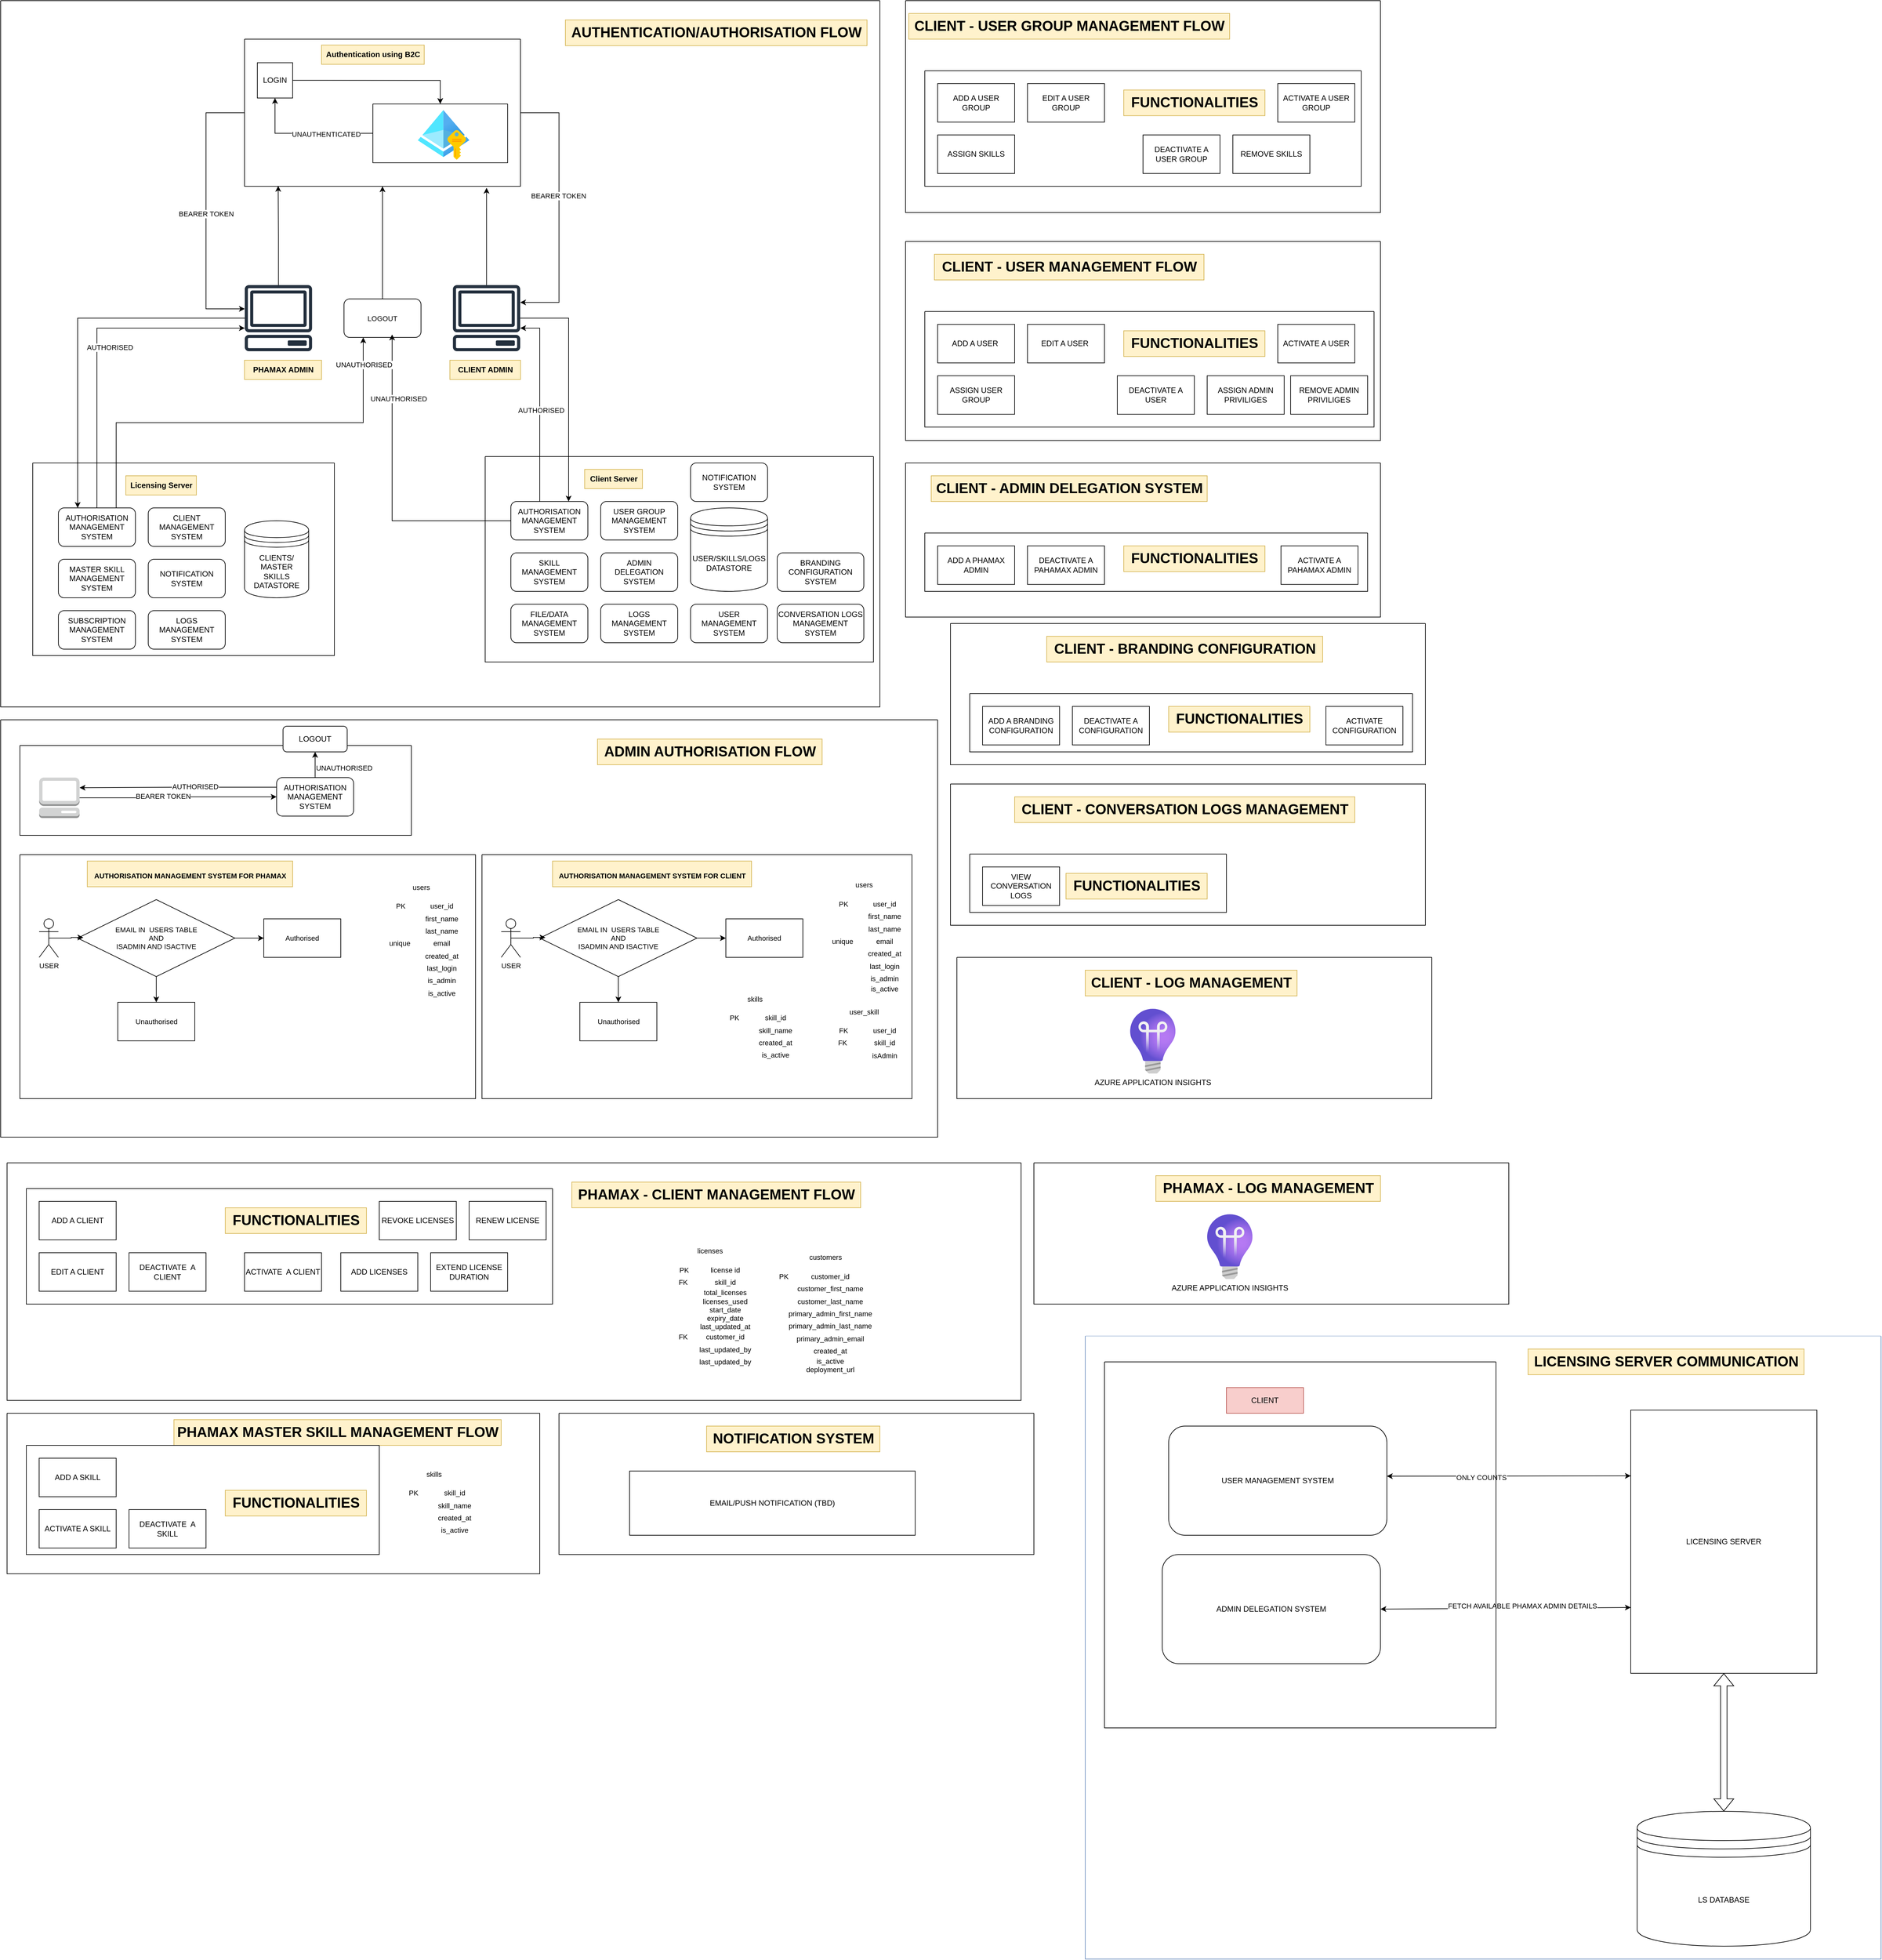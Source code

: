<mxfile version="24.0.5" type="github" pages="4">
  <diagram name="FUNCTIONALITIES AND OVERVIEW" id="EdsoTr5ReFo4wTUjnHxS">
    <mxGraphModel dx="4136" dy="2916" grid="1" gridSize="10" guides="1" tooltips="1" connect="1" arrows="1" fold="1" page="1" pageScale="1" pageWidth="850" pageHeight="1100" math="0" shadow="0">
      <root>
        <mxCell id="0" />
        <mxCell id="1" parent="0" />
        <mxCell id="fpdKZJx8S3Wy87Ti5ELs-12" value="" style="swimlane;startSize=0;fillColor=#FC6B2D;strokeColor=#6c8ebf;fillStyle=solid;gradientColor=none;swimlaneFillColor=default;" parent="1" vertex="1">
          <mxGeometry x="1700" y="1000" width="1240" height="970" as="geometry" />
        </mxCell>
        <mxCell id="fpdKZJx8S3Wy87Ti5ELs-13" value="LICENSING SERVER COMMUNICATION" style="text;html=1;align=center;verticalAlign=middle;resizable=0;points=[];autosize=1;strokeColor=#d6b656;fillColor=#fff2cc;fontStyle=1;fontSize=22;" parent="fpdKZJx8S3Wy87Ti5ELs-12" vertex="1">
          <mxGeometry x="690" y="20" width="430" height="40" as="geometry" />
        </mxCell>
        <mxCell id="BdTq3bgrd3OFtVumwoZr-102" value="" style="swimlane;startSize=0;fontFamily=Helvetica;fontSize=11;fontColor=default;labelBackgroundColor=default;" parent="1" vertex="1">
          <mxGeometry x="10" y="-1080" width="1370" height="1100" as="geometry" />
        </mxCell>
        <mxCell id="BdTq3bgrd3OFtVumwoZr-134" value="" style="group" parent="BdTq3bgrd3OFtVumwoZr-102" vertex="1" connectable="0">
          <mxGeometry x="380" y="60.003" width="430" height="229.167" as="geometry" />
        </mxCell>
        <mxCell id="BdTq3bgrd3OFtVumwoZr-126" style="edgeStyle=orthogonalEdgeStyle;rounded=0;orthogonalLoop=1;jettySize=auto;html=1;entryX=0.5;entryY=1;entryDx=0;entryDy=0;" parent="BdTq3bgrd3OFtVumwoZr-134" source="BdTq3bgrd3OFtVumwoZr-132" target="BdTq3bgrd3OFtVumwoZr-129" edge="1">
          <mxGeometry relative="1" as="geometry" />
        </mxCell>
        <mxCell id="BdTq3bgrd3OFtVumwoZr-127" value="UNAUTHENTICATED" style="edgeLabel;html=1;align=center;verticalAlign=middle;resizable=0;points=[];" parent="BdTq3bgrd3OFtVumwoZr-126" vertex="1" connectable="0">
          <mxGeometry x="-0.292" y="1" relative="1" as="geometry">
            <mxPoint as="offset" />
          </mxGeometry>
        </mxCell>
        <mxCell id="BdTq3bgrd3OFtVumwoZr-128" style="edgeStyle=orthogonalEdgeStyle;rounded=0;orthogonalLoop=1;jettySize=auto;html=1;exitX=1;exitY=0.5;exitDx=0;exitDy=0;" parent="BdTq3bgrd3OFtVumwoZr-134" source="BdTq3bgrd3OFtVumwoZr-129" target="BdTq3bgrd3OFtVumwoZr-132" edge="1">
          <mxGeometry relative="1" as="geometry" />
        </mxCell>
        <mxCell id="BdTq3bgrd3OFtVumwoZr-129" value="LOGIN" style="whiteSpace=wrap;html=1;aspect=fixed;" parent="BdTq3bgrd3OFtVumwoZr-134" vertex="1">
          <mxGeometry x="20" y="36.667" width="55" height="55" as="geometry" />
        </mxCell>
        <mxCell id="BdTq3bgrd3OFtVumwoZr-130" value="" style="swimlane;startSize=0;" parent="BdTq3bgrd3OFtVumwoZr-134" vertex="1">
          <mxGeometry width="430" height="229.167" as="geometry" />
        </mxCell>
        <mxCell id="BdTq3bgrd3OFtVumwoZr-131" value="Authentication using B2C" style="text;html=1;align=center;verticalAlign=middle;resizable=0;points=[];autosize=1;strokeColor=#d6b656;fillColor=#fff2cc;fontStyle=1" parent="BdTq3bgrd3OFtVumwoZr-130" vertex="1">
          <mxGeometry x="120" y="9.167" width="160" height="30" as="geometry" />
        </mxCell>
        <mxCell id="BdTq3bgrd3OFtVumwoZr-132" value="" style="swimlane;startSize=0;container=0;" parent="BdTq3bgrd3OFtVumwoZr-130" vertex="1">
          <mxGeometry x="200" y="100.833" width="210" height="91.667" as="geometry" />
        </mxCell>
        <mxCell id="BdTq3bgrd3OFtVumwoZr-133" value="" style="image;aspect=fixed;html=1;points=[];align=center;fontSize=12;image=img/lib/azure2/identity/Managed_Identities.svg;" parent="BdTq3bgrd3OFtVumwoZr-130" vertex="1">
          <mxGeometry x="270" y="110" width="80.282" height="77.917" as="geometry" />
        </mxCell>
        <mxCell id="BdTq3bgrd3OFtVumwoZr-227" style="edgeStyle=orthogonalEdgeStyle;rounded=0;orthogonalLoop=1;jettySize=auto;html=1;entryX=0.25;entryY=0;entryDx=0;entryDy=0;strokeColor=default;align=center;verticalAlign=middle;fontFamily=Helvetica;fontSize=11;fontColor=default;labelBackgroundColor=default;endArrow=classic;" parent="BdTq3bgrd3OFtVumwoZr-102" source="BdTq3bgrd3OFtVumwoZr-135" target="BdTq3bgrd3OFtVumwoZr-193" edge="1">
          <mxGeometry relative="1" as="geometry" />
        </mxCell>
        <mxCell id="BdTq3bgrd3OFtVumwoZr-135" value="" style="sketch=0;outlineConnect=0;fontColor=#232F3E;gradientColor=none;fillColor=#232F3D;strokeColor=none;dashed=0;verticalLabelPosition=bottom;verticalAlign=top;align=center;html=1;fontSize=12;fontStyle=0;aspect=fixed;pointerEvents=1;shape=mxgraph.aws4.client;fontFamily=Helvetica;labelBackgroundColor=default;" parent="BdTq3bgrd3OFtVumwoZr-102" vertex="1">
          <mxGeometry x="380" y="443" width="105.71" height="103" as="geometry" />
        </mxCell>
        <mxCell id="BdTq3bgrd3OFtVumwoZr-158" style="edgeStyle=orthogonalEdgeStyle;rounded=0;orthogonalLoop=1;jettySize=auto;html=1;entryX=0.122;entryY=0.997;entryDx=0;entryDy=0;entryPerimeter=0;strokeColor=default;align=center;verticalAlign=middle;fontFamily=Helvetica;fontSize=11;fontColor=default;labelBackgroundColor=default;endArrow=classic;" parent="BdTq3bgrd3OFtVumwoZr-102" source="BdTq3bgrd3OFtVumwoZr-135" target="BdTq3bgrd3OFtVumwoZr-130" edge="1">
          <mxGeometry relative="1" as="geometry" />
        </mxCell>
        <mxCell id="BdTq3bgrd3OFtVumwoZr-228" style="edgeStyle=orthogonalEdgeStyle;rounded=0;orthogonalLoop=1;jettySize=auto;html=1;entryX=0.75;entryY=0;entryDx=0;entryDy=0;strokeColor=default;align=center;verticalAlign=middle;fontFamily=Helvetica;fontSize=11;fontColor=default;labelBackgroundColor=default;endArrow=classic;" parent="BdTq3bgrd3OFtVumwoZr-102" source="BdTq3bgrd3OFtVumwoZr-159" target="BdTq3bgrd3OFtVumwoZr-210" edge="1">
          <mxGeometry relative="1" as="geometry">
            <Array as="points">
              <mxPoint x="885" y="494" />
            </Array>
          </mxGeometry>
        </mxCell>
        <mxCell id="BdTq3bgrd3OFtVumwoZr-159" value="" style="sketch=0;outlineConnect=0;fontColor=#232F3E;gradientColor=none;fillColor=#232F3D;strokeColor=none;dashed=0;verticalLabelPosition=bottom;verticalAlign=top;align=center;html=1;fontSize=12;fontStyle=0;aspect=fixed;pointerEvents=1;shape=mxgraph.aws4.client;fontFamily=Helvetica;labelBackgroundColor=default;" parent="BdTq3bgrd3OFtVumwoZr-102" vertex="1">
          <mxGeometry x="704.29" y="443" width="105.71" height="103" as="geometry" />
        </mxCell>
        <mxCell id="BdTq3bgrd3OFtVumwoZr-160" style="edgeStyle=orthogonalEdgeStyle;rounded=0;orthogonalLoop=1;jettySize=auto;html=1;entryX=0.877;entryY=1.01;entryDx=0;entryDy=0;entryPerimeter=0;strokeColor=default;align=center;verticalAlign=middle;fontFamily=Helvetica;fontSize=11;fontColor=default;labelBackgroundColor=default;endArrow=classic;" parent="BdTq3bgrd3OFtVumwoZr-102" source="BdTq3bgrd3OFtVumwoZr-159" target="BdTq3bgrd3OFtVumwoZr-130" edge="1">
          <mxGeometry relative="1" as="geometry" />
        </mxCell>
        <mxCell id="BdTq3bgrd3OFtVumwoZr-161" value="PHAMAX ADMIN" style="text;html=1;align=center;verticalAlign=middle;resizable=0;points=[];autosize=1;strokeColor=#d6b656;fillColor=#fff2cc;fontStyle=1" parent="BdTq3bgrd3OFtVumwoZr-102" vertex="1">
          <mxGeometry x="380" y="560" width="120" height="30" as="geometry" />
        </mxCell>
        <mxCell id="BdTq3bgrd3OFtVumwoZr-162" value="CLIENT ADMIN" style="text;html=1;align=center;verticalAlign=middle;resizable=0;points=[];autosize=1;strokeColor=#d6b656;fillColor=#fff2cc;fontStyle=1" parent="BdTq3bgrd3OFtVumwoZr-102" vertex="1">
          <mxGeometry x="700" y="560" width="110" height="30" as="geometry" />
        </mxCell>
        <mxCell id="BdTq3bgrd3OFtVumwoZr-167" style="edgeStyle=orthogonalEdgeStyle;rounded=0;orthogonalLoop=1;jettySize=auto;html=1;strokeColor=default;align=center;verticalAlign=middle;fontFamily=Helvetica;fontSize=11;fontColor=default;labelBackgroundColor=default;endArrow=classic;" parent="BdTq3bgrd3OFtVumwoZr-102" source="BdTq3bgrd3OFtVumwoZr-130" target="BdTq3bgrd3OFtVumwoZr-159" edge="1">
          <mxGeometry relative="1" as="geometry">
            <Array as="points">
              <mxPoint x="870" y="175" />
              <mxPoint x="870" y="470" />
            </Array>
          </mxGeometry>
        </mxCell>
        <mxCell id="BdTq3bgrd3OFtVumwoZr-188" value="BEARER TOKEN" style="edgeLabel;html=1;align=center;verticalAlign=middle;resizable=0;points=[];fontFamily=Helvetica;fontSize=11;fontColor=default;labelBackgroundColor=default;" parent="BdTq3bgrd3OFtVumwoZr-167" vertex="1" connectable="0">
          <mxGeometry x="-0.089" y="-1" relative="1" as="geometry">
            <mxPoint as="offset" />
          </mxGeometry>
        </mxCell>
        <mxCell id="BdTq3bgrd3OFtVumwoZr-186" style="edgeStyle=orthogonalEdgeStyle;rounded=0;orthogonalLoop=1;jettySize=auto;html=1;strokeColor=default;align=center;verticalAlign=middle;fontFamily=Helvetica;fontSize=11;fontColor=default;labelBackgroundColor=default;endArrow=classic;" parent="BdTq3bgrd3OFtVumwoZr-102" source="BdTq3bgrd3OFtVumwoZr-130" target="BdTq3bgrd3OFtVumwoZr-135" edge="1">
          <mxGeometry relative="1" as="geometry">
            <Array as="points">
              <mxPoint x="320" y="175" />
              <mxPoint x="320" y="480" />
            </Array>
          </mxGeometry>
        </mxCell>
        <mxCell id="BdTq3bgrd3OFtVumwoZr-187" value="BEARER TOKEN" style="edgeLabel;html=1;align=center;verticalAlign=middle;resizable=0;points=[];fontFamily=Helvetica;fontSize=11;fontColor=default;labelBackgroundColor=default;" parent="BdTq3bgrd3OFtVumwoZr-186" vertex="1" connectable="0">
          <mxGeometry x="0.019" relative="1" as="geometry">
            <mxPoint as="offset" />
          </mxGeometry>
        </mxCell>
        <mxCell id="BdTq3bgrd3OFtVumwoZr-189" value="" style="swimlane;startSize=0;fontStyle=0" parent="BdTq3bgrd3OFtVumwoZr-102" vertex="1">
          <mxGeometry x="50.0" y="720" width="470" height="300" as="geometry" />
        </mxCell>
        <mxCell id="BdTq3bgrd3OFtVumwoZr-190" value="Licensing Server" style="text;html=1;align=center;verticalAlign=middle;resizable=0;points=[];autosize=1;strokeColor=#d6b656;fillColor=#fff2cc;fontStyle=1" parent="BdTq3bgrd3OFtVumwoZr-189" vertex="1">
          <mxGeometry x="145" y="20" width="110" height="30" as="geometry" />
        </mxCell>
        <mxCell id="BdTq3bgrd3OFtVumwoZr-193" value="AUTHORISATION&lt;div&gt;MANAGEMENT SYSTEM&lt;/div&gt;" style="rounded=1;whiteSpace=wrap;html=1;" parent="BdTq3bgrd3OFtVumwoZr-189" vertex="1">
          <mxGeometry x="40" y="70" width="120" height="60" as="geometry" />
        </mxCell>
        <mxCell id="BdTq3bgrd3OFtVumwoZr-194" value="CLIENT MANAGEMENT SYSTEM" style="rounded=1;whiteSpace=wrap;html=1;" parent="BdTq3bgrd3OFtVumwoZr-189" vertex="1">
          <mxGeometry x="180" y="70" width="120" height="60" as="geometry" />
        </mxCell>
        <mxCell id="BdTq3bgrd3OFtVumwoZr-195" value="MASTER SKILL MANAGEMENT SYSTEM" style="rounded=1;whiteSpace=wrap;html=1;" parent="BdTq3bgrd3OFtVumwoZr-189" vertex="1">
          <mxGeometry x="40" y="150" width="120" height="60" as="geometry" />
        </mxCell>
        <mxCell id="BdTq3bgrd3OFtVumwoZr-196" value="NOTIFICATION&lt;div&gt;SYSTEM&lt;/div&gt;" style="rounded=1;whiteSpace=wrap;html=1;" parent="BdTq3bgrd3OFtVumwoZr-189" vertex="1">
          <mxGeometry x="180" y="150" width="120" height="60" as="geometry" />
        </mxCell>
        <mxCell id="BdTq3bgrd3OFtVumwoZr-197" value="CLIENTS/&lt;div&gt;MASTER&lt;div&gt;SKILLS DATASTORE&lt;/div&gt;&lt;/div&gt;" style="shape=datastore;whiteSpace=wrap;html=1;" parent="BdTq3bgrd3OFtVumwoZr-189" vertex="1">
          <mxGeometry x="330" y="90" width="100" height="120" as="geometry" />
        </mxCell>
        <mxCell id="BdTq3bgrd3OFtVumwoZr-198" value="SUBSCRIPTION MANAGEMENT SYSTEM" style="rounded=1;whiteSpace=wrap;html=1;" parent="BdTq3bgrd3OFtVumwoZr-189" vertex="1">
          <mxGeometry x="40" y="230" width="120" height="60" as="geometry" />
        </mxCell>
        <mxCell id="BdTq3bgrd3OFtVumwoZr-199" value="LOGS MANAGEMENT SYSTEM" style="rounded=1;whiteSpace=wrap;html=1;" parent="BdTq3bgrd3OFtVumwoZr-189" vertex="1">
          <mxGeometry x="180" y="230" width="120" height="60" as="geometry" />
        </mxCell>
        <mxCell id="BdTq3bgrd3OFtVumwoZr-68" value="" style="swimlane;startSize=0;fontStyle=0" parent="BdTq3bgrd3OFtVumwoZr-102" vertex="1">
          <mxGeometry x="755" y="710" width="605" height="320" as="geometry" />
        </mxCell>
        <mxCell id="BdTq3bgrd3OFtVumwoZr-69" value="Client Server" style="text;html=1;align=center;verticalAlign=middle;resizable=0;points=[];autosize=1;strokeColor=#d6b656;fillColor=#fff2cc;fontStyle=1" parent="BdTq3bgrd3OFtVumwoZr-68" vertex="1">
          <mxGeometry x="155" y="20" width="90" height="30" as="geometry" />
        </mxCell>
        <mxCell id="BdTq3bgrd3OFtVumwoZr-71" value="USER GROUP MANAGEMENT SYSTEM" style="rounded=1;whiteSpace=wrap;html=1;" parent="BdTq3bgrd3OFtVumwoZr-68" vertex="1">
          <mxGeometry x="180" y="70" width="120" height="60" as="geometry" />
        </mxCell>
        <mxCell id="BdTq3bgrd3OFtVumwoZr-72" value="SKILL MANAGEMENT SYSTEM" style="rounded=1;whiteSpace=wrap;html=1;" parent="BdTq3bgrd3OFtVumwoZr-68" vertex="1">
          <mxGeometry x="40" y="150" width="120" height="60" as="geometry" />
        </mxCell>
        <mxCell id="BdTq3bgrd3OFtVumwoZr-73" value="ADMIN DELEGATION SYSTEM" style="rounded=1;whiteSpace=wrap;html=1;" parent="BdTq3bgrd3OFtVumwoZr-68" vertex="1">
          <mxGeometry x="180" y="150" width="120" height="60" as="geometry" />
        </mxCell>
        <mxCell id="BdTq3bgrd3OFtVumwoZr-74" value="USER/SKILLS/LOGS DATASTORE" style="shape=datastore;whiteSpace=wrap;html=1;" parent="BdTq3bgrd3OFtVumwoZr-68" vertex="1">
          <mxGeometry x="320" y="80" width="120" height="130" as="geometry" />
        </mxCell>
        <mxCell id="BdTq3bgrd3OFtVumwoZr-75" value="FILE/DATA MANAGEMENT SYSTEM" style="rounded=1;whiteSpace=wrap;html=1;" parent="BdTq3bgrd3OFtVumwoZr-68" vertex="1">
          <mxGeometry x="40" y="230" width="120" height="60" as="geometry" />
        </mxCell>
        <mxCell id="BdTq3bgrd3OFtVumwoZr-79" value="LOGS MANAGEMENT SYSTEM" style="rounded=1;whiteSpace=wrap;html=1;" parent="BdTq3bgrd3OFtVumwoZr-68" vertex="1">
          <mxGeometry x="180" y="230" width="120" height="60" as="geometry" />
        </mxCell>
        <mxCell id="BdTq3bgrd3OFtVumwoZr-209" value="USER MANAGEMENT SYSTEM" style="rounded=1;whiteSpace=wrap;html=1;" parent="BdTq3bgrd3OFtVumwoZr-68" vertex="1">
          <mxGeometry x="320" y="230" width="120" height="60" as="geometry" />
        </mxCell>
        <mxCell id="BdTq3bgrd3OFtVumwoZr-210" value="AUTHORISATION&lt;div&gt;MANAGEMENT SYSTEM&lt;/div&gt;" style="rounded=1;whiteSpace=wrap;html=1;" parent="BdTq3bgrd3OFtVumwoZr-68" vertex="1">
          <mxGeometry x="40" y="70" width="120" height="60" as="geometry" />
        </mxCell>
        <mxCell id="BdTq3bgrd3OFtVumwoZr-229" value="NOTIFICATION&lt;div&gt;SYSTEM&lt;/div&gt;" style="rounded=1;whiteSpace=wrap;html=1;" parent="BdTq3bgrd3OFtVumwoZr-68" vertex="1">
          <mxGeometry x="320" y="10" width="120" height="60" as="geometry" />
        </mxCell>
        <mxCell id="BdTq3bgrd3OFtVumwoZr-233" value="CONVERSATION LOGS MANAGEMENT SYSTEM" style="rounded=1;whiteSpace=wrap;html=1;" parent="BdTq3bgrd3OFtVumwoZr-68" vertex="1">
          <mxGeometry x="455" y="230" width="135" height="60" as="geometry" />
        </mxCell>
        <mxCell id="BdTq3bgrd3OFtVumwoZr-234" value="BRANDING&lt;div&gt;CONFIGURATION SYSTEM&lt;/div&gt;" style="rounded=1;whiteSpace=wrap;html=1;" parent="BdTq3bgrd3OFtVumwoZr-68" vertex="1">
          <mxGeometry x="455" y="150" width="135" height="60" as="geometry" />
        </mxCell>
        <mxCell id="BdTq3bgrd3OFtVumwoZr-216" style="edgeStyle=orthogonalEdgeStyle;rounded=0;orthogonalLoop=1;jettySize=auto;html=1;entryX=0.5;entryY=1;entryDx=0;entryDy=0;strokeColor=default;align=center;verticalAlign=middle;fontFamily=Helvetica;fontSize=11;fontColor=default;labelBackgroundColor=default;endArrow=classic;" parent="BdTq3bgrd3OFtVumwoZr-102" source="BdTq3bgrd3OFtVumwoZr-213" target="BdTq3bgrd3OFtVumwoZr-130" edge="1">
          <mxGeometry relative="1" as="geometry" />
        </mxCell>
        <mxCell id="BdTq3bgrd3OFtVumwoZr-213" value="LOGOUT" style="rounded=1;whiteSpace=wrap;html=1;fontFamily=Helvetica;fontSize=11;fontColor=default;labelBackgroundColor=default;" parent="BdTq3bgrd3OFtVumwoZr-102" vertex="1">
          <mxGeometry x="535" y="464.5" width="120" height="60" as="geometry" />
        </mxCell>
        <mxCell id="BdTq3bgrd3OFtVumwoZr-214" style="edgeStyle=orthogonalEdgeStyle;rounded=0;orthogonalLoop=1;jettySize=auto;html=1;strokeColor=default;align=center;verticalAlign=middle;fontFamily=Helvetica;fontSize=11;fontColor=default;labelBackgroundColor=default;endArrow=classic;" parent="BdTq3bgrd3OFtVumwoZr-102" source="BdTq3bgrd3OFtVumwoZr-210" target="BdTq3bgrd3OFtVumwoZr-159" edge="1">
          <mxGeometry relative="1" as="geometry">
            <Array as="points">
              <mxPoint x="840" y="510" />
            </Array>
          </mxGeometry>
        </mxCell>
        <mxCell id="BdTq3bgrd3OFtVumwoZr-219" value="AUTHORISED" style="edgeLabel;html=1;align=center;verticalAlign=middle;resizable=0;points=[];fontFamily=Helvetica;fontSize=11;fontColor=default;labelBackgroundColor=default;" parent="BdTq3bgrd3OFtVumwoZr-214" vertex="1" connectable="0">
          <mxGeometry x="-0.059" y="-2" relative="1" as="geometry">
            <mxPoint y="-1" as="offset" />
          </mxGeometry>
        </mxCell>
        <mxCell id="BdTq3bgrd3OFtVumwoZr-215" style="edgeStyle=orthogonalEdgeStyle;rounded=0;orthogonalLoop=1;jettySize=auto;html=1;entryX=0.625;entryY=0.925;entryDx=0;entryDy=0;entryPerimeter=0;strokeColor=default;align=center;verticalAlign=middle;fontFamily=Helvetica;fontSize=11;fontColor=default;labelBackgroundColor=default;endArrow=classic;" parent="BdTq3bgrd3OFtVumwoZr-102" source="BdTq3bgrd3OFtVumwoZr-210" target="BdTq3bgrd3OFtVumwoZr-213" edge="1">
          <mxGeometry relative="1" as="geometry" />
        </mxCell>
        <mxCell id="BdTq3bgrd3OFtVumwoZr-217" style="edgeStyle=orthogonalEdgeStyle;rounded=0;orthogonalLoop=1;jettySize=auto;html=1;strokeColor=default;align=center;verticalAlign=middle;fontFamily=Helvetica;fontSize=11;fontColor=default;labelBackgroundColor=default;endArrow=classic;" parent="BdTq3bgrd3OFtVumwoZr-102" source="BdTq3bgrd3OFtVumwoZr-193" target="BdTq3bgrd3OFtVumwoZr-135" edge="1">
          <mxGeometry relative="1" as="geometry">
            <Array as="points">
              <mxPoint x="150" y="510" />
            </Array>
          </mxGeometry>
        </mxCell>
        <mxCell id="BdTq3bgrd3OFtVumwoZr-218" style="edgeStyle=orthogonalEdgeStyle;rounded=0;orthogonalLoop=1;jettySize=auto;html=1;exitX=0.75;exitY=0;exitDx=0;exitDy=0;entryX=0.25;entryY=1;entryDx=0;entryDy=0;strokeColor=default;align=center;verticalAlign=middle;fontFamily=Helvetica;fontSize=11;fontColor=default;labelBackgroundColor=default;endArrow=classic;" parent="BdTq3bgrd3OFtVumwoZr-102" source="BdTq3bgrd3OFtVumwoZr-193" target="BdTq3bgrd3OFtVumwoZr-213" edge="1">
          <mxGeometry relative="1" as="geometry" />
        </mxCell>
        <mxCell id="BdTq3bgrd3OFtVumwoZr-221" value="UNAUTHORISED" style="edgeLabel;html=1;align=center;verticalAlign=middle;resizable=0;points=[];fontFamily=Helvetica;fontSize=11;fontColor=default;labelBackgroundColor=default;" parent="BdTq3bgrd3OFtVumwoZr-218" vertex="1" connectable="0">
          <mxGeometry x="0.87" y="-1" relative="1" as="geometry">
            <mxPoint as="offset" />
          </mxGeometry>
        </mxCell>
        <mxCell id="BdTq3bgrd3OFtVumwoZr-220" value="UNAUTHORISED" style="edgeLabel;html=1;align=center;verticalAlign=middle;resizable=0;points=[];fontFamily=Helvetica;fontSize=11;fontColor=default;labelBackgroundColor=default;" parent="BdTq3bgrd3OFtVumwoZr-102" vertex="1" connectable="0">
          <mxGeometry x="620.0" y="619.995" as="geometry" />
        </mxCell>
        <mxCell id="BdTq3bgrd3OFtVumwoZr-223" value="AUTHORISED" style="edgeLabel;html=1;align=center;verticalAlign=middle;resizable=0;points=[];fontFamily=Helvetica;fontSize=11;fontColor=default;labelBackgroundColor=default;" parent="BdTq3bgrd3OFtVumwoZr-102" vertex="1" connectable="0">
          <mxGeometry x="169.997" y="539.998" as="geometry" />
        </mxCell>
        <mxCell id="BdTq3bgrd3OFtVumwoZr-224" value="AUTHENTICATION/AUTHORISATION FLOW" style="text;html=1;align=center;verticalAlign=middle;resizable=0;points=[];autosize=1;strokeColor=#d6b656;fillColor=#fff2cc;fontStyle=1;fontSize=22;" parent="BdTq3bgrd3OFtVumwoZr-102" vertex="1">
          <mxGeometry x="880" y="30" width="470" height="40" as="geometry" />
        </mxCell>
        <mxCell id="BdTq3bgrd3OFtVumwoZr-329" value="" style="swimlane;startSize=0;fontFamily=Helvetica;fontSize=11;fontColor=default;labelBackgroundColor=default;" parent="1" vertex="1">
          <mxGeometry x="1420" y="-1080" width="740" height="330" as="geometry" />
        </mxCell>
        <mxCell id="BdTq3bgrd3OFtVumwoZr-330" value="CLIENT - USER GROUP MANAGEMENT FLOW" style="text;html=1;align=center;verticalAlign=middle;resizable=0;points=[];autosize=1;strokeColor=#d6b656;fillColor=#fff2cc;fontStyle=1;fontSize=22;" parent="BdTq3bgrd3OFtVumwoZr-329" vertex="1">
          <mxGeometry x="5" y="20" width="500" height="40" as="geometry" />
        </mxCell>
        <mxCell id="qPP4QhvK4ynNcjz6oALL-260" value="" style="swimlane;startSize=0;" parent="BdTq3bgrd3OFtVumwoZr-329" vertex="1">
          <mxGeometry x="30" y="109.17" width="680" height="180" as="geometry" />
        </mxCell>
        <mxCell id="qPP4QhvK4ynNcjz6oALL-261" value="ADD A USER GROUP" style="rounded=0;whiteSpace=wrap;html=1;" parent="qPP4QhvK4ynNcjz6oALL-260" vertex="1">
          <mxGeometry x="20" y="20" width="120" height="60" as="geometry" />
        </mxCell>
        <mxCell id="qPP4QhvK4ynNcjz6oALL-262" value="EDIT A USER GROUP" style="rounded=0;whiteSpace=wrap;html=1;" parent="qPP4QhvK4ynNcjz6oALL-260" vertex="1">
          <mxGeometry x="160" y="20" width="120" height="60" as="geometry" />
        </mxCell>
        <mxCell id="qPP4QhvK4ynNcjz6oALL-263" value="ASSIGN SKILLS" style="rounded=0;whiteSpace=wrap;html=1;" parent="qPP4QhvK4ynNcjz6oALL-260" vertex="1">
          <mxGeometry x="20" y="100" width="120" height="60" as="geometry" />
        </mxCell>
        <mxCell id="qPP4QhvK4ynNcjz6oALL-265" value="DEACTIVATE A USER GROUP" style="rounded=0;whiteSpace=wrap;html=1;" parent="qPP4QhvK4ynNcjz6oALL-260" vertex="1">
          <mxGeometry x="340" y="100" width="120" height="60" as="geometry" />
        </mxCell>
        <mxCell id="qPP4QhvK4ynNcjz6oALL-266" value="FUNCTIONALITIES" style="text;html=1;align=center;verticalAlign=middle;resizable=0;points=[];autosize=1;strokeColor=#d6b656;fillColor=#fff2cc;fontStyle=1;fontSize=22;" parent="qPP4QhvK4ynNcjz6oALL-260" vertex="1">
          <mxGeometry x="310" y="30" width="220" height="40" as="geometry" />
        </mxCell>
        <mxCell id="qPP4QhvK4ynNcjz6oALL-268" value="ACTIVATE A USER GROUP" style="rounded=0;whiteSpace=wrap;html=1;" parent="qPP4QhvK4ynNcjz6oALL-260" vertex="1">
          <mxGeometry x="550" y="20" width="120" height="60" as="geometry" />
        </mxCell>
        <mxCell id="qPP4QhvK4ynNcjz6oALL-271" value="REMOVE SKILLS" style="rounded=0;whiteSpace=wrap;html=1;" parent="qPP4QhvK4ynNcjz6oALL-260" vertex="1">
          <mxGeometry x="480" y="100" width="120" height="60" as="geometry" />
        </mxCell>
        <mxCell id="BdTq3bgrd3OFtVumwoZr-225" value="" style="swimlane;startSize=0;fontFamily=Helvetica;fontSize=11;fontColor=default;labelBackgroundColor=default;" parent="1" vertex="1">
          <mxGeometry x="10" y="40" width="1460" height="650" as="geometry" />
        </mxCell>
        <mxCell id="BdTq3bgrd3OFtVumwoZr-226" value="ADMIN AUTHORISATION FLOW" style="text;html=1;align=center;verticalAlign=middle;resizable=0;points=[];autosize=1;strokeColor=#d6b656;fillColor=#fff2cc;fontStyle=1;fontSize=22;" parent="BdTq3bgrd3OFtVumwoZr-225" vertex="1">
          <mxGeometry x="930" y="30" width="350" height="40" as="geometry" />
        </mxCell>
        <mxCell id="BdTq3bgrd3OFtVumwoZr-235" value="" style="swimlane;startSize=0;fontFamily=Helvetica;fontSize=11;fontColor=default;labelBackgroundColor=default;" parent="BdTq3bgrd3OFtVumwoZr-225" vertex="1">
          <mxGeometry x="30" y="40" width="610" height="140" as="geometry" />
        </mxCell>
        <mxCell id="BdTq3bgrd3OFtVumwoZr-238" value="" style="edgeStyle=orthogonalEdgeStyle;rounded=0;orthogonalLoop=1;jettySize=auto;html=1;strokeColor=default;align=center;verticalAlign=middle;fontFamily=Helvetica;fontSize=11;fontColor=default;labelBackgroundColor=default;endArrow=classic;" parent="BdTq3bgrd3OFtVumwoZr-235" source="BdTq3bgrd3OFtVumwoZr-236" target="BdTq3bgrd3OFtVumwoZr-237" edge="1">
          <mxGeometry relative="1" as="geometry" />
        </mxCell>
        <mxCell id="BdTq3bgrd3OFtVumwoZr-239" value="BEARER TOKEN" style="edgeLabel;html=1;align=center;verticalAlign=middle;resizable=0;points=[];fontFamily=Helvetica;fontSize=11;fontColor=default;labelBackgroundColor=default;" parent="BdTq3bgrd3OFtVumwoZr-238" vertex="1" connectable="0">
          <mxGeometry x="-0.197" y="4" relative="1" as="geometry">
            <mxPoint x="6" y="1" as="offset" />
          </mxGeometry>
        </mxCell>
        <mxCell id="BdTq3bgrd3OFtVumwoZr-236" value="" style="outlineConnect=0;dashed=0;verticalLabelPosition=bottom;verticalAlign=top;align=center;html=1;shape=mxgraph.aws3.management_console;fillColor=#D2D3D3;gradientColor=none;fontFamily=Helvetica;fontSize=11;fontColor=default;labelBackgroundColor=default;" parent="BdTq3bgrd3OFtVumwoZr-235" vertex="1">
          <mxGeometry x="30" y="50" width="63" height="63" as="geometry" />
        </mxCell>
        <mxCell id="BdTq3bgrd3OFtVumwoZr-237" value="AUTHORISATION&lt;div&gt;MANAGEMENT SYSTEM&lt;/div&gt;" style="rounded=1;whiteSpace=wrap;html=1;" parent="BdTq3bgrd3OFtVumwoZr-235" vertex="1">
          <mxGeometry x="400.0" y="50" width="120" height="60" as="geometry" />
        </mxCell>
        <mxCell id="BdTq3bgrd3OFtVumwoZr-241" style="edgeStyle=orthogonalEdgeStyle;rounded=0;orthogonalLoop=1;jettySize=auto;html=1;exitX=0;exitY=0.25;exitDx=0;exitDy=0;entryX=1;entryY=0.25;entryDx=0;entryDy=0;entryPerimeter=0;strokeColor=default;align=center;verticalAlign=middle;fontFamily=Helvetica;fontSize=11;fontColor=default;labelBackgroundColor=default;endArrow=classic;" parent="BdTq3bgrd3OFtVumwoZr-235" source="BdTq3bgrd3OFtVumwoZr-237" target="BdTq3bgrd3OFtVumwoZr-236" edge="1">
          <mxGeometry relative="1" as="geometry" />
        </mxCell>
        <mxCell id="BdTq3bgrd3OFtVumwoZr-242" value="AUTHORISED" style="edgeLabel;html=1;align=center;verticalAlign=middle;resizable=0;points=[];fontFamily=Helvetica;fontSize=11;fontColor=default;labelBackgroundColor=default;" parent="BdTq3bgrd3OFtVumwoZr-241" vertex="1" connectable="0">
          <mxGeometry x="-0.171" y="-1" relative="1" as="geometry">
            <mxPoint as="offset" />
          </mxGeometry>
        </mxCell>
        <mxCell id="BdTq3bgrd3OFtVumwoZr-249" value="UNAUTHORISED" style="text;html=1;align=center;verticalAlign=middle;resizable=0;points=[];autosize=1;strokeColor=none;fillColor=none;fontFamily=Helvetica;fontSize=11;fontColor=default;labelBackgroundColor=default;" parent="BdTq3bgrd3OFtVumwoZr-235" vertex="1">
          <mxGeometry x="450" y="20" width="110" height="30" as="geometry" />
        </mxCell>
        <mxCell id="BdTq3bgrd3OFtVumwoZr-247" value="LOGOUT" style="whiteSpace=wrap;html=1;rounded=1;" parent="BdTq3bgrd3OFtVumwoZr-225" vertex="1">
          <mxGeometry x="440" y="10" width="100" height="40" as="geometry" />
        </mxCell>
        <mxCell id="BdTq3bgrd3OFtVumwoZr-248" value="" style="edgeStyle=orthogonalEdgeStyle;rounded=0;orthogonalLoop=1;jettySize=auto;html=1;strokeColor=default;align=center;verticalAlign=middle;fontFamily=Helvetica;fontSize=11;fontColor=default;labelBackgroundColor=default;endArrow=classic;" parent="BdTq3bgrd3OFtVumwoZr-225" source="BdTq3bgrd3OFtVumwoZr-237" target="BdTq3bgrd3OFtVumwoZr-247" edge="1">
          <mxGeometry relative="1" as="geometry" />
        </mxCell>
        <mxCell id="BdTq3bgrd3OFtVumwoZr-251" value="" style="swimlane;startSize=0;fontFamily=Helvetica;fontSize=11;fontColor=default;labelBackgroundColor=default;" parent="BdTq3bgrd3OFtVumwoZr-225" vertex="1">
          <mxGeometry x="30" y="210" width="710" height="380" as="geometry" />
        </mxCell>
        <mxCell id="BdTq3bgrd3OFtVumwoZr-278" value="&lt;span style=&quot;font-size: 11px;&quot;&gt;AUTHORISATION MANAGEMENT SYSTEM FOR PHAMAX&lt;/span&gt;" style="text;html=1;align=center;verticalAlign=middle;resizable=0;points=[];autosize=1;strokeColor=#d6b656;fillColor=#fff2cc;fontStyle=1;fontSize=22;" parent="BdTq3bgrd3OFtVumwoZr-251" vertex="1">
          <mxGeometry x="105" y="10" width="320" height="40" as="geometry" />
        </mxCell>
        <mxCell id="BdTq3bgrd3OFtVumwoZr-279" value="USER" style="shape=umlActor;verticalLabelPosition=bottom;verticalAlign=top;html=1;outlineConnect=0;fontFamily=Helvetica;fontSize=11;fontColor=default;labelBackgroundColor=default;" parent="BdTq3bgrd3OFtVumwoZr-251" vertex="1">
          <mxGeometry x="30" y="100" width="30" height="60" as="geometry" />
        </mxCell>
        <mxCell id="BdTq3bgrd3OFtVumwoZr-382" value="users&lt;br&gt;&lt;br&gt;&lt;table style=&quot;border-collapse:&lt;br/&gt; collapse;width:96pt&quot; width=&quot;128&quot; cellspacing=&quot;0&quot; cellpadding=&quot;0&quot; border=&quot;0&quot;&gt; &lt;colgroup&gt;&lt;col style=&quot;width:48pt&quot; span=&quot;2&quot; width=&quot;64&quot;&gt;&lt;/colgroup&gt; &lt;tbody&gt;&lt;tr style=&quot;height:14.5pt&quot; height=&quot;19&quot;&gt;  &lt;td style=&quot;height:14.5pt;width:48pt&quot; width=&quot;64&quot; class=&quot;xl65&quot; height=&quot;19&quot;&gt;PK&lt;/td&gt;  &lt;td style=&quot;border-left:none;width:48pt&quot; width=&quot;64&quot; class=&quot;xl65&quot;&gt;user_id&lt;/td&gt; &lt;/tr&gt; &lt;tr style=&quot;height:14.5pt&quot; height=&quot;19&quot;&gt;  &lt;td style=&quot;height:14.5pt;border-top:none&quot; class=&quot;xl65&quot; height=&quot;19&quot;&gt;&amp;nbsp;&lt;/td&gt;  &lt;td style=&quot;border-top:none;border-left:none&quot; class=&quot;xl65&quot;&gt;first_name&lt;/td&gt; &lt;/tr&gt; &lt;tr style=&quot;height:14.5pt&quot; height=&quot;19&quot;&gt;  &lt;td style=&quot;height:14.5pt;border-top:none&quot; class=&quot;xl65&quot; height=&quot;19&quot;&gt;&amp;nbsp;&lt;/td&gt;  &lt;td style=&quot;border-top:none;border-left:none&quot; class=&quot;xl65&quot;&gt;last_name&lt;/td&gt; &lt;/tr&gt; &lt;tr style=&quot;height:14.5pt&quot; height=&quot;19&quot;&gt;  &lt;td style=&quot;height:14.5pt;border-top:none&quot; class=&quot;xl65&quot; height=&quot;19&quot;&gt;unique&amp;nbsp;&lt;/td&gt;  &lt;td style=&quot;border-top:none;border-left:none&quot; class=&quot;xl65&quot;&gt;email&lt;/td&gt; &lt;/tr&gt; &lt;tr style=&quot;height:14.5pt&quot; height=&quot;19&quot;&gt;  &lt;td style=&quot;height:14.5pt;border-top:none&quot; class=&quot;xl65&quot; height=&quot;19&quot;&gt;&amp;nbsp;&lt;/td&gt;  &lt;td style=&quot;border-top:none;border-left:none&quot; class=&quot;xl65&quot;&gt;created_at&lt;/td&gt; &lt;/tr&gt; &lt;tr style=&quot;height:14.5pt&quot; height=&quot;19&quot;&gt;  &lt;td style=&quot;height:14.5pt;border-top:none&quot; class=&quot;xl65&quot; height=&quot;19&quot;&gt;&amp;nbsp;&lt;/td&gt;  &lt;td style=&quot;border-top:none;border-left:none&quot; class=&quot;xl65&quot;&gt;last_login&lt;/td&gt; &lt;/tr&gt; &lt;tr style=&quot;height:14.5pt&quot; height=&quot;19&quot;&gt;  &lt;td style=&quot;height:14.5pt;border-top:none&quot; class=&quot;xl65&quot; height=&quot;19&quot;&gt;&amp;nbsp;&lt;/td&gt;  &lt;td style=&quot;border-top:none;border-left:none&quot; class=&quot;xl65&quot;&gt;is_admin&lt;/td&gt; &lt;/tr&gt; &lt;tr style=&quot;height:14.5pt&quot; height=&quot;19&quot;&gt;  &lt;td style=&quot;height:14.5pt;border-top:none&quot; class=&quot;xl65&quot; height=&quot;19&quot;&gt;&amp;nbsp;&lt;/td&gt;  &lt;td style=&quot;border-top:none;border-left:none&quot; class=&quot;xl65&quot;&gt;is_active&lt;/td&gt; &lt;/tr&gt;&lt;/tbody&gt;&lt;/table&gt;" style="text;html=1;align=center;verticalAlign=middle;resizable=0;points=[];autosize=1;strokeColor=none;fillColor=none;fontFamily=Helvetica;fontSize=11;fontColor=default;labelBackgroundColor=default;" parent="BdTq3bgrd3OFtVumwoZr-251" vertex="1">
          <mxGeometry x="550" y="40" width="150" height="190" as="geometry" />
        </mxCell>
        <mxCell id="BdTq3bgrd3OFtVumwoZr-387" value="" style="edgeStyle=orthogonalEdgeStyle;rounded=0;orthogonalLoop=1;jettySize=auto;html=1;strokeColor=default;align=center;verticalAlign=middle;fontFamily=Helvetica;fontSize=11;fontColor=default;labelBackgroundColor=default;endArrow=classic;" parent="BdTq3bgrd3OFtVumwoZr-251" source="BdTq3bgrd3OFtVumwoZr-383" target="BdTq3bgrd3OFtVumwoZr-386" edge="1">
          <mxGeometry relative="1" as="geometry" />
        </mxCell>
        <mxCell id="BdTq3bgrd3OFtVumwoZr-389" value="" style="edgeStyle=orthogonalEdgeStyle;rounded=0;orthogonalLoop=1;jettySize=auto;html=1;strokeColor=default;align=center;verticalAlign=middle;fontFamily=Helvetica;fontSize=11;fontColor=default;labelBackgroundColor=default;endArrow=classic;" parent="BdTq3bgrd3OFtVumwoZr-251" source="BdTq3bgrd3OFtVumwoZr-383" target="BdTq3bgrd3OFtVumwoZr-388" edge="1">
          <mxGeometry relative="1" as="geometry" />
        </mxCell>
        <mxCell id="BdTq3bgrd3OFtVumwoZr-383" value="EMAIL IN&amp;nbsp; USERS TABLE&lt;div&gt;AND&lt;br&gt;ISADMIN AND ISACTIVE&lt;/div&gt;" style="rhombus;whiteSpace=wrap;html=1;fontFamily=Helvetica;fontSize=11;fontColor=default;labelBackgroundColor=default;" parent="BdTq3bgrd3OFtVumwoZr-251" vertex="1">
          <mxGeometry x="90" y="70" width="245" height="120" as="geometry" />
        </mxCell>
        <mxCell id="BdTq3bgrd3OFtVumwoZr-384" style="edgeStyle=orthogonalEdgeStyle;rounded=0;orthogonalLoop=1;jettySize=auto;html=1;exitX=0.5;exitY=0.5;exitDx=0;exitDy=0;exitPerimeter=0;entryX=0.036;entryY=0.492;entryDx=0;entryDy=0;entryPerimeter=0;strokeColor=default;align=center;verticalAlign=middle;fontFamily=Helvetica;fontSize=11;fontColor=default;labelBackgroundColor=default;endArrow=classic;" parent="BdTq3bgrd3OFtVumwoZr-251" source="BdTq3bgrd3OFtVumwoZr-279" target="BdTq3bgrd3OFtVumwoZr-383" edge="1">
          <mxGeometry relative="1" as="geometry" />
        </mxCell>
        <mxCell id="BdTq3bgrd3OFtVumwoZr-386" value="Unauthorised" style="whiteSpace=wrap;html=1;fontSize=11;labelBackgroundColor=default;" parent="BdTq3bgrd3OFtVumwoZr-251" vertex="1">
          <mxGeometry x="152.5" y="230" width="120" height="60" as="geometry" />
        </mxCell>
        <mxCell id="BdTq3bgrd3OFtVumwoZr-388" value="Authorised" style="whiteSpace=wrap;html=1;fontSize=11;labelBackgroundColor=default;" parent="BdTq3bgrd3OFtVumwoZr-251" vertex="1">
          <mxGeometry x="380" y="100" width="120" height="60" as="geometry" />
        </mxCell>
        <mxCell id="BdTq3bgrd3OFtVumwoZr-410" value="" style="swimlane;startSize=0;fontFamily=Helvetica;fontSize=11;fontColor=default;labelBackgroundColor=default;" parent="BdTq3bgrd3OFtVumwoZr-225" vertex="1">
          <mxGeometry x="750" y="210" width="670" height="380" as="geometry" />
        </mxCell>
        <mxCell id="BdTq3bgrd3OFtVumwoZr-411" value="&lt;span style=&quot;font-size: 11px;&quot;&gt;AUTHORISATION MANAGEMENT SYSTEM FOR CLIENT&lt;/span&gt;" style="text;html=1;align=center;verticalAlign=middle;resizable=0;points=[];autosize=1;strokeColor=#d6b656;fillColor=#fff2cc;fontStyle=1;fontSize=22;" parent="BdTq3bgrd3OFtVumwoZr-410" vertex="1">
          <mxGeometry x="110" y="10" width="310" height="40" as="geometry" />
        </mxCell>
        <mxCell id="BdTq3bgrd3OFtVumwoZr-412" value="USER" style="shape=umlActor;verticalLabelPosition=bottom;verticalAlign=top;html=1;outlineConnect=0;fontFamily=Helvetica;fontSize=11;fontColor=default;labelBackgroundColor=default;" parent="BdTq3bgrd3OFtVumwoZr-410" vertex="1">
          <mxGeometry x="30" y="100" width="30" height="60" as="geometry" />
        </mxCell>
        <mxCell id="BdTq3bgrd3OFtVumwoZr-413" value="users&lt;br&gt;&lt;br&gt;&lt;table style=&quot;border-collapse:&lt;br/&gt; collapse;width:96pt&quot; width=&quot;128&quot; cellspacing=&quot;0&quot; cellpadding=&quot;0&quot; border=&quot;0&quot;&gt; &lt;colgroup&gt;&lt;col style=&quot;width:48pt&quot; span=&quot;2&quot; width=&quot;64&quot;&gt;&lt;/colgroup&gt; &lt;tbody&gt;&lt;tr style=&quot;height:14.5pt&quot; height=&quot;19&quot;&gt;  &lt;td style=&quot;height:14.5pt;width:48pt&quot; width=&quot;64&quot; class=&quot;xl65&quot; height=&quot;19&quot;&gt;PK&lt;/td&gt;  &lt;td style=&quot;border-left:none;width:48pt&quot; width=&quot;64&quot; class=&quot;xl65&quot;&gt;user_id&lt;/td&gt; &lt;/tr&gt; &lt;tr style=&quot;height:14.5pt&quot; height=&quot;19&quot;&gt;  &lt;td style=&quot;height:14.5pt;border-top:none&quot; class=&quot;xl65&quot; height=&quot;19&quot;&gt;&amp;nbsp;&lt;/td&gt;  &lt;td style=&quot;border-top:none;border-left:none&quot; class=&quot;xl65&quot;&gt;first_name&lt;/td&gt; &lt;/tr&gt; &lt;tr style=&quot;height:14.5pt&quot; height=&quot;19&quot;&gt;  &lt;td style=&quot;height:14.5pt;border-top:none&quot; class=&quot;xl65&quot; height=&quot;19&quot;&gt;&amp;nbsp;&lt;/td&gt;  &lt;td style=&quot;border-top:none;border-left:none&quot; class=&quot;xl65&quot;&gt;last_name&lt;/td&gt; &lt;/tr&gt; &lt;tr style=&quot;height:14.5pt&quot; height=&quot;19&quot;&gt;  &lt;td style=&quot;height:14.5pt;border-top:none&quot; class=&quot;xl65&quot; height=&quot;19&quot;&gt;unique&amp;nbsp;&lt;/td&gt;  &lt;td style=&quot;border-top:none;border-left:none&quot; class=&quot;xl65&quot;&gt;email&lt;/td&gt; &lt;/tr&gt; &lt;tr style=&quot;height:14.5pt&quot; height=&quot;19&quot;&gt;  &lt;td style=&quot;height:14.5pt;border-top:none&quot; class=&quot;xl65&quot; height=&quot;19&quot;&gt;&amp;nbsp;&lt;/td&gt;  &lt;td style=&quot;border-top:none;border-left:none&quot; class=&quot;xl65&quot;&gt;created_at&lt;/td&gt; &lt;/tr&gt; &lt;tr style=&quot;height:14.5pt&quot; height=&quot;19&quot;&gt;  &lt;td style=&quot;height:14.5pt;border-top:none&quot; class=&quot;xl65&quot; height=&quot;19&quot;&gt;&amp;nbsp;&lt;/td&gt;  &lt;td style=&quot;border-top:none;border-left:none&quot; class=&quot;xl65&quot;&gt;last_login&lt;/td&gt; &lt;/tr&gt; &lt;tr style=&quot;height:14.5pt&quot; height=&quot;19&quot;&gt;  &lt;td style=&quot;height:14.5pt;border-top:none&quot; class=&quot;xl65&quot; height=&quot;19&quot;&gt;&amp;nbsp;&lt;/td&gt;  &lt;td style=&quot;border-top:none;border-left:none&quot; class=&quot;xl65&quot;&gt;is_admin&lt;/td&gt; &lt;/tr&gt; &lt;tr style=&quot;height:14.5pt&quot; height=&quot;19&quot;&gt;  &lt;td style=&quot;height:14.5pt;border-top:none&quot; class=&quot;xl65&quot; height=&quot;19&quot;&gt;&amp;nbsp;&lt;/td&gt;  &lt;td style=&quot;border-top:none;border-left:none&quot; class=&quot;xl65&quot;&gt;is_active&lt;br&gt;&lt;br&gt;&lt;/td&gt; &lt;/tr&gt;&lt;/tbody&gt;&lt;/table&gt;" style="text;html=1;align=center;verticalAlign=middle;resizable=0;points=[];autosize=1;strokeColor=none;fillColor=none;fontFamily=Helvetica;fontSize=11;fontColor=default;labelBackgroundColor=default;" parent="BdTq3bgrd3OFtVumwoZr-410" vertex="1">
          <mxGeometry x="520" y="35" width="150" height="200" as="geometry" />
        </mxCell>
        <mxCell id="BdTq3bgrd3OFtVumwoZr-414" value="" style="edgeStyle=orthogonalEdgeStyle;rounded=0;orthogonalLoop=1;jettySize=auto;html=1;strokeColor=default;align=center;verticalAlign=middle;fontFamily=Helvetica;fontSize=11;fontColor=default;labelBackgroundColor=default;endArrow=classic;" parent="BdTq3bgrd3OFtVumwoZr-410" source="BdTq3bgrd3OFtVumwoZr-416" target="BdTq3bgrd3OFtVumwoZr-418" edge="1">
          <mxGeometry relative="1" as="geometry" />
        </mxCell>
        <mxCell id="BdTq3bgrd3OFtVumwoZr-415" value="" style="edgeStyle=orthogonalEdgeStyle;rounded=0;orthogonalLoop=1;jettySize=auto;html=1;strokeColor=default;align=center;verticalAlign=middle;fontFamily=Helvetica;fontSize=11;fontColor=default;labelBackgroundColor=default;endArrow=classic;" parent="BdTq3bgrd3OFtVumwoZr-410" source="BdTq3bgrd3OFtVumwoZr-416" target="BdTq3bgrd3OFtVumwoZr-419" edge="1">
          <mxGeometry relative="1" as="geometry" />
        </mxCell>
        <mxCell id="BdTq3bgrd3OFtVumwoZr-416" value="EMAIL IN&amp;nbsp; USERS TABLE&lt;div&gt;AND&lt;br&gt;ISADMIN AND ISACTIVE&lt;/div&gt;" style="rhombus;whiteSpace=wrap;html=1;fontFamily=Helvetica;fontSize=11;fontColor=default;labelBackgroundColor=default;" parent="BdTq3bgrd3OFtVumwoZr-410" vertex="1">
          <mxGeometry x="90" y="70" width="245" height="120" as="geometry" />
        </mxCell>
        <mxCell id="BdTq3bgrd3OFtVumwoZr-417" style="edgeStyle=orthogonalEdgeStyle;rounded=0;orthogonalLoop=1;jettySize=auto;html=1;exitX=0.5;exitY=0.5;exitDx=0;exitDy=0;exitPerimeter=0;entryX=0.036;entryY=0.492;entryDx=0;entryDy=0;entryPerimeter=0;strokeColor=default;align=center;verticalAlign=middle;fontFamily=Helvetica;fontSize=11;fontColor=default;labelBackgroundColor=default;endArrow=classic;" parent="BdTq3bgrd3OFtVumwoZr-410" source="BdTq3bgrd3OFtVumwoZr-412" target="BdTq3bgrd3OFtVumwoZr-416" edge="1">
          <mxGeometry relative="1" as="geometry" />
        </mxCell>
        <mxCell id="BdTq3bgrd3OFtVumwoZr-418" value="Unauthorised" style="whiteSpace=wrap;html=1;fontSize=11;labelBackgroundColor=default;" parent="BdTq3bgrd3OFtVumwoZr-410" vertex="1">
          <mxGeometry x="152.5" y="230" width="120" height="60" as="geometry" />
        </mxCell>
        <mxCell id="BdTq3bgrd3OFtVumwoZr-419" value="Authorised" style="whiteSpace=wrap;html=1;fontSize=11;labelBackgroundColor=default;" parent="BdTq3bgrd3OFtVumwoZr-410" vertex="1">
          <mxGeometry x="380" y="100" width="120" height="60" as="geometry" />
        </mxCell>
        <mxCell id="BdTq3bgrd3OFtVumwoZr-421" value="user_skill&lt;br&gt;&lt;br&gt;&lt;table style=&quot;border-collapse:&lt;br/&gt; collapse;width:96pt&quot; width=&quot;128&quot; cellspacing=&quot;0&quot; cellpadding=&quot;0&quot; border=&quot;0&quot;&gt; &lt;colgroup&gt;&lt;col style=&quot;width:48pt&quot; span=&quot;2&quot; width=&quot;64&quot;&gt;&lt;/colgroup&gt; &lt;tbody&gt;&lt;tr style=&quot;height:14.5pt&quot; height=&quot;19&quot;&gt;  &lt;td style=&quot;height:14.5pt;width:48pt&quot; width=&quot;64&quot; class=&quot;xl65&quot; height=&quot;19&quot;&gt;FK&lt;/td&gt;  &lt;td style=&quot;border-left:none;width:48pt&quot; width=&quot;64&quot; class=&quot;xl65&quot;&gt;user_id&lt;/td&gt; &lt;/tr&gt; &lt;tr style=&quot;height:14.5pt&quot; height=&quot;19&quot;&gt;  &lt;td style=&quot;height:14.5pt;border-top:none&quot; class=&quot;xl65&quot; height=&quot;19&quot;&gt;FK&amp;nbsp;&lt;/td&gt;  &lt;td style=&quot;border-top:none;border-left:none&quot; class=&quot;xl65&quot;&gt;skill_id&lt;/td&gt; &lt;/tr&gt; &lt;tr style=&quot;height:14.5pt&quot; height=&quot;19&quot;&gt;  &lt;td style=&quot;height:14.5pt;border-top:none&quot; class=&quot;xl65&quot; height=&quot;19&quot;&gt;&amp;nbsp;&lt;/td&gt;  &lt;td style=&quot;border-top:none;border-left:none&quot; class=&quot;xl65&quot;&gt;isAdmin&lt;/td&gt; &lt;/tr&gt; &lt;tr style=&quot;height:14.5pt&quot; height=&quot;19&quot;&gt;  &lt;td style=&quot;height:14.5pt;border-top:none&quot; class=&quot;xl65&quot; height=&quot;19&quot;&gt;&lt;/td&gt;&lt;td style=&quot;border-top:none;border-left:none&quot; class=&quot;xl65&quot;&gt;&lt;/td&gt;&lt;/tr&gt;&lt;/tbody&gt;&lt;/table&gt;" style="text;html=1;align=center;verticalAlign=middle;resizable=0;points=[];autosize=1;strokeColor=none;fillColor=none;fontFamily=Helvetica;fontSize=11;fontColor=default;labelBackgroundColor=default;" parent="BdTq3bgrd3OFtVumwoZr-410" vertex="1">
          <mxGeometry x="520" y="230" width="150" height="120" as="geometry" />
        </mxCell>
        <mxCell id="BdTq3bgrd3OFtVumwoZr-420" value="skills&lt;br&gt;&lt;br&gt;&lt;table style=&quot;border-collapse:&lt;br/&gt; collapse;width:96pt&quot; width=&quot;128&quot; cellspacing=&quot;0&quot; cellpadding=&quot;0&quot; border=&quot;0&quot;&gt; &lt;colgroup&gt;&lt;col style=&quot;width:48pt&quot; span=&quot;2&quot; width=&quot;64&quot;&gt;&lt;/colgroup&gt; &lt;tbody&gt;&lt;tr style=&quot;height:14.5pt&quot; height=&quot;19&quot;&gt;  &lt;td style=&quot;height:14.5pt;width:48pt&quot; width=&quot;64&quot; class=&quot;xl65&quot; height=&quot;19&quot;&gt;PK&lt;/td&gt;  &lt;td style=&quot;border-left:none;width:48pt&quot; width=&quot;64&quot; class=&quot;xl65&quot;&gt;skill_id&lt;/td&gt; &lt;/tr&gt; &lt;tr style=&quot;height:14.5pt&quot; height=&quot;19&quot;&gt;  &lt;td style=&quot;height:14.5pt;border-top:none&quot; class=&quot;xl65&quot; height=&quot;19&quot;&gt;&amp;nbsp;&lt;/td&gt;  &lt;td style=&quot;border-top:none;border-left:none&quot; class=&quot;xl65&quot;&gt;skill_name&lt;/td&gt; &lt;/tr&gt; &lt;tr style=&quot;height:14.5pt&quot; height=&quot;19&quot;&gt;  &lt;td style=&quot;height:14.5pt;border-top:none&quot; class=&quot;xl65&quot; height=&quot;19&quot;&gt;&amp;nbsp;&lt;/td&gt;  &lt;td style=&quot;border-top:none;border-left:none&quot; class=&quot;xl65&quot;&gt;created_at&lt;/td&gt; &lt;/tr&gt; &lt;tr style=&quot;height:14.5pt&quot; height=&quot;19&quot;&gt;  &lt;td style=&quot;height:14.5pt;border-top:none&quot; class=&quot;xl65&quot; height=&quot;19&quot;&gt;&lt;br&gt;&lt;/td&gt;  &lt;td style=&quot;border-top:none;border-left:none&quot; class=&quot;xl65&quot;&gt;is_active&lt;br&gt;&lt;/td&gt; &lt;/tr&gt; &lt;tr style=&quot;height:14.5pt&quot; height=&quot;19&quot;&gt;  &lt;td style=&quot;height:14.5pt;border-top:none&quot; class=&quot;xl65&quot; height=&quot;19&quot;&gt;&lt;/td&gt;&lt;td style=&quot;border-top:none;border-left:none&quot; class=&quot;xl65&quot;&gt;&lt;/td&gt;&lt;/tr&gt;&lt;/tbody&gt;&lt;/table&gt;" style="text;html=1;align=center;verticalAlign=middle;resizable=0;points=[];autosize=1;strokeColor=none;fillColor=none;fontFamily=Helvetica;fontSize=11;fontColor=default;labelBackgroundColor=default;" parent="BdTq3bgrd3OFtVumwoZr-410" vertex="1">
          <mxGeometry x="350" y="210" width="150" height="140" as="geometry" />
        </mxCell>
        <mxCell id="qPP4QhvK4ynNcjz6oALL-31" value="" style="swimlane;startSize=0;fontFamily=Helvetica;fontSize=11;fontColor=default;labelBackgroundColor=default;" parent="1" vertex="1">
          <mxGeometry x="20" y="1120" width="830" height="250" as="geometry" />
        </mxCell>
        <mxCell id="qPP4QhvK4ynNcjz6oALL-32" value="PHAMAX MASTER SKILL MANAGEMENT FLOW" style="text;html=1;align=center;verticalAlign=middle;resizable=0;points=[];autosize=1;strokeColor=#d6b656;fillColor=#fff2cc;fontStyle=1;fontSize=22;" parent="qPP4QhvK4ynNcjz6oALL-31" vertex="1">
          <mxGeometry x="260" y="10" width="510" height="40" as="geometry" />
        </mxCell>
        <mxCell id="qPP4QhvK4ynNcjz6oALL-75" value="" style="swimlane;startSize=0;" parent="qPP4QhvK4ynNcjz6oALL-31" vertex="1">
          <mxGeometry x="30" y="50" width="550" height="170" as="geometry" />
        </mxCell>
        <mxCell id="qPP4QhvK4ynNcjz6oALL-76" value="ADD A SKILL" style="rounded=0;whiteSpace=wrap;html=1;" parent="qPP4QhvK4ynNcjz6oALL-75" vertex="1">
          <mxGeometry x="20" y="20" width="120" height="60" as="geometry" />
        </mxCell>
        <mxCell id="qPP4QhvK4ynNcjz6oALL-78" value="ACTIVATE A SKILL" style="rounded=0;whiteSpace=wrap;html=1;" parent="qPP4QhvK4ynNcjz6oALL-75" vertex="1">
          <mxGeometry x="20" y="100" width="120" height="60" as="geometry" />
        </mxCell>
        <mxCell id="qPP4QhvK4ynNcjz6oALL-85" value="DEACTIVATE&amp;nbsp; A SKILL" style="rounded=0;whiteSpace=wrap;html=1;" parent="qPP4QhvK4ynNcjz6oALL-75" vertex="1">
          <mxGeometry x="160" y="100" width="120" height="60" as="geometry" />
        </mxCell>
        <mxCell id="qPP4QhvK4ynNcjz6oALL-87" value="FUNCTIONALITIES" style="text;html=1;align=center;verticalAlign=middle;resizable=0;points=[];autosize=1;strokeColor=#d6b656;fillColor=#fff2cc;fontStyle=1;fontSize=22;" parent="qPP4QhvK4ynNcjz6oALL-75" vertex="1">
          <mxGeometry x="310" y="70" width="220" height="40" as="geometry" />
        </mxCell>
        <mxCell id="qPP4QhvK4ynNcjz6oALL-205" value="skills&lt;br&gt;&lt;br&gt;&lt;table style=&quot;border-collapse:&lt;br/&gt; collapse;width:96pt&quot; width=&quot;128&quot; cellspacing=&quot;0&quot; cellpadding=&quot;0&quot; border=&quot;0&quot;&gt; &lt;colgroup&gt;&lt;col style=&quot;width:48pt&quot; span=&quot;2&quot; width=&quot;64&quot;&gt;&lt;/colgroup&gt; &lt;tbody&gt;&lt;tr style=&quot;height:14.5pt&quot; height=&quot;19&quot;&gt;  &lt;td style=&quot;height:14.5pt;width:48pt&quot; width=&quot;64&quot; class=&quot;xl65&quot; height=&quot;19&quot;&gt;PK&lt;/td&gt;  &lt;td style=&quot;border-left:none;width:48pt&quot; width=&quot;64&quot; class=&quot;xl65&quot;&gt;skill_id&lt;/td&gt; &lt;/tr&gt; &lt;tr style=&quot;height:14.5pt&quot; height=&quot;19&quot;&gt;  &lt;td style=&quot;height:14.5pt;border-top:none&quot; class=&quot;xl65&quot; height=&quot;19&quot;&gt;&amp;nbsp;&lt;/td&gt;  &lt;td style=&quot;border-top:none;border-left:none&quot; class=&quot;xl65&quot;&gt;skill_name&lt;/td&gt; &lt;/tr&gt; &lt;tr style=&quot;height:14.5pt&quot; height=&quot;19&quot;&gt;  &lt;td style=&quot;height:14.5pt;border-top:none&quot; class=&quot;xl65&quot; height=&quot;19&quot;&gt;&amp;nbsp;&lt;/td&gt;  &lt;td style=&quot;border-top:none;border-left:none&quot; class=&quot;xl65&quot;&gt;created_at&lt;/td&gt; &lt;/tr&gt; &lt;tr style=&quot;height:14.5pt&quot; height=&quot;19&quot;&gt;  &lt;td style=&quot;height:14.5pt;border-top:none&quot; class=&quot;xl65&quot; height=&quot;19&quot;&gt;&lt;br&gt;&lt;/td&gt;  &lt;td style=&quot;border-top:none;border-left:none&quot; class=&quot;xl65&quot;&gt;is_active&lt;br&gt;&lt;/td&gt; &lt;/tr&gt; &lt;tr style=&quot;height:14.5pt&quot; height=&quot;19&quot;&gt;  &lt;td style=&quot;height:14.5pt;border-top:none&quot; class=&quot;xl65&quot; height=&quot;19&quot;&gt;&lt;/td&gt;&lt;td style=&quot;border-top:none;border-left:none&quot; class=&quot;xl65&quot;&gt;&lt;/td&gt;&lt;/tr&gt;&lt;/tbody&gt;&lt;/table&gt;" style="text;html=1;align=center;verticalAlign=middle;resizable=0;points=[];autosize=1;strokeColor=none;fillColor=none;fontFamily=Helvetica;fontSize=11;fontColor=default;labelBackgroundColor=default;" parent="qPP4QhvK4ynNcjz6oALL-31" vertex="1">
          <mxGeometry x="590" y="80" width="150" height="140" as="geometry" />
        </mxCell>
        <mxCell id="qPP4QhvK4ynNcjz6oALL-187" value="" style="swimlane;startSize=0;fontFamily=Helvetica;fontSize=11;fontColor=default;labelBackgroundColor=default;" parent="1" vertex="1">
          <mxGeometry x="20" y="730" width="1580" height="370" as="geometry" />
        </mxCell>
        <mxCell id="qPP4QhvK4ynNcjz6oALL-188" value="PHAMAX - CLIENT MANAGEMENT FLOW" style="text;html=1;align=center;verticalAlign=middle;resizable=0;points=[];autosize=1;strokeColor=#d6b656;fillColor=#fff2cc;fontStyle=1;fontSize=22;" parent="qPP4QhvK4ynNcjz6oALL-187" vertex="1">
          <mxGeometry x="880" y="30" width="450" height="40" as="geometry" />
        </mxCell>
        <mxCell id="qPP4QhvK4ynNcjz6oALL-189" value="" style="swimlane;startSize=0;" parent="qPP4QhvK4ynNcjz6oALL-187" vertex="1">
          <mxGeometry x="30" y="40" width="820" height="180" as="geometry" />
        </mxCell>
        <mxCell id="qPP4QhvK4ynNcjz6oALL-190" value="ADD A CLIENT" style="rounded=0;whiteSpace=wrap;html=1;" parent="qPP4QhvK4ynNcjz6oALL-189" vertex="1">
          <mxGeometry x="20" y="20" width="120" height="60" as="geometry" />
        </mxCell>
        <mxCell id="qPP4QhvK4ynNcjz6oALL-192" value="EDIT A CLIENT" style="rounded=0;whiteSpace=wrap;html=1;" parent="qPP4QhvK4ynNcjz6oALL-189" vertex="1">
          <mxGeometry x="20" y="100" width="120" height="60" as="geometry" />
        </mxCell>
        <mxCell id="qPP4QhvK4ynNcjz6oALL-193" value="DEACTIVATE&amp;nbsp; A CLIENT" style="rounded=0;whiteSpace=wrap;html=1;" parent="qPP4QhvK4ynNcjz6oALL-189" vertex="1">
          <mxGeometry x="160" y="100" width="120" height="60" as="geometry" />
        </mxCell>
        <mxCell id="qPP4QhvK4ynNcjz6oALL-194" value="ACTIVATE&amp;nbsp; A CLIENT" style="rounded=0;whiteSpace=wrap;html=1;" parent="qPP4QhvK4ynNcjz6oALL-189" vertex="1">
          <mxGeometry x="340" y="100" width="120" height="60" as="geometry" />
        </mxCell>
        <mxCell id="qPP4QhvK4ynNcjz6oALL-195" value="FUNCTIONALITIES" style="text;html=1;align=center;verticalAlign=middle;resizable=0;points=[];autosize=1;strokeColor=#d6b656;fillColor=#fff2cc;fontStyle=1;fontSize=22;" parent="qPP4QhvK4ynNcjz6oALL-189" vertex="1">
          <mxGeometry x="310" y="30" width="220" height="40" as="geometry" />
        </mxCell>
        <mxCell id="qPP4QhvK4ynNcjz6oALL-196" value="ADD LICENSES" style="rounded=0;whiteSpace=wrap;html=1;" parent="qPP4QhvK4ynNcjz6oALL-189" vertex="1">
          <mxGeometry x="490" y="100" width="120" height="60" as="geometry" />
        </mxCell>
        <mxCell id="qPP4QhvK4ynNcjz6oALL-197" value="REVOKE LICENSES" style="rounded=0;whiteSpace=wrap;html=1;" parent="qPP4QhvK4ynNcjz6oALL-189" vertex="1">
          <mxGeometry x="550" y="20" width="120" height="60" as="geometry" />
        </mxCell>
        <mxCell id="qPP4QhvK4ynNcjz6oALL-198" value="EXTEND LICENSE DURATION" style="rounded=0;whiteSpace=wrap;html=1;" parent="qPP4QhvK4ynNcjz6oALL-189" vertex="1">
          <mxGeometry x="630" y="100" width="120" height="60" as="geometry" />
        </mxCell>
        <mxCell id="qPP4QhvK4ynNcjz6oALL-199" value="RENEW LICENSE" style="rounded=0;whiteSpace=wrap;html=1;" parent="qPP4QhvK4ynNcjz6oALL-189" vertex="1">
          <mxGeometry x="690" y="20" width="120" height="60" as="geometry" />
        </mxCell>
        <mxCell id="qPP4QhvK4ynNcjz6oALL-200" value="customers&lt;br&gt;&lt;br&gt;&lt;table style=&quot;border-collapse:&lt;br/&gt; collapse;width:96pt&quot; width=&quot;128&quot; cellspacing=&quot;0&quot; cellpadding=&quot;0&quot; border=&quot;0&quot;&gt; &lt;colgroup&gt;&lt;col style=&quot;width:48pt&quot; span=&quot;2&quot; width=&quot;64&quot;&gt;&lt;/colgroup&gt; &lt;tbody&gt;&lt;tr style=&quot;height:14.5pt&quot; height=&quot;19&quot;&gt;  &lt;td style=&quot;height:14.5pt;width:48pt&quot; width=&quot;64&quot; class=&quot;xl65&quot; height=&quot;19&quot;&gt;PK&lt;/td&gt;  &lt;td style=&quot;border-left:none;width:48pt&quot; width=&quot;64&quot; class=&quot;xl65&quot;&gt;customer_id&lt;/td&gt; &lt;/tr&gt; &lt;tr style=&quot;height:14.5pt&quot; height=&quot;19&quot;&gt;  &lt;td style=&quot;height:14.5pt;border-top:none&quot; class=&quot;xl65&quot; height=&quot;19&quot;&gt;&amp;nbsp;&lt;/td&gt;  &lt;td style=&quot;border-top:none;border-left:none&quot; class=&quot;xl65&quot;&gt;customer_first_name&lt;/td&gt; &lt;/tr&gt; &lt;tr style=&quot;height:14.5pt&quot; height=&quot;19&quot;&gt;  &lt;td style=&quot;height:14.5pt;border-top:none&quot; class=&quot;xl65&quot; height=&quot;19&quot;&gt;&amp;nbsp;&lt;/td&gt;  &lt;td style=&quot;border-top:none;border-left:none&quot; class=&quot;xl65&quot;&gt;customer_last_name&lt;/td&gt; &lt;/tr&gt; &lt;tr style=&quot;height:14.5pt&quot; height=&quot;19&quot;&gt;  &lt;td style=&quot;height:14.5pt;border-top:none&quot; class=&quot;xl65&quot; height=&quot;19&quot;&gt;&amp;nbsp;&lt;/td&gt;  &lt;td style=&quot;border-top:none;border-left:none&quot; class=&quot;xl65&quot;&gt;primary_admin_first_name&lt;/td&gt; &lt;/tr&gt; &lt;tr style=&quot;height:14.5pt&quot; height=&quot;19&quot;&gt;  &lt;td style=&quot;height:14.5pt;border-top:none&quot; class=&quot;xl65&quot; height=&quot;19&quot;&gt;&amp;nbsp;&lt;/td&gt;  &lt;td style=&quot;border-top:none;border-left:none&quot; class=&quot;xl65&quot;&gt;primary_admin_last_name&lt;br&gt;&lt;/td&gt; &lt;/tr&gt; &lt;tr style=&quot;height:14.5pt&quot; height=&quot;19&quot;&gt;  &lt;td style=&quot;height:14.5pt;border-top:none&quot; class=&quot;xl65&quot; height=&quot;19&quot;&gt;&amp;nbsp;&lt;/td&gt;  &lt;td style=&quot;border-top:none;border-left:none&quot; class=&quot;xl65&quot;&gt;primary_admin_email&lt;/td&gt; &lt;/tr&gt; &lt;tr style=&quot;height:14.5pt&quot; height=&quot;19&quot;&gt;  &lt;td style=&quot;height:14.5pt;border-top:none&quot; class=&quot;xl65&quot; height=&quot;19&quot;&gt;&amp;nbsp;&lt;/td&gt;  &lt;td style=&quot;border-top:none;border-left:none&quot; class=&quot;xl65&quot;&gt;created_at&lt;/td&gt; &lt;/tr&gt; &lt;tr style=&quot;height:14.5pt&quot; height=&quot;19&quot;&gt;  &lt;td style=&quot;height:14.5pt;border-top:none&quot; class=&quot;xl65&quot; height=&quot;19&quot;&gt;&amp;nbsp;&lt;/td&gt;  &lt;td style=&quot;border-top:none;border-left:none&quot; class=&quot;xl65&quot;&gt;is_active&lt;br&gt;deployment_url&lt;/td&gt; &lt;/tr&gt;&lt;/tbody&gt;&lt;/table&gt;" style="text;html=1;align=center;verticalAlign=middle;resizable=0;points=[];autosize=1;strokeColor=none;fillColor=none;fontFamily=Helvetica;fontSize=11;fontColor=default;labelBackgroundColor=default;" parent="qPP4QhvK4ynNcjz6oALL-187" vertex="1">
          <mxGeometry x="1190" y="135" width="170" height="200" as="geometry" />
        </mxCell>
        <mxCell id="qPP4QhvK4ynNcjz6oALL-201" value="licenses&lt;br&gt;&lt;br&gt;&lt;table style=&quot;border-collapse:&lt;br/&gt; collapse;width:96pt&quot; width=&quot;128&quot; cellspacing=&quot;0&quot; cellpadding=&quot;0&quot; border=&quot;0&quot;&gt; &lt;colgroup&gt;&lt;col style=&quot;width:48pt&quot; span=&quot;2&quot; width=&quot;64&quot;&gt;&lt;/colgroup&gt; &lt;tbody&gt;&lt;tr style=&quot;height:14.5pt&quot; height=&quot;19&quot;&gt;  &lt;td style=&quot;height:14.5pt;width:48pt&quot; width=&quot;64&quot; class=&quot;xl65&quot; height=&quot;19&quot;&gt;PK&lt;/td&gt;&lt;td style=&quot;border-left:none;width:48pt&quot; width=&quot;64&quot; class=&quot;xl65&quot;&gt;license id&lt;br&gt;&lt;/td&gt; &lt;/tr&gt; &lt;tr style=&quot;height:14.5pt&quot; height=&quot;19&quot;&gt;  &lt;td style=&quot;height:14.5pt;border-top:none&quot; class=&quot;xl65&quot; height=&quot;19&quot;&gt;FK&amp;nbsp;&lt;/td&gt;  &lt;td style=&quot;border-top:none;border-left:none&quot; class=&quot;xl65&quot;&gt;skill_id&lt;/td&gt; &lt;/tr&gt; &lt;tr style=&quot;height:14.5pt&quot; height=&quot;19&quot;&gt;  &lt;td style=&quot;height:14.5pt;border-top:none&quot; class=&quot;xl65&quot; height=&quot;19&quot;&gt;&amp;nbsp;&lt;/td&gt;  &lt;td style=&quot;border-top:none;border-left:none&quot; class=&quot;xl65&quot;&gt;total_licenses&lt;br&gt;licenses_used&lt;/td&gt; &lt;/tr&gt; &lt;tr style=&quot;height:14.5pt&quot; height=&quot;19&quot;&gt;  &lt;td style=&quot;height:14.5pt;border-top:none&quot; class=&quot;xl65&quot; height=&quot;19&quot;&gt;&amp;nbsp;&lt;/td&gt;  &lt;td style=&quot;border-top:none;border-left:none&quot; class=&quot;xl65&quot;&gt;start_date&lt;br&gt;expiry_date&lt;br&gt;last_updated_at&lt;/td&gt; &lt;/tr&gt; &lt;tr style=&quot;height:14.5pt&quot; height=&quot;19&quot;&gt;  &lt;td style=&quot;height:14.5pt;border-top:none&quot; class=&quot;xl65&quot; height=&quot;19&quot;&gt;FK&amp;nbsp;&lt;/td&gt;  &lt;td style=&quot;border-top:none;border-left:none&quot; class=&quot;xl65&quot;&gt;customer_id&lt;br&gt;&lt;/td&gt; &lt;/tr&gt; &lt;tr style=&quot;height:14.5pt&quot; height=&quot;19&quot;&gt;  &lt;td style=&quot;height:14.5pt;border-top:none&quot; class=&quot;xl65&quot; height=&quot;19&quot;&gt;&amp;nbsp;&lt;/td&gt;  &lt;td style=&quot;border-top:none;border-left:none&quot; class=&quot;xl65&quot;&gt;last_updated_by&lt;/td&gt; &lt;/tr&gt; &lt;tr style=&quot;height:14.5pt&quot; height=&quot;19&quot;&gt;  &lt;td style=&quot;height:14.5pt;border-top:none&quot; class=&quot;xl65&quot; height=&quot;19&quot;&gt;&amp;nbsp;&lt;/td&gt;  &lt;td style=&quot;border-top:none;border-left:none&quot; class=&quot;xl65&quot;&gt;last_updated_by&lt;/td&gt; &lt;/tr&gt; &lt;tr style=&quot;height:14.5pt&quot; height=&quot;19&quot;&gt;  &lt;td style=&quot;height:14.5pt;border-top:none&quot; class=&quot;xl65&quot; height=&quot;19&quot;&gt;&amp;nbsp;&lt;/td&gt;  &lt;td style=&quot;border-top:none;border-left:none&quot; class=&quot;xl65&quot;&gt;&lt;br&gt;&lt;/td&gt; &lt;/tr&gt;&lt;/tbody&gt;&lt;/table&gt;" style="text;html=1;align=center;verticalAlign=middle;resizable=0;points=[];autosize=1;strokeColor=none;fillColor=none;fontFamily=Helvetica;fontSize=11;fontColor=default;labelBackgroundColor=default;" parent="qPP4QhvK4ynNcjz6oALL-187" vertex="1">
          <mxGeometry x="1020" y="125" width="150" height="220" as="geometry" />
        </mxCell>
        <mxCell id="qPP4QhvK4ynNcjz6oALL-284" value="" style="swimlane;startSize=0;fontFamily=Helvetica;fontSize=11;fontColor=default;labelBackgroundColor=default;" parent="1" vertex="1">
          <mxGeometry x="1420" y="-705" width="740" height="310" as="geometry" />
        </mxCell>
        <mxCell id="qPP4QhvK4ynNcjz6oALL-285" value="CLIENT - USER MANAGEMENT FLOW" style="text;html=1;align=center;verticalAlign=middle;resizable=0;points=[];autosize=1;strokeColor=#d6b656;fillColor=#fff2cc;fontStyle=1;fontSize=22;" parent="qPP4QhvK4ynNcjz6oALL-284" vertex="1">
          <mxGeometry x="45" y="20" width="420" height="40" as="geometry" />
        </mxCell>
        <mxCell id="qPP4QhvK4ynNcjz6oALL-286" value="" style="swimlane;startSize=0;" parent="qPP4QhvK4ynNcjz6oALL-284" vertex="1">
          <mxGeometry x="30" y="109.17" width="700" height="180" as="geometry" />
        </mxCell>
        <mxCell id="qPP4QhvK4ynNcjz6oALL-287" value="ADD A USER&amp;nbsp;" style="rounded=0;whiteSpace=wrap;html=1;" parent="qPP4QhvK4ynNcjz6oALL-286" vertex="1">
          <mxGeometry x="20" y="20" width="120" height="60" as="geometry" />
        </mxCell>
        <mxCell id="qPP4QhvK4ynNcjz6oALL-288" value="EDIT A USER&amp;nbsp;" style="rounded=0;whiteSpace=wrap;html=1;" parent="qPP4QhvK4ynNcjz6oALL-286" vertex="1">
          <mxGeometry x="160" y="20" width="120" height="60" as="geometry" />
        </mxCell>
        <mxCell id="qPP4QhvK4ynNcjz6oALL-291" value="ASSIGN USER GROUP" style="rounded=0;whiteSpace=wrap;html=1;" parent="qPP4QhvK4ynNcjz6oALL-286" vertex="1">
          <mxGeometry x="20" y="100" width="120" height="60" as="geometry" />
        </mxCell>
        <mxCell id="qPP4QhvK4ynNcjz6oALL-292" value="FUNCTIONALITIES" style="text;html=1;align=center;verticalAlign=middle;resizable=0;points=[];autosize=1;strokeColor=#d6b656;fillColor=#fff2cc;fontStyle=1;fontSize=22;" parent="qPP4QhvK4ynNcjz6oALL-286" vertex="1">
          <mxGeometry x="310" y="30" width="220" height="40" as="geometry" />
        </mxCell>
        <mxCell id="qPP4QhvK4ynNcjz6oALL-293" value="ACTIVATE A USER" style="rounded=0;whiteSpace=wrap;html=1;" parent="qPP4QhvK4ynNcjz6oALL-286" vertex="1">
          <mxGeometry x="550" y="20" width="120" height="60" as="geometry" />
        </mxCell>
        <mxCell id="qPP4QhvK4ynNcjz6oALL-295" value="DEACTIVATE A USER" style="rounded=0;whiteSpace=wrap;html=1;" parent="qPP4QhvK4ynNcjz6oALL-286" vertex="1">
          <mxGeometry x="300" y="100" width="120" height="60" as="geometry" />
        </mxCell>
        <mxCell id="qPP4QhvK4ynNcjz6oALL-296" value="ASSIGN ADMIN PRIVILIGES" style="rounded=0;whiteSpace=wrap;html=1;" parent="qPP4QhvK4ynNcjz6oALL-286" vertex="1">
          <mxGeometry x="440" y="100" width="120" height="60" as="geometry" />
        </mxCell>
        <mxCell id="qPP4QhvK4ynNcjz6oALL-298" value="REMOVE ADMIN PRIVILIGES" style="rounded=0;whiteSpace=wrap;html=1;" parent="qPP4QhvK4ynNcjz6oALL-286" vertex="1">
          <mxGeometry x="570" y="100" width="120" height="60" as="geometry" />
        </mxCell>
        <mxCell id="qPP4QhvK4ynNcjz6oALL-299" value="" style="swimlane;startSize=0;fontFamily=Helvetica;fontSize=11;fontColor=default;labelBackgroundColor=default;" parent="1" vertex="1">
          <mxGeometry x="1420" y="-360" width="740" height="240" as="geometry" />
        </mxCell>
        <mxCell id="qPP4QhvK4ynNcjz6oALL-300" value="CLIENT - ADMIN DELEGATION SYSTEM" style="text;html=1;align=center;verticalAlign=middle;resizable=0;points=[];autosize=1;strokeColor=#d6b656;fillColor=#fff2cc;fontStyle=1;fontSize=22;" parent="qPP4QhvK4ynNcjz6oALL-299" vertex="1">
          <mxGeometry x="40" y="20" width="430" height="40" as="geometry" />
        </mxCell>
        <mxCell id="qPP4QhvK4ynNcjz6oALL-301" value="" style="swimlane;startSize=0;" parent="qPP4QhvK4ynNcjz6oALL-299" vertex="1">
          <mxGeometry x="30" y="109.17" width="690" height="90.83" as="geometry" />
        </mxCell>
        <mxCell id="qPP4QhvK4ynNcjz6oALL-302" value="ADD A PHAMAX ADMIN" style="rounded=0;whiteSpace=wrap;html=1;" parent="qPP4QhvK4ynNcjz6oALL-301" vertex="1">
          <mxGeometry x="20" y="20" width="120" height="60" as="geometry" />
        </mxCell>
        <mxCell id="qPP4QhvK4ynNcjz6oALL-303" value="DEACTIVATE A PAHAMAX AD&lt;span style=&quot;color: rgba(0, 0, 0, 0); font-family: monospace; font-size: 0px; text-align: start; text-wrap: nowrap;&quot;&gt;%3CmxGraphModel%3E%3Croot%3E%3CmxCell%20id%3D%220%22%2F%3E%3CmxCell%20id%3D%221%22%20parent%3D%220%22%2F%3E%3CmxCell%20id%3D%222%22%20value%3D%22%22%20style%3D%22swimlane%3BstartSize%3D0%3BfontFamily%3DHelvetica%3BfontSize%3D11%3BfontColor%3Ddefault%3BlabelBackgroundColor%3Ddefault%3B%22%20vertex%3D%221%22%20parent%3D%221%22%3E%3CmxGeometry%20x%3D%221420%22%20y%3D%22-660%22%20width%3D%22740%22%20height%3D%22310%22%20as%3D%22geometry%22%2F%3E%3C%2FmxCell%3E%3CmxCell%20id%3D%223%22%20value%3D%22CLIENT%20-%20USER%20MANAGEMENT%20FLOW%22%20style%3D%22text%3Bhtml%3D1%3Balign%3Dcenter%3BverticalAlign%3Dmiddle%3Bresizable%3D0%3Bpoints%3D%5B%5D%3Bautosize%3D1%3BstrokeColor%3D%23d6b656%3BfillColor%3D%23fff2cc%3BfontStyle%3D1%3BfontSize%3D22%3B%22%20vertex%3D%221%22%20parent%3D%222%22%3E%3CmxGeometry%20x%3D%2245%22%20y%3D%2220%22%20width%3D%22420%22%20height%3D%2240%22%20as%3D%22geometry%22%2F%3E%3C%2FmxCell%3E%3CmxCell%20id%3D%224%22%20value%3D%22%22%20style%3D%22swimlane%3BstartSize%3D0%3B%22%20vertex%3D%221%22%20parent%3D%222%22%3E%3CmxGeometry%20x%3D%2230%22%20y%3D%22109.17%22%20width%3D%22700%22%20height%3D%22180%22%20as%3D%22geometry%22%2F%3E%3C%2FmxCell%3E%3CmxCell%20id%3D%225%22%20value%3D%22ADD%20A%20USER%26amp%3Bnbsp%3B%22%20style%3D%22rounded%3D0%3BwhiteSpace%3Dwrap%3Bhtml%3D1%3B%22%20vertex%3D%221%22%20parent%3D%224%22%3E%3CmxGeometry%20x%3D%2220%22%20y%3D%2220%22%20width%3D%22120%22%20height%3D%2260%22%20as%3D%22geometry%22%2F%3E%3C%2FmxCell%3E%3CmxCell%20id%3D%226%22%20value%3D%22EDIT%20A%20USER%26amp%3Bnbsp%3B%22%20style%3D%22rounded%3D0%3BwhiteSpace%3Dwrap%3Bhtml%3D1%3B%22%20vertex%3D%221%22%20parent%3D%224%22%3E%3CmxGeometry%20x%3D%22160%22%20y%3D%2220%22%20width%3D%22120%22%20height%3D%2260%22%20as%3D%22geometry%22%2F%3E%3C%2FmxCell%3E%3CmxCell%20id%3D%227%22%20value%3D%22REMOVE%20A%20USER%26amp%3Bnbsp%3B%22%20style%3D%22rounded%3D0%3BwhiteSpace%3Dwrap%3Bhtml%3D1%3B%22%20vertex%3D%221%22%20parent%3D%224%22%3E%3CmxGeometry%20x%3D%22160%22%20y%3D%22100%22%20width%3D%22120%22%20height%3D%2260%22%20as%3D%22geometry%22%2F%3E%3C%2FmxCell%3E%3CmxCell%20id%3D%228%22%20value%3D%22ASSIGN%20USER%20GROUP%22%20style%3D%22rounded%3D0%3BwhiteSpace%3Dwrap%3Bhtml%3D1%3B%22%20vertex%3D%221%22%20parent%3D%224%22%3E%3CmxGeometry%20x%3D%2220%22%20y%3D%22100%22%20width%3D%22120%22%20height%3D%2260%22%20as%3D%22geometry%22%2F%3E%3C%2FmxCell%3E%3CmxCell%20id%3D%229%22%20value%3D%22FUNCTIONALITIES%22%20style%3D%22text%3Bhtml%3D1%3Balign%3Dcenter%3BverticalAlign%3Dmiddle%3Bresizable%3D0%3Bpoints%3D%5B%5D%3Bautosize%3D1%3BstrokeColor%3D%23d6b656%3BfillColor%3D%23fff2cc%3BfontStyle%3D1%3BfontSize%3D22%3B%22%20vertex%3D%221%22%20parent%3D%224%22%3E%3CmxGeometry%20x%3D%22310%22%20y%3D%2230%22%20width%3D%22220%22%20height%3D%2240%22%20as%3D%22geometry%22%2F%3E%3C%2FmxCell%3E%3CmxCell%20id%3D%2210%22%20value%3D%22ACTIVATE%20A%20USER%22%20style%3D%22rounded%3D0%3BwhiteSpace%3Dwrap%3Bhtml%3D1%3B%22%20vertex%3D%221%22%20parent%3D%224%22%3E%3CmxGeometry%20x%3D%22550%22%20y%3D%2220%22%20width%3D%22120%22%20height%3D%2260%22%20as%3D%22geometry%22%2F%3E%3C%2FmxCell%3E%3CmxCell%20id%3D%2211%22%20value%3D%22DEACTIVATE%20A%20USER%22%20style%3D%22rounded%3D0%3BwhiteSpace%3Dwrap%3Bhtml%3D1%3B%22%20vertex%3D%221%22%20parent%3D%224%22%3E%3CmxGeometry%20x%3D%22300%22%20y%3D%22100%22%20width%3D%22120%22%20height%3D%2260%22%20as%3D%22geometry%22%2F%3E%3C%2FmxCell%3E%3CmxCell%20id%3D%2212%22%20value%3D%22ASSIGN%20ADMIN%20PRIVILIGES%22%20style%3D%22rounded%3D0%3BwhiteSpace%3Dwrap%3Bhtml%3D1%3B%22%20vertex%3D%221%22%20parent%3D%224%22%3E%3CmxGeometry%20x%3D%22440%22%20y%3D%22100%22%20width%3D%22120%22%20height%3D%2260%22%20as%3D%22geometry%22%2F%3E%3C%2FmxCell%3E%3CmxCell%20id%3D%2213%22%20value%3D%22REMOVE%20ADMIN%20PRIVILIGES%22%20style%3D%22rounded%3D0%3BwhiteSpace%3Dwrap%3Bhtml%3D1%3B%22%20vertex%3D%221%22%20parent%3D%224%22%3E%3CmxGeometry%20x%3D%22570%22%20y%3D%22100%22%20width%3D%22120%22%20height%3D%2260%22%20as%3D%22geometry%22%2F%3E%3C%2FmxCell%3E%3C%2Froot%3E%3C%2FmxGraphModel%3E&lt;/span&gt;MIN" style="rounded=0;whiteSpace=wrap;html=1;" parent="qPP4QhvK4ynNcjz6oALL-301" vertex="1">
          <mxGeometry x="160" y="20" width="120" height="60" as="geometry" />
        </mxCell>
        <mxCell id="qPP4QhvK4ynNcjz6oALL-306" value="FUNCTIONALITIES" style="text;html=1;align=center;verticalAlign=middle;resizable=0;points=[];autosize=1;strokeColor=#d6b656;fillColor=#fff2cc;fontStyle=1;fontSize=22;" parent="qPP4QhvK4ynNcjz6oALL-301" vertex="1">
          <mxGeometry x="310" y="20" width="220" height="40" as="geometry" />
        </mxCell>
        <mxCell id="qPP4QhvK4ynNcjz6oALL-311" value="ACTIVATE A PAHAMAX AD&lt;span style=&quot;color: rgba(0, 0, 0, 0); font-family: monospace; font-size: 0px; text-align: start; text-wrap: nowrap;&quot;&gt;%3CmxGraphModel%3E%3Croot%3E%3CmxCell%20id%3D%220%22%2F%3E%3CmxCell%20id%3D%221%22%20parent%3D%220%22%2F%3E%3CmxCell%20id%3D%222%22%20value%3D%22%22%20style%3D%22swimlane%3BstartSize%3D0%3BfontFamily%3DHelvetica%3BfontSize%3D11%3BfontColor%3Ddefault%3BlabelBackgroundColor%3Ddefault%3B%22%20vertex%3D%221%22%20parent%3D%221%22%3E%3CmxGeometry%20x%3D%221420%22%20y%3D%22-660%22%20width%3D%22740%22%20height%3D%22310%22%20as%3D%22geometry%22%2F%3E%3C%2FmxCell%3E%3CmxCell%20id%3D%223%22%20value%3D%22CLIENT%20-%20USER%20MANAGEMENT%20FLOW%22%20style%3D%22text%3Bhtml%3D1%3Balign%3Dcenter%3BverticalAlign%3Dmiddle%3Bresizable%3D0%3Bpoints%3D%5B%5D%3Bautosize%3D1%3BstrokeColor%3D%23d6b656%3BfillColor%3D%23fff2cc%3BfontStyle%3D1%3BfontSize%3D22%3B%22%20vertex%3D%221%22%20parent%3D%222%22%3E%3CmxGeometry%20x%3D%2245%22%20y%3D%2220%22%20width%3D%22420%22%20height%3D%2240%22%20as%3D%22geometry%22%2F%3E%3C%2FmxCell%3E%3CmxCell%20id%3D%224%22%20value%3D%22%22%20style%3D%22swimlane%3BstartSize%3D0%3B%22%20vertex%3D%221%22%20parent%3D%222%22%3E%3CmxGeometry%20x%3D%2230%22%20y%3D%22109.17%22%20width%3D%22700%22%20height%3D%22180%22%20as%3D%22geometry%22%2F%3E%3C%2FmxCell%3E%3CmxCell%20id%3D%225%22%20value%3D%22ADD%20A%20USER%26amp%3Bnbsp%3B%22%20style%3D%22rounded%3D0%3BwhiteSpace%3Dwrap%3Bhtml%3D1%3B%22%20vertex%3D%221%22%20parent%3D%224%22%3E%3CmxGeometry%20x%3D%2220%22%20y%3D%2220%22%20width%3D%22120%22%20height%3D%2260%22%20as%3D%22geometry%22%2F%3E%3C%2FmxCell%3E%3CmxCell%20id%3D%226%22%20value%3D%22EDIT%20A%20USER%26amp%3Bnbsp%3B%22%20style%3D%22rounded%3D0%3BwhiteSpace%3Dwrap%3Bhtml%3D1%3B%22%20vertex%3D%221%22%20parent%3D%224%22%3E%3CmxGeometry%20x%3D%22160%22%20y%3D%2220%22%20width%3D%22120%22%20height%3D%2260%22%20as%3D%22geometry%22%2F%3E%3C%2FmxCell%3E%3CmxCell%20id%3D%227%22%20value%3D%22REMOVE%20A%20USER%26amp%3Bnbsp%3B%22%20style%3D%22rounded%3D0%3BwhiteSpace%3Dwrap%3Bhtml%3D1%3B%22%20vertex%3D%221%22%20parent%3D%224%22%3E%3CmxGeometry%20x%3D%22160%22%20y%3D%22100%22%20width%3D%22120%22%20height%3D%2260%22%20as%3D%22geometry%22%2F%3E%3C%2FmxCell%3E%3CmxCell%20id%3D%228%22%20value%3D%22ASSIGN%20USER%20GROUP%22%20style%3D%22rounded%3D0%3BwhiteSpace%3Dwrap%3Bhtml%3D1%3B%22%20vertex%3D%221%22%20parent%3D%224%22%3E%3CmxGeometry%20x%3D%2220%22%20y%3D%22100%22%20width%3D%22120%22%20height%3D%2260%22%20as%3D%22geometry%22%2F%3E%3C%2FmxCell%3E%3CmxCell%20id%3D%229%22%20value%3D%22FUNCTIONALITIES%22%20style%3D%22text%3Bhtml%3D1%3Balign%3Dcenter%3BverticalAlign%3Dmiddle%3Bresizable%3D0%3Bpoints%3D%5B%5D%3Bautosize%3D1%3BstrokeColor%3D%23d6b656%3BfillColor%3D%23fff2cc%3BfontStyle%3D1%3BfontSize%3D22%3B%22%20vertex%3D%221%22%20parent%3D%224%22%3E%3CmxGeometry%20x%3D%22310%22%20y%3D%2230%22%20width%3D%22220%22%20height%3D%2240%22%20as%3D%22geometry%22%2F%3E%3C%2FmxCell%3E%3CmxCell%20id%3D%2210%22%20value%3D%22ACTIVATE%20A%20USER%22%20style%3D%22rounded%3D0%3BwhiteSpace%3Dwrap%3Bhtml%3D1%3B%22%20vertex%3D%221%22%20parent%3D%224%22%3E%3CmxGeometry%20x%3D%22550%22%20y%3D%2220%22%20width%3D%22120%22%20height%3D%2260%22%20as%3D%22geometry%22%2F%3E%3C%2FmxCell%3E%3CmxCell%20id%3D%2211%22%20value%3D%22DEACTIVATE%20A%20USER%22%20style%3D%22rounded%3D0%3BwhiteSpace%3Dwrap%3Bhtml%3D1%3B%22%20vertex%3D%221%22%20parent%3D%224%22%3E%3CmxGeometry%20x%3D%22300%22%20y%3D%22100%22%20width%3D%22120%22%20height%3D%2260%22%20as%3D%22geometry%22%2F%3E%3C%2FmxCell%3E%3CmxCell%20id%3D%2212%22%20value%3D%22ASSIGN%20ADMIN%20PRIVILIGES%22%20style%3D%22rounded%3D0%3BwhiteSpace%3Dwrap%3Bhtml%3D1%3B%22%20vertex%3D%221%22%20parent%3D%224%22%3E%3CmxGeometry%20x%3D%22440%22%20y%3D%22100%22%20width%3D%22120%22%20height%3D%2260%22%20as%3D%22geometry%22%2F%3E%3C%2FmxCell%3E%3CmxCell%20id%3D%2213%22%20value%3D%22REMOVE%20ADMIN%20PRIVILIGES%22%20style%3D%22rounded%3D0%3BwhiteSpace%3Dwrap%3Bhtml%3D1%3B%22%20vertex%3D%221%22%20parent%3D%224%22%3E%3CmxGeometry%20x%3D%22570%22%20y%3D%22100%22%20width%3D%22120%22%20height%3D%2260%22%20as%3D%22geometry%22%2F%3E%3C%2FmxCell%3E%3C%2Froot%3E%3C%2FmxGraphModel%3E&lt;/span&gt;MIN" style="rounded=0;whiteSpace=wrap;html=1;" parent="qPP4QhvK4ynNcjz6oALL-301" vertex="1">
          <mxGeometry x="555" y="20" width="120" height="60" as="geometry" />
        </mxCell>
        <mxCell id="qPP4QhvK4ynNcjz6oALL-315" value="" style="swimlane;startSize=0;fontFamily=Helvetica;fontSize=11;fontColor=default;labelBackgroundColor=default;" parent="1" vertex="1">
          <mxGeometry x="1490" y="-110" width="740" height="220" as="geometry" />
        </mxCell>
        <mxCell id="qPP4QhvK4ynNcjz6oALL-316" value="CLIENT - BRANDING CONFIGURATION" style="text;html=1;align=center;verticalAlign=middle;resizable=0;points=[];autosize=1;strokeColor=#d6b656;fillColor=#fff2cc;fontStyle=1;fontSize=22;" parent="qPP4QhvK4ynNcjz6oALL-315" vertex="1">
          <mxGeometry x="150" y="20" width="430" height="40" as="geometry" />
        </mxCell>
        <mxCell id="qPP4QhvK4ynNcjz6oALL-317" value="" style="swimlane;startSize=0;" parent="qPP4QhvK4ynNcjz6oALL-315" vertex="1">
          <mxGeometry x="30" y="109.17" width="690" height="90.83" as="geometry" />
        </mxCell>
        <mxCell id="qPP4QhvK4ynNcjz6oALL-318" value="ADD A BRANDING CONFIGURATION" style="rounded=0;whiteSpace=wrap;html=1;" parent="qPP4QhvK4ynNcjz6oALL-317" vertex="1">
          <mxGeometry x="20" y="20" width="120" height="60" as="geometry" />
        </mxCell>
        <mxCell id="qPP4QhvK4ynNcjz6oALL-319" value="DEACTIVATE A CONFIGURATION" style="rounded=0;whiteSpace=wrap;html=1;" parent="qPP4QhvK4ynNcjz6oALL-317" vertex="1">
          <mxGeometry x="160" y="20" width="120" height="60" as="geometry" />
        </mxCell>
        <mxCell id="qPP4QhvK4ynNcjz6oALL-320" value="FUNCTIONALITIES" style="text;html=1;align=center;verticalAlign=middle;resizable=0;points=[];autosize=1;strokeColor=#d6b656;fillColor=#fff2cc;fontStyle=1;fontSize=22;" parent="qPP4QhvK4ynNcjz6oALL-317" vertex="1">
          <mxGeometry x="310" y="20" width="220" height="40" as="geometry" />
        </mxCell>
        <mxCell id="qPP4QhvK4ynNcjz6oALL-321" value="ACTIVATE CONFIGURATION" style="rounded=0;whiteSpace=wrap;html=1;" parent="qPP4QhvK4ynNcjz6oALL-317" vertex="1">
          <mxGeometry x="555" y="20" width="120" height="60" as="geometry" />
        </mxCell>
        <mxCell id="qPP4QhvK4ynNcjz6oALL-329" value="" style="swimlane;startSize=0;fontFamily=Helvetica;fontSize=11;fontColor=default;labelBackgroundColor=default;" parent="1" vertex="1">
          <mxGeometry x="1490" y="140" width="740" height="220" as="geometry" />
        </mxCell>
        <mxCell id="qPP4QhvK4ynNcjz6oALL-330" value="CLIENT - CONVERSATION LOGS MANAGEMENT" style="text;html=1;align=center;verticalAlign=middle;resizable=0;points=[];autosize=1;strokeColor=#d6b656;fillColor=#fff2cc;fontStyle=1;fontSize=22;" parent="qPP4QhvK4ynNcjz6oALL-329" vertex="1">
          <mxGeometry x="100" y="20" width="530" height="40" as="geometry" />
        </mxCell>
        <mxCell id="qPP4QhvK4ynNcjz6oALL-331" value="" style="swimlane;startSize=0;" parent="qPP4QhvK4ynNcjz6oALL-329" vertex="1">
          <mxGeometry x="30" y="109.17" width="400" height="90.83" as="geometry" />
        </mxCell>
        <mxCell id="qPP4QhvK4ynNcjz6oALL-332" value="VIEW CONVERSATION LOGS" style="rounded=0;whiteSpace=wrap;html=1;" parent="qPP4QhvK4ynNcjz6oALL-331" vertex="1">
          <mxGeometry x="20" y="20" width="120" height="60" as="geometry" />
        </mxCell>
        <mxCell id="qPP4QhvK4ynNcjz6oALL-334" value="FUNCTIONALITIES" style="text;html=1;align=center;verticalAlign=middle;resizable=0;points=[];autosize=1;strokeColor=#d6b656;fillColor=#fff2cc;fontStyle=1;fontSize=22;" parent="qPP4QhvK4ynNcjz6oALL-331" vertex="1">
          <mxGeometry x="150" y="30" width="220" height="40" as="geometry" />
        </mxCell>
        <mxCell id="n_O0ORSdd722KBSuOmW_-1" value="" style="swimlane;startSize=0;fontFamily=Helvetica;fontSize=11;fontColor=default;labelBackgroundColor=default;" parent="1" vertex="1">
          <mxGeometry x="1500" y="410" width="740" height="220" as="geometry" />
        </mxCell>
        <mxCell id="n_O0ORSdd722KBSuOmW_-2" value="CLIENT - LOG MANAGEMENT" style="text;html=1;align=center;verticalAlign=middle;resizable=0;points=[];autosize=1;strokeColor=#d6b656;fillColor=#fff2cc;fontStyle=1;fontSize=22;" parent="n_O0ORSdd722KBSuOmW_-1" vertex="1">
          <mxGeometry x="200" y="20" width="330" height="40" as="geometry" />
        </mxCell>
        <mxCell id="n_O0ORSdd722KBSuOmW_-6" value="AZURE APPLICATION INSIGHTS" style="image;aspect=fixed;html=1;points=[];align=center;fontSize=12;image=img/lib/azure2/devops/Application_Insights.svg;" parent="n_O0ORSdd722KBSuOmW_-1" vertex="1">
          <mxGeometry x="270" y="80" width="70.54" height="101" as="geometry" />
        </mxCell>
        <mxCell id="n_O0ORSdd722KBSuOmW_-7" value="" style="swimlane;startSize=0;fontFamily=Helvetica;fontSize=11;fontColor=default;labelBackgroundColor=default;" parent="1" vertex="1">
          <mxGeometry x="1620" y="730" width="740" height="220" as="geometry" />
        </mxCell>
        <mxCell id="n_O0ORSdd722KBSuOmW_-8" value="PHAMAX - LOG MANAGEMENT" style="text;html=1;align=center;verticalAlign=middle;resizable=0;points=[];autosize=1;strokeColor=#d6b656;fillColor=#fff2cc;fontStyle=1;fontSize=22;" parent="n_O0ORSdd722KBSuOmW_-7" vertex="1">
          <mxGeometry x="190" y="20" width="350" height="40" as="geometry" />
        </mxCell>
        <mxCell id="n_O0ORSdd722KBSuOmW_-9" value="AZURE APPLICATION INSIGHTS" style="image;aspect=fixed;html=1;points=[];align=center;fontSize=12;image=img/lib/azure2/devops/Application_Insights.svg;" parent="n_O0ORSdd722KBSuOmW_-7" vertex="1">
          <mxGeometry x="270" y="80" width="70.54" height="101" as="geometry" />
        </mxCell>
        <mxCell id="n_O0ORSdd722KBSuOmW_-10" value="" style="swimlane;startSize=0;fontFamily=Helvetica;fontSize=11;fontColor=default;labelBackgroundColor=default;" parent="1" vertex="1">
          <mxGeometry x="880" y="1120" width="740" height="220" as="geometry" />
        </mxCell>
        <mxCell id="n_O0ORSdd722KBSuOmW_-11" value="NOTIFICATION SYSTEM" style="text;html=1;align=center;verticalAlign=middle;resizable=0;points=[];autosize=1;strokeColor=#d6b656;fillColor=#fff2cc;fontStyle=1;fontSize=22;" parent="n_O0ORSdd722KBSuOmW_-10" vertex="1">
          <mxGeometry x="230" y="20" width="270" height="40" as="geometry" />
        </mxCell>
        <mxCell id="n_O0ORSdd722KBSuOmW_-13" value="EMAIL/PUSH NOTIFICATION (TBD)" style="rounded=0;whiteSpace=wrap;html=1;" parent="n_O0ORSdd722KBSuOmW_-10" vertex="1">
          <mxGeometry x="110" y="90" width="445" height="100" as="geometry" />
        </mxCell>
        <mxCell id="fpdKZJx8S3Wy87Ti5ELs-2" value="LICENSING SERVER" style="rounded=0;whiteSpace=wrap;html=1;" parent="1" vertex="1">
          <mxGeometry x="2550" y="1115" width="290" height="410" as="geometry" />
        </mxCell>
        <mxCell id="fpdKZJx8S3Wy87Ti5ELs-3" value="LS DATABASE" style="shape=datastore;whiteSpace=wrap;html=1;" parent="1" vertex="1">
          <mxGeometry x="2560" y="1740" width="270" height="210" as="geometry" />
        </mxCell>
        <mxCell id="fpdKZJx8S3Wy87Ti5ELs-4" value="CLIENT" style="rounded=0;whiteSpace=wrap;html=1;fillColor=#f8cecc;strokeColor=#b85450;" parent="1" vertex="1">
          <mxGeometry x="1920" y="1080" width="120" height="40" as="geometry" />
        </mxCell>
        <mxCell id="fpdKZJx8S3Wy87Ti5ELs-5" value="USER MANAGEMENT SYSTEM" style="rounded=1;whiteSpace=wrap;html=1;" parent="1" vertex="1">
          <mxGeometry x="1830" y="1140" width="340" height="170" as="geometry" />
        </mxCell>
        <mxCell id="fpdKZJx8S3Wy87Ti5ELs-6" value="ADMIN DELEGATION SYSTEM" style="rounded=1;whiteSpace=wrap;html=1;" parent="1" vertex="1">
          <mxGeometry x="1820" y="1340" width="340" height="170" as="geometry" />
        </mxCell>
        <mxCell id="fpdKZJx8S3Wy87Ti5ELs-7" value="" style="endArrow=classic;startArrow=classic;html=1;rounded=0;exitX=1;exitY=0.5;exitDx=0;exitDy=0;entryX=0;entryY=0.75;entryDx=0;entryDy=0;" parent="1" source="fpdKZJx8S3Wy87Ti5ELs-6" target="fpdKZJx8S3Wy87Ti5ELs-2" edge="1">
          <mxGeometry width="50" height="50" relative="1" as="geometry">
            <mxPoint x="2510" y="1540" as="sourcePoint" />
            <mxPoint x="2560" y="1490" as="targetPoint" />
          </mxGeometry>
        </mxCell>
        <mxCell id="fpdKZJx8S3Wy87Ti5ELs-8" value="FETCH AVAILABLE PHAMAX ADMIN DETAILS" style="edgeLabel;html=1;align=center;verticalAlign=middle;resizable=0;points=[];" parent="fpdKZJx8S3Wy87Ti5ELs-7" vertex="1" connectable="0">
          <mxGeometry x="0.137" y="4" relative="1" as="geometry">
            <mxPoint x="-1" as="offset" />
          </mxGeometry>
        </mxCell>
        <mxCell id="fpdKZJx8S3Wy87Ti5ELs-9" value="" style="endArrow=classic;startArrow=classic;html=1;rounded=0;entryX=0;entryY=0.25;entryDx=0;entryDy=0;" parent="1" target="fpdKZJx8S3Wy87Ti5ELs-2" edge="1">
          <mxGeometry width="50" height="50" relative="1" as="geometry">
            <mxPoint x="2170" y="1218" as="sourcePoint" />
            <mxPoint x="2530" y="1224" as="targetPoint" />
          </mxGeometry>
        </mxCell>
        <mxCell id="fpdKZJx8S3Wy87Ti5ELs-10" value="ONLY COUNTS" style="edgeLabel;html=1;align=center;verticalAlign=middle;resizable=0;points=[];" parent="fpdKZJx8S3Wy87Ti5ELs-9" vertex="1" connectable="0">
          <mxGeometry x="-0.222" y="-2" relative="1" as="geometry">
            <mxPoint x="-1" as="offset" />
          </mxGeometry>
        </mxCell>
        <mxCell id="fpdKZJx8S3Wy87Ti5ELs-11" value="" style="swimlane;startSize=0;" parent="1" vertex="1">
          <mxGeometry x="1730" y="1040" width="610" height="570" as="geometry" />
        </mxCell>
        <mxCell id="fpdKZJx8S3Wy87Ti5ELs-14" value="" style="shape=flexArrow;endArrow=classic;startArrow=classic;html=1;rounded=0;entryX=0.5;entryY=1;entryDx=0;entryDy=0;" parent="1" source="fpdKZJx8S3Wy87Ti5ELs-3" target="fpdKZJx8S3Wy87Ti5ELs-2" edge="1">
          <mxGeometry width="100" height="100" relative="1" as="geometry">
            <mxPoint x="2270" y="1530" as="sourcePoint" />
            <mxPoint x="2370" y="1430" as="targetPoint" />
          </mxGeometry>
        </mxCell>
      </root>
    </mxGraphModel>
  </diagram>
  <diagram id="zepAN8-fltFm9dVBQCyu" name="IGNORE">
    <mxGraphModel dx="1477" dy="1700" grid="1" gridSize="10" guides="1" tooltips="1" connect="1" arrows="1" fold="1" page="1" pageScale="1" pageWidth="850" pageHeight="1100" math="0" shadow="0">
      <root>
        <mxCell id="0" />
        <mxCell id="1" parent="0" />
        <mxCell id="HXaB6tHBSprjSd1LOcoO-29" value="docume" style="swimlane;startSize=0;" vertex="1" parent="1">
          <mxGeometry x="730" y="-550" width="1380" height="1450" as="geometry" />
        </mxCell>
        <mxCell id="uf3Jo4_R9jJVnR00BGAB-776" value="sub_categories" style="shape=table;startSize=30;container=1;collapsible=1;childLayout=tableLayout;fixedRows=1;rowLines=0;fontStyle=1;align=center;resizeLast=1;html=1;" vertex="1" parent="HXaB6tHBSprjSd1LOcoO-29">
          <mxGeometry x="1070" y="980" width="180" height="180" as="geometry" />
        </mxCell>
        <mxCell id="uf3Jo4_R9jJVnR00BGAB-777" value="" style="shape=tableRow;horizontal=0;startSize=0;swimlaneHead=0;swimlaneBody=0;fillColor=none;collapsible=0;dropTarget=0;points=[[0,0.5],[1,0.5]];portConstraint=eastwest;top=0;left=0;right=0;bottom=1;" vertex="1" parent="uf3Jo4_R9jJVnR00BGAB-776">
          <mxGeometry y="30" width="180" height="30" as="geometry" />
        </mxCell>
        <mxCell id="uf3Jo4_R9jJVnR00BGAB-778" value="PK" style="shape=partialRectangle;connectable=0;fillColor=none;top=0;left=0;bottom=0;right=0;fontStyle=1;overflow=hidden;whiteSpace=wrap;html=1;" vertex="1" parent="uf3Jo4_R9jJVnR00BGAB-777">
          <mxGeometry width="30" height="30" as="geometry">
            <mxRectangle width="30" height="30" as="alternateBounds" />
          </mxGeometry>
        </mxCell>
        <mxCell id="uf3Jo4_R9jJVnR00BGAB-779" value="sub_category_id" style="shape=partialRectangle;connectable=0;fillColor=none;top=0;left=0;bottom=0;right=0;align=left;spacingLeft=6;fontStyle=5;overflow=hidden;whiteSpace=wrap;html=1;" vertex="1" parent="uf3Jo4_R9jJVnR00BGAB-777">
          <mxGeometry x="30" width="150" height="30" as="geometry">
            <mxRectangle width="150" height="30" as="alternateBounds" />
          </mxGeometry>
        </mxCell>
        <mxCell id="uf3Jo4_R9jJVnR00BGAB-780" value="" style="shape=tableRow;horizontal=0;startSize=0;swimlaneHead=0;swimlaneBody=0;fillColor=none;collapsible=0;dropTarget=0;points=[[0,0.5],[1,0.5]];portConstraint=eastwest;top=0;left=0;right=0;bottom=0;" vertex="1" parent="uf3Jo4_R9jJVnR00BGAB-776">
          <mxGeometry y="60" width="180" height="30" as="geometry" />
        </mxCell>
        <mxCell id="uf3Jo4_R9jJVnR00BGAB-781" value="" style="shape=partialRectangle;connectable=0;fillColor=none;top=0;left=0;bottom=0;right=0;editable=1;overflow=hidden;whiteSpace=wrap;html=1;" vertex="1" parent="uf3Jo4_R9jJVnR00BGAB-780">
          <mxGeometry width="30" height="30" as="geometry">
            <mxRectangle width="30" height="30" as="alternateBounds" />
          </mxGeometry>
        </mxCell>
        <mxCell id="uf3Jo4_R9jJVnR00BGAB-782" value="categody_id" style="shape=partialRectangle;connectable=0;fillColor=none;top=0;left=0;bottom=0;right=0;align=left;spacingLeft=6;overflow=hidden;whiteSpace=wrap;html=1;" vertex="1" parent="uf3Jo4_R9jJVnR00BGAB-780">
          <mxGeometry x="30" width="150" height="30" as="geometry">
            <mxRectangle width="150" height="30" as="alternateBounds" />
          </mxGeometry>
        </mxCell>
        <mxCell id="uf3Jo4_R9jJVnR00BGAB-783" style="shape=tableRow;horizontal=0;startSize=0;swimlaneHead=0;swimlaneBody=0;fillColor=none;collapsible=0;dropTarget=0;points=[[0,0.5],[1,0.5]];portConstraint=eastwest;top=0;left=0;right=0;bottom=0;" vertex="1" parent="uf3Jo4_R9jJVnR00BGAB-776">
          <mxGeometry y="90" width="180" height="30" as="geometry" />
        </mxCell>
        <mxCell id="uf3Jo4_R9jJVnR00BGAB-784" value="" style="shape=partialRectangle;connectable=0;fillColor=none;top=0;left=0;bottom=0;right=0;editable=1;overflow=hidden;whiteSpace=wrap;html=1;" vertex="1" parent="uf3Jo4_R9jJVnR00BGAB-783">
          <mxGeometry width="30" height="30" as="geometry">
            <mxRectangle width="30" height="30" as="alternateBounds" />
          </mxGeometry>
        </mxCell>
        <mxCell id="uf3Jo4_R9jJVnR00BGAB-785" value="sub_category" style="shape=partialRectangle;connectable=0;fillColor=none;top=0;left=0;bottom=0;right=0;align=left;spacingLeft=6;overflow=hidden;whiteSpace=wrap;html=1;" vertex="1" parent="uf3Jo4_R9jJVnR00BGAB-783">
          <mxGeometry x="30" width="150" height="30" as="geometry">
            <mxRectangle width="150" height="30" as="alternateBounds" />
          </mxGeometry>
        </mxCell>
        <mxCell id="uf3Jo4_R9jJVnR00BGAB-786" style="shape=tableRow;horizontal=0;startSize=0;swimlaneHead=0;swimlaneBody=0;fillColor=none;collapsible=0;dropTarget=0;points=[[0,0.5],[1,0.5]];portConstraint=eastwest;top=0;left=0;right=0;bottom=0;" vertex="1" parent="uf3Jo4_R9jJVnR00BGAB-776">
          <mxGeometry y="120" width="180" height="30" as="geometry" />
        </mxCell>
        <mxCell id="uf3Jo4_R9jJVnR00BGAB-787" style="shape=partialRectangle;connectable=0;fillColor=none;top=0;left=0;bottom=0;right=0;editable=1;overflow=hidden;whiteSpace=wrap;html=1;" vertex="1" parent="uf3Jo4_R9jJVnR00BGAB-786">
          <mxGeometry width="30" height="30" as="geometry">
            <mxRectangle width="30" height="30" as="alternateBounds" />
          </mxGeometry>
        </mxCell>
        <mxCell id="uf3Jo4_R9jJVnR00BGAB-788" value="" style="shape=partialRectangle;connectable=0;fillColor=none;top=0;left=0;bottom=0;right=0;align=left;spacingLeft=6;overflow=hidden;whiteSpace=wrap;html=1;" vertex="1" parent="uf3Jo4_R9jJVnR00BGAB-786">
          <mxGeometry x="30" width="150" height="30" as="geometry">
            <mxRectangle width="150" height="30" as="alternateBounds" />
          </mxGeometry>
        </mxCell>
        <mxCell id="uf3Jo4_R9jJVnR00BGAB-789" style="shape=tableRow;horizontal=0;startSize=0;swimlaneHead=0;swimlaneBody=0;fillColor=none;collapsible=0;dropTarget=0;points=[[0,0.5],[1,0.5]];portConstraint=eastwest;top=0;left=0;right=0;bottom=0;" vertex="1" parent="uf3Jo4_R9jJVnR00BGAB-776">
          <mxGeometry y="150" width="180" height="30" as="geometry" />
        </mxCell>
        <mxCell id="uf3Jo4_R9jJVnR00BGAB-790" style="shape=partialRectangle;connectable=0;fillColor=none;top=0;left=0;bottom=0;right=0;editable=1;overflow=hidden;whiteSpace=wrap;html=1;" vertex="1" parent="uf3Jo4_R9jJVnR00BGAB-789">
          <mxGeometry width="30" height="30" as="geometry">
            <mxRectangle width="30" height="30" as="alternateBounds" />
          </mxGeometry>
        </mxCell>
        <mxCell id="uf3Jo4_R9jJVnR00BGAB-791" value="" style="shape=partialRectangle;connectable=0;fillColor=none;top=0;left=0;bottom=0;right=0;align=left;spacingLeft=6;overflow=hidden;whiteSpace=wrap;html=1;" vertex="1" parent="uf3Jo4_R9jJVnR00BGAB-789">
          <mxGeometry x="30" width="150" height="30" as="geometry">
            <mxRectangle width="150" height="30" as="alternateBounds" />
          </mxGeometry>
        </mxCell>
        <mxCell id="HXaB6tHBSprjSd1LOcoO-52" value="CLIENT SERVER" style="rounded=0;whiteSpace=wrap;html=1;" vertex="1" parent="HXaB6tHBSprjSd1LOcoO-29">
          <mxGeometry x="300" y="10" width="120" height="40" as="geometry" />
        </mxCell>
        <mxCell id="65VixWaHxLmVywBJ95lh-4" value="user_groups" style="shape=table;startSize=30;container=1;collapsible=1;childLayout=tableLayout;fixedRows=1;rowLines=0;fontStyle=1;align=center;resizeLast=1;html=1;" vertex="1" parent="HXaB6tHBSprjSd1LOcoO-29">
          <mxGeometry x="20" y="90" width="180" height="300" as="geometry" />
        </mxCell>
        <mxCell id="65VixWaHxLmVywBJ95lh-5" value="" style="shape=tableRow;horizontal=0;startSize=0;swimlaneHead=0;swimlaneBody=0;fillColor=none;collapsible=0;dropTarget=0;points=[[0,0.5],[1,0.5]];portConstraint=eastwest;top=0;left=0;right=0;bottom=1;" vertex="1" parent="65VixWaHxLmVywBJ95lh-4">
          <mxGeometry y="30" width="180" height="30" as="geometry" />
        </mxCell>
        <mxCell id="65VixWaHxLmVywBJ95lh-6" value="PK" style="shape=partialRectangle;connectable=0;fillColor=none;top=0;left=0;bottom=0;right=0;fontStyle=1;overflow=hidden;whiteSpace=wrap;html=1;" vertex="1" parent="65VixWaHxLmVywBJ95lh-5">
          <mxGeometry width="30" height="30" as="geometry">
            <mxRectangle width="30" height="30" as="alternateBounds" />
          </mxGeometry>
        </mxCell>
        <mxCell id="65VixWaHxLmVywBJ95lh-7" value="group_id" style="shape=partialRectangle;connectable=0;fillColor=none;top=0;left=0;bottom=0;right=0;align=left;spacingLeft=6;fontStyle=5;overflow=hidden;whiteSpace=wrap;html=1;" vertex="1" parent="65VixWaHxLmVywBJ95lh-5">
          <mxGeometry x="30" width="150" height="30" as="geometry">
            <mxRectangle width="150" height="30" as="alternateBounds" />
          </mxGeometry>
        </mxCell>
        <mxCell id="65VixWaHxLmVywBJ95lh-8" value="" style="shape=tableRow;horizontal=0;startSize=0;swimlaneHead=0;swimlaneBody=0;fillColor=none;collapsible=0;dropTarget=0;points=[[0,0.5],[1,0.5]];portConstraint=eastwest;top=0;left=0;right=0;bottom=0;" vertex="1" parent="65VixWaHxLmVywBJ95lh-4">
          <mxGeometry y="60" width="180" height="30" as="geometry" />
        </mxCell>
        <mxCell id="65VixWaHxLmVywBJ95lh-9" value="" style="shape=partialRectangle;connectable=0;fillColor=none;top=0;left=0;bottom=0;right=0;editable=1;overflow=hidden;whiteSpace=wrap;html=1;" vertex="1" parent="65VixWaHxLmVywBJ95lh-8">
          <mxGeometry width="30" height="30" as="geometry">
            <mxRectangle width="30" height="30" as="alternateBounds" />
          </mxGeometry>
        </mxCell>
        <mxCell id="65VixWaHxLmVywBJ95lh-10" value="group_name" style="shape=partialRectangle;connectable=0;fillColor=none;top=0;left=0;bottom=0;right=0;align=left;spacingLeft=6;overflow=hidden;whiteSpace=wrap;html=1;" vertex="1" parent="65VixWaHxLmVywBJ95lh-8">
          <mxGeometry x="30" width="150" height="30" as="geometry">
            <mxRectangle width="150" height="30" as="alternateBounds" />
          </mxGeometry>
        </mxCell>
        <mxCell id="65VixWaHxLmVywBJ95lh-11" value="" style="shape=tableRow;horizontal=0;startSize=0;swimlaneHead=0;swimlaneBody=0;fillColor=none;collapsible=0;dropTarget=0;points=[[0,0.5],[1,0.5]];portConstraint=eastwest;top=0;left=0;right=0;bottom=0;" vertex="1" parent="65VixWaHxLmVywBJ95lh-4">
          <mxGeometry y="90" width="180" height="30" as="geometry" />
        </mxCell>
        <mxCell id="65VixWaHxLmVywBJ95lh-12" value="" style="shape=partialRectangle;connectable=0;fillColor=none;top=0;left=0;bottom=0;right=0;editable=1;overflow=hidden;whiteSpace=wrap;html=1;" vertex="1" parent="65VixWaHxLmVywBJ95lh-11">
          <mxGeometry width="30" height="30" as="geometry">
            <mxRectangle width="30" height="30" as="alternateBounds" />
          </mxGeometry>
        </mxCell>
        <mxCell id="65VixWaHxLmVywBJ95lh-13" value="created_by" style="shape=partialRectangle;connectable=0;fillColor=none;top=0;left=0;bottom=0;right=0;align=left;spacingLeft=6;overflow=hidden;whiteSpace=wrap;html=1;" vertex="1" parent="65VixWaHxLmVywBJ95lh-11">
          <mxGeometry x="30" width="150" height="30" as="geometry">
            <mxRectangle width="150" height="30" as="alternateBounds" />
          </mxGeometry>
        </mxCell>
        <mxCell id="65VixWaHxLmVywBJ95lh-14" value="" style="shape=tableRow;horizontal=0;startSize=0;swimlaneHead=0;swimlaneBody=0;fillColor=none;collapsible=0;dropTarget=0;points=[[0,0.5],[1,0.5]];portConstraint=eastwest;top=0;left=0;right=0;bottom=0;" vertex="1" parent="65VixWaHxLmVywBJ95lh-4">
          <mxGeometry y="120" width="180" height="30" as="geometry" />
        </mxCell>
        <mxCell id="65VixWaHxLmVywBJ95lh-15" value="" style="shape=partialRectangle;connectable=0;fillColor=none;top=0;left=0;bottom=0;right=0;editable=1;overflow=hidden;whiteSpace=wrap;html=1;" vertex="1" parent="65VixWaHxLmVywBJ95lh-14">
          <mxGeometry width="30" height="30" as="geometry">
            <mxRectangle width="30" height="30" as="alternateBounds" />
          </mxGeometry>
        </mxCell>
        <mxCell id="65VixWaHxLmVywBJ95lh-16" value="created_at" style="shape=partialRectangle;connectable=0;fillColor=none;top=0;left=0;bottom=0;right=0;align=left;spacingLeft=6;overflow=hidden;whiteSpace=wrap;html=1;" vertex="1" parent="65VixWaHxLmVywBJ95lh-14">
          <mxGeometry x="30" width="150" height="30" as="geometry">
            <mxRectangle width="150" height="30" as="alternateBounds" />
          </mxGeometry>
        </mxCell>
        <mxCell id="65VixWaHxLmVywBJ95lh-17" style="shape=tableRow;horizontal=0;startSize=0;swimlaneHead=0;swimlaneBody=0;fillColor=none;collapsible=0;dropTarget=0;points=[[0,0.5],[1,0.5]];portConstraint=eastwest;top=0;left=0;right=0;bottom=0;" vertex="1" parent="65VixWaHxLmVywBJ95lh-4">
          <mxGeometry y="150" width="180" height="30" as="geometry" />
        </mxCell>
        <mxCell id="65VixWaHxLmVywBJ95lh-18" style="shape=partialRectangle;connectable=0;fillColor=none;top=0;left=0;bottom=0;right=0;editable=1;overflow=hidden;whiteSpace=wrap;html=1;" vertex="1" parent="65VixWaHxLmVywBJ95lh-17">
          <mxGeometry width="30" height="30" as="geometry">
            <mxRectangle width="30" height="30" as="alternateBounds" />
          </mxGeometry>
        </mxCell>
        <mxCell id="65VixWaHxLmVywBJ95lh-19" value="last_updated_by" style="shape=partialRectangle;connectable=0;fillColor=none;top=0;left=0;bottom=0;right=0;align=left;spacingLeft=6;overflow=hidden;whiteSpace=wrap;html=1;" vertex="1" parent="65VixWaHxLmVywBJ95lh-17">
          <mxGeometry x="30" width="150" height="30" as="geometry">
            <mxRectangle width="150" height="30" as="alternateBounds" />
          </mxGeometry>
        </mxCell>
        <mxCell id="65VixWaHxLmVywBJ95lh-20" style="shape=tableRow;horizontal=0;startSize=0;swimlaneHead=0;swimlaneBody=0;fillColor=none;collapsible=0;dropTarget=0;points=[[0,0.5],[1,0.5]];portConstraint=eastwest;top=0;left=0;right=0;bottom=0;" vertex="1" parent="65VixWaHxLmVywBJ95lh-4">
          <mxGeometry y="180" width="180" height="30" as="geometry" />
        </mxCell>
        <mxCell id="65VixWaHxLmVywBJ95lh-21" style="shape=partialRectangle;connectable=0;fillColor=none;top=0;left=0;bottom=0;right=0;editable=1;overflow=hidden;whiteSpace=wrap;html=1;" vertex="1" parent="65VixWaHxLmVywBJ95lh-20">
          <mxGeometry width="30" height="30" as="geometry">
            <mxRectangle width="30" height="30" as="alternateBounds" />
          </mxGeometry>
        </mxCell>
        <mxCell id="65VixWaHxLmVywBJ95lh-22" value="last_updated_at" style="shape=partialRectangle;connectable=0;fillColor=none;top=0;left=0;bottom=0;right=0;align=left;spacingLeft=6;overflow=hidden;whiteSpace=wrap;html=1;" vertex="1" parent="65VixWaHxLmVywBJ95lh-20">
          <mxGeometry x="30" width="150" height="30" as="geometry">
            <mxRectangle width="150" height="30" as="alternateBounds" />
          </mxGeometry>
        </mxCell>
        <mxCell id="65VixWaHxLmVywBJ95lh-23" style="shape=tableRow;horizontal=0;startSize=0;swimlaneHead=0;swimlaneBody=0;fillColor=none;collapsible=0;dropTarget=0;points=[[0,0.5],[1,0.5]];portConstraint=eastwest;top=0;left=0;right=0;bottom=0;" vertex="1" parent="65VixWaHxLmVywBJ95lh-4">
          <mxGeometry y="210" width="180" height="30" as="geometry" />
        </mxCell>
        <mxCell id="65VixWaHxLmVywBJ95lh-24" style="shape=partialRectangle;connectable=0;fillColor=none;top=0;left=0;bottom=0;right=0;editable=1;overflow=hidden;whiteSpace=wrap;html=1;" vertex="1" parent="65VixWaHxLmVywBJ95lh-23">
          <mxGeometry width="30" height="30" as="geometry">
            <mxRectangle width="30" height="30" as="alternateBounds" />
          </mxGeometry>
        </mxCell>
        <mxCell id="65VixWaHxLmVywBJ95lh-25" value="is_active" style="shape=partialRectangle;connectable=0;fillColor=none;top=0;left=0;bottom=0;right=0;align=left;spacingLeft=6;overflow=hidden;whiteSpace=wrap;html=1;" vertex="1" parent="65VixWaHxLmVywBJ95lh-23">
          <mxGeometry x="30" width="150" height="30" as="geometry">
            <mxRectangle width="150" height="30" as="alternateBounds" />
          </mxGeometry>
        </mxCell>
        <mxCell id="65VixWaHxLmVywBJ95lh-26" style="shape=tableRow;horizontal=0;startSize=0;swimlaneHead=0;swimlaneBody=0;fillColor=none;collapsible=0;dropTarget=0;points=[[0,0.5],[1,0.5]];portConstraint=eastwest;top=0;left=0;right=0;bottom=0;" vertex="1" parent="65VixWaHxLmVywBJ95lh-4">
          <mxGeometry y="240" width="180" height="30" as="geometry" />
        </mxCell>
        <mxCell id="65VixWaHxLmVywBJ95lh-27" style="shape=partialRectangle;connectable=0;fillColor=none;top=0;left=0;bottom=0;right=0;editable=1;overflow=hidden;whiteSpace=wrap;html=1;" vertex="1" parent="65VixWaHxLmVywBJ95lh-26">
          <mxGeometry width="30" height="30" as="geometry">
            <mxRectangle width="30" height="30" as="alternateBounds" />
          </mxGeometry>
        </mxCell>
        <mxCell id="65VixWaHxLmVywBJ95lh-28" value="group_description" style="shape=partialRectangle;connectable=0;fillColor=none;top=0;left=0;bottom=0;right=0;align=left;spacingLeft=6;overflow=hidden;whiteSpace=wrap;html=1;" vertex="1" parent="65VixWaHxLmVywBJ95lh-26">
          <mxGeometry x="30" width="150" height="30" as="geometry">
            <mxRectangle width="150" height="30" as="alternateBounds" />
          </mxGeometry>
        </mxCell>
        <mxCell id="65VixWaHxLmVywBJ95lh-29" style="shape=tableRow;horizontal=0;startSize=0;swimlaneHead=0;swimlaneBody=0;fillColor=none;collapsible=0;dropTarget=0;points=[[0,0.5],[1,0.5]];portConstraint=eastwest;top=0;left=0;right=0;bottom=0;" vertex="1" parent="65VixWaHxLmVywBJ95lh-4">
          <mxGeometry y="270" width="180" height="30" as="geometry" />
        </mxCell>
        <mxCell id="65VixWaHxLmVywBJ95lh-30" style="shape=partialRectangle;connectable=0;fillColor=none;top=0;left=0;bottom=0;right=0;editable=1;overflow=hidden;whiteSpace=wrap;html=1;" vertex="1" parent="65VixWaHxLmVywBJ95lh-29">
          <mxGeometry width="30" height="30" as="geometry">
            <mxRectangle width="30" height="30" as="alternateBounds" />
          </mxGeometry>
        </mxCell>
        <mxCell id="65VixWaHxLmVywBJ95lh-31" value="" style="shape=partialRectangle;connectable=0;fillColor=none;top=0;left=0;bottom=0;right=0;align=left;spacingLeft=6;overflow=hidden;whiteSpace=wrap;html=1;" vertex="1" parent="65VixWaHxLmVywBJ95lh-29">
          <mxGeometry x="30" width="150" height="30" as="geometry">
            <mxRectangle width="150" height="30" as="alternateBounds" />
          </mxGeometry>
        </mxCell>
        <mxCell id="HXaB6tHBSprjSd1LOcoO-53" value="user_skill" style="shape=table;startSize=30;container=1;collapsible=1;childLayout=tableLayout;fixedRows=1;rowLines=0;fontStyle=1;align=center;resizeLast=1;html=1;" vertex="1" parent="HXaB6tHBSprjSd1LOcoO-29">
          <mxGeometry x="570" y="90" width="180" height="150" as="geometry" />
        </mxCell>
        <mxCell id="HXaB6tHBSprjSd1LOcoO-54" value="" style="shape=tableRow;horizontal=0;startSize=0;swimlaneHead=0;swimlaneBody=0;fillColor=none;collapsible=0;dropTarget=0;points=[[0,0.5],[1,0.5]];portConstraint=eastwest;top=0;left=0;right=0;bottom=1;" vertex="1" parent="HXaB6tHBSprjSd1LOcoO-53">
          <mxGeometry y="30" width="180" height="30" as="geometry" />
        </mxCell>
        <mxCell id="HXaB6tHBSprjSd1LOcoO-55" value="PK" style="shape=partialRectangle;connectable=0;fillColor=none;top=0;left=0;bottom=0;right=0;fontStyle=1;overflow=hidden;whiteSpace=wrap;html=1;" vertex="1" parent="HXaB6tHBSprjSd1LOcoO-54">
          <mxGeometry width="30" height="30" as="geometry">
            <mxRectangle width="30" height="30" as="alternateBounds" />
          </mxGeometry>
        </mxCell>
        <mxCell id="HXaB6tHBSprjSd1LOcoO-56" value="user_skill_id" style="shape=partialRectangle;connectable=0;fillColor=none;top=0;left=0;bottom=0;right=0;align=left;spacingLeft=6;fontStyle=5;overflow=hidden;whiteSpace=wrap;html=1;" vertex="1" parent="HXaB6tHBSprjSd1LOcoO-54">
          <mxGeometry x="30" width="150" height="30" as="geometry">
            <mxRectangle width="150" height="30" as="alternateBounds" />
          </mxGeometry>
        </mxCell>
        <mxCell id="HXaB6tHBSprjSd1LOcoO-57" value="" style="shape=tableRow;horizontal=0;startSize=0;swimlaneHead=0;swimlaneBody=0;fillColor=none;collapsible=0;dropTarget=0;points=[[0,0.5],[1,0.5]];portConstraint=eastwest;top=0;left=0;right=0;bottom=0;" vertex="1" parent="HXaB6tHBSprjSd1LOcoO-53">
          <mxGeometry y="60" width="180" height="30" as="geometry" />
        </mxCell>
        <mxCell id="HXaB6tHBSprjSd1LOcoO-58" value="FK" style="shape=partialRectangle;connectable=0;fillColor=none;top=0;left=0;bottom=0;right=0;editable=1;overflow=hidden;whiteSpace=wrap;html=1;" vertex="1" parent="HXaB6tHBSprjSd1LOcoO-57">
          <mxGeometry width="30" height="30" as="geometry">
            <mxRectangle width="30" height="30" as="alternateBounds" />
          </mxGeometry>
        </mxCell>
        <mxCell id="HXaB6tHBSprjSd1LOcoO-59" value="user_id" style="shape=partialRectangle;connectable=0;fillColor=none;top=0;left=0;bottom=0;right=0;align=left;spacingLeft=6;overflow=hidden;whiteSpace=wrap;html=1;" vertex="1" parent="HXaB6tHBSprjSd1LOcoO-57">
          <mxGeometry x="30" width="150" height="30" as="geometry">
            <mxRectangle width="150" height="30" as="alternateBounds" />
          </mxGeometry>
        </mxCell>
        <mxCell id="HXaB6tHBSprjSd1LOcoO-60" value="" style="shape=tableRow;horizontal=0;startSize=0;swimlaneHead=0;swimlaneBody=0;fillColor=none;collapsible=0;dropTarget=0;points=[[0,0.5],[1,0.5]];portConstraint=eastwest;top=0;left=0;right=0;bottom=0;" vertex="1" parent="HXaB6tHBSprjSd1LOcoO-53">
          <mxGeometry y="90" width="180" height="30" as="geometry" />
        </mxCell>
        <mxCell id="HXaB6tHBSprjSd1LOcoO-61" value="FK" style="shape=partialRectangle;connectable=0;fillColor=none;top=0;left=0;bottom=0;right=0;editable=1;overflow=hidden;whiteSpace=wrap;html=1;" vertex="1" parent="HXaB6tHBSprjSd1LOcoO-60">
          <mxGeometry width="30" height="30" as="geometry">
            <mxRectangle width="30" height="30" as="alternateBounds" />
          </mxGeometry>
        </mxCell>
        <mxCell id="HXaB6tHBSprjSd1LOcoO-62" value="skill_id" style="shape=partialRectangle;connectable=0;fillColor=none;top=0;left=0;bottom=0;right=0;align=left;spacingLeft=6;overflow=hidden;whiteSpace=wrap;html=1;" vertex="1" parent="HXaB6tHBSprjSd1LOcoO-60">
          <mxGeometry x="30" width="150" height="30" as="geometry">
            <mxRectangle width="150" height="30" as="alternateBounds" />
          </mxGeometry>
        </mxCell>
        <mxCell id="HXaB6tHBSprjSd1LOcoO-63" value="" style="shape=tableRow;horizontal=0;startSize=0;swimlaneHead=0;swimlaneBody=0;fillColor=none;collapsible=0;dropTarget=0;points=[[0,0.5],[1,0.5]];portConstraint=eastwest;top=0;left=0;right=0;bottom=0;" vertex="1" parent="HXaB6tHBSprjSd1LOcoO-53">
          <mxGeometry y="120" width="180" height="30" as="geometry" />
        </mxCell>
        <mxCell id="HXaB6tHBSprjSd1LOcoO-64" value="" style="shape=partialRectangle;connectable=0;fillColor=none;top=0;left=0;bottom=0;right=0;editable=1;overflow=hidden;whiteSpace=wrap;html=1;" vertex="1" parent="HXaB6tHBSprjSd1LOcoO-63">
          <mxGeometry width="30" height="30" as="geometry">
            <mxRectangle width="30" height="30" as="alternateBounds" />
          </mxGeometry>
        </mxCell>
        <mxCell id="HXaB6tHBSprjSd1LOcoO-65" value="is_admin" style="shape=partialRectangle;connectable=0;fillColor=none;top=0;left=0;bottom=0;right=0;align=left;spacingLeft=6;overflow=hidden;whiteSpace=wrap;html=1;" vertex="1" parent="HXaB6tHBSprjSd1LOcoO-63">
          <mxGeometry x="30" width="150" height="30" as="geometry">
            <mxRectangle width="150" height="30" as="alternateBounds" />
          </mxGeometry>
        </mxCell>
        <mxCell id="HXaB6tHBSprjSd1LOcoO-30" value="users" style="shape=table;startSize=30;container=1;collapsible=1;childLayout=tableLayout;fixedRows=1;rowLines=0;fontStyle=1;align=center;resizeLast=1;html=1;" vertex="1" parent="HXaB6tHBSprjSd1LOcoO-29">
          <mxGeometry x="300" y="140" width="180" height="300" as="geometry" />
        </mxCell>
        <mxCell id="HXaB6tHBSprjSd1LOcoO-31" value="" style="shape=tableRow;horizontal=0;startSize=0;swimlaneHead=0;swimlaneBody=0;fillColor=none;collapsible=0;dropTarget=0;points=[[0,0.5],[1,0.5]];portConstraint=eastwest;top=0;left=0;right=0;bottom=1;" vertex="1" parent="HXaB6tHBSprjSd1LOcoO-30">
          <mxGeometry y="30" width="180" height="30" as="geometry" />
        </mxCell>
        <mxCell id="HXaB6tHBSprjSd1LOcoO-32" value="PK" style="shape=partialRectangle;connectable=0;fillColor=none;top=0;left=0;bottom=0;right=0;fontStyle=1;overflow=hidden;whiteSpace=wrap;html=1;" vertex="1" parent="HXaB6tHBSprjSd1LOcoO-31">
          <mxGeometry width="30" height="30" as="geometry">
            <mxRectangle width="30" height="30" as="alternateBounds" />
          </mxGeometry>
        </mxCell>
        <mxCell id="HXaB6tHBSprjSd1LOcoO-33" value="user_id" style="shape=partialRectangle;connectable=0;fillColor=none;top=0;left=0;bottom=0;right=0;align=left;spacingLeft=6;fontStyle=5;overflow=hidden;whiteSpace=wrap;html=1;" vertex="1" parent="HXaB6tHBSprjSd1LOcoO-31">
          <mxGeometry x="30" width="150" height="30" as="geometry">
            <mxRectangle width="150" height="30" as="alternateBounds" />
          </mxGeometry>
        </mxCell>
        <mxCell id="HXaB6tHBSprjSd1LOcoO-34" value="" style="shape=tableRow;horizontal=0;startSize=0;swimlaneHead=0;swimlaneBody=0;fillColor=none;collapsible=0;dropTarget=0;points=[[0,0.5],[1,0.5]];portConstraint=eastwest;top=0;left=0;right=0;bottom=0;" vertex="1" parent="HXaB6tHBSprjSd1LOcoO-30">
          <mxGeometry y="60" width="180" height="30" as="geometry" />
        </mxCell>
        <mxCell id="HXaB6tHBSprjSd1LOcoO-35" value="" style="shape=partialRectangle;connectable=0;fillColor=none;top=0;left=0;bottom=0;right=0;editable=1;overflow=hidden;whiteSpace=wrap;html=1;" vertex="1" parent="HXaB6tHBSprjSd1LOcoO-34">
          <mxGeometry width="30" height="30" as="geometry">
            <mxRectangle width="30" height="30" as="alternateBounds" />
          </mxGeometry>
        </mxCell>
        <mxCell id="HXaB6tHBSprjSd1LOcoO-36" value="first_name" style="shape=partialRectangle;connectable=0;fillColor=none;top=0;left=0;bottom=0;right=0;align=left;spacingLeft=6;overflow=hidden;whiteSpace=wrap;html=1;" vertex="1" parent="HXaB6tHBSprjSd1LOcoO-34">
          <mxGeometry x="30" width="150" height="30" as="geometry">
            <mxRectangle width="150" height="30" as="alternateBounds" />
          </mxGeometry>
        </mxCell>
        <mxCell id="HXaB6tHBSprjSd1LOcoO-37" value="" style="shape=tableRow;horizontal=0;startSize=0;swimlaneHead=0;swimlaneBody=0;fillColor=none;collapsible=0;dropTarget=0;points=[[0,0.5],[1,0.5]];portConstraint=eastwest;top=0;left=0;right=0;bottom=0;" vertex="1" parent="HXaB6tHBSprjSd1LOcoO-30">
          <mxGeometry y="90" width="180" height="30" as="geometry" />
        </mxCell>
        <mxCell id="HXaB6tHBSprjSd1LOcoO-38" value="" style="shape=partialRectangle;connectable=0;fillColor=none;top=0;left=0;bottom=0;right=0;editable=1;overflow=hidden;whiteSpace=wrap;html=1;" vertex="1" parent="HXaB6tHBSprjSd1LOcoO-37">
          <mxGeometry width="30" height="30" as="geometry">
            <mxRectangle width="30" height="30" as="alternateBounds" />
          </mxGeometry>
        </mxCell>
        <mxCell id="HXaB6tHBSprjSd1LOcoO-39" value="last_name" style="shape=partialRectangle;connectable=0;fillColor=none;top=0;left=0;bottom=0;right=0;align=left;spacingLeft=6;overflow=hidden;whiteSpace=wrap;html=1;" vertex="1" parent="HXaB6tHBSprjSd1LOcoO-37">
          <mxGeometry x="30" width="150" height="30" as="geometry">
            <mxRectangle width="150" height="30" as="alternateBounds" />
          </mxGeometry>
        </mxCell>
        <mxCell id="HXaB6tHBSprjSd1LOcoO-40" value="" style="shape=tableRow;horizontal=0;startSize=0;swimlaneHead=0;swimlaneBody=0;fillColor=none;collapsible=0;dropTarget=0;points=[[0,0.5],[1,0.5]];portConstraint=eastwest;top=0;left=0;right=0;bottom=0;" vertex="1" parent="HXaB6tHBSprjSd1LOcoO-30">
          <mxGeometry y="120" width="180" height="30" as="geometry" />
        </mxCell>
        <mxCell id="HXaB6tHBSprjSd1LOcoO-41" value="UK" style="shape=partialRectangle;connectable=0;fillColor=none;top=0;left=0;bottom=0;right=0;editable=1;overflow=hidden;whiteSpace=wrap;html=1;" vertex="1" parent="HXaB6tHBSprjSd1LOcoO-40">
          <mxGeometry width="30" height="30" as="geometry">
            <mxRectangle width="30" height="30" as="alternateBounds" />
          </mxGeometry>
        </mxCell>
        <mxCell id="HXaB6tHBSprjSd1LOcoO-42" value="email" style="shape=partialRectangle;connectable=0;fillColor=none;top=0;left=0;bottom=0;right=0;align=left;spacingLeft=6;overflow=hidden;whiteSpace=wrap;html=1;" vertex="1" parent="HXaB6tHBSprjSd1LOcoO-40">
          <mxGeometry x="30" width="150" height="30" as="geometry">
            <mxRectangle width="150" height="30" as="alternateBounds" />
          </mxGeometry>
        </mxCell>
        <mxCell id="HXaB6tHBSprjSd1LOcoO-43" style="shape=tableRow;horizontal=0;startSize=0;swimlaneHead=0;swimlaneBody=0;fillColor=none;collapsible=0;dropTarget=0;points=[[0,0.5],[1,0.5]];portConstraint=eastwest;top=0;left=0;right=0;bottom=0;" vertex="1" parent="HXaB6tHBSprjSd1LOcoO-30">
          <mxGeometry y="150" width="180" height="30" as="geometry" />
        </mxCell>
        <mxCell id="HXaB6tHBSprjSd1LOcoO-44" style="shape=partialRectangle;connectable=0;fillColor=none;top=0;left=0;bottom=0;right=0;editable=1;overflow=hidden;whiteSpace=wrap;html=1;" vertex="1" parent="HXaB6tHBSprjSd1LOcoO-43">
          <mxGeometry width="30" height="30" as="geometry">
            <mxRectangle width="30" height="30" as="alternateBounds" />
          </mxGeometry>
        </mxCell>
        <mxCell id="HXaB6tHBSprjSd1LOcoO-45" value="created_at" style="shape=partialRectangle;connectable=0;fillColor=none;top=0;left=0;bottom=0;right=0;align=left;spacingLeft=6;overflow=hidden;whiteSpace=wrap;html=1;" vertex="1" parent="HXaB6tHBSprjSd1LOcoO-43">
          <mxGeometry x="30" width="150" height="30" as="geometry">
            <mxRectangle width="150" height="30" as="alternateBounds" />
          </mxGeometry>
        </mxCell>
        <mxCell id="HXaB6tHBSprjSd1LOcoO-49" style="shape=tableRow;horizontal=0;startSize=0;swimlaneHead=0;swimlaneBody=0;fillColor=none;collapsible=0;dropTarget=0;points=[[0,0.5],[1,0.5]];portConstraint=eastwest;top=0;left=0;right=0;bottom=0;" vertex="1" parent="HXaB6tHBSprjSd1LOcoO-30">
          <mxGeometry y="180" width="180" height="30" as="geometry" />
        </mxCell>
        <mxCell id="HXaB6tHBSprjSd1LOcoO-50" style="shape=partialRectangle;connectable=0;fillColor=none;top=0;left=0;bottom=0;right=0;editable=1;overflow=hidden;whiteSpace=wrap;html=1;" vertex="1" parent="HXaB6tHBSprjSd1LOcoO-49">
          <mxGeometry width="30" height="30" as="geometry">
            <mxRectangle width="30" height="30" as="alternateBounds" />
          </mxGeometry>
        </mxCell>
        <mxCell id="HXaB6tHBSprjSd1LOcoO-51" value="is_active" style="shape=partialRectangle;connectable=0;fillColor=none;top=0;left=0;bottom=0;right=0;align=left;spacingLeft=6;overflow=hidden;whiteSpace=wrap;html=1;" vertex="1" parent="HXaB6tHBSprjSd1LOcoO-49">
          <mxGeometry x="30" width="150" height="30" as="geometry">
            <mxRectangle width="150" height="30" as="alternateBounds" />
          </mxGeometry>
        </mxCell>
        <mxCell id="65VixWaHxLmVywBJ95lh-1" style="shape=tableRow;horizontal=0;startSize=0;swimlaneHead=0;swimlaneBody=0;fillColor=none;collapsible=0;dropTarget=0;points=[[0,0.5],[1,0.5]];portConstraint=eastwest;top=0;left=0;right=0;bottom=0;" vertex="1" parent="HXaB6tHBSprjSd1LOcoO-30">
          <mxGeometry y="210" width="180" height="30" as="geometry" />
        </mxCell>
        <mxCell id="65VixWaHxLmVywBJ95lh-2" value="FK" style="shape=partialRectangle;connectable=0;fillColor=none;top=0;left=0;bottom=0;right=0;editable=1;overflow=hidden;whiteSpace=wrap;html=1;" vertex="1" parent="65VixWaHxLmVywBJ95lh-1">
          <mxGeometry width="30" height="30" as="geometry">
            <mxRectangle width="30" height="30" as="alternateBounds" />
          </mxGeometry>
        </mxCell>
        <mxCell id="65VixWaHxLmVywBJ95lh-3" value="user_group_id" style="shape=partialRectangle;connectable=0;fillColor=none;top=0;left=0;bottom=0;right=0;align=left;spacingLeft=6;overflow=hidden;whiteSpace=wrap;html=1;" vertex="1" parent="65VixWaHxLmVywBJ95lh-1">
          <mxGeometry x="30" width="150" height="30" as="geometry">
            <mxRectangle width="150" height="30" as="alternateBounds" />
          </mxGeometry>
        </mxCell>
        <mxCell id="hPA8xLn_nuPPkco4aoTQ-24" style="shape=tableRow;horizontal=0;startSize=0;swimlaneHead=0;swimlaneBody=0;fillColor=none;collapsible=0;dropTarget=0;points=[[0,0.5],[1,0.5]];portConstraint=eastwest;top=0;left=0;right=0;bottom=0;" vertex="1" parent="HXaB6tHBSprjSd1LOcoO-30">
          <mxGeometry y="240" width="180" height="30" as="geometry" />
        </mxCell>
        <mxCell id="hPA8xLn_nuPPkco4aoTQ-25" style="shape=partialRectangle;connectable=0;fillColor=none;top=0;left=0;bottom=0;right=0;editable=1;overflow=hidden;whiteSpace=wrap;html=1;" vertex="1" parent="hPA8xLn_nuPPkco4aoTQ-24">
          <mxGeometry width="30" height="30" as="geometry">
            <mxRectangle width="30" height="30" as="alternateBounds" />
          </mxGeometry>
        </mxCell>
        <mxCell id="hPA8xLn_nuPPkco4aoTQ-26" value="last_updated_at" style="shape=partialRectangle;connectable=0;fillColor=none;top=0;left=0;bottom=0;right=0;align=left;spacingLeft=6;overflow=hidden;whiteSpace=wrap;html=1;" vertex="1" parent="hPA8xLn_nuPPkco4aoTQ-24">
          <mxGeometry x="30" width="150" height="30" as="geometry">
            <mxRectangle width="150" height="30" as="alternateBounds" />
          </mxGeometry>
        </mxCell>
        <mxCell id="hPA8xLn_nuPPkco4aoTQ-30" style="shape=tableRow;horizontal=0;startSize=0;swimlaneHead=0;swimlaneBody=0;fillColor=none;collapsible=0;dropTarget=0;points=[[0,0.5],[1,0.5]];portConstraint=eastwest;top=0;left=0;right=0;bottom=0;" vertex="1" parent="HXaB6tHBSprjSd1LOcoO-30">
          <mxGeometry y="270" width="180" height="30" as="geometry" />
        </mxCell>
        <mxCell id="hPA8xLn_nuPPkco4aoTQ-31" style="shape=partialRectangle;connectable=0;fillColor=none;top=0;left=0;bottom=0;right=0;editable=1;overflow=hidden;whiteSpace=wrap;html=1;" vertex="1" parent="hPA8xLn_nuPPkco4aoTQ-30">
          <mxGeometry width="30" height="30" as="geometry">
            <mxRectangle width="30" height="30" as="alternateBounds" />
          </mxGeometry>
        </mxCell>
        <mxCell id="hPA8xLn_nuPPkco4aoTQ-32" value="last_updated_by" style="shape=partialRectangle;connectable=0;fillColor=none;top=0;left=0;bottom=0;right=0;align=left;spacingLeft=6;overflow=hidden;whiteSpace=wrap;html=1;" vertex="1" parent="hPA8xLn_nuPPkco4aoTQ-30">
          <mxGeometry x="30" width="150" height="30" as="geometry">
            <mxRectangle width="150" height="30" as="alternateBounds" />
          </mxGeometry>
        </mxCell>
        <mxCell id="zVW_kvgownZwe9cLy812-1" style="edgeStyle=orthogonalEdgeStyle;rounded=0;orthogonalLoop=1;jettySize=auto;html=1;exitX=1;exitY=0.5;exitDx=0;exitDy=0;" edge="1" parent="HXaB6tHBSprjSd1LOcoO-29" source="HXaB6tHBSprjSd1LOcoO-31" target="HXaB6tHBSprjSd1LOcoO-54">
          <mxGeometry relative="1" as="geometry" />
        </mxCell>
        <mxCell id="zVW_kvgownZwe9cLy812-2" style="edgeStyle=orthogonalEdgeStyle;rounded=0;orthogonalLoop=1;jettySize=auto;html=1;entryX=0;entryY=0.5;entryDx=0;entryDy=0;" edge="1" parent="HXaB6tHBSprjSd1LOcoO-29" source="HXaB6tHBSprjSd1LOcoO-67" target="HXaB6tHBSprjSd1LOcoO-60">
          <mxGeometry relative="1" as="geometry" />
        </mxCell>
        <mxCell id="HXaB6tHBSprjSd1LOcoO-66" value="skills" style="shape=table;startSize=30;container=1;collapsible=1;childLayout=tableLayout;fixedRows=1;rowLines=0;fontStyle=1;align=center;resizeLast=1;html=1;" vertex="1" parent="HXaB6tHBSprjSd1LOcoO-29">
          <mxGeometry x="570" y="270" width="180" height="210" as="geometry" />
        </mxCell>
        <mxCell id="HXaB6tHBSprjSd1LOcoO-67" value="" style="shape=tableRow;horizontal=0;startSize=0;swimlaneHead=0;swimlaneBody=0;fillColor=none;collapsible=0;dropTarget=0;points=[[0,0.5],[1,0.5]];portConstraint=eastwest;top=0;left=0;right=0;bottom=1;" vertex="1" parent="HXaB6tHBSprjSd1LOcoO-66">
          <mxGeometry y="30" width="180" height="30" as="geometry" />
        </mxCell>
        <mxCell id="HXaB6tHBSprjSd1LOcoO-68" value="PK" style="shape=partialRectangle;connectable=0;fillColor=none;top=0;left=0;bottom=0;right=0;fontStyle=1;overflow=hidden;whiteSpace=wrap;html=1;" vertex="1" parent="HXaB6tHBSprjSd1LOcoO-67">
          <mxGeometry width="30" height="30" as="geometry">
            <mxRectangle width="30" height="30" as="alternateBounds" />
          </mxGeometry>
        </mxCell>
        <mxCell id="HXaB6tHBSprjSd1LOcoO-69" value="skill_id" style="shape=partialRectangle;connectable=0;fillColor=none;top=0;left=0;bottom=0;right=0;align=left;spacingLeft=6;fontStyle=5;overflow=hidden;whiteSpace=wrap;html=1;" vertex="1" parent="HXaB6tHBSprjSd1LOcoO-67">
          <mxGeometry x="30" width="150" height="30" as="geometry">
            <mxRectangle width="150" height="30" as="alternateBounds" />
          </mxGeometry>
        </mxCell>
        <mxCell id="HXaB6tHBSprjSd1LOcoO-70" value="" style="shape=tableRow;horizontal=0;startSize=0;swimlaneHead=0;swimlaneBody=0;fillColor=none;collapsible=0;dropTarget=0;points=[[0,0.5],[1,0.5]];portConstraint=eastwest;top=0;left=0;right=0;bottom=0;" vertex="1" parent="HXaB6tHBSprjSd1LOcoO-66">
          <mxGeometry y="60" width="180" height="30" as="geometry" />
        </mxCell>
        <mxCell id="HXaB6tHBSprjSd1LOcoO-71" value="" style="shape=partialRectangle;connectable=0;fillColor=none;top=0;left=0;bottom=0;right=0;editable=1;overflow=hidden;whiteSpace=wrap;html=1;" vertex="1" parent="HXaB6tHBSprjSd1LOcoO-70">
          <mxGeometry width="30" height="30" as="geometry">
            <mxRectangle width="30" height="30" as="alternateBounds" />
          </mxGeometry>
        </mxCell>
        <mxCell id="HXaB6tHBSprjSd1LOcoO-72" value="skill_name" style="shape=partialRectangle;connectable=0;fillColor=none;top=0;left=0;bottom=0;right=0;align=left;spacingLeft=6;overflow=hidden;whiteSpace=wrap;html=1;" vertex="1" parent="HXaB6tHBSprjSd1LOcoO-70">
          <mxGeometry x="30" width="150" height="30" as="geometry">
            <mxRectangle width="150" height="30" as="alternateBounds" />
          </mxGeometry>
        </mxCell>
        <mxCell id="HXaB6tHBSprjSd1LOcoO-73" value="" style="shape=tableRow;horizontal=0;startSize=0;swimlaneHead=0;swimlaneBody=0;fillColor=none;collapsible=0;dropTarget=0;points=[[0,0.5],[1,0.5]];portConstraint=eastwest;top=0;left=0;right=0;bottom=0;" vertex="1" parent="HXaB6tHBSprjSd1LOcoO-66">
          <mxGeometry y="90" width="180" height="30" as="geometry" />
        </mxCell>
        <mxCell id="HXaB6tHBSprjSd1LOcoO-74" value="" style="shape=partialRectangle;connectable=0;fillColor=none;top=0;left=0;bottom=0;right=0;editable=1;overflow=hidden;whiteSpace=wrap;html=1;" vertex="1" parent="HXaB6tHBSprjSd1LOcoO-73">
          <mxGeometry width="30" height="30" as="geometry">
            <mxRectangle width="30" height="30" as="alternateBounds" />
          </mxGeometry>
        </mxCell>
        <mxCell id="HXaB6tHBSprjSd1LOcoO-75" value="is_active" style="shape=partialRectangle;connectable=0;fillColor=none;top=0;left=0;bottom=0;right=0;align=left;spacingLeft=6;overflow=hidden;whiteSpace=wrap;html=1;" vertex="1" parent="HXaB6tHBSprjSd1LOcoO-73">
          <mxGeometry x="30" width="150" height="30" as="geometry">
            <mxRectangle width="150" height="30" as="alternateBounds" />
          </mxGeometry>
        </mxCell>
        <mxCell id="HXaB6tHBSprjSd1LOcoO-76" value="" style="shape=tableRow;horizontal=0;startSize=0;swimlaneHead=0;swimlaneBody=0;fillColor=none;collapsible=0;dropTarget=0;points=[[0,0.5],[1,0.5]];portConstraint=eastwest;top=0;left=0;right=0;bottom=0;" vertex="1" parent="HXaB6tHBSprjSd1LOcoO-66">
          <mxGeometry y="120" width="180" height="30" as="geometry" />
        </mxCell>
        <mxCell id="HXaB6tHBSprjSd1LOcoO-77" value="" style="shape=partialRectangle;connectable=0;fillColor=none;top=0;left=0;bottom=0;right=0;editable=1;overflow=hidden;whiteSpace=wrap;html=1;" vertex="1" parent="HXaB6tHBSprjSd1LOcoO-76">
          <mxGeometry width="30" height="30" as="geometry">
            <mxRectangle width="30" height="30" as="alternateBounds" />
          </mxGeometry>
        </mxCell>
        <mxCell id="HXaB6tHBSprjSd1LOcoO-78" value="created_at" style="shape=partialRectangle;connectable=0;fillColor=none;top=0;left=0;bottom=0;right=0;align=left;spacingLeft=6;overflow=hidden;whiteSpace=wrap;html=1;" vertex="1" parent="HXaB6tHBSprjSd1LOcoO-76">
          <mxGeometry x="30" width="150" height="30" as="geometry">
            <mxRectangle width="150" height="30" as="alternateBounds" />
          </mxGeometry>
        </mxCell>
        <mxCell id="hPA8xLn_nuPPkco4aoTQ-36" style="shape=tableRow;horizontal=0;startSize=0;swimlaneHead=0;swimlaneBody=0;fillColor=none;collapsible=0;dropTarget=0;points=[[0,0.5],[1,0.5]];portConstraint=eastwest;top=0;left=0;right=0;bottom=0;" vertex="1" parent="HXaB6tHBSprjSd1LOcoO-66">
          <mxGeometry y="150" width="180" height="30" as="geometry" />
        </mxCell>
        <mxCell id="hPA8xLn_nuPPkco4aoTQ-37" style="shape=partialRectangle;connectable=0;fillColor=none;top=0;left=0;bottom=0;right=0;editable=1;overflow=hidden;whiteSpace=wrap;html=1;" vertex="1" parent="hPA8xLn_nuPPkco4aoTQ-36">
          <mxGeometry width="30" height="30" as="geometry">
            <mxRectangle width="30" height="30" as="alternateBounds" />
          </mxGeometry>
        </mxCell>
        <mxCell id="hPA8xLn_nuPPkco4aoTQ-38" value="last_updated_by" style="shape=partialRectangle;connectable=0;fillColor=none;top=0;left=0;bottom=0;right=0;align=left;spacingLeft=6;overflow=hidden;whiteSpace=wrap;html=1;" vertex="1" parent="hPA8xLn_nuPPkco4aoTQ-36">
          <mxGeometry x="30" width="150" height="30" as="geometry">
            <mxRectangle width="150" height="30" as="alternateBounds" />
          </mxGeometry>
        </mxCell>
        <mxCell id="hPA8xLn_nuPPkco4aoTQ-33" style="shape=tableRow;horizontal=0;startSize=0;swimlaneHead=0;swimlaneBody=0;fillColor=none;collapsible=0;dropTarget=0;points=[[0,0.5],[1,0.5]];portConstraint=eastwest;top=0;left=0;right=0;bottom=0;" vertex="1" parent="HXaB6tHBSprjSd1LOcoO-66">
          <mxGeometry y="180" width="180" height="30" as="geometry" />
        </mxCell>
        <mxCell id="hPA8xLn_nuPPkco4aoTQ-34" style="shape=partialRectangle;connectable=0;fillColor=none;top=0;left=0;bottom=0;right=0;editable=1;overflow=hidden;whiteSpace=wrap;html=1;" vertex="1" parent="hPA8xLn_nuPPkco4aoTQ-33">
          <mxGeometry width="30" height="30" as="geometry">
            <mxRectangle width="30" height="30" as="alternateBounds" />
          </mxGeometry>
        </mxCell>
        <mxCell id="hPA8xLn_nuPPkco4aoTQ-35" value="last_updated_at" style="shape=partialRectangle;connectable=0;fillColor=none;top=0;left=0;bottom=0;right=0;align=left;spacingLeft=6;overflow=hidden;whiteSpace=wrap;html=1;" vertex="1" parent="hPA8xLn_nuPPkco4aoTQ-33">
          <mxGeometry x="30" width="150" height="30" as="geometry">
            <mxRectangle width="150" height="30" as="alternateBounds" />
          </mxGeometry>
        </mxCell>
        <mxCell id="65VixWaHxLmVywBJ95lh-118" style="edgeStyle=orthogonalEdgeStyle;rounded=0;orthogonalLoop=1;jettySize=auto;html=1;entryX=0;entryY=0.5;entryDx=0;entryDy=0;" edge="1" parent="HXaB6tHBSprjSd1LOcoO-29" source="65VixWaHxLmVywBJ95lh-5" target="65VixWaHxLmVywBJ95lh-1">
          <mxGeometry relative="1" as="geometry" />
        </mxCell>
        <mxCell id="Qqs13Z_3DDNemtiT1yrC-1" value="skill_configuration" style="shape=table;startSize=30;container=1;collapsible=1;childLayout=tableLayout;fixedRows=1;rowLines=0;fontStyle=1;align=center;resizeLast=1;html=1;fillColor=#fff2cc;strokeColor=#d6b656;swimlaneFillColor=#FFF8F0;" vertex="1" parent="HXaB6tHBSprjSd1LOcoO-29">
          <mxGeometry x="1070" y="440" width="180" height="120" as="geometry" />
        </mxCell>
        <mxCell id="Qqs13Z_3DDNemtiT1yrC-2" value="" style="shape=tableRow;horizontal=0;startSize=0;swimlaneHead=0;swimlaneBody=0;fillColor=none;collapsible=0;dropTarget=0;points=[[0,0.5],[1,0.5]];portConstraint=eastwest;top=0;left=0;right=0;bottom=1;" vertex="1" parent="Qqs13Z_3DDNemtiT1yrC-1">
          <mxGeometry y="30" width="180" height="30" as="geometry" />
        </mxCell>
        <mxCell id="Qqs13Z_3DDNemtiT1yrC-3" value="PK" style="shape=partialRectangle;connectable=0;fillColor=none;top=0;left=0;bottom=0;right=0;fontStyle=1;overflow=hidden;whiteSpace=wrap;html=1;" vertex="1" parent="Qqs13Z_3DDNemtiT1yrC-2">
          <mxGeometry width="30" height="30" as="geometry">
            <mxRectangle width="30" height="30" as="alternateBounds" />
          </mxGeometry>
        </mxCell>
        <mxCell id="Qqs13Z_3DDNemtiT1yrC-4" value="skill_config_id" style="shape=partialRectangle;connectable=0;fillColor=none;top=0;left=0;bottom=0;right=0;align=left;spacingLeft=6;fontStyle=5;overflow=hidden;whiteSpace=wrap;html=1;" vertex="1" parent="Qqs13Z_3DDNemtiT1yrC-2">
          <mxGeometry x="30" width="150" height="30" as="geometry">
            <mxRectangle width="150" height="30" as="alternateBounds" />
          </mxGeometry>
        </mxCell>
        <mxCell id="Qqs13Z_3DDNemtiT1yrC-5" value="" style="shape=tableRow;horizontal=0;startSize=0;swimlaneHead=0;swimlaneBody=0;fillColor=none;collapsible=0;dropTarget=0;points=[[0,0.5],[1,0.5]];portConstraint=eastwest;top=0;left=0;right=0;bottom=0;" vertex="1" parent="Qqs13Z_3DDNemtiT1yrC-1">
          <mxGeometry y="60" width="180" height="30" as="geometry" />
        </mxCell>
        <mxCell id="Qqs13Z_3DDNemtiT1yrC-6" value="" style="shape=partialRectangle;connectable=0;fillColor=none;top=0;left=0;bottom=0;right=0;editable=1;overflow=hidden;whiteSpace=wrap;html=1;" vertex="1" parent="Qqs13Z_3DDNemtiT1yrC-5">
          <mxGeometry width="30" height="30" as="geometry">
            <mxRectangle width="30" height="30" as="alternateBounds" />
          </mxGeometry>
        </mxCell>
        <mxCell id="Qqs13Z_3DDNemtiT1yrC-7" value="INCOMPLETE" style="shape=partialRectangle;connectable=0;fillColor=none;top=0;left=0;bottom=0;right=0;align=left;spacingLeft=6;overflow=hidden;whiteSpace=wrap;html=1;" vertex="1" parent="Qqs13Z_3DDNemtiT1yrC-5">
          <mxGeometry x="30" width="150" height="30" as="geometry">
            <mxRectangle width="150" height="30" as="alternateBounds" />
          </mxGeometry>
        </mxCell>
        <mxCell id="Qqs13Z_3DDNemtiT1yrC-8" value="" style="shape=tableRow;horizontal=0;startSize=0;swimlaneHead=0;swimlaneBody=0;fillColor=none;collapsible=0;dropTarget=0;points=[[0,0.5],[1,0.5]];portConstraint=eastwest;top=0;left=0;right=0;bottom=0;" vertex="1" parent="Qqs13Z_3DDNemtiT1yrC-1">
          <mxGeometry y="90" width="180" height="30" as="geometry" />
        </mxCell>
        <mxCell id="Qqs13Z_3DDNemtiT1yrC-9" value="FK" style="shape=partialRectangle;connectable=0;fillColor=none;top=0;left=0;bottom=0;right=0;editable=1;overflow=hidden;whiteSpace=wrap;html=1;" vertex="1" parent="Qqs13Z_3DDNemtiT1yrC-8">
          <mxGeometry width="30" height="30" as="geometry">
            <mxRectangle width="30" height="30" as="alternateBounds" />
          </mxGeometry>
        </mxCell>
        <mxCell id="Qqs13Z_3DDNemtiT1yrC-10" value="skill_id" style="shape=partialRectangle;connectable=0;fillColor=none;top=0;left=0;bottom=0;right=0;align=left;spacingLeft=6;overflow=hidden;whiteSpace=wrap;html=1;" vertex="1" parent="Qqs13Z_3DDNemtiT1yrC-8">
          <mxGeometry x="30" width="150" height="30" as="geometry">
            <mxRectangle width="150" height="30" as="alternateBounds" />
          </mxGeometry>
        </mxCell>
        <mxCell id="Qqs13Z_3DDNemtiT1yrC-11" value="brand_configuration" style="shape=table;startSize=30;container=1;collapsible=1;childLayout=tableLayout;fixedRows=1;rowLines=0;fontStyle=1;align=center;resizeLast=1;html=1;fillColor=#fff2cc;strokeColor=#d6b656;swimlaneFillColor=#FFF8F0;" vertex="1" parent="HXaB6tHBSprjSd1LOcoO-29">
          <mxGeometry x="1095" y="620" width="180" height="120" as="geometry" />
        </mxCell>
        <mxCell id="Qqs13Z_3DDNemtiT1yrC-12" value="" style="shape=tableRow;horizontal=0;startSize=0;swimlaneHead=0;swimlaneBody=0;fillColor=none;collapsible=0;dropTarget=0;points=[[0,0.5],[1,0.5]];portConstraint=eastwest;top=0;left=0;right=0;bottom=1;" vertex="1" parent="Qqs13Z_3DDNemtiT1yrC-11">
          <mxGeometry y="30" width="180" height="30" as="geometry" />
        </mxCell>
        <mxCell id="Qqs13Z_3DDNemtiT1yrC-13" value="PK" style="shape=partialRectangle;connectable=0;fillColor=none;top=0;left=0;bottom=0;right=0;fontStyle=1;overflow=hidden;whiteSpace=wrap;html=1;" vertex="1" parent="Qqs13Z_3DDNemtiT1yrC-12">
          <mxGeometry width="30" height="30" as="geometry">
            <mxRectangle width="30" height="30" as="alternateBounds" />
          </mxGeometry>
        </mxCell>
        <mxCell id="Qqs13Z_3DDNemtiT1yrC-14" value="brand_config_id" style="shape=partialRectangle;connectable=0;fillColor=none;top=0;left=0;bottom=0;right=0;align=left;spacingLeft=6;fontStyle=5;overflow=hidden;whiteSpace=wrap;html=1;" vertex="1" parent="Qqs13Z_3DDNemtiT1yrC-12">
          <mxGeometry x="30" width="150" height="30" as="geometry">
            <mxRectangle width="150" height="30" as="alternateBounds" />
          </mxGeometry>
        </mxCell>
        <mxCell id="Qqs13Z_3DDNemtiT1yrC-15" value="" style="shape=tableRow;horizontal=0;startSize=0;swimlaneHead=0;swimlaneBody=0;fillColor=none;collapsible=0;dropTarget=0;points=[[0,0.5],[1,0.5]];portConstraint=eastwest;top=0;left=0;right=0;bottom=0;" vertex="1" parent="Qqs13Z_3DDNemtiT1yrC-11">
          <mxGeometry y="60" width="180" height="30" as="geometry" />
        </mxCell>
        <mxCell id="Qqs13Z_3DDNemtiT1yrC-16" value="" style="shape=partialRectangle;connectable=0;fillColor=none;top=0;left=0;bottom=0;right=0;editable=1;overflow=hidden;whiteSpace=wrap;html=1;" vertex="1" parent="Qqs13Z_3DDNemtiT1yrC-15">
          <mxGeometry width="30" height="30" as="geometry">
            <mxRectangle width="30" height="30" as="alternateBounds" />
          </mxGeometry>
        </mxCell>
        <mxCell id="Qqs13Z_3DDNemtiT1yrC-17" value="INCOMPLETE" style="shape=partialRectangle;connectable=0;fillColor=none;top=0;left=0;bottom=0;right=0;align=left;spacingLeft=6;overflow=hidden;whiteSpace=wrap;html=1;" vertex="1" parent="Qqs13Z_3DDNemtiT1yrC-15">
          <mxGeometry x="30" width="150" height="30" as="geometry">
            <mxRectangle width="150" height="30" as="alternateBounds" />
          </mxGeometry>
        </mxCell>
        <mxCell id="Qqs13Z_3DDNemtiT1yrC-18" value="" style="shape=tableRow;horizontal=0;startSize=0;swimlaneHead=0;swimlaneBody=0;fillColor=none;collapsible=0;dropTarget=0;points=[[0,0.5],[1,0.5]];portConstraint=eastwest;top=0;left=0;right=0;bottom=0;" vertex="1" parent="Qqs13Z_3DDNemtiT1yrC-11">
          <mxGeometry y="90" width="180" height="30" as="geometry" />
        </mxCell>
        <mxCell id="Qqs13Z_3DDNemtiT1yrC-19" value="FK" style="shape=partialRectangle;connectable=0;fillColor=none;top=0;left=0;bottom=0;right=0;editable=1;overflow=hidden;whiteSpace=wrap;html=1;" vertex="1" parent="Qqs13Z_3DDNemtiT1yrC-18">
          <mxGeometry width="30" height="30" as="geometry">
            <mxRectangle width="30" height="30" as="alternateBounds" />
          </mxGeometry>
        </mxCell>
        <mxCell id="Qqs13Z_3DDNemtiT1yrC-20" value="customer_id" style="shape=partialRectangle;connectable=0;fillColor=none;top=0;left=0;bottom=0;right=0;align=left;spacingLeft=6;overflow=hidden;whiteSpace=wrap;html=1;" vertex="1" parent="Qqs13Z_3DDNemtiT1yrC-18">
          <mxGeometry x="30" width="150" height="30" as="geometry">
            <mxRectangle width="150" height="30" as="alternateBounds" />
          </mxGeometry>
        </mxCell>
        <mxCell id="hPA8xLn_nuPPkco4aoTQ-11" value="conversation_logs" style="shape=table;startSize=30;container=1;collapsible=1;childLayout=tableLayout;fixedRows=1;rowLines=0;fontStyle=1;align=center;resizeLast=1;html=1;" vertex="1" parent="HXaB6tHBSprjSd1LOcoO-29">
          <mxGeometry x="50" y="650" width="180" height="260" as="geometry" />
        </mxCell>
        <mxCell id="hPA8xLn_nuPPkco4aoTQ-12" value="" style="shape=tableRow;horizontal=0;startSize=0;swimlaneHead=0;swimlaneBody=0;fillColor=none;collapsible=0;dropTarget=0;points=[[0,0.5],[1,0.5]];portConstraint=eastwest;top=0;left=0;right=0;bottom=1;" vertex="1" parent="hPA8xLn_nuPPkco4aoTQ-11">
          <mxGeometry y="30" width="180" height="30" as="geometry" />
        </mxCell>
        <mxCell id="hPA8xLn_nuPPkco4aoTQ-13" value="PK" style="shape=partialRectangle;connectable=0;fillColor=none;top=0;left=0;bottom=0;right=0;fontStyle=1;overflow=hidden;whiteSpace=wrap;html=1;" vertex="1" parent="hPA8xLn_nuPPkco4aoTQ-12">
          <mxGeometry width="30" height="30" as="geometry">
            <mxRectangle width="30" height="30" as="alternateBounds" />
          </mxGeometry>
        </mxCell>
        <mxCell id="hPA8xLn_nuPPkco4aoTQ-14" value="conversation_id" style="shape=partialRectangle;connectable=0;fillColor=none;top=0;left=0;bottom=0;right=0;align=left;spacingLeft=6;fontStyle=5;overflow=hidden;whiteSpace=wrap;html=1;" vertex="1" parent="hPA8xLn_nuPPkco4aoTQ-12">
          <mxGeometry x="30" width="150" height="30" as="geometry">
            <mxRectangle width="150" height="30" as="alternateBounds" />
          </mxGeometry>
        </mxCell>
        <mxCell id="hPA8xLn_nuPPkco4aoTQ-15" value="" style="shape=tableRow;horizontal=0;startSize=0;swimlaneHead=0;swimlaneBody=0;fillColor=none;collapsible=0;dropTarget=0;points=[[0,0.5],[1,0.5]];portConstraint=eastwest;top=0;left=0;right=0;bottom=0;" vertex="1" parent="hPA8xLn_nuPPkco4aoTQ-11">
          <mxGeometry y="60" width="180" height="30" as="geometry" />
        </mxCell>
        <mxCell id="hPA8xLn_nuPPkco4aoTQ-16" value="FK" style="shape=partialRectangle;connectable=0;fillColor=none;top=0;left=0;bottom=0;right=0;editable=1;overflow=hidden;whiteSpace=wrap;html=1;" vertex="1" parent="hPA8xLn_nuPPkco4aoTQ-15">
          <mxGeometry width="30" height="30" as="geometry">
            <mxRectangle width="30" height="30" as="alternateBounds" />
          </mxGeometry>
        </mxCell>
        <mxCell id="hPA8xLn_nuPPkco4aoTQ-17" value="user_id" style="shape=partialRectangle;connectable=0;fillColor=none;top=0;left=0;bottom=0;right=0;align=left;spacingLeft=6;overflow=hidden;whiteSpace=wrap;html=1;" vertex="1" parent="hPA8xLn_nuPPkco4aoTQ-15">
          <mxGeometry x="30" width="150" height="30" as="geometry">
            <mxRectangle width="150" height="30" as="alternateBounds" />
          </mxGeometry>
        </mxCell>
        <mxCell id="hPA8xLn_nuPPkco4aoTQ-18" value="" style="shape=tableRow;horizontal=0;startSize=0;swimlaneHead=0;swimlaneBody=0;fillColor=none;collapsible=0;dropTarget=0;points=[[0,0.5],[1,0.5]];portConstraint=eastwest;top=0;left=0;right=0;bottom=0;" vertex="1" parent="hPA8xLn_nuPPkco4aoTQ-11">
          <mxGeometry y="90" width="180" height="20" as="geometry" />
        </mxCell>
        <mxCell id="hPA8xLn_nuPPkco4aoTQ-19" value="" style="shape=partialRectangle;connectable=0;fillColor=none;top=0;left=0;bottom=0;right=0;editable=1;overflow=hidden;whiteSpace=wrap;html=1;" vertex="1" parent="hPA8xLn_nuPPkco4aoTQ-18">
          <mxGeometry width="30" height="20" as="geometry">
            <mxRectangle width="30" height="20" as="alternateBounds" />
          </mxGeometry>
        </mxCell>
        <mxCell id="hPA8xLn_nuPPkco4aoTQ-20" value="conversation_type" style="shape=partialRectangle;connectable=0;fillColor=none;top=0;left=0;bottom=0;right=0;align=left;spacingLeft=6;overflow=hidden;whiteSpace=wrap;html=1;" vertex="1" parent="hPA8xLn_nuPPkco4aoTQ-18">
          <mxGeometry x="30" width="150" height="20" as="geometry">
            <mxRectangle width="150" height="20" as="alternateBounds" />
          </mxGeometry>
        </mxCell>
        <mxCell id="kTXqa2JGBthwkpMqFT2Z-42" style="shape=tableRow;horizontal=0;startSize=0;swimlaneHead=0;swimlaneBody=0;fillColor=none;collapsible=0;dropTarget=0;points=[[0,0.5],[1,0.5]];portConstraint=eastwest;top=0;left=0;right=0;bottom=0;" vertex="1" parent="hPA8xLn_nuPPkco4aoTQ-11">
          <mxGeometry y="110" width="180" height="30" as="geometry" />
        </mxCell>
        <mxCell id="kTXqa2JGBthwkpMqFT2Z-43" style="shape=partialRectangle;connectable=0;fillColor=none;top=0;left=0;bottom=0;right=0;editable=1;overflow=hidden;whiteSpace=wrap;html=1;" vertex="1" parent="kTXqa2JGBthwkpMqFT2Z-42">
          <mxGeometry width="30" height="30" as="geometry">
            <mxRectangle width="30" height="30" as="alternateBounds" />
          </mxGeometry>
        </mxCell>
        <mxCell id="kTXqa2JGBthwkpMqFT2Z-44" value="event" style="shape=partialRectangle;connectable=0;fillColor=none;top=0;left=0;bottom=0;right=0;align=left;spacingLeft=6;overflow=hidden;whiteSpace=wrap;html=1;" vertex="1" parent="kTXqa2JGBthwkpMqFT2Z-42">
          <mxGeometry x="30" width="150" height="30" as="geometry">
            <mxRectangle width="150" height="30" as="alternateBounds" />
          </mxGeometry>
        </mxCell>
        <mxCell id="hPA8xLn_nuPPkco4aoTQ-39" style="shape=tableRow;horizontal=0;startSize=0;swimlaneHead=0;swimlaneBody=0;fillColor=none;collapsible=0;dropTarget=0;points=[[0,0.5],[1,0.5]];portConstraint=eastwest;top=0;left=0;right=0;bottom=0;" vertex="1" parent="hPA8xLn_nuPPkco4aoTQ-11">
          <mxGeometry y="140" width="180" height="30" as="geometry" />
        </mxCell>
        <mxCell id="hPA8xLn_nuPPkco4aoTQ-40" style="shape=partialRectangle;connectable=0;fillColor=none;top=0;left=0;bottom=0;right=0;editable=1;overflow=hidden;whiteSpace=wrap;html=1;" vertex="1" parent="hPA8xLn_nuPPkco4aoTQ-39">
          <mxGeometry width="30" height="30" as="geometry">
            <mxRectangle width="30" height="30" as="alternateBounds" />
          </mxGeometry>
        </mxCell>
        <mxCell id="hPA8xLn_nuPPkco4aoTQ-41" value="created_at" style="shape=partialRectangle;connectable=0;fillColor=none;top=0;left=0;bottom=0;right=0;align=left;spacingLeft=6;overflow=hidden;whiteSpace=wrap;html=1;" vertex="1" parent="hPA8xLn_nuPPkco4aoTQ-39">
          <mxGeometry x="30" width="150" height="30" as="geometry">
            <mxRectangle width="150" height="30" as="alternateBounds" />
          </mxGeometry>
        </mxCell>
        <mxCell id="hPA8xLn_nuPPkco4aoTQ-42" style="shape=tableRow;horizontal=0;startSize=0;swimlaneHead=0;swimlaneBody=0;fillColor=none;collapsible=0;dropTarget=0;points=[[0,0.5],[1,0.5]];portConstraint=eastwest;top=0;left=0;right=0;bottom=0;" vertex="1" parent="hPA8xLn_nuPPkco4aoTQ-11">
          <mxGeometry y="170" width="180" height="30" as="geometry" />
        </mxCell>
        <mxCell id="hPA8xLn_nuPPkco4aoTQ-43" style="shape=partialRectangle;connectable=0;fillColor=none;top=0;left=0;bottom=0;right=0;editable=1;overflow=hidden;whiteSpace=wrap;html=1;" vertex="1" parent="hPA8xLn_nuPPkco4aoTQ-42">
          <mxGeometry width="30" height="30" as="geometry">
            <mxRectangle width="30" height="30" as="alternateBounds" />
          </mxGeometry>
        </mxCell>
        <mxCell id="hPA8xLn_nuPPkco4aoTQ-44" value="last_activity_at" style="shape=partialRectangle;connectable=0;fillColor=none;top=0;left=0;bottom=0;right=0;align=left;spacingLeft=6;overflow=hidden;whiteSpace=wrap;html=1;" vertex="1" parent="hPA8xLn_nuPPkco4aoTQ-42">
          <mxGeometry x="30" width="150" height="30" as="geometry">
            <mxRectangle width="150" height="30" as="alternateBounds" />
          </mxGeometry>
        </mxCell>
        <mxCell id="kTXqa2JGBthwkpMqFT2Z-39" style="shape=tableRow;horizontal=0;startSize=0;swimlaneHead=0;swimlaneBody=0;fillColor=none;collapsible=0;dropTarget=0;points=[[0,0.5],[1,0.5]];portConstraint=eastwest;top=0;left=0;right=0;bottom=0;" vertex="1" parent="hPA8xLn_nuPPkco4aoTQ-11">
          <mxGeometry y="200" width="180" height="30" as="geometry" />
        </mxCell>
        <mxCell id="kTXqa2JGBthwkpMqFT2Z-40" style="shape=partialRectangle;connectable=0;fillColor=none;top=0;left=0;bottom=0;right=0;editable=1;overflow=hidden;whiteSpace=wrap;html=1;" vertex="1" parent="kTXqa2JGBthwkpMqFT2Z-39">
          <mxGeometry width="30" height="30" as="geometry">
            <mxRectangle width="30" height="30" as="alternateBounds" />
          </mxGeometry>
        </mxCell>
        <mxCell id="kTXqa2JGBthwkpMqFT2Z-41" value="has_feedback" style="shape=partialRectangle;connectable=0;fillColor=none;top=0;left=0;bottom=0;right=0;align=left;spacingLeft=6;overflow=hidden;whiteSpace=wrap;html=1;" vertex="1" parent="kTXqa2JGBthwkpMqFT2Z-39">
          <mxGeometry x="30" width="150" height="30" as="geometry">
            <mxRectangle width="150" height="30" as="alternateBounds" />
          </mxGeometry>
        </mxCell>
        <mxCell id="uf3Jo4_R9jJVnR00BGAB-1" style="shape=tableRow;horizontal=0;startSize=0;swimlaneHead=0;swimlaneBody=0;fillColor=none;collapsible=0;dropTarget=0;points=[[0,0.5],[1,0.5]];portConstraint=eastwest;top=0;left=0;right=0;bottom=0;" vertex="1" parent="hPA8xLn_nuPPkco4aoTQ-11">
          <mxGeometry y="230" width="180" height="30" as="geometry" />
        </mxCell>
        <mxCell id="uf3Jo4_R9jJVnR00BGAB-2" style="shape=partialRectangle;connectable=0;fillColor=none;top=0;left=0;bottom=0;right=0;editable=1;overflow=hidden;whiteSpace=wrap;html=1;" vertex="1" parent="uf3Jo4_R9jJVnR00BGAB-1">
          <mxGeometry width="30" height="30" as="geometry">
            <mxRectangle width="30" height="30" as="alternateBounds" />
          </mxGeometry>
        </mxCell>
        <mxCell id="uf3Jo4_R9jJVnR00BGAB-3" value="first_message_id" style="shape=partialRectangle;connectable=0;fillColor=none;top=0;left=0;bottom=0;right=0;align=left;spacingLeft=6;overflow=hidden;whiteSpace=wrap;html=1;" vertex="1" parent="uf3Jo4_R9jJVnR00BGAB-1">
          <mxGeometry x="30" width="150" height="30" as="geometry">
            <mxRectangle width="150" height="30" as="alternateBounds" />
          </mxGeometry>
        </mxCell>
        <mxCell id="hPA8xLn_nuPPkco4aoTQ-48" style="edgeStyle=orthogonalEdgeStyle;rounded=0;orthogonalLoop=1;jettySize=auto;html=1;entryX=0;entryY=0.5;entryDx=0;entryDy=0;" edge="1" parent="HXaB6tHBSprjSd1LOcoO-29" source="hPA8xLn_nuPPkco4aoTQ-15" target="HXaB6tHBSprjSd1LOcoO-31">
          <mxGeometry relative="1" as="geometry" />
        </mxCell>
        <mxCell id="rO7OYiGZjirceEk6Cqyb-1" value="data_catalogue" style="shape=table;startSize=30;container=1;collapsible=1;childLayout=tableLayout;fixedRows=1;rowLines=0;fontStyle=1;align=center;resizeLast=1;html=1;" vertex="1" parent="HXaB6tHBSprjSd1LOcoO-29">
          <mxGeometry x="300" y="710" width="180" height="210" as="geometry" />
        </mxCell>
        <mxCell id="rO7OYiGZjirceEk6Cqyb-2" value="" style="shape=tableRow;horizontal=0;startSize=0;swimlaneHead=0;swimlaneBody=0;fillColor=none;collapsible=0;dropTarget=0;points=[[0,0.5],[1,0.5]];portConstraint=eastwest;top=0;left=0;right=0;bottom=1;" vertex="1" parent="rO7OYiGZjirceEk6Cqyb-1">
          <mxGeometry y="30" width="180" height="30" as="geometry" />
        </mxCell>
        <mxCell id="rO7OYiGZjirceEk6Cqyb-3" value="PK" style="shape=partialRectangle;connectable=0;fillColor=none;top=0;left=0;bottom=0;right=0;fontStyle=1;overflow=hidden;whiteSpace=wrap;html=1;" vertex="1" parent="rO7OYiGZjirceEk6Cqyb-2">
          <mxGeometry width="30" height="30" as="geometry">
            <mxRectangle width="30" height="30" as="alternateBounds" />
          </mxGeometry>
        </mxCell>
        <mxCell id="rO7OYiGZjirceEk6Cqyb-4" value="file_id" style="shape=partialRectangle;connectable=0;fillColor=none;top=0;left=0;bottom=0;right=0;align=left;spacingLeft=6;fontStyle=5;overflow=hidden;whiteSpace=wrap;html=1;" vertex="1" parent="rO7OYiGZjirceEk6Cqyb-2">
          <mxGeometry x="30" width="150" height="30" as="geometry">
            <mxRectangle width="150" height="30" as="alternateBounds" />
          </mxGeometry>
        </mxCell>
        <mxCell id="rO7OYiGZjirceEk6Cqyb-5" value="" style="shape=tableRow;horizontal=0;startSize=0;swimlaneHead=0;swimlaneBody=0;fillColor=none;collapsible=0;dropTarget=0;points=[[0,0.5],[1,0.5]];portConstraint=eastwest;top=0;left=0;right=0;bottom=0;" vertex="1" parent="rO7OYiGZjirceEk6Cqyb-1">
          <mxGeometry y="60" width="180" height="30" as="geometry" />
        </mxCell>
        <mxCell id="rO7OYiGZjirceEk6Cqyb-6" value="" style="shape=partialRectangle;connectable=0;fillColor=none;top=0;left=0;bottom=0;right=0;editable=1;overflow=hidden;whiteSpace=wrap;html=1;" vertex="1" parent="rO7OYiGZjirceEk6Cqyb-5">
          <mxGeometry width="30" height="30" as="geometry">
            <mxRectangle width="30" height="30" as="alternateBounds" />
          </mxGeometry>
        </mxCell>
        <mxCell id="rO7OYiGZjirceEk6Cqyb-7" value="uploaded_by" style="shape=partialRectangle;connectable=0;fillColor=none;top=0;left=0;bottom=0;right=0;align=left;spacingLeft=6;overflow=hidden;whiteSpace=wrap;html=1;" vertex="1" parent="rO7OYiGZjirceEk6Cqyb-5">
          <mxGeometry x="30" width="150" height="30" as="geometry">
            <mxRectangle width="150" height="30" as="alternateBounds" />
          </mxGeometry>
        </mxCell>
        <mxCell id="rO7OYiGZjirceEk6Cqyb-8" value="" style="shape=tableRow;horizontal=0;startSize=0;swimlaneHead=0;swimlaneBody=0;fillColor=none;collapsible=0;dropTarget=0;points=[[0,0.5],[1,0.5]];portConstraint=eastwest;top=0;left=0;right=0;bottom=0;" vertex="1" parent="rO7OYiGZjirceEk6Cqyb-1">
          <mxGeometry y="90" width="180" height="30" as="geometry" />
        </mxCell>
        <mxCell id="rO7OYiGZjirceEk6Cqyb-9" value="" style="shape=partialRectangle;connectable=0;fillColor=none;top=0;left=0;bottom=0;right=0;editable=1;overflow=hidden;whiteSpace=wrap;html=1;" vertex="1" parent="rO7OYiGZjirceEk6Cqyb-8">
          <mxGeometry width="30" height="30" as="geometry">
            <mxRectangle width="30" height="30" as="alternateBounds" />
          </mxGeometry>
        </mxCell>
        <mxCell id="rO7OYiGZjirceEk6Cqyb-10" value="uploaded_at" style="shape=partialRectangle;connectable=0;fillColor=none;top=0;left=0;bottom=0;right=0;align=left;spacingLeft=6;overflow=hidden;whiteSpace=wrap;html=1;" vertex="1" parent="rO7OYiGZjirceEk6Cqyb-8">
          <mxGeometry x="30" width="150" height="30" as="geometry">
            <mxRectangle width="150" height="30" as="alternateBounds" />
          </mxGeometry>
        </mxCell>
        <mxCell id="rO7OYiGZjirceEk6Cqyb-11" style="shape=tableRow;horizontal=0;startSize=0;swimlaneHead=0;swimlaneBody=0;fillColor=none;collapsible=0;dropTarget=0;points=[[0,0.5],[1,0.5]];portConstraint=eastwest;top=0;left=0;right=0;bottom=0;" vertex="1" parent="rO7OYiGZjirceEk6Cqyb-1">
          <mxGeometry y="120" width="180" height="30" as="geometry" />
        </mxCell>
        <mxCell id="rO7OYiGZjirceEk6Cqyb-12" style="shape=partialRectangle;connectable=0;fillColor=none;top=0;left=0;bottom=0;right=0;editable=1;overflow=hidden;whiteSpace=wrap;html=1;" vertex="1" parent="rO7OYiGZjirceEk6Cqyb-11">
          <mxGeometry width="30" height="30" as="geometry">
            <mxRectangle width="30" height="30" as="alternateBounds" />
          </mxGeometry>
        </mxCell>
        <mxCell id="rO7OYiGZjirceEk6Cqyb-13" value="file_location" style="shape=partialRectangle;connectable=0;fillColor=none;top=0;left=0;bottom=0;right=0;align=left;spacingLeft=6;overflow=hidden;whiteSpace=wrap;html=1;" vertex="1" parent="rO7OYiGZjirceEk6Cqyb-11">
          <mxGeometry x="30" width="150" height="30" as="geometry">
            <mxRectangle width="150" height="30" as="alternateBounds" />
          </mxGeometry>
        </mxCell>
        <mxCell id="rO7OYiGZjirceEk6Cqyb-14" style="shape=tableRow;horizontal=0;startSize=0;swimlaneHead=0;swimlaneBody=0;fillColor=none;collapsible=0;dropTarget=0;points=[[0,0.5],[1,0.5]];portConstraint=eastwest;top=0;left=0;right=0;bottom=0;" vertex="1" parent="rO7OYiGZjirceEk6Cqyb-1">
          <mxGeometry y="150" width="180" height="30" as="geometry" />
        </mxCell>
        <mxCell id="rO7OYiGZjirceEk6Cqyb-15" style="shape=partialRectangle;connectable=0;fillColor=none;top=0;left=0;bottom=0;right=0;editable=1;overflow=hidden;whiteSpace=wrap;html=1;" vertex="1" parent="rO7OYiGZjirceEk6Cqyb-14">
          <mxGeometry width="30" height="30" as="geometry">
            <mxRectangle width="30" height="30" as="alternateBounds" />
          </mxGeometry>
        </mxCell>
        <mxCell id="rO7OYiGZjirceEk6Cqyb-16" value="file_name" style="shape=partialRectangle;connectable=0;fillColor=none;top=0;left=0;bottom=0;right=0;align=left;spacingLeft=6;overflow=hidden;whiteSpace=wrap;html=1;" vertex="1" parent="rO7OYiGZjirceEk6Cqyb-14">
          <mxGeometry x="30" width="150" height="30" as="geometry">
            <mxRectangle width="150" height="30" as="alternateBounds" />
          </mxGeometry>
        </mxCell>
        <mxCell id="rO7OYiGZjirceEk6Cqyb-17" style="shape=tableRow;horizontal=0;startSize=0;swimlaneHead=0;swimlaneBody=0;fillColor=none;collapsible=0;dropTarget=0;points=[[0,0.5],[1,0.5]];portConstraint=eastwest;top=0;left=0;right=0;bottom=0;" vertex="1" parent="rO7OYiGZjirceEk6Cqyb-1">
          <mxGeometry y="180" width="180" height="30" as="geometry" />
        </mxCell>
        <mxCell id="rO7OYiGZjirceEk6Cqyb-18" style="shape=partialRectangle;connectable=0;fillColor=none;top=0;left=0;bottom=0;right=0;editable=1;overflow=hidden;whiteSpace=wrap;html=1;" vertex="1" parent="rO7OYiGZjirceEk6Cqyb-17">
          <mxGeometry width="30" height="30" as="geometry">
            <mxRectangle width="30" height="30" as="alternateBounds" />
          </mxGeometry>
        </mxCell>
        <mxCell id="rO7OYiGZjirceEk6Cqyb-19" value="file_size" style="shape=partialRectangle;connectable=0;fillColor=none;top=0;left=0;bottom=0;right=0;align=left;spacingLeft=6;overflow=hidden;whiteSpace=wrap;html=1;" vertex="1" parent="rO7OYiGZjirceEk6Cqyb-17">
          <mxGeometry x="30" width="150" height="30" as="geometry">
            <mxRectangle width="150" height="30" as="alternateBounds" />
          </mxGeometry>
        </mxCell>
        <mxCell id="rO7OYiGZjirceEk6Cqyb-181" value="file_meta_data" style="shape=table;startSize=30;container=1;collapsible=1;childLayout=tableLayout;fixedRows=1;rowLines=0;fontStyle=1;align=center;resizeLast=1;html=1;" vertex="1" parent="HXaB6tHBSprjSd1LOcoO-29">
          <mxGeometry x="560" y="840" width="200" height="320" as="geometry" />
        </mxCell>
        <mxCell id="rO7OYiGZjirceEk6Cqyb-182" value="" style="shape=tableRow;horizontal=0;startSize=0;swimlaneHead=0;swimlaneBody=0;fillColor=none;collapsible=0;dropTarget=0;points=[[0,0.5],[1,0.5]];portConstraint=eastwest;top=0;left=0;right=0;bottom=1;" vertex="1" parent="rO7OYiGZjirceEk6Cqyb-181">
          <mxGeometry y="30" width="200" height="30" as="geometry" />
        </mxCell>
        <mxCell id="rO7OYiGZjirceEk6Cqyb-183" value="PK" style="shape=partialRectangle;connectable=0;fillColor=none;top=0;left=0;bottom=0;right=0;fontStyle=1;overflow=hidden;whiteSpace=wrap;html=1;" vertex="1" parent="rO7OYiGZjirceEk6Cqyb-182">
          <mxGeometry width="30" height="30" as="geometry">
            <mxRectangle width="30" height="30" as="alternateBounds" />
          </mxGeometry>
        </mxCell>
        <mxCell id="rO7OYiGZjirceEk6Cqyb-184" value="metadata_id" style="shape=partialRectangle;connectable=0;fillColor=none;top=0;left=0;bottom=0;right=0;align=left;spacingLeft=6;fontStyle=5;overflow=hidden;whiteSpace=wrap;html=1;" vertex="1" parent="rO7OYiGZjirceEk6Cqyb-182">
          <mxGeometry x="30" width="170" height="30" as="geometry">
            <mxRectangle width="170" height="30" as="alternateBounds" />
          </mxGeometry>
        </mxCell>
        <mxCell id="rO7OYiGZjirceEk6Cqyb-185" value="" style="shape=tableRow;horizontal=0;startSize=0;swimlaneHead=0;swimlaneBody=0;fillColor=none;collapsible=0;dropTarget=0;points=[[0,0.5],[1,0.5]];portConstraint=eastwest;top=0;left=0;right=0;bottom=0;" vertex="1" parent="rO7OYiGZjirceEk6Cqyb-181">
          <mxGeometry y="60" width="200" height="20" as="geometry" />
        </mxCell>
        <mxCell id="rO7OYiGZjirceEk6Cqyb-186" value="FK" style="shape=partialRectangle;connectable=0;fillColor=none;top=0;left=0;bottom=0;right=0;editable=1;overflow=hidden;whiteSpace=wrap;html=1;" vertex="1" parent="rO7OYiGZjirceEk6Cqyb-185">
          <mxGeometry width="30" height="20" as="geometry">
            <mxRectangle width="30" height="20" as="alternateBounds" />
          </mxGeometry>
        </mxCell>
        <mxCell id="rO7OYiGZjirceEk6Cqyb-187" value="file_id" style="shape=partialRectangle;connectable=0;fillColor=none;top=0;left=0;bottom=0;right=0;align=left;spacingLeft=6;overflow=hidden;whiteSpace=wrap;html=1;" vertex="1" parent="rO7OYiGZjirceEk6Cqyb-185">
          <mxGeometry x="30" width="170" height="20" as="geometry">
            <mxRectangle width="170" height="20" as="alternateBounds" />
          </mxGeometry>
        </mxCell>
        <mxCell id="rO7OYiGZjirceEk6Cqyb-188" value="" style="shape=tableRow;horizontal=0;startSize=0;swimlaneHead=0;swimlaneBody=0;fillColor=none;collapsible=0;dropTarget=0;points=[[0,0.5],[1,0.5]];portConstraint=eastwest;top=0;left=0;right=0;bottom=0;" vertex="1" parent="rO7OYiGZjirceEk6Cqyb-181">
          <mxGeometry y="80" width="200" height="20" as="geometry" />
        </mxCell>
        <mxCell id="rO7OYiGZjirceEk6Cqyb-189" value="" style="shape=partialRectangle;connectable=0;fillColor=none;top=0;left=0;bottom=0;right=0;editable=1;overflow=hidden;whiteSpace=wrap;html=1;" vertex="1" parent="rO7OYiGZjirceEk6Cqyb-188">
          <mxGeometry width="30" height="20" as="geometry">
            <mxRectangle width="30" height="20" as="alternateBounds" />
          </mxGeometry>
        </mxCell>
        <mxCell id="rO7OYiGZjirceEk6Cqyb-190" value="document_category" style="shape=partialRectangle;connectable=0;fillColor=none;top=0;left=0;bottom=0;right=0;align=left;spacingLeft=6;overflow=hidden;whiteSpace=wrap;html=1;" vertex="1" parent="rO7OYiGZjirceEk6Cqyb-188">
          <mxGeometry x="30" width="170" height="20" as="geometry">
            <mxRectangle width="170" height="20" as="alternateBounds" />
          </mxGeometry>
        </mxCell>
        <mxCell id="rO7OYiGZjirceEk6Cqyb-191" style="shape=tableRow;horizontal=0;startSize=0;swimlaneHead=0;swimlaneBody=0;fillColor=none;collapsible=0;dropTarget=0;points=[[0,0.5],[1,0.5]];portConstraint=eastwest;top=0;left=0;right=0;bottom=0;" vertex="1" parent="rO7OYiGZjirceEk6Cqyb-181">
          <mxGeometry y="100" width="200" height="30" as="geometry" />
        </mxCell>
        <mxCell id="rO7OYiGZjirceEk6Cqyb-192" style="shape=partialRectangle;connectable=0;fillColor=none;top=0;left=0;bottom=0;right=0;editable=1;overflow=hidden;whiteSpace=wrap;html=1;" vertex="1" parent="rO7OYiGZjirceEk6Cqyb-191">
          <mxGeometry width="30" height="30" as="geometry">
            <mxRectangle width="30" height="30" as="alternateBounds" />
          </mxGeometry>
        </mxCell>
        <mxCell id="rO7OYiGZjirceEk6Cqyb-193" value="customer_name" style="shape=partialRectangle;connectable=0;fillColor=none;top=0;left=0;bottom=0;right=0;align=left;spacingLeft=6;overflow=hidden;whiteSpace=wrap;html=1;" vertex="1" parent="rO7OYiGZjirceEk6Cqyb-191">
          <mxGeometry x="30" width="170" height="30" as="geometry">
            <mxRectangle width="170" height="30" as="alternateBounds" />
          </mxGeometry>
        </mxCell>
        <mxCell id="rO7OYiGZjirceEk6Cqyb-194" style="shape=tableRow;horizontal=0;startSize=0;swimlaneHead=0;swimlaneBody=0;fillColor=none;collapsible=0;dropTarget=0;points=[[0,0.5],[1,0.5]];portConstraint=eastwest;top=0;left=0;right=0;bottom=0;" vertex="1" parent="rO7OYiGZjirceEk6Cqyb-181">
          <mxGeometry y="130" width="200" height="20" as="geometry" />
        </mxCell>
        <mxCell id="rO7OYiGZjirceEk6Cqyb-195" style="shape=partialRectangle;connectable=0;fillColor=none;top=0;left=0;bottom=0;right=0;editable=1;overflow=hidden;whiteSpace=wrap;html=1;" vertex="1" parent="rO7OYiGZjirceEk6Cqyb-194">
          <mxGeometry width="30" height="20" as="geometry">
            <mxRectangle width="30" height="20" as="alternateBounds" />
          </mxGeometry>
        </mxCell>
        <mxCell id="rO7OYiGZjirceEk6Cqyb-196" value="document_score" style="shape=partialRectangle;connectable=0;fillColor=none;top=0;left=0;bottom=0;right=0;align=left;spacingLeft=6;overflow=hidden;whiteSpace=wrap;html=1;" vertex="1" parent="rO7OYiGZjirceEk6Cqyb-194">
          <mxGeometry x="30" width="170" height="20" as="geometry">
            <mxRectangle width="170" height="20" as="alternateBounds" />
          </mxGeometry>
        </mxCell>
        <mxCell id="rO7OYiGZjirceEk6Cqyb-197" style="shape=tableRow;horizontal=0;startSize=0;swimlaneHead=0;swimlaneBody=0;fillColor=none;collapsible=0;dropTarget=0;points=[[0,0.5],[1,0.5]];portConstraint=eastwest;top=0;left=0;right=0;bottom=0;" vertex="1" parent="rO7OYiGZjirceEk6Cqyb-181">
          <mxGeometry y="150" width="200" height="20" as="geometry" />
        </mxCell>
        <mxCell id="rO7OYiGZjirceEk6Cqyb-198" style="shape=partialRectangle;connectable=0;fillColor=none;top=0;left=0;bottom=0;right=0;editable=1;overflow=hidden;whiteSpace=wrap;html=1;" vertex="1" parent="rO7OYiGZjirceEk6Cqyb-197">
          <mxGeometry width="30" height="20" as="geometry">
            <mxRectangle width="30" height="20" as="alternateBounds" />
          </mxGeometry>
        </mxCell>
        <mxCell id="rO7OYiGZjirceEk6Cqyb-199" value="document_short_description" style="shape=partialRectangle;connectable=0;fillColor=none;top=0;left=0;bottom=0;right=0;align=left;spacingLeft=6;overflow=hidden;whiteSpace=wrap;html=1;" vertex="1" parent="rO7OYiGZjirceEk6Cqyb-197">
          <mxGeometry x="30" width="170" height="20" as="geometry">
            <mxRectangle width="170" height="20" as="alternateBounds" />
          </mxGeometry>
        </mxCell>
        <mxCell id="rO7OYiGZjirceEk6Cqyb-200" style="shape=tableRow;horizontal=0;startSize=0;swimlaneHead=0;swimlaneBody=0;fillColor=none;collapsible=0;dropTarget=0;points=[[0,0.5],[1,0.5]];portConstraint=eastwest;top=0;left=0;right=0;bottom=0;" vertex="1" parent="rO7OYiGZjirceEk6Cqyb-181">
          <mxGeometry y="170" width="200" height="30" as="geometry" />
        </mxCell>
        <mxCell id="rO7OYiGZjirceEk6Cqyb-201" style="shape=partialRectangle;connectable=0;fillColor=none;top=0;left=0;bottom=0;right=0;editable=1;overflow=hidden;whiteSpace=wrap;html=1;" vertex="1" parent="rO7OYiGZjirceEk6Cqyb-200">
          <mxGeometry width="30" height="30" as="geometry">
            <mxRectangle width="30" height="30" as="alternateBounds" />
          </mxGeometry>
        </mxCell>
        <mxCell id="rO7OYiGZjirceEk6Cqyb-202" value="document_long_description" style="shape=partialRectangle;connectable=0;fillColor=none;top=0;left=0;bottom=0;right=0;align=left;spacingLeft=6;overflow=hidden;whiteSpace=wrap;html=1;" vertex="1" parent="rO7OYiGZjirceEk6Cqyb-200">
          <mxGeometry x="30" width="170" height="30" as="geometry">
            <mxRectangle width="170" height="30" as="alternateBounds" />
          </mxGeometry>
        </mxCell>
        <mxCell id="rO7OYiGZjirceEk6Cqyb-204" style="shape=tableRow;horizontal=0;startSize=0;swimlaneHead=0;swimlaneBody=0;fillColor=none;collapsible=0;dropTarget=0;points=[[0,0.5],[1,0.5]];portConstraint=eastwest;top=0;left=0;right=0;bottom=0;" vertex="1" parent="rO7OYiGZjirceEk6Cqyb-181">
          <mxGeometry y="200" width="200" height="30" as="geometry" />
        </mxCell>
        <mxCell id="rO7OYiGZjirceEk6Cqyb-205" style="shape=partialRectangle;connectable=0;fillColor=none;top=0;left=0;bottom=0;right=0;editable=1;overflow=hidden;whiteSpace=wrap;html=1;" vertex="1" parent="rO7OYiGZjirceEk6Cqyb-204">
          <mxGeometry width="30" height="30" as="geometry">
            <mxRectangle width="30" height="30" as="alternateBounds" />
          </mxGeometry>
        </mxCell>
        <mxCell id="rO7OYiGZjirceEk6Cqyb-206" value="dcoument_source" style="shape=partialRectangle;connectable=0;fillColor=none;top=0;left=0;bottom=0;right=0;align=left;spacingLeft=6;overflow=hidden;whiteSpace=wrap;html=1;" vertex="1" parent="rO7OYiGZjirceEk6Cqyb-204">
          <mxGeometry x="30" width="170" height="30" as="geometry">
            <mxRectangle width="170" height="30" as="alternateBounds" />
          </mxGeometry>
        </mxCell>
        <mxCell id="rO7OYiGZjirceEk6Cqyb-207" style="shape=tableRow;horizontal=0;startSize=0;swimlaneHead=0;swimlaneBody=0;fillColor=none;collapsible=0;dropTarget=0;points=[[0,0.5],[1,0.5]];portConstraint=eastwest;top=0;left=0;right=0;bottom=0;" vertex="1" parent="rO7OYiGZjirceEk6Cqyb-181">
          <mxGeometry y="230" width="200" height="30" as="geometry" />
        </mxCell>
        <mxCell id="rO7OYiGZjirceEk6Cqyb-208" style="shape=partialRectangle;connectable=0;fillColor=none;top=0;left=0;bottom=0;right=0;editable=1;overflow=hidden;whiteSpace=wrap;html=1;" vertex="1" parent="rO7OYiGZjirceEk6Cqyb-207">
          <mxGeometry width="30" height="30" as="geometry">
            <mxRectangle width="30" height="30" as="alternateBounds" />
          </mxGeometry>
        </mxCell>
        <mxCell id="rO7OYiGZjirceEk6Cqyb-209" value="file_collection_id" style="shape=partialRectangle;connectable=0;fillColor=none;top=0;left=0;bottom=0;right=0;align=left;spacingLeft=6;overflow=hidden;whiteSpace=wrap;html=1;" vertex="1" parent="rO7OYiGZjirceEk6Cqyb-207">
          <mxGeometry x="30" width="170" height="30" as="geometry">
            <mxRectangle width="170" height="30" as="alternateBounds" />
          </mxGeometry>
        </mxCell>
        <mxCell id="uf3Jo4_R9jJVnR00BGAB-796" style="shape=tableRow;horizontal=0;startSize=0;swimlaneHead=0;swimlaneBody=0;fillColor=none;collapsible=0;dropTarget=0;points=[[0,0.5],[1,0.5]];portConstraint=eastwest;top=0;left=0;right=0;bottom=0;" vertex="1" parent="rO7OYiGZjirceEk6Cqyb-181">
          <mxGeometry y="260" width="200" height="30" as="geometry" />
        </mxCell>
        <mxCell id="uf3Jo4_R9jJVnR00BGAB-797" style="shape=partialRectangle;connectable=0;fillColor=none;top=0;left=0;bottom=0;right=0;editable=1;overflow=hidden;whiteSpace=wrap;html=1;" vertex="1" parent="uf3Jo4_R9jJVnR00BGAB-796">
          <mxGeometry width="30" height="30" as="geometry">
            <mxRectangle width="30" height="30" as="alternateBounds" />
          </mxGeometry>
        </mxCell>
        <mxCell id="uf3Jo4_R9jJVnR00BGAB-798" value="sub_category_id" style="shape=partialRectangle;connectable=0;fillColor=none;top=0;left=0;bottom=0;right=0;align=left;spacingLeft=6;overflow=hidden;whiteSpace=wrap;html=1;" vertex="1" parent="uf3Jo4_R9jJVnR00BGAB-796">
          <mxGeometry x="30" width="170" height="30" as="geometry">
            <mxRectangle width="170" height="30" as="alternateBounds" />
          </mxGeometry>
        </mxCell>
        <mxCell id="uf3Jo4_R9jJVnR00BGAB-792" style="shape=tableRow;horizontal=0;startSize=0;swimlaneHead=0;swimlaneBody=0;fillColor=none;collapsible=0;dropTarget=0;points=[[0,0.5],[1,0.5]];portConstraint=eastwest;top=0;left=0;right=0;bottom=0;" vertex="1" parent="rO7OYiGZjirceEk6Cqyb-181">
          <mxGeometry y="290" width="200" height="30" as="geometry" />
        </mxCell>
        <mxCell id="uf3Jo4_R9jJVnR00BGAB-793" style="shape=partialRectangle;connectable=0;fillColor=none;top=0;left=0;bottom=0;right=0;editable=1;overflow=hidden;whiteSpace=wrap;html=1;" vertex="1" parent="uf3Jo4_R9jJVnR00BGAB-792">
          <mxGeometry width="30" height="30" as="geometry">
            <mxRectangle width="30" height="30" as="alternateBounds" />
          </mxGeometry>
        </mxCell>
        <mxCell id="uf3Jo4_R9jJVnR00BGAB-794" value="category_id" style="shape=partialRectangle;connectable=0;fillColor=none;top=0;left=0;bottom=0;right=0;align=left;spacingLeft=6;overflow=hidden;whiteSpace=wrap;html=1;" vertex="1" parent="uf3Jo4_R9jJVnR00BGAB-792">
          <mxGeometry x="30" width="170" height="30" as="geometry">
            <mxRectangle width="170" height="30" as="alternateBounds" />
          </mxGeometry>
        </mxCell>
        <mxCell id="rO7OYiGZjirceEk6Cqyb-203" style="edgeStyle=orthogonalEdgeStyle;rounded=0;orthogonalLoop=1;jettySize=auto;html=1;entryX=0;entryY=0.5;entryDx=0;entryDy=0;" edge="1" parent="HXaB6tHBSprjSd1LOcoO-29" source="rO7OYiGZjirceEk6Cqyb-2" target="rO7OYiGZjirceEk6Cqyb-185">
          <mxGeometry relative="1" as="geometry" />
        </mxCell>
        <mxCell id="kTXqa2JGBthwkpMqFT2Z-2" value="conversation_feedback" style="shape=table;startSize=30;container=1;collapsible=1;childLayout=tableLayout;fixedRows=1;rowLines=0;fontStyle=1;align=center;resizeLast=1;html=1;" vertex="1" parent="HXaB6tHBSprjSd1LOcoO-29">
          <mxGeometry x="300" y="500" width="180" height="180" as="geometry" />
        </mxCell>
        <mxCell id="kTXqa2JGBthwkpMqFT2Z-3" value="" style="shape=tableRow;horizontal=0;startSize=0;swimlaneHead=0;swimlaneBody=0;fillColor=none;collapsible=0;dropTarget=0;points=[[0,0.5],[1,0.5]];portConstraint=eastwest;top=0;left=0;right=0;bottom=1;" vertex="1" parent="kTXqa2JGBthwkpMqFT2Z-2">
          <mxGeometry y="30" width="180" height="30" as="geometry" />
        </mxCell>
        <mxCell id="kTXqa2JGBthwkpMqFT2Z-4" value="PK" style="shape=partialRectangle;connectable=0;fillColor=none;top=0;left=0;bottom=0;right=0;fontStyle=1;overflow=hidden;whiteSpace=wrap;html=1;" vertex="1" parent="kTXqa2JGBthwkpMqFT2Z-3">
          <mxGeometry width="30" height="30" as="geometry">
            <mxRectangle width="30" height="30" as="alternateBounds" />
          </mxGeometry>
        </mxCell>
        <mxCell id="kTXqa2JGBthwkpMqFT2Z-5" value="feedback_id" style="shape=partialRectangle;connectable=0;fillColor=none;top=0;left=0;bottom=0;right=0;align=left;spacingLeft=6;fontStyle=5;overflow=hidden;whiteSpace=wrap;html=1;" vertex="1" parent="kTXqa2JGBthwkpMqFT2Z-3">
          <mxGeometry x="30" width="150" height="30" as="geometry">
            <mxRectangle width="150" height="30" as="alternateBounds" />
          </mxGeometry>
        </mxCell>
        <mxCell id="kTXqa2JGBthwkpMqFT2Z-6" value="" style="shape=tableRow;horizontal=0;startSize=0;swimlaneHead=0;swimlaneBody=0;fillColor=none;collapsible=0;dropTarget=0;points=[[0,0.5],[1,0.5]];portConstraint=eastwest;top=0;left=0;right=0;bottom=0;" vertex="1" parent="kTXqa2JGBthwkpMqFT2Z-2">
          <mxGeometry y="60" width="180" height="30" as="geometry" />
        </mxCell>
        <mxCell id="kTXqa2JGBthwkpMqFT2Z-7" value="FK" style="shape=partialRectangle;connectable=0;fillColor=none;top=0;left=0;bottom=0;right=0;editable=1;overflow=hidden;whiteSpace=wrap;html=1;" vertex="1" parent="kTXqa2JGBthwkpMqFT2Z-6">
          <mxGeometry width="30" height="30" as="geometry">
            <mxRectangle width="30" height="30" as="alternateBounds" />
          </mxGeometry>
        </mxCell>
        <mxCell id="kTXqa2JGBthwkpMqFT2Z-8" value="conversation_id" style="shape=partialRectangle;connectable=0;fillColor=none;top=0;left=0;bottom=0;right=0;align=left;spacingLeft=6;overflow=hidden;whiteSpace=wrap;html=1;" vertex="1" parent="kTXqa2JGBthwkpMqFT2Z-6">
          <mxGeometry x="30" width="150" height="30" as="geometry">
            <mxRectangle width="150" height="30" as="alternateBounds" />
          </mxGeometry>
        </mxCell>
        <mxCell id="kTXqa2JGBthwkpMqFT2Z-9" value="" style="shape=tableRow;horizontal=0;startSize=0;swimlaneHead=0;swimlaneBody=0;fillColor=none;collapsible=0;dropTarget=0;points=[[0,0.5],[1,0.5]];portConstraint=eastwest;top=0;left=0;right=0;bottom=0;" vertex="1" parent="kTXqa2JGBthwkpMqFT2Z-2">
          <mxGeometry y="90" width="180" height="30" as="geometry" />
        </mxCell>
        <mxCell id="kTXqa2JGBthwkpMqFT2Z-10" value="" style="shape=partialRectangle;connectable=0;fillColor=none;top=0;left=0;bottom=0;right=0;editable=1;overflow=hidden;whiteSpace=wrap;html=1;" vertex="1" parent="kTXqa2JGBthwkpMqFT2Z-9">
          <mxGeometry width="30" height="30" as="geometry">
            <mxRectangle width="30" height="30" as="alternateBounds" />
          </mxGeometry>
        </mxCell>
        <mxCell id="kTXqa2JGBthwkpMqFT2Z-11" value="message" style="shape=partialRectangle;connectable=0;fillColor=none;top=0;left=0;bottom=0;right=0;align=left;spacingLeft=6;overflow=hidden;whiteSpace=wrap;html=1;" vertex="1" parent="kTXqa2JGBthwkpMqFT2Z-9">
          <mxGeometry x="30" width="150" height="30" as="geometry">
            <mxRectangle width="150" height="30" as="alternateBounds" />
          </mxGeometry>
        </mxCell>
        <mxCell id="kTXqa2JGBthwkpMqFT2Z-15" style="shape=tableRow;horizontal=0;startSize=0;swimlaneHead=0;swimlaneBody=0;fillColor=none;collapsible=0;dropTarget=0;points=[[0,0.5],[1,0.5]];portConstraint=eastwest;top=0;left=0;right=0;bottom=0;" vertex="1" parent="kTXqa2JGBthwkpMqFT2Z-2">
          <mxGeometry y="120" width="180" height="30" as="geometry" />
        </mxCell>
        <mxCell id="kTXqa2JGBthwkpMqFT2Z-16" style="shape=partialRectangle;connectable=0;fillColor=none;top=0;left=0;bottom=0;right=0;editable=1;overflow=hidden;whiteSpace=wrap;html=1;" vertex="1" parent="kTXqa2JGBthwkpMqFT2Z-15">
          <mxGeometry width="30" height="30" as="geometry">
            <mxRectangle width="30" height="30" as="alternateBounds" />
          </mxGeometry>
        </mxCell>
        <mxCell id="kTXqa2JGBthwkpMqFT2Z-17" value="last_updated_at" style="shape=partialRectangle;connectable=0;fillColor=none;top=0;left=0;bottom=0;right=0;align=left;spacingLeft=6;overflow=hidden;whiteSpace=wrap;html=1;" vertex="1" parent="kTXqa2JGBthwkpMqFT2Z-15">
          <mxGeometry x="30" width="150" height="30" as="geometry">
            <mxRectangle width="150" height="30" as="alternateBounds" />
          </mxGeometry>
        </mxCell>
        <mxCell id="kTXqa2JGBthwkpMqFT2Z-12" value="" style="shape=tableRow;horizontal=0;startSize=0;swimlaneHead=0;swimlaneBody=0;fillColor=none;collapsible=0;dropTarget=0;points=[[0,0.5],[1,0.5]];portConstraint=eastwest;top=0;left=0;right=0;bottom=0;" vertex="1" parent="kTXqa2JGBthwkpMqFT2Z-2">
          <mxGeometry y="150" width="180" height="30" as="geometry" />
        </mxCell>
        <mxCell id="kTXqa2JGBthwkpMqFT2Z-13" value="" style="shape=partialRectangle;connectable=0;fillColor=none;top=0;left=0;bottom=0;right=0;editable=1;overflow=hidden;whiteSpace=wrap;html=1;" vertex="1" parent="kTXqa2JGBthwkpMqFT2Z-12">
          <mxGeometry width="30" height="30" as="geometry">
            <mxRectangle width="30" height="30" as="alternateBounds" />
          </mxGeometry>
        </mxCell>
        <mxCell id="kTXqa2JGBthwkpMqFT2Z-14" value="created_at" style="shape=partialRectangle;connectable=0;fillColor=none;top=0;left=0;bottom=0;right=0;align=left;spacingLeft=6;overflow=hidden;whiteSpace=wrap;html=1;" vertex="1" parent="kTXqa2JGBthwkpMqFT2Z-12">
          <mxGeometry x="30" width="150" height="30" as="geometry">
            <mxRectangle width="150" height="30" as="alternateBounds" />
          </mxGeometry>
        </mxCell>
        <mxCell id="kTXqa2JGBthwkpMqFT2Z-18" style="edgeStyle=orthogonalEdgeStyle;rounded=0;orthogonalLoop=1;jettySize=auto;html=1;exitX=0;exitY=0.5;exitDx=0;exitDy=0;entryX=0;entryY=0.5;entryDx=0;entryDy=0;" edge="1" parent="HXaB6tHBSprjSd1LOcoO-29" source="kTXqa2JGBthwkpMqFT2Z-6" target="hPA8xLn_nuPPkco4aoTQ-12">
          <mxGeometry relative="1" as="geometry">
            <Array as="points">
              <mxPoint x="10" y="505" />
              <mxPoint x="10" y="695" />
            </Array>
          </mxGeometry>
        </mxCell>
        <mxCell id="kTXqa2JGBthwkpMqFT2Z-19" value="message" style="shape=table;startSize=30;container=1;collapsible=1;childLayout=tableLayout;fixedRows=1;rowLines=0;fontStyle=1;align=center;resizeLast=1;html=1;" vertex="1" parent="HXaB6tHBSprjSd1LOcoO-29">
          <mxGeometry x="50" y="950" width="180" height="240" as="geometry" />
        </mxCell>
        <mxCell id="kTXqa2JGBthwkpMqFT2Z-20" value="" style="shape=tableRow;horizontal=0;startSize=0;swimlaneHead=0;swimlaneBody=0;fillColor=none;collapsible=0;dropTarget=0;points=[[0,0.5],[1,0.5]];portConstraint=eastwest;top=0;left=0;right=0;bottom=1;" vertex="1" parent="kTXqa2JGBthwkpMqFT2Z-19">
          <mxGeometry y="30" width="180" height="30" as="geometry" />
        </mxCell>
        <mxCell id="kTXqa2JGBthwkpMqFT2Z-21" value="PK" style="shape=partialRectangle;connectable=0;fillColor=none;top=0;left=0;bottom=0;right=0;fontStyle=1;overflow=hidden;whiteSpace=wrap;html=1;" vertex="1" parent="kTXqa2JGBthwkpMqFT2Z-20">
          <mxGeometry width="30" height="30" as="geometry">
            <mxRectangle width="30" height="30" as="alternateBounds" />
          </mxGeometry>
        </mxCell>
        <mxCell id="kTXqa2JGBthwkpMqFT2Z-22" value="message_id" style="shape=partialRectangle;connectable=0;fillColor=none;top=0;left=0;bottom=0;right=0;align=left;spacingLeft=6;fontStyle=5;overflow=hidden;whiteSpace=wrap;html=1;" vertex="1" parent="kTXqa2JGBthwkpMqFT2Z-20">
          <mxGeometry x="30" width="150" height="30" as="geometry">
            <mxRectangle width="150" height="30" as="alternateBounds" />
          </mxGeometry>
        </mxCell>
        <mxCell id="kTXqa2JGBthwkpMqFT2Z-23" value="" style="shape=tableRow;horizontal=0;startSize=0;swimlaneHead=0;swimlaneBody=0;fillColor=none;collapsible=0;dropTarget=0;points=[[0,0.5],[1,0.5]];portConstraint=eastwest;top=0;left=0;right=0;bottom=0;" vertex="1" parent="kTXqa2JGBthwkpMqFT2Z-19">
          <mxGeometry y="60" width="180" height="30" as="geometry" />
        </mxCell>
        <mxCell id="kTXqa2JGBthwkpMqFT2Z-24" value="FK" style="shape=partialRectangle;connectable=0;fillColor=none;top=0;left=0;bottom=0;right=0;editable=1;overflow=hidden;whiteSpace=wrap;html=1;" vertex="1" parent="kTXqa2JGBthwkpMqFT2Z-23">
          <mxGeometry width="30" height="30" as="geometry">
            <mxRectangle width="30" height="30" as="alternateBounds" />
          </mxGeometry>
        </mxCell>
        <mxCell id="kTXqa2JGBthwkpMqFT2Z-25" value="conversation_&lt;br&gt;id" style="shape=partialRectangle;connectable=0;fillColor=none;top=0;left=0;bottom=0;right=0;align=left;spacingLeft=6;overflow=hidden;whiteSpace=wrap;html=1;" vertex="1" parent="kTXqa2JGBthwkpMqFT2Z-23">
          <mxGeometry x="30" width="150" height="30" as="geometry">
            <mxRectangle width="150" height="30" as="alternateBounds" />
          </mxGeometry>
        </mxCell>
        <mxCell id="kTXqa2JGBthwkpMqFT2Z-26" value="" style="shape=tableRow;horizontal=0;startSize=0;swimlaneHead=0;swimlaneBody=0;fillColor=none;collapsible=0;dropTarget=0;points=[[0,0.5],[1,0.5]];portConstraint=eastwest;top=0;left=0;right=0;bottom=0;" vertex="1" parent="kTXqa2JGBthwkpMqFT2Z-19">
          <mxGeometry y="90" width="180" height="30" as="geometry" />
        </mxCell>
        <mxCell id="kTXqa2JGBthwkpMqFT2Z-27" value="" style="shape=partialRectangle;connectable=0;fillColor=none;top=0;left=0;bottom=0;right=0;editable=1;overflow=hidden;whiteSpace=wrap;html=1;" vertex="1" parent="kTXqa2JGBthwkpMqFT2Z-26">
          <mxGeometry width="30" height="30" as="geometry">
            <mxRectangle width="30" height="30" as="alternateBounds" />
          </mxGeometry>
        </mxCell>
        <mxCell id="kTXqa2JGBthwkpMqFT2Z-28" value="message" style="shape=partialRectangle;connectable=0;fillColor=none;top=0;left=0;bottom=0;right=0;align=left;spacingLeft=6;overflow=hidden;whiteSpace=wrap;html=1;" vertex="1" parent="kTXqa2JGBthwkpMqFT2Z-26">
          <mxGeometry x="30" width="150" height="30" as="geometry">
            <mxRectangle width="150" height="30" as="alternateBounds" />
          </mxGeometry>
        </mxCell>
        <mxCell id="kTXqa2JGBthwkpMqFT2Z-29" style="shape=tableRow;horizontal=0;startSize=0;swimlaneHead=0;swimlaneBody=0;fillColor=none;collapsible=0;dropTarget=0;points=[[0,0.5],[1,0.5]];portConstraint=eastwest;top=0;left=0;right=0;bottom=0;" vertex="1" parent="kTXqa2JGBthwkpMqFT2Z-19">
          <mxGeometry y="120" width="180" height="30" as="geometry" />
        </mxCell>
        <mxCell id="kTXqa2JGBthwkpMqFT2Z-30" style="shape=partialRectangle;connectable=0;fillColor=none;top=0;left=0;bottom=0;right=0;editable=1;overflow=hidden;whiteSpace=wrap;html=1;" vertex="1" parent="kTXqa2JGBthwkpMqFT2Z-29">
          <mxGeometry width="30" height="30" as="geometry">
            <mxRectangle width="30" height="30" as="alternateBounds" />
          </mxGeometry>
        </mxCell>
        <mxCell id="kTXqa2JGBthwkpMqFT2Z-31" value="created_at" style="shape=partialRectangle;connectable=0;fillColor=none;top=0;left=0;bottom=0;right=0;align=left;spacingLeft=6;overflow=hidden;whiteSpace=wrap;html=1;" vertex="1" parent="kTXqa2JGBthwkpMqFT2Z-29">
          <mxGeometry x="30" width="150" height="30" as="geometry">
            <mxRectangle width="150" height="30" as="alternateBounds" />
          </mxGeometry>
        </mxCell>
        <mxCell id="ew5ANhr7gdkVkCsBW_16-10" style="shape=tableRow;horizontal=0;startSize=0;swimlaneHead=0;swimlaneBody=0;fillColor=none;collapsible=0;dropTarget=0;points=[[0,0.5],[1,0.5]];portConstraint=eastwest;top=0;left=0;right=0;bottom=0;" vertex="1" parent="kTXqa2JGBthwkpMqFT2Z-19">
          <mxGeometry y="150" width="180" height="30" as="geometry" />
        </mxCell>
        <mxCell id="ew5ANhr7gdkVkCsBW_16-11" value="FK" style="shape=partialRectangle;connectable=0;fillColor=none;top=0;left=0;bottom=0;right=0;editable=1;overflow=hidden;whiteSpace=wrap;html=1;" vertex="1" parent="ew5ANhr7gdkVkCsBW_16-10">
          <mxGeometry width="30" height="30" as="geometry">
            <mxRectangle width="30" height="30" as="alternateBounds" />
          </mxGeometry>
        </mxCell>
        <mxCell id="ew5ANhr7gdkVkCsBW_16-12" value="feedback_id" style="shape=partialRectangle;connectable=0;fillColor=none;top=0;left=0;bottom=0;right=0;align=left;spacingLeft=6;overflow=hidden;whiteSpace=wrap;html=1;" vertex="1" parent="ew5ANhr7gdkVkCsBW_16-10">
          <mxGeometry x="30" width="150" height="30" as="geometry">
            <mxRectangle width="150" height="30" as="alternateBounds" />
          </mxGeometry>
        </mxCell>
        <mxCell id="kTXqa2JGBthwkpMqFT2Z-32" style="shape=tableRow;horizontal=0;startSize=0;swimlaneHead=0;swimlaneBody=0;fillColor=none;collapsible=0;dropTarget=0;points=[[0,0.5],[1,0.5]];portConstraint=eastwest;top=0;left=0;right=0;bottom=0;" vertex="1" parent="kTXqa2JGBthwkpMqFT2Z-19">
          <mxGeometry y="180" width="180" height="30" as="geometry" />
        </mxCell>
        <mxCell id="kTXqa2JGBthwkpMqFT2Z-33" style="shape=partialRectangle;connectable=0;fillColor=none;top=0;left=0;bottom=0;right=0;editable=1;overflow=hidden;whiteSpace=wrap;html=1;" vertex="1" parent="kTXqa2JGBthwkpMqFT2Z-32">
          <mxGeometry width="30" height="30" as="geometry">
            <mxRectangle width="30" height="30" as="alternateBounds" />
          </mxGeometry>
        </mxCell>
        <mxCell id="kTXqa2JGBthwkpMqFT2Z-34" value="last_updated_at" style="shape=partialRectangle;connectable=0;fillColor=none;top=0;left=0;bottom=0;right=0;align=left;spacingLeft=6;overflow=hidden;whiteSpace=wrap;html=1;" vertex="1" parent="kTXqa2JGBthwkpMqFT2Z-32">
          <mxGeometry x="30" width="150" height="30" as="geometry">
            <mxRectangle width="150" height="30" as="alternateBounds" />
          </mxGeometry>
        </mxCell>
        <mxCell id="ew5ANhr7gdkVkCsBW_16-1" style="shape=tableRow;horizontal=0;startSize=0;swimlaneHead=0;swimlaneBody=0;fillColor=none;collapsible=0;dropTarget=0;points=[[0,0.5],[1,0.5]];portConstraint=eastwest;top=0;left=0;right=0;bottom=0;" vertex="1" parent="kTXqa2JGBthwkpMqFT2Z-19">
          <mxGeometry y="210" width="180" height="30" as="geometry" />
        </mxCell>
        <mxCell id="ew5ANhr7gdkVkCsBW_16-2" style="shape=partialRectangle;connectable=0;fillColor=none;top=0;left=0;bottom=0;right=0;editable=1;overflow=hidden;whiteSpace=wrap;html=1;" vertex="1" parent="ew5ANhr7gdkVkCsBW_16-1">
          <mxGeometry width="30" height="30" as="geometry">
            <mxRectangle width="30" height="30" as="alternateBounds" />
          </mxGeometry>
        </mxCell>
        <mxCell id="ew5ANhr7gdkVkCsBW_16-3" value="order_of_message" style="shape=partialRectangle;connectable=0;fillColor=none;top=0;left=0;bottom=0;right=0;align=left;spacingLeft=6;overflow=hidden;whiteSpace=wrap;html=1;" vertex="1" parent="ew5ANhr7gdkVkCsBW_16-1">
          <mxGeometry x="30" width="150" height="30" as="geometry">
            <mxRectangle width="150" height="30" as="alternateBounds" />
          </mxGeometry>
        </mxCell>
        <mxCell id="kTXqa2JGBthwkpMqFT2Z-35" style="edgeStyle=orthogonalEdgeStyle;rounded=0;orthogonalLoop=1;jettySize=auto;html=1;exitX=0;exitY=0.5;exitDx=0;exitDy=0;" edge="1" parent="HXaB6tHBSprjSd1LOcoO-29" source="kTXqa2JGBthwkpMqFT2Z-23">
          <mxGeometry relative="1" as="geometry">
            <mxPoint x="20" y="700" as="targetPoint" />
          </mxGeometry>
        </mxCell>
        <mxCell id="ew5ANhr7gdkVkCsBW_16-13" style="edgeStyle=orthogonalEdgeStyle;rounded=0;orthogonalLoop=1;jettySize=auto;html=1;exitX=0;exitY=0.5;exitDx=0;exitDy=0;entryX=0.993;entryY=0.222;entryDx=0;entryDy=0;entryPerimeter=0;" edge="1" parent="HXaB6tHBSprjSd1LOcoO-29" source="ew5ANhr7gdkVkCsBW_16-10" target="kTXqa2JGBthwkpMqFT2Z-3">
          <mxGeometry relative="1" as="geometry">
            <Array as="points">
              <mxPoint x="30" y="1115" />
              <mxPoint x="30" y="467" />
              <mxPoint x="479" y="467" />
            </Array>
          </mxGeometry>
        </mxCell>
        <mxCell id="uf3Jo4_R9jJVnR00BGAB-4" value="roles" style="shape=table;startSize=30;container=1;collapsible=1;childLayout=tableLayout;fixedRows=1;rowLines=0;fontStyle=1;align=center;resizeLast=1;html=1;" vertex="1" parent="HXaB6tHBSprjSd1LOcoO-29">
          <mxGeometry x="1070" y="190" width="180" height="90" as="geometry" />
        </mxCell>
        <mxCell id="uf3Jo4_R9jJVnR00BGAB-5" value="" style="shape=tableRow;horizontal=0;startSize=0;swimlaneHead=0;swimlaneBody=0;fillColor=none;collapsible=0;dropTarget=0;points=[[0,0.5],[1,0.5]];portConstraint=eastwest;top=0;left=0;right=0;bottom=1;" vertex="1" parent="uf3Jo4_R9jJVnR00BGAB-4">
          <mxGeometry y="30" width="180" height="30" as="geometry" />
        </mxCell>
        <mxCell id="uf3Jo4_R9jJVnR00BGAB-6" value="PK" style="shape=partialRectangle;connectable=0;fillColor=none;top=0;left=0;bottom=0;right=0;fontStyle=1;overflow=hidden;whiteSpace=wrap;html=1;" vertex="1" parent="uf3Jo4_R9jJVnR00BGAB-5">
          <mxGeometry width="30" height="30" as="geometry">
            <mxRectangle width="30" height="30" as="alternateBounds" />
          </mxGeometry>
        </mxCell>
        <mxCell id="uf3Jo4_R9jJVnR00BGAB-7" value="role_id" style="shape=partialRectangle;connectable=0;fillColor=none;top=0;left=0;bottom=0;right=0;align=left;spacingLeft=6;fontStyle=5;overflow=hidden;whiteSpace=wrap;html=1;" vertex="1" parent="uf3Jo4_R9jJVnR00BGAB-5">
          <mxGeometry x="30" width="150" height="30" as="geometry">
            <mxRectangle width="150" height="30" as="alternateBounds" />
          </mxGeometry>
        </mxCell>
        <mxCell id="uf3Jo4_R9jJVnR00BGAB-8" value="" style="shape=tableRow;horizontal=0;startSize=0;swimlaneHead=0;swimlaneBody=0;fillColor=none;collapsible=0;dropTarget=0;points=[[0,0.5],[1,0.5]];portConstraint=eastwest;top=0;left=0;right=0;bottom=0;" vertex="1" parent="uf3Jo4_R9jJVnR00BGAB-4">
          <mxGeometry y="60" width="180" height="30" as="geometry" />
        </mxCell>
        <mxCell id="uf3Jo4_R9jJVnR00BGAB-9" value="" style="shape=partialRectangle;connectable=0;fillColor=none;top=0;left=0;bottom=0;right=0;editable=1;overflow=hidden;whiteSpace=wrap;html=1;" vertex="1" parent="uf3Jo4_R9jJVnR00BGAB-8">
          <mxGeometry width="30" height="30" as="geometry">
            <mxRectangle width="30" height="30" as="alternateBounds" />
          </mxGeometry>
        </mxCell>
        <mxCell id="uf3Jo4_R9jJVnR00BGAB-10" value="role" style="shape=partialRectangle;connectable=0;fillColor=none;top=0;left=0;bottom=0;right=0;align=left;spacingLeft=6;overflow=hidden;whiteSpace=wrap;html=1;" vertex="1" parent="uf3Jo4_R9jJVnR00BGAB-8">
          <mxGeometry x="30" width="150" height="30" as="geometry">
            <mxRectangle width="150" height="30" as="alternateBounds" />
          </mxGeometry>
        </mxCell>
        <mxCell id="uf3Jo4_R9jJVnR00BGAB-261" value="user_role" style="shape=table;startSize=30;container=1;collapsible=1;childLayout=tableLayout;fixedRows=1;rowLines=0;fontStyle=1;align=center;resizeLast=1;html=1;" vertex="1" parent="HXaB6tHBSprjSd1LOcoO-29">
          <mxGeometry x="800" y="130" width="180" height="150" as="geometry" />
        </mxCell>
        <mxCell id="uf3Jo4_R9jJVnR00BGAB-262" value="" style="shape=tableRow;horizontal=0;startSize=0;swimlaneHead=0;swimlaneBody=0;fillColor=none;collapsible=0;dropTarget=0;points=[[0,0.5],[1,0.5]];portConstraint=eastwest;top=0;left=0;right=0;bottom=1;" vertex="1" parent="uf3Jo4_R9jJVnR00BGAB-261">
          <mxGeometry y="30" width="180" height="30" as="geometry" />
        </mxCell>
        <mxCell id="uf3Jo4_R9jJVnR00BGAB-263" value="PK" style="shape=partialRectangle;connectable=0;fillColor=none;top=0;left=0;bottom=0;right=0;fontStyle=1;overflow=hidden;whiteSpace=wrap;html=1;" vertex="1" parent="uf3Jo4_R9jJVnR00BGAB-262">
          <mxGeometry width="30" height="30" as="geometry">
            <mxRectangle width="30" height="30" as="alternateBounds" />
          </mxGeometry>
        </mxCell>
        <mxCell id="uf3Jo4_R9jJVnR00BGAB-264" value="user_role_id" style="shape=partialRectangle;connectable=0;fillColor=none;top=0;left=0;bottom=0;right=0;align=left;spacingLeft=6;fontStyle=5;overflow=hidden;whiteSpace=wrap;html=1;" vertex="1" parent="uf3Jo4_R9jJVnR00BGAB-262">
          <mxGeometry x="30" width="150" height="30" as="geometry">
            <mxRectangle width="150" height="30" as="alternateBounds" />
          </mxGeometry>
        </mxCell>
        <mxCell id="uf3Jo4_R9jJVnR00BGAB-265" value="" style="shape=tableRow;horizontal=0;startSize=0;swimlaneHead=0;swimlaneBody=0;fillColor=none;collapsible=0;dropTarget=0;points=[[0,0.5],[1,0.5]];portConstraint=eastwest;top=0;left=0;right=0;bottom=0;" vertex="1" parent="uf3Jo4_R9jJVnR00BGAB-261">
          <mxGeometry y="60" width="180" height="30" as="geometry" />
        </mxCell>
        <mxCell id="uf3Jo4_R9jJVnR00BGAB-266" value="FK" style="shape=partialRectangle;connectable=0;fillColor=none;top=0;left=0;bottom=0;right=0;editable=1;overflow=hidden;whiteSpace=wrap;html=1;" vertex="1" parent="uf3Jo4_R9jJVnR00BGAB-265">
          <mxGeometry width="30" height="30" as="geometry">
            <mxRectangle width="30" height="30" as="alternateBounds" />
          </mxGeometry>
        </mxCell>
        <mxCell id="uf3Jo4_R9jJVnR00BGAB-267" value="user_id" style="shape=partialRectangle;connectable=0;fillColor=none;top=0;left=0;bottom=0;right=0;align=left;spacingLeft=6;overflow=hidden;whiteSpace=wrap;html=1;" vertex="1" parent="uf3Jo4_R9jJVnR00BGAB-265">
          <mxGeometry x="30" width="150" height="30" as="geometry">
            <mxRectangle width="150" height="30" as="alternateBounds" />
          </mxGeometry>
        </mxCell>
        <mxCell id="uf3Jo4_R9jJVnR00BGAB-268" value="" style="shape=tableRow;horizontal=0;startSize=0;swimlaneHead=0;swimlaneBody=0;fillColor=none;collapsible=0;dropTarget=0;points=[[0,0.5],[1,0.5]];portConstraint=eastwest;top=0;left=0;right=0;bottom=0;" vertex="1" parent="uf3Jo4_R9jJVnR00BGAB-261">
          <mxGeometry y="90" width="180" height="30" as="geometry" />
        </mxCell>
        <mxCell id="uf3Jo4_R9jJVnR00BGAB-269" value="FK" style="shape=partialRectangle;connectable=0;fillColor=none;top=0;left=0;bottom=0;right=0;editable=1;overflow=hidden;whiteSpace=wrap;html=1;" vertex="1" parent="uf3Jo4_R9jJVnR00BGAB-268">
          <mxGeometry width="30" height="30" as="geometry">
            <mxRectangle width="30" height="30" as="alternateBounds" />
          </mxGeometry>
        </mxCell>
        <mxCell id="uf3Jo4_R9jJVnR00BGAB-270" value="skill_id" style="shape=partialRectangle;connectable=0;fillColor=none;top=0;left=0;bottom=0;right=0;align=left;spacingLeft=6;overflow=hidden;whiteSpace=wrap;html=1;" vertex="1" parent="uf3Jo4_R9jJVnR00BGAB-268">
          <mxGeometry x="30" width="150" height="30" as="geometry">
            <mxRectangle width="150" height="30" as="alternateBounds" />
          </mxGeometry>
        </mxCell>
        <mxCell id="uf3Jo4_R9jJVnR00BGAB-271" value="" style="shape=tableRow;horizontal=0;startSize=0;swimlaneHead=0;swimlaneBody=0;fillColor=none;collapsible=0;dropTarget=0;points=[[0,0.5],[1,0.5]];portConstraint=eastwest;top=0;left=0;right=0;bottom=0;" vertex="1" parent="uf3Jo4_R9jJVnR00BGAB-261">
          <mxGeometry y="120" width="180" height="30" as="geometry" />
        </mxCell>
        <mxCell id="uf3Jo4_R9jJVnR00BGAB-272" value="FK" style="shape=partialRectangle;connectable=0;fillColor=none;top=0;left=0;bottom=0;right=0;editable=1;overflow=hidden;whiteSpace=wrap;html=1;" vertex="1" parent="uf3Jo4_R9jJVnR00BGAB-271">
          <mxGeometry width="30" height="30" as="geometry">
            <mxRectangle width="30" height="30" as="alternateBounds" />
          </mxGeometry>
        </mxCell>
        <mxCell id="uf3Jo4_R9jJVnR00BGAB-273" value="role_id" style="shape=partialRectangle;connectable=0;fillColor=none;top=0;left=0;bottom=0;right=0;align=left;spacingLeft=6;overflow=hidden;whiteSpace=wrap;html=1;" vertex="1" parent="uf3Jo4_R9jJVnR00BGAB-271">
          <mxGeometry x="30" width="150" height="30" as="geometry">
            <mxRectangle width="150" height="30" as="alternateBounds" />
          </mxGeometry>
        </mxCell>
        <mxCell id="uf3Jo4_R9jJVnR00BGAB-276" style="edgeStyle=orthogonalEdgeStyle;rounded=0;orthogonalLoop=1;jettySize=auto;html=1;exitX=1;exitY=0.5;exitDx=0;exitDy=0;entryX=0;entryY=0.5;entryDx=0;entryDy=0;" edge="1" parent="HXaB6tHBSprjSd1LOcoO-29" source="uf3Jo4_R9jJVnR00BGAB-271" target="uf3Jo4_R9jJVnR00BGAB-5">
          <mxGeometry relative="1" as="geometry" />
        </mxCell>
        <mxCell id="uf3Jo4_R9jJVnR00BGAB-278" style="edgeStyle=orthogonalEdgeStyle;rounded=0;orthogonalLoop=1;jettySize=auto;html=1;exitX=0;exitY=0.5;exitDx=0;exitDy=0;entryX=1;entryY=0.5;entryDx=0;entryDy=0;" edge="1" parent="HXaB6tHBSprjSd1LOcoO-29" source="uf3Jo4_R9jJVnR00BGAB-268" target="HXaB6tHBSprjSd1LOcoO-67">
          <mxGeometry relative="1" as="geometry" />
        </mxCell>
        <mxCell id="uf3Jo4_R9jJVnR00BGAB-279" style="edgeStyle=orthogonalEdgeStyle;rounded=0;orthogonalLoop=1;jettySize=auto;html=1;exitX=0;exitY=0.5;exitDx=0;exitDy=0;entryX=1;entryY=0.5;entryDx=0;entryDy=0;" edge="1" parent="HXaB6tHBSprjSd1LOcoO-29" source="uf3Jo4_R9jJVnR00BGAB-265" target="HXaB6tHBSprjSd1LOcoO-31">
          <mxGeometry relative="1" as="geometry">
            <Array as="points">
              <mxPoint x="510" y="55" />
              <mxPoint x="510" y="170" />
              <mxPoint x="480" y="170" />
            </Array>
          </mxGeometry>
        </mxCell>
        <mxCell id="uf3Jo4_R9jJVnR00BGAB-280" value="events" style="shape=table;startSize=30;container=1;collapsible=1;childLayout=tableLayout;fixedRows=1;rowLines=0;fontStyle=1;align=center;resizeLast=1;html=1;" vertex="1" parent="HXaB6tHBSprjSd1LOcoO-29">
          <mxGeometry x="870" y="690" width="180" height="90" as="geometry" />
        </mxCell>
        <mxCell id="uf3Jo4_R9jJVnR00BGAB-281" value="" style="shape=tableRow;horizontal=0;startSize=0;swimlaneHead=0;swimlaneBody=0;fillColor=none;collapsible=0;dropTarget=0;points=[[0,0.5],[1,0.5]];portConstraint=eastwest;top=0;left=0;right=0;bottom=1;" vertex="1" parent="uf3Jo4_R9jJVnR00BGAB-280">
          <mxGeometry y="30" width="180" height="30" as="geometry" />
        </mxCell>
        <mxCell id="uf3Jo4_R9jJVnR00BGAB-282" value="PK" style="shape=partialRectangle;connectable=0;fillColor=none;top=0;left=0;bottom=0;right=0;fontStyle=1;overflow=hidden;whiteSpace=wrap;html=1;" vertex="1" parent="uf3Jo4_R9jJVnR00BGAB-281">
          <mxGeometry width="30" height="30" as="geometry">
            <mxRectangle width="30" height="30" as="alternateBounds" />
          </mxGeometry>
        </mxCell>
        <mxCell id="uf3Jo4_R9jJVnR00BGAB-283" value="event_id" style="shape=partialRectangle;connectable=0;fillColor=none;top=0;left=0;bottom=0;right=0;align=left;spacingLeft=6;fontStyle=5;overflow=hidden;whiteSpace=wrap;html=1;" vertex="1" parent="uf3Jo4_R9jJVnR00BGAB-281">
          <mxGeometry x="30" width="150" height="30" as="geometry">
            <mxRectangle width="150" height="30" as="alternateBounds" />
          </mxGeometry>
        </mxCell>
        <mxCell id="uf3Jo4_R9jJVnR00BGAB-284" value="" style="shape=tableRow;horizontal=0;startSize=0;swimlaneHead=0;swimlaneBody=0;fillColor=none;collapsible=0;dropTarget=0;points=[[0,0.5],[1,0.5]];portConstraint=eastwest;top=0;left=0;right=0;bottom=0;" vertex="1" parent="uf3Jo4_R9jJVnR00BGAB-280">
          <mxGeometry y="60" width="180" height="30" as="geometry" />
        </mxCell>
        <mxCell id="uf3Jo4_R9jJVnR00BGAB-285" value="" style="shape=partialRectangle;connectable=0;fillColor=none;top=0;left=0;bottom=0;right=0;editable=1;overflow=hidden;whiteSpace=wrap;html=1;" vertex="1" parent="uf3Jo4_R9jJVnR00BGAB-284">
          <mxGeometry width="30" height="30" as="geometry">
            <mxRectangle width="30" height="30" as="alternateBounds" />
          </mxGeometry>
        </mxCell>
        <mxCell id="uf3Jo4_R9jJVnR00BGAB-286" value="event" style="shape=partialRectangle;connectable=0;fillColor=none;top=0;left=0;bottom=0;right=0;align=left;spacingLeft=6;overflow=hidden;whiteSpace=wrap;html=1;" vertex="1" parent="uf3Jo4_R9jJVnR00BGAB-284">
          <mxGeometry x="30" width="150" height="30" as="geometry">
            <mxRectangle width="150" height="30" as="alternateBounds" />
          </mxGeometry>
        </mxCell>
        <mxCell id="uf3Jo4_R9jJVnR00BGAB-287" value="message_event" style="shape=table;startSize=30;container=1;collapsible=1;childLayout=tableLayout;fixedRows=1;rowLines=0;fontStyle=1;align=center;resizeLast=1;html=1;" vertex="1" parent="HXaB6tHBSprjSd1LOcoO-29">
          <mxGeometry x="630" y="580" width="180" height="150" as="geometry" />
        </mxCell>
        <mxCell id="uf3Jo4_R9jJVnR00BGAB-288" value="" style="shape=tableRow;horizontal=0;startSize=0;swimlaneHead=0;swimlaneBody=0;fillColor=none;collapsible=0;dropTarget=0;points=[[0,0.5],[1,0.5]];portConstraint=eastwest;top=0;left=0;right=0;bottom=1;" vertex="1" parent="uf3Jo4_R9jJVnR00BGAB-287">
          <mxGeometry y="30" width="180" height="30" as="geometry" />
        </mxCell>
        <mxCell id="uf3Jo4_R9jJVnR00BGAB-289" value="PK" style="shape=partialRectangle;connectable=0;fillColor=none;top=0;left=0;bottom=0;right=0;fontStyle=1;overflow=hidden;whiteSpace=wrap;html=1;" vertex="1" parent="uf3Jo4_R9jJVnR00BGAB-288">
          <mxGeometry width="30" height="30" as="geometry">
            <mxRectangle width="30" height="30" as="alternateBounds" />
          </mxGeometry>
        </mxCell>
        <mxCell id="uf3Jo4_R9jJVnR00BGAB-290" value="message_event_id" style="shape=partialRectangle;connectable=0;fillColor=none;top=0;left=0;bottom=0;right=0;align=left;spacingLeft=6;fontStyle=5;overflow=hidden;whiteSpace=wrap;html=1;" vertex="1" parent="uf3Jo4_R9jJVnR00BGAB-288">
          <mxGeometry x="30" width="150" height="30" as="geometry">
            <mxRectangle width="150" height="30" as="alternateBounds" />
          </mxGeometry>
        </mxCell>
        <mxCell id="uf3Jo4_R9jJVnR00BGAB-291" value="" style="shape=tableRow;horizontal=0;startSize=0;swimlaneHead=0;swimlaneBody=0;fillColor=none;collapsible=0;dropTarget=0;points=[[0,0.5],[1,0.5]];portConstraint=eastwest;top=0;left=0;right=0;bottom=0;" vertex="1" parent="uf3Jo4_R9jJVnR00BGAB-287">
          <mxGeometry y="60" width="180" height="30" as="geometry" />
        </mxCell>
        <mxCell id="uf3Jo4_R9jJVnR00BGAB-292" value="FK" style="shape=partialRectangle;connectable=0;fillColor=none;top=0;left=0;bottom=0;right=0;editable=1;overflow=hidden;whiteSpace=wrap;html=1;" vertex="1" parent="uf3Jo4_R9jJVnR00BGAB-291">
          <mxGeometry width="30" height="30" as="geometry">
            <mxRectangle width="30" height="30" as="alternateBounds" />
          </mxGeometry>
        </mxCell>
        <mxCell id="uf3Jo4_R9jJVnR00BGAB-293" value="conversation_id" style="shape=partialRectangle;connectable=0;fillColor=none;top=0;left=0;bottom=0;right=0;align=left;spacingLeft=6;overflow=hidden;whiteSpace=wrap;html=1;" vertex="1" parent="uf3Jo4_R9jJVnR00BGAB-291">
          <mxGeometry x="30" width="150" height="30" as="geometry">
            <mxRectangle width="150" height="30" as="alternateBounds" />
          </mxGeometry>
        </mxCell>
        <mxCell id="uf3Jo4_R9jJVnR00BGAB-294" value="" style="shape=tableRow;horizontal=0;startSize=0;swimlaneHead=0;swimlaneBody=0;fillColor=none;collapsible=0;dropTarget=0;points=[[0,0.5],[1,0.5]];portConstraint=eastwest;top=0;left=0;right=0;bottom=0;" vertex="1" parent="uf3Jo4_R9jJVnR00BGAB-287">
          <mxGeometry y="90" width="180" height="30" as="geometry" />
        </mxCell>
        <mxCell id="uf3Jo4_R9jJVnR00BGAB-295" value="FK" style="shape=partialRectangle;connectable=0;fillColor=none;top=0;left=0;bottom=0;right=0;editable=1;overflow=hidden;whiteSpace=wrap;html=1;" vertex="1" parent="uf3Jo4_R9jJVnR00BGAB-294">
          <mxGeometry width="30" height="30" as="geometry">
            <mxRectangle width="30" height="30" as="alternateBounds" />
          </mxGeometry>
        </mxCell>
        <mxCell id="uf3Jo4_R9jJVnR00BGAB-296" value="message_id" style="shape=partialRectangle;connectable=0;fillColor=none;top=0;left=0;bottom=0;right=0;align=left;spacingLeft=6;overflow=hidden;whiteSpace=wrap;html=1;" vertex="1" parent="uf3Jo4_R9jJVnR00BGAB-294">
          <mxGeometry x="30" width="150" height="30" as="geometry">
            <mxRectangle width="150" height="30" as="alternateBounds" />
          </mxGeometry>
        </mxCell>
        <mxCell id="uf3Jo4_R9jJVnR00BGAB-297" value="" style="shape=tableRow;horizontal=0;startSize=0;swimlaneHead=0;swimlaneBody=0;fillColor=none;collapsible=0;dropTarget=0;points=[[0,0.5],[1,0.5]];portConstraint=eastwest;top=0;left=0;right=0;bottom=0;" vertex="1" parent="uf3Jo4_R9jJVnR00BGAB-287">
          <mxGeometry y="120" width="180" height="30" as="geometry" />
        </mxCell>
        <mxCell id="uf3Jo4_R9jJVnR00BGAB-298" value="FK" style="shape=partialRectangle;connectable=0;fillColor=none;top=0;left=0;bottom=0;right=0;editable=1;overflow=hidden;whiteSpace=wrap;html=1;" vertex="1" parent="uf3Jo4_R9jJVnR00BGAB-297">
          <mxGeometry width="30" height="30" as="geometry">
            <mxRectangle width="30" height="30" as="alternateBounds" />
          </mxGeometry>
        </mxCell>
        <mxCell id="uf3Jo4_R9jJVnR00BGAB-299" value="event_id" style="shape=partialRectangle;connectable=0;fillColor=none;top=0;left=0;bottom=0;right=0;align=left;spacingLeft=6;overflow=hidden;whiteSpace=wrap;html=1;" vertex="1" parent="uf3Jo4_R9jJVnR00BGAB-297">
          <mxGeometry x="30" width="150" height="30" as="geometry">
            <mxRectangle width="150" height="30" as="alternateBounds" />
          </mxGeometry>
        </mxCell>
        <mxCell id="uf3Jo4_R9jJVnR00BGAB-300" style="edgeStyle=orthogonalEdgeStyle;rounded=0;orthogonalLoop=1;jettySize=auto;html=1;exitX=1;exitY=0.5;exitDx=0;exitDy=0;entryX=0;entryY=0.5;entryDx=0;entryDy=0;" edge="1" parent="HXaB6tHBSprjSd1LOcoO-29" source="uf3Jo4_R9jJVnR00BGAB-297" target="uf3Jo4_R9jJVnR00BGAB-280">
          <mxGeometry relative="1" as="geometry" />
        </mxCell>
        <mxCell id="uf3Jo4_R9jJVnR00BGAB-301" style="edgeStyle=orthogonalEdgeStyle;rounded=0;orthogonalLoop=1;jettySize=auto;html=1;exitX=0;exitY=0.5;exitDx=0;exitDy=0;entryX=1;entryY=0.5;entryDx=0;entryDy=0;" edge="1" parent="HXaB6tHBSprjSd1LOcoO-29" source="uf3Jo4_R9jJVnR00BGAB-294" target="kTXqa2JGBthwkpMqFT2Z-20">
          <mxGeometry relative="1" as="geometry">
            <Array as="points">
              <mxPoint x="500" y="685" />
              <mxPoint x="500" y="995" />
            </Array>
          </mxGeometry>
        </mxCell>
        <mxCell id="uf3Jo4_R9jJVnR00BGAB-302" style="edgeStyle=orthogonalEdgeStyle;rounded=0;orthogonalLoop=1;jettySize=auto;html=1;entryX=1;entryY=0.5;entryDx=0;entryDy=0;" edge="1" parent="HXaB6tHBSprjSd1LOcoO-29" source="uf3Jo4_R9jJVnR00BGAB-288" target="hPA8xLn_nuPPkco4aoTQ-12">
          <mxGeometry relative="1" as="geometry">
            <Array as="points">
              <mxPoint x="430" y="625" />
              <mxPoint x="430" y="690" />
              <mxPoint x="230" y="690" />
            </Array>
          </mxGeometry>
        </mxCell>
        <mxCell id="uf3Jo4_R9jJVnR00BGAB-303" value="file_collection" style="shape=table;startSize=30;container=1;collapsible=1;childLayout=tableLayout;fixedRows=1;rowLines=0;fontStyle=1;align=center;resizeLast=1;html=1;" vertex="1" parent="HXaB6tHBSprjSd1LOcoO-29">
          <mxGeometry x="830" y="870" width="180" height="120" as="geometry" />
        </mxCell>
        <mxCell id="uf3Jo4_R9jJVnR00BGAB-304" value="" style="shape=tableRow;horizontal=0;startSize=0;swimlaneHead=0;swimlaneBody=0;fillColor=none;collapsible=0;dropTarget=0;points=[[0,0.5],[1,0.5]];portConstraint=eastwest;top=0;left=0;right=0;bottom=1;" vertex="1" parent="uf3Jo4_R9jJVnR00BGAB-303">
          <mxGeometry y="30" width="180" height="30" as="geometry" />
        </mxCell>
        <mxCell id="uf3Jo4_R9jJVnR00BGAB-305" value="PK" style="shape=partialRectangle;connectable=0;fillColor=none;top=0;left=0;bottom=0;right=0;fontStyle=1;overflow=hidden;whiteSpace=wrap;html=1;" vertex="1" parent="uf3Jo4_R9jJVnR00BGAB-304">
          <mxGeometry width="30" height="30" as="geometry">
            <mxRectangle width="30" height="30" as="alternateBounds" />
          </mxGeometry>
        </mxCell>
        <mxCell id="uf3Jo4_R9jJVnR00BGAB-306" value="file_collection_id" style="shape=partialRectangle;connectable=0;fillColor=none;top=0;left=0;bottom=0;right=0;align=left;spacingLeft=6;fontStyle=5;overflow=hidden;whiteSpace=wrap;html=1;" vertex="1" parent="uf3Jo4_R9jJVnR00BGAB-304">
          <mxGeometry x="30" width="150" height="30" as="geometry">
            <mxRectangle width="150" height="30" as="alternateBounds" />
          </mxGeometry>
        </mxCell>
        <mxCell id="uf3Jo4_R9jJVnR00BGAB-307" value="" style="shape=tableRow;horizontal=0;startSize=0;swimlaneHead=0;swimlaneBody=0;fillColor=none;collapsible=0;dropTarget=0;points=[[0,0.5],[1,0.5]];portConstraint=eastwest;top=0;left=0;right=0;bottom=0;" vertex="1" parent="uf3Jo4_R9jJVnR00BGAB-303">
          <mxGeometry y="60" width="180" height="30" as="geometry" />
        </mxCell>
        <mxCell id="uf3Jo4_R9jJVnR00BGAB-308" value="" style="shape=partialRectangle;connectable=0;fillColor=none;top=0;left=0;bottom=0;right=0;editable=1;overflow=hidden;whiteSpace=wrap;html=1;" vertex="1" parent="uf3Jo4_R9jJVnR00BGAB-307">
          <mxGeometry width="30" height="30" as="geometry">
            <mxRectangle width="30" height="30" as="alternateBounds" />
          </mxGeometry>
        </mxCell>
        <mxCell id="uf3Jo4_R9jJVnR00BGAB-309" value="file_collection_name" style="shape=partialRectangle;connectable=0;fillColor=none;top=0;left=0;bottom=0;right=0;align=left;spacingLeft=6;overflow=hidden;whiteSpace=wrap;html=1;" vertex="1" parent="uf3Jo4_R9jJVnR00BGAB-307">
          <mxGeometry x="30" width="150" height="30" as="geometry">
            <mxRectangle width="150" height="30" as="alternateBounds" />
          </mxGeometry>
        </mxCell>
        <mxCell id="uf3Jo4_R9jJVnR00BGAB-313" style="shape=tableRow;horizontal=0;startSize=0;swimlaneHead=0;swimlaneBody=0;fillColor=none;collapsible=0;dropTarget=0;points=[[0,0.5],[1,0.5]];portConstraint=eastwest;top=0;left=0;right=0;bottom=0;" vertex="1" parent="uf3Jo4_R9jJVnR00BGAB-303">
          <mxGeometry y="90" width="180" height="30" as="geometry" />
        </mxCell>
        <mxCell id="uf3Jo4_R9jJVnR00BGAB-314" value="FK" style="shape=partialRectangle;connectable=0;fillColor=none;top=0;left=0;bottom=0;right=0;editable=1;overflow=hidden;whiteSpace=wrap;html=1;" vertex="1" parent="uf3Jo4_R9jJVnR00BGAB-313">
          <mxGeometry width="30" height="30" as="geometry">
            <mxRectangle width="30" height="30" as="alternateBounds" />
          </mxGeometry>
        </mxCell>
        <mxCell id="uf3Jo4_R9jJVnR00BGAB-315" value="group_id" style="shape=partialRectangle;connectable=0;fillColor=none;top=0;left=0;bottom=0;right=0;align=left;spacingLeft=6;overflow=hidden;whiteSpace=wrap;html=1;" vertex="1" parent="uf3Jo4_R9jJVnR00BGAB-313">
          <mxGeometry x="30" width="150" height="30" as="geometry">
            <mxRectangle width="150" height="30" as="alternateBounds" />
          </mxGeometry>
        </mxCell>
        <mxCell id="uf3Jo4_R9jJVnR00BGAB-323" style="edgeStyle=orthogonalEdgeStyle;rounded=0;orthogonalLoop=1;jettySize=auto;html=1;exitX=1;exitY=0.5;exitDx=0;exitDy=0;entryX=0;entryY=0.5;entryDx=0;entryDy=0;" edge="1" parent="HXaB6tHBSprjSd1LOcoO-29" source="65VixWaHxLmVywBJ95lh-5" target="uf3Jo4_R9jJVnR00BGAB-313">
          <mxGeometry relative="1" as="geometry" />
        </mxCell>
        <mxCell id="uf3Jo4_R9jJVnR00BGAB-324" value="categories" style="shape=table;startSize=30;container=1;collapsible=1;childLayout=tableLayout;fixedRows=1;rowLines=0;fontStyle=1;align=center;resizeLast=1;html=1;" vertex="1" parent="HXaB6tHBSprjSd1LOcoO-29">
          <mxGeometry x="840" y="1120" width="180" height="180" as="geometry" />
        </mxCell>
        <mxCell id="uf3Jo4_R9jJVnR00BGAB-325" value="" style="shape=tableRow;horizontal=0;startSize=0;swimlaneHead=0;swimlaneBody=0;fillColor=none;collapsible=0;dropTarget=0;points=[[0,0.5],[1,0.5]];portConstraint=eastwest;top=0;left=0;right=0;bottom=1;" vertex="1" parent="uf3Jo4_R9jJVnR00BGAB-324">
          <mxGeometry y="30" width="180" height="30" as="geometry" />
        </mxCell>
        <mxCell id="uf3Jo4_R9jJVnR00BGAB-326" value="PK" style="shape=partialRectangle;connectable=0;fillColor=none;top=0;left=0;bottom=0;right=0;fontStyle=1;overflow=hidden;whiteSpace=wrap;html=1;" vertex="1" parent="uf3Jo4_R9jJVnR00BGAB-325">
          <mxGeometry width="30" height="30" as="geometry">
            <mxRectangle width="30" height="30" as="alternateBounds" />
          </mxGeometry>
        </mxCell>
        <mxCell id="uf3Jo4_R9jJVnR00BGAB-327" value="category_id" style="shape=partialRectangle;connectable=0;fillColor=none;top=0;left=0;bottom=0;right=0;align=left;spacingLeft=6;fontStyle=5;overflow=hidden;whiteSpace=wrap;html=1;" vertex="1" parent="uf3Jo4_R9jJVnR00BGAB-325">
          <mxGeometry x="30" width="150" height="30" as="geometry">
            <mxRectangle width="150" height="30" as="alternateBounds" />
          </mxGeometry>
        </mxCell>
        <mxCell id="uf3Jo4_R9jJVnR00BGAB-328" value="" style="shape=tableRow;horizontal=0;startSize=0;swimlaneHead=0;swimlaneBody=0;fillColor=none;collapsible=0;dropTarget=0;points=[[0,0.5],[1,0.5]];portConstraint=eastwest;top=0;left=0;right=0;bottom=0;" vertex="1" parent="uf3Jo4_R9jJVnR00BGAB-324">
          <mxGeometry y="60" width="180" height="30" as="geometry" />
        </mxCell>
        <mxCell id="uf3Jo4_R9jJVnR00BGAB-329" value="" style="shape=partialRectangle;connectable=0;fillColor=none;top=0;left=0;bottom=0;right=0;editable=1;overflow=hidden;whiteSpace=wrap;html=1;" vertex="1" parent="uf3Jo4_R9jJVnR00BGAB-328">
          <mxGeometry width="30" height="30" as="geometry">
            <mxRectangle width="30" height="30" as="alternateBounds" />
          </mxGeometry>
        </mxCell>
        <mxCell id="uf3Jo4_R9jJVnR00BGAB-330" value="category_name" style="shape=partialRectangle;connectable=0;fillColor=none;top=0;left=0;bottom=0;right=0;align=left;spacingLeft=6;overflow=hidden;whiteSpace=wrap;html=1;" vertex="1" parent="uf3Jo4_R9jJVnR00BGAB-328">
          <mxGeometry x="30" width="150" height="30" as="geometry">
            <mxRectangle width="150" height="30" as="alternateBounds" />
          </mxGeometry>
        </mxCell>
        <mxCell id="uf3Jo4_R9jJVnR00BGAB-334" style="shape=tableRow;horizontal=0;startSize=0;swimlaneHead=0;swimlaneBody=0;fillColor=none;collapsible=0;dropTarget=0;points=[[0,0.5],[1,0.5]];portConstraint=eastwest;top=0;left=0;right=0;bottom=0;" vertex="1" parent="uf3Jo4_R9jJVnR00BGAB-324">
          <mxGeometry y="90" width="180" height="30" as="geometry" />
        </mxCell>
        <mxCell id="uf3Jo4_R9jJVnR00BGAB-335" value="" style="shape=partialRectangle;connectable=0;fillColor=none;top=0;left=0;bottom=0;right=0;editable=1;overflow=hidden;whiteSpace=wrap;html=1;" vertex="1" parent="uf3Jo4_R9jJVnR00BGAB-334">
          <mxGeometry width="30" height="30" as="geometry">
            <mxRectangle width="30" height="30" as="alternateBounds" />
          </mxGeometry>
        </mxCell>
        <mxCell id="uf3Jo4_R9jJVnR00BGAB-336" value="" style="shape=partialRectangle;connectable=0;fillColor=none;top=0;left=0;bottom=0;right=0;align=left;spacingLeft=6;overflow=hidden;whiteSpace=wrap;html=1;" vertex="1" parent="uf3Jo4_R9jJVnR00BGAB-334">
          <mxGeometry x="30" width="150" height="30" as="geometry">
            <mxRectangle width="150" height="30" as="alternateBounds" />
          </mxGeometry>
        </mxCell>
        <mxCell id="uf3Jo4_R9jJVnR00BGAB-337" style="shape=tableRow;horizontal=0;startSize=0;swimlaneHead=0;swimlaneBody=0;fillColor=none;collapsible=0;dropTarget=0;points=[[0,0.5],[1,0.5]];portConstraint=eastwest;top=0;left=0;right=0;bottom=0;" vertex="1" parent="uf3Jo4_R9jJVnR00BGAB-324">
          <mxGeometry y="120" width="180" height="30" as="geometry" />
        </mxCell>
        <mxCell id="uf3Jo4_R9jJVnR00BGAB-338" style="shape=partialRectangle;connectable=0;fillColor=none;top=0;left=0;bottom=0;right=0;editable=1;overflow=hidden;whiteSpace=wrap;html=1;" vertex="1" parent="uf3Jo4_R9jJVnR00BGAB-337">
          <mxGeometry width="30" height="30" as="geometry">
            <mxRectangle width="30" height="30" as="alternateBounds" />
          </mxGeometry>
        </mxCell>
        <mxCell id="uf3Jo4_R9jJVnR00BGAB-339" value="" style="shape=partialRectangle;connectable=0;fillColor=none;top=0;left=0;bottom=0;right=0;align=left;spacingLeft=6;overflow=hidden;whiteSpace=wrap;html=1;" vertex="1" parent="uf3Jo4_R9jJVnR00BGAB-337">
          <mxGeometry x="30" width="150" height="30" as="geometry">
            <mxRectangle width="150" height="30" as="alternateBounds" />
          </mxGeometry>
        </mxCell>
        <mxCell id="uf3Jo4_R9jJVnR00BGAB-340" style="shape=tableRow;horizontal=0;startSize=0;swimlaneHead=0;swimlaneBody=0;fillColor=none;collapsible=0;dropTarget=0;points=[[0,0.5],[1,0.5]];portConstraint=eastwest;top=0;left=0;right=0;bottom=0;" vertex="1" parent="uf3Jo4_R9jJVnR00BGAB-324">
          <mxGeometry y="150" width="180" height="30" as="geometry" />
        </mxCell>
        <mxCell id="uf3Jo4_R9jJVnR00BGAB-341" style="shape=partialRectangle;connectable=0;fillColor=none;top=0;left=0;bottom=0;right=0;editable=1;overflow=hidden;whiteSpace=wrap;html=1;" vertex="1" parent="uf3Jo4_R9jJVnR00BGAB-340">
          <mxGeometry width="30" height="30" as="geometry">
            <mxRectangle width="30" height="30" as="alternateBounds" />
          </mxGeometry>
        </mxCell>
        <mxCell id="uf3Jo4_R9jJVnR00BGAB-342" value="" style="shape=partialRectangle;connectable=0;fillColor=none;top=0;left=0;bottom=0;right=0;align=left;spacingLeft=6;overflow=hidden;whiteSpace=wrap;html=1;" vertex="1" parent="uf3Jo4_R9jJVnR00BGAB-340">
          <mxGeometry x="30" width="150" height="30" as="geometry">
            <mxRectangle width="150" height="30" as="alternateBounds" />
          </mxGeometry>
        </mxCell>
        <mxCell id="uf3Jo4_R9jJVnR00BGAB-347" style="edgeStyle=orthogonalEdgeStyle;rounded=0;orthogonalLoop=1;jettySize=auto;html=1;exitX=1;exitY=0.5;exitDx=0;exitDy=0;entryX=0;entryY=0.5;entryDx=0;entryDy=0;" edge="1" parent="HXaB6tHBSprjSd1LOcoO-29" source="rO7OYiGZjirceEk6Cqyb-207" target="uf3Jo4_R9jJVnR00BGAB-304">
          <mxGeometry relative="1" as="geometry" />
        </mxCell>
        <mxCell id="uf3Jo4_R9jJVnR00BGAB-349" value="notifcations" style="shape=table;startSize=30;container=1;collapsible=1;childLayout=tableLayout;fixedRows=1;rowLines=0;fontStyle=1;align=center;resizeLast=1;html=1;" vertex="1" parent="HXaB6tHBSprjSd1LOcoO-29">
          <mxGeometry x="300" y="1220" width="180" height="190" as="geometry" />
        </mxCell>
        <mxCell id="uf3Jo4_R9jJVnR00BGAB-350" value="" style="shape=tableRow;horizontal=0;startSize=0;swimlaneHead=0;swimlaneBody=0;fillColor=none;collapsible=0;dropTarget=0;points=[[0,0.5],[1,0.5]];portConstraint=eastwest;top=0;left=0;right=0;bottom=1;" vertex="1" parent="uf3Jo4_R9jJVnR00BGAB-349">
          <mxGeometry y="30" width="180" height="30" as="geometry" />
        </mxCell>
        <mxCell id="uf3Jo4_R9jJVnR00BGAB-351" value="PK" style="shape=partialRectangle;connectable=0;fillColor=none;top=0;left=0;bottom=0;right=0;fontStyle=1;overflow=hidden;whiteSpace=wrap;html=1;" vertex="1" parent="uf3Jo4_R9jJVnR00BGAB-350">
          <mxGeometry width="30" height="30" as="geometry">
            <mxRectangle width="30" height="30" as="alternateBounds" />
          </mxGeometry>
        </mxCell>
        <mxCell id="uf3Jo4_R9jJVnR00BGAB-352" value="notification_id" style="shape=partialRectangle;connectable=0;fillColor=none;top=0;left=0;bottom=0;right=0;align=left;spacingLeft=6;fontStyle=5;overflow=hidden;whiteSpace=wrap;html=1;" vertex="1" parent="uf3Jo4_R9jJVnR00BGAB-350">
          <mxGeometry x="30" width="150" height="30" as="geometry">
            <mxRectangle width="150" height="30" as="alternateBounds" />
          </mxGeometry>
        </mxCell>
        <mxCell id="uf3Jo4_R9jJVnR00BGAB-353" value="" style="shape=tableRow;horizontal=0;startSize=0;swimlaneHead=0;swimlaneBody=0;fillColor=none;collapsible=0;dropTarget=0;points=[[0,0.5],[1,0.5]];portConstraint=eastwest;top=0;left=0;right=0;bottom=0;" vertex="1" parent="uf3Jo4_R9jJVnR00BGAB-349">
          <mxGeometry y="60" width="180" height="40" as="geometry" />
        </mxCell>
        <mxCell id="uf3Jo4_R9jJVnR00BGAB-354" value="FK" style="shape=partialRectangle;connectable=0;fillColor=none;top=0;left=0;bottom=0;right=0;editable=1;overflow=hidden;whiteSpace=wrap;html=1;" vertex="1" parent="uf3Jo4_R9jJVnR00BGAB-353">
          <mxGeometry width="30" height="40" as="geometry">
            <mxRectangle width="30" height="40" as="alternateBounds" />
          </mxGeometry>
        </mxCell>
        <mxCell id="uf3Jo4_R9jJVnR00BGAB-355" value="notification_type_id" style="shape=partialRectangle;connectable=0;fillColor=none;top=0;left=0;bottom=0;right=0;align=left;spacingLeft=6;overflow=hidden;whiteSpace=wrap;html=1;" vertex="1" parent="uf3Jo4_R9jJVnR00BGAB-353">
          <mxGeometry x="30" width="150" height="40" as="geometry">
            <mxRectangle width="150" height="40" as="alternateBounds" />
          </mxGeometry>
        </mxCell>
        <mxCell id="uf3Jo4_R9jJVnR00BGAB-356" value="" style="shape=tableRow;horizontal=0;startSize=0;swimlaneHead=0;swimlaneBody=0;fillColor=none;collapsible=0;dropTarget=0;points=[[0,0.5],[1,0.5]];portConstraint=eastwest;top=0;left=0;right=0;bottom=0;" vertex="1" parent="uf3Jo4_R9jJVnR00BGAB-349">
          <mxGeometry y="100" width="180" height="30" as="geometry" />
        </mxCell>
        <mxCell id="uf3Jo4_R9jJVnR00BGAB-357" value="" style="shape=partialRectangle;connectable=0;fillColor=none;top=0;left=0;bottom=0;right=0;editable=1;overflow=hidden;whiteSpace=wrap;html=1;" vertex="1" parent="uf3Jo4_R9jJVnR00BGAB-356">
          <mxGeometry width="30" height="30" as="geometry">
            <mxRectangle width="30" height="30" as="alternateBounds" />
          </mxGeometry>
        </mxCell>
        <mxCell id="uf3Jo4_R9jJVnR00BGAB-358" value="send_to" style="shape=partialRectangle;connectable=0;fillColor=none;top=0;left=0;bottom=0;right=0;align=left;spacingLeft=6;overflow=hidden;whiteSpace=wrap;html=1;" vertex="1" parent="uf3Jo4_R9jJVnR00BGAB-356">
          <mxGeometry x="30" width="150" height="30" as="geometry">
            <mxRectangle width="150" height="30" as="alternateBounds" />
          </mxGeometry>
        </mxCell>
        <mxCell id="uf3Jo4_R9jJVnR00BGAB-362" style="shape=tableRow;horizontal=0;startSize=0;swimlaneHead=0;swimlaneBody=0;fillColor=none;collapsible=0;dropTarget=0;points=[[0,0.5],[1,0.5]];portConstraint=eastwest;top=0;left=0;right=0;bottom=0;" vertex="1" parent="uf3Jo4_R9jJVnR00BGAB-349">
          <mxGeometry y="130" width="180" height="30" as="geometry" />
        </mxCell>
        <mxCell id="uf3Jo4_R9jJVnR00BGAB-363" value="FK" style="shape=partialRectangle;connectable=0;fillColor=none;top=0;left=0;bottom=0;right=0;editable=1;overflow=hidden;whiteSpace=wrap;html=1;" vertex="1" parent="uf3Jo4_R9jJVnR00BGAB-362">
          <mxGeometry width="30" height="30" as="geometry">
            <mxRectangle width="30" height="30" as="alternateBounds" />
          </mxGeometry>
        </mxCell>
        <mxCell id="uf3Jo4_R9jJVnR00BGAB-364" value="notification_status_id" style="shape=partialRectangle;connectable=0;fillColor=none;top=0;left=0;bottom=0;right=0;align=left;spacingLeft=6;overflow=hidden;whiteSpace=wrap;html=1;" vertex="1" parent="uf3Jo4_R9jJVnR00BGAB-362">
          <mxGeometry x="30" width="150" height="30" as="geometry">
            <mxRectangle width="150" height="30" as="alternateBounds" />
          </mxGeometry>
        </mxCell>
        <mxCell id="uf3Jo4_R9jJVnR00BGAB-359" style="shape=tableRow;horizontal=0;startSize=0;swimlaneHead=0;swimlaneBody=0;fillColor=none;collapsible=0;dropTarget=0;points=[[0,0.5],[1,0.5]];portConstraint=eastwest;top=0;left=0;right=0;bottom=0;" vertex="1" parent="uf3Jo4_R9jJVnR00BGAB-349">
          <mxGeometry y="160" width="180" height="30" as="geometry" />
        </mxCell>
        <mxCell id="uf3Jo4_R9jJVnR00BGAB-360" style="shape=partialRectangle;connectable=0;fillColor=none;top=0;left=0;bottom=0;right=0;editable=1;overflow=hidden;whiteSpace=wrap;html=1;" vertex="1" parent="uf3Jo4_R9jJVnR00BGAB-359">
          <mxGeometry width="30" height="30" as="geometry">
            <mxRectangle width="30" height="30" as="alternateBounds" />
          </mxGeometry>
        </mxCell>
        <mxCell id="uf3Jo4_R9jJVnR00BGAB-361" value="created_at" style="shape=partialRectangle;connectable=0;fillColor=none;top=0;left=0;bottom=0;right=0;align=left;spacingLeft=6;overflow=hidden;whiteSpace=wrap;html=1;" vertex="1" parent="uf3Jo4_R9jJVnR00BGAB-359">
          <mxGeometry x="30" width="150" height="30" as="geometry">
            <mxRectangle width="150" height="30" as="alternateBounds" />
          </mxGeometry>
        </mxCell>
        <mxCell id="uf3Jo4_R9jJVnR00BGAB-381" value="notification_status" style="shape=table;startSize=30;container=1;collapsible=1;childLayout=tableLayout;fixedRows=1;rowLines=0;fontStyle=1;align=center;resizeLast=1;html=1;" vertex="1" parent="HXaB6tHBSprjSd1LOcoO-29">
          <mxGeometry x="550" y="1220" width="180" height="180" as="geometry" />
        </mxCell>
        <mxCell id="uf3Jo4_R9jJVnR00BGAB-382" value="" style="shape=tableRow;horizontal=0;startSize=0;swimlaneHead=0;swimlaneBody=0;fillColor=none;collapsible=0;dropTarget=0;points=[[0,0.5],[1,0.5]];portConstraint=eastwest;top=0;left=0;right=0;bottom=1;" vertex="1" parent="uf3Jo4_R9jJVnR00BGAB-381">
          <mxGeometry y="30" width="180" height="30" as="geometry" />
        </mxCell>
        <mxCell id="uf3Jo4_R9jJVnR00BGAB-383" value="PK" style="shape=partialRectangle;connectable=0;fillColor=none;top=0;left=0;bottom=0;right=0;fontStyle=1;overflow=hidden;whiteSpace=wrap;html=1;" vertex="1" parent="uf3Jo4_R9jJVnR00BGAB-382">
          <mxGeometry width="30" height="30" as="geometry">
            <mxRectangle width="30" height="30" as="alternateBounds" />
          </mxGeometry>
        </mxCell>
        <mxCell id="uf3Jo4_R9jJVnR00BGAB-384" value="&lt;span style=&quot;font-weight: 400;&quot;&gt;notification_status_id&lt;/span&gt;" style="shape=partialRectangle;connectable=0;fillColor=none;top=0;left=0;bottom=0;right=0;align=left;spacingLeft=6;fontStyle=5;overflow=hidden;whiteSpace=wrap;html=1;" vertex="1" parent="uf3Jo4_R9jJVnR00BGAB-382">
          <mxGeometry x="30" width="150" height="30" as="geometry">
            <mxRectangle width="150" height="30" as="alternateBounds" />
          </mxGeometry>
        </mxCell>
        <mxCell id="uf3Jo4_R9jJVnR00BGAB-385" value="" style="shape=tableRow;horizontal=0;startSize=0;swimlaneHead=0;swimlaneBody=0;fillColor=none;collapsible=0;dropTarget=0;points=[[0,0.5],[1,0.5]];portConstraint=eastwest;top=0;left=0;right=0;bottom=0;" vertex="1" parent="uf3Jo4_R9jJVnR00BGAB-381">
          <mxGeometry y="60" width="180" height="30" as="geometry" />
        </mxCell>
        <mxCell id="uf3Jo4_R9jJVnR00BGAB-386" value="" style="shape=partialRectangle;connectable=0;fillColor=none;top=0;left=0;bottom=0;right=0;editable=1;overflow=hidden;whiteSpace=wrap;html=1;" vertex="1" parent="uf3Jo4_R9jJVnR00BGAB-385">
          <mxGeometry width="30" height="30" as="geometry">
            <mxRectangle width="30" height="30" as="alternateBounds" />
          </mxGeometry>
        </mxCell>
        <mxCell id="uf3Jo4_R9jJVnR00BGAB-387" value="status" style="shape=partialRectangle;connectable=0;fillColor=none;top=0;left=0;bottom=0;right=0;align=left;spacingLeft=6;overflow=hidden;whiteSpace=wrap;html=1;" vertex="1" parent="uf3Jo4_R9jJVnR00BGAB-385">
          <mxGeometry x="30" width="150" height="30" as="geometry">
            <mxRectangle width="150" height="30" as="alternateBounds" />
          </mxGeometry>
        </mxCell>
        <mxCell id="uf3Jo4_R9jJVnR00BGAB-388" style="shape=tableRow;horizontal=0;startSize=0;swimlaneHead=0;swimlaneBody=0;fillColor=none;collapsible=0;dropTarget=0;points=[[0,0.5],[1,0.5]];portConstraint=eastwest;top=0;left=0;right=0;bottom=0;" vertex="1" parent="uf3Jo4_R9jJVnR00BGAB-381">
          <mxGeometry y="90" width="180" height="30" as="geometry" />
        </mxCell>
        <mxCell id="uf3Jo4_R9jJVnR00BGAB-389" value="" style="shape=partialRectangle;connectable=0;fillColor=none;top=0;left=0;bottom=0;right=0;editable=1;overflow=hidden;whiteSpace=wrap;html=1;" vertex="1" parent="uf3Jo4_R9jJVnR00BGAB-388">
          <mxGeometry width="30" height="30" as="geometry">
            <mxRectangle width="30" height="30" as="alternateBounds" />
          </mxGeometry>
        </mxCell>
        <mxCell id="uf3Jo4_R9jJVnR00BGAB-390" value="" style="shape=partialRectangle;connectable=0;fillColor=none;top=0;left=0;bottom=0;right=0;align=left;spacingLeft=6;overflow=hidden;whiteSpace=wrap;html=1;" vertex="1" parent="uf3Jo4_R9jJVnR00BGAB-388">
          <mxGeometry x="30" width="150" height="30" as="geometry">
            <mxRectangle width="150" height="30" as="alternateBounds" />
          </mxGeometry>
        </mxCell>
        <mxCell id="uf3Jo4_R9jJVnR00BGAB-391" style="shape=tableRow;horizontal=0;startSize=0;swimlaneHead=0;swimlaneBody=0;fillColor=none;collapsible=0;dropTarget=0;points=[[0,0.5],[1,0.5]];portConstraint=eastwest;top=0;left=0;right=0;bottom=0;" vertex="1" parent="uf3Jo4_R9jJVnR00BGAB-381">
          <mxGeometry y="120" width="180" height="30" as="geometry" />
        </mxCell>
        <mxCell id="uf3Jo4_R9jJVnR00BGAB-392" style="shape=partialRectangle;connectable=0;fillColor=none;top=0;left=0;bottom=0;right=0;editable=1;overflow=hidden;whiteSpace=wrap;html=1;" vertex="1" parent="uf3Jo4_R9jJVnR00BGAB-391">
          <mxGeometry width="30" height="30" as="geometry">
            <mxRectangle width="30" height="30" as="alternateBounds" />
          </mxGeometry>
        </mxCell>
        <mxCell id="uf3Jo4_R9jJVnR00BGAB-393" value="" style="shape=partialRectangle;connectable=0;fillColor=none;top=0;left=0;bottom=0;right=0;align=left;spacingLeft=6;overflow=hidden;whiteSpace=wrap;html=1;" vertex="1" parent="uf3Jo4_R9jJVnR00BGAB-391">
          <mxGeometry x="30" width="150" height="30" as="geometry">
            <mxRectangle width="150" height="30" as="alternateBounds" />
          </mxGeometry>
        </mxCell>
        <mxCell id="uf3Jo4_R9jJVnR00BGAB-394" style="shape=tableRow;horizontal=0;startSize=0;swimlaneHead=0;swimlaneBody=0;fillColor=none;collapsible=0;dropTarget=0;points=[[0,0.5],[1,0.5]];portConstraint=eastwest;top=0;left=0;right=0;bottom=0;" vertex="1" parent="uf3Jo4_R9jJVnR00BGAB-381">
          <mxGeometry y="150" width="180" height="30" as="geometry" />
        </mxCell>
        <mxCell id="uf3Jo4_R9jJVnR00BGAB-395" style="shape=partialRectangle;connectable=0;fillColor=none;top=0;left=0;bottom=0;right=0;editable=1;overflow=hidden;whiteSpace=wrap;html=1;" vertex="1" parent="uf3Jo4_R9jJVnR00BGAB-394">
          <mxGeometry width="30" height="30" as="geometry">
            <mxRectangle width="30" height="30" as="alternateBounds" />
          </mxGeometry>
        </mxCell>
        <mxCell id="uf3Jo4_R9jJVnR00BGAB-396" value="" style="shape=partialRectangle;connectable=0;fillColor=none;top=0;left=0;bottom=0;right=0;align=left;spacingLeft=6;overflow=hidden;whiteSpace=wrap;html=1;" vertex="1" parent="uf3Jo4_R9jJVnR00BGAB-394">
          <mxGeometry x="30" width="150" height="30" as="geometry">
            <mxRectangle width="150" height="30" as="alternateBounds" />
          </mxGeometry>
        </mxCell>
        <mxCell id="uf3Jo4_R9jJVnR00BGAB-397" style="edgeStyle=orthogonalEdgeStyle;rounded=0;orthogonalLoop=1;jettySize=auto;html=1;exitX=1;exitY=0.5;exitDx=0;exitDy=0;entryX=0;entryY=0.5;entryDx=0;entryDy=0;" edge="1" parent="HXaB6tHBSprjSd1LOcoO-29" source="uf3Jo4_R9jJVnR00BGAB-362" target="uf3Jo4_R9jJVnR00BGAB-382">
          <mxGeometry relative="1" as="geometry" />
        </mxCell>
        <mxCell id="uf3Jo4_R9jJVnR00BGAB-398" value="notification_type" style="shape=table;startSize=30;container=1;collapsible=1;childLayout=tableLayout;fixedRows=1;rowLines=0;fontStyle=1;align=center;resizeLast=1;html=1;" vertex="1" parent="HXaB6tHBSprjSd1LOcoO-29">
          <mxGeometry x="80" y="1230" width="180" height="180" as="geometry" />
        </mxCell>
        <mxCell id="uf3Jo4_R9jJVnR00BGAB-399" value="" style="shape=tableRow;horizontal=0;startSize=0;swimlaneHead=0;swimlaneBody=0;fillColor=none;collapsible=0;dropTarget=0;points=[[0,0.5],[1,0.5]];portConstraint=eastwest;top=0;left=0;right=0;bottom=1;" vertex="1" parent="uf3Jo4_R9jJVnR00BGAB-398">
          <mxGeometry y="30" width="180" height="30" as="geometry" />
        </mxCell>
        <mxCell id="uf3Jo4_R9jJVnR00BGAB-400" value="PK" style="shape=partialRectangle;connectable=0;fillColor=none;top=0;left=0;bottom=0;right=0;fontStyle=1;overflow=hidden;whiteSpace=wrap;html=1;" vertex="1" parent="uf3Jo4_R9jJVnR00BGAB-399">
          <mxGeometry width="30" height="30" as="geometry">
            <mxRectangle width="30" height="30" as="alternateBounds" />
          </mxGeometry>
        </mxCell>
        <mxCell id="uf3Jo4_R9jJVnR00BGAB-401" value="&lt;span style=&quot;font-weight: 400;&quot;&gt;notification_type_id&lt;/span&gt;" style="shape=partialRectangle;connectable=0;fillColor=none;top=0;left=0;bottom=0;right=0;align=left;spacingLeft=6;fontStyle=5;overflow=hidden;whiteSpace=wrap;html=1;" vertex="1" parent="uf3Jo4_R9jJVnR00BGAB-399">
          <mxGeometry x="30" width="150" height="30" as="geometry">
            <mxRectangle width="150" height="30" as="alternateBounds" />
          </mxGeometry>
        </mxCell>
        <mxCell id="uf3Jo4_R9jJVnR00BGAB-402" value="" style="shape=tableRow;horizontal=0;startSize=0;swimlaneHead=0;swimlaneBody=0;fillColor=none;collapsible=0;dropTarget=0;points=[[0,0.5],[1,0.5]];portConstraint=eastwest;top=0;left=0;right=0;bottom=0;" vertex="1" parent="uf3Jo4_R9jJVnR00BGAB-398">
          <mxGeometry y="60" width="180" height="30" as="geometry" />
        </mxCell>
        <mxCell id="uf3Jo4_R9jJVnR00BGAB-403" value="" style="shape=partialRectangle;connectable=0;fillColor=none;top=0;left=0;bottom=0;right=0;editable=1;overflow=hidden;whiteSpace=wrap;html=1;" vertex="1" parent="uf3Jo4_R9jJVnR00BGAB-402">
          <mxGeometry width="30" height="30" as="geometry">
            <mxRectangle width="30" height="30" as="alternateBounds" />
          </mxGeometry>
        </mxCell>
        <mxCell id="uf3Jo4_R9jJVnR00BGAB-404" value="type" style="shape=partialRectangle;connectable=0;fillColor=none;top=0;left=0;bottom=0;right=0;align=left;spacingLeft=6;overflow=hidden;whiteSpace=wrap;html=1;" vertex="1" parent="uf3Jo4_R9jJVnR00BGAB-402">
          <mxGeometry x="30" width="150" height="30" as="geometry">
            <mxRectangle width="150" height="30" as="alternateBounds" />
          </mxGeometry>
        </mxCell>
        <mxCell id="uf3Jo4_R9jJVnR00BGAB-405" style="shape=tableRow;horizontal=0;startSize=0;swimlaneHead=0;swimlaneBody=0;fillColor=none;collapsible=0;dropTarget=0;points=[[0,0.5],[1,0.5]];portConstraint=eastwest;top=0;left=0;right=0;bottom=0;" vertex="1" parent="uf3Jo4_R9jJVnR00BGAB-398">
          <mxGeometry y="90" width="180" height="30" as="geometry" />
        </mxCell>
        <mxCell id="uf3Jo4_R9jJVnR00BGAB-406" value="" style="shape=partialRectangle;connectable=0;fillColor=none;top=0;left=0;bottom=0;right=0;editable=1;overflow=hidden;whiteSpace=wrap;html=1;" vertex="1" parent="uf3Jo4_R9jJVnR00BGAB-405">
          <mxGeometry width="30" height="30" as="geometry">
            <mxRectangle width="30" height="30" as="alternateBounds" />
          </mxGeometry>
        </mxCell>
        <mxCell id="uf3Jo4_R9jJVnR00BGAB-407" value="" style="shape=partialRectangle;connectable=0;fillColor=none;top=0;left=0;bottom=0;right=0;align=left;spacingLeft=6;overflow=hidden;whiteSpace=wrap;html=1;" vertex="1" parent="uf3Jo4_R9jJVnR00BGAB-405">
          <mxGeometry x="30" width="150" height="30" as="geometry">
            <mxRectangle width="150" height="30" as="alternateBounds" />
          </mxGeometry>
        </mxCell>
        <mxCell id="uf3Jo4_R9jJVnR00BGAB-408" style="shape=tableRow;horizontal=0;startSize=0;swimlaneHead=0;swimlaneBody=0;fillColor=none;collapsible=0;dropTarget=0;points=[[0,0.5],[1,0.5]];portConstraint=eastwest;top=0;left=0;right=0;bottom=0;" vertex="1" parent="uf3Jo4_R9jJVnR00BGAB-398">
          <mxGeometry y="120" width="180" height="30" as="geometry" />
        </mxCell>
        <mxCell id="uf3Jo4_R9jJVnR00BGAB-409" style="shape=partialRectangle;connectable=0;fillColor=none;top=0;left=0;bottom=0;right=0;editable=1;overflow=hidden;whiteSpace=wrap;html=1;" vertex="1" parent="uf3Jo4_R9jJVnR00BGAB-408">
          <mxGeometry width="30" height="30" as="geometry">
            <mxRectangle width="30" height="30" as="alternateBounds" />
          </mxGeometry>
        </mxCell>
        <mxCell id="uf3Jo4_R9jJVnR00BGAB-410" value="" style="shape=partialRectangle;connectable=0;fillColor=none;top=0;left=0;bottom=0;right=0;align=left;spacingLeft=6;overflow=hidden;whiteSpace=wrap;html=1;" vertex="1" parent="uf3Jo4_R9jJVnR00BGAB-408">
          <mxGeometry x="30" width="150" height="30" as="geometry">
            <mxRectangle width="150" height="30" as="alternateBounds" />
          </mxGeometry>
        </mxCell>
        <mxCell id="uf3Jo4_R9jJVnR00BGAB-411" style="shape=tableRow;horizontal=0;startSize=0;swimlaneHead=0;swimlaneBody=0;fillColor=none;collapsible=0;dropTarget=0;points=[[0,0.5],[1,0.5]];portConstraint=eastwest;top=0;left=0;right=0;bottom=0;" vertex="1" parent="uf3Jo4_R9jJVnR00BGAB-398">
          <mxGeometry y="150" width="180" height="30" as="geometry" />
        </mxCell>
        <mxCell id="uf3Jo4_R9jJVnR00BGAB-412" style="shape=partialRectangle;connectable=0;fillColor=none;top=0;left=0;bottom=0;right=0;editable=1;overflow=hidden;whiteSpace=wrap;html=1;" vertex="1" parent="uf3Jo4_R9jJVnR00BGAB-411">
          <mxGeometry width="30" height="30" as="geometry">
            <mxRectangle width="30" height="30" as="alternateBounds" />
          </mxGeometry>
        </mxCell>
        <mxCell id="uf3Jo4_R9jJVnR00BGAB-413" value="" style="shape=partialRectangle;connectable=0;fillColor=none;top=0;left=0;bottom=0;right=0;align=left;spacingLeft=6;overflow=hidden;whiteSpace=wrap;html=1;" vertex="1" parent="uf3Jo4_R9jJVnR00BGAB-411">
          <mxGeometry x="30" width="150" height="30" as="geometry">
            <mxRectangle width="150" height="30" as="alternateBounds" />
          </mxGeometry>
        </mxCell>
        <mxCell id="uf3Jo4_R9jJVnR00BGAB-775" style="edgeStyle=orthogonalEdgeStyle;rounded=0;orthogonalLoop=1;jettySize=auto;html=1;exitX=0;exitY=0.5;exitDx=0;exitDy=0;entryX=1;entryY=0.5;entryDx=0;entryDy=0;" edge="1" parent="HXaB6tHBSprjSd1LOcoO-29" source="uf3Jo4_R9jJVnR00BGAB-353" target="uf3Jo4_R9jJVnR00BGAB-399">
          <mxGeometry relative="1" as="geometry" />
        </mxCell>
        <mxCell id="uf3Jo4_R9jJVnR00BGAB-795" style="edgeStyle=orthogonalEdgeStyle;rounded=0;orthogonalLoop=1;jettySize=auto;html=1;exitX=1;exitY=0.5;exitDx=0;exitDy=0;entryX=0;entryY=0.5;entryDx=0;entryDy=0;fontFamily=Helvetica;fontSize=12;fontColor=default;fontStyle=1;" edge="1" parent="HXaB6tHBSprjSd1LOcoO-29" source="uf3Jo4_R9jJVnR00BGAB-792" target="uf3Jo4_R9jJVnR00BGAB-325">
          <mxGeometry relative="1" as="geometry" />
        </mxCell>
        <mxCell id="uf3Jo4_R9jJVnR00BGAB-799" style="edgeStyle=orthogonalEdgeStyle;rounded=0;orthogonalLoop=1;jettySize=auto;html=1;fontFamily=Helvetica;fontSize=12;fontColor=default;fontStyle=1;" edge="1" parent="HXaB6tHBSprjSd1LOcoO-29" source="uf3Jo4_R9jJVnR00BGAB-796" target="uf3Jo4_R9jJVnR00BGAB-777">
          <mxGeometry relative="1" as="geometry" />
        </mxCell>
        <mxCell id="R7EP6SqEcfxS8Pfj9Qyy-3" value="group_skill" style="shape=table;startSize=30;container=1;collapsible=1;childLayout=tableLayout;fixedRows=1;rowLines=0;fontStyle=1;align=center;resizeLast=1;html=1;" vertex="1" parent="1">
          <mxGeometry x="1180" y="530" width="180" height="130" as="geometry" />
        </mxCell>
        <mxCell id="R7EP6SqEcfxS8Pfj9Qyy-4" value="" style="shape=tableRow;horizontal=0;startSize=0;swimlaneHead=0;swimlaneBody=0;fillColor=none;collapsible=0;dropTarget=0;points=[[0,0.5],[1,0.5]];portConstraint=eastwest;top=0;left=0;right=0;bottom=1;" vertex="1" parent="R7EP6SqEcfxS8Pfj9Qyy-3">
          <mxGeometry y="30" width="180" height="30" as="geometry" />
        </mxCell>
        <mxCell id="R7EP6SqEcfxS8Pfj9Qyy-5" value="PK" style="shape=partialRectangle;connectable=0;fillColor=none;top=0;left=0;bottom=0;right=0;fontStyle=1;overflow=hidden;whiteSpace=wrap;html=1;" vertex="1" parent="R7EP6SqEcfxS8Pfj9Qyy-4">
          <mxGeometry width="30" height="30" as="geometry">
            <mxRectangle width="30" height="30" as="alternateBounds" />
          </mxGeometry>
        </mxCell>
        <mxCell id="R7EP6SqEcfxS8Pfj9Qyy-6" value="group_skill_id" style="shape=partialRectangle;connectable=0;fillColor=none;top=0;left=0;bottom=0;right=0;align=left;spacingLeft=6;fontStyle=5;overflow=hidden;whiteSpace=wrap;html=1;" vertex="1" parent="R7EP6SqEcfxS8Pfj9Qyy-4">
          <mxGeometry x="30" width="150" height="30" as="geometry">
            <mxRectangle width="150" height="30" as="alternateBounds" />
          </mxGeometry>
        </mxCell>
        <mxCell id="R7EP6SqEcfxS8Pfj9Qyy-7" value="" style="shape=tableRow;horizontal=0;startSize=0;swimlaneHead=0;swimlaneBody=0;fillColor=none;collapsible=0;dropTarget=0;points=[[0,0.5],[1,0.5]];portConstraint=eastwest;top=0;left=0;right=0;bottom=0;" vertex="1" parent="R7EP6SqEcfxS8Pfj9Qyy-3">
          <mxGeometry y="60" width="180" height="40" as="geometry" />
        </mxCell>
        <mxCell id="R7EP6SqEcfxS8Pfj9Qyy-8" value="FK" style="shape=partialRectangle;connectable=0;fillColor=none;top=0;left=0;bottom=0;right=0;editable=1;overflow=hidden;whiteSpace=wrap;html=1;" vertex="1" parent="R7EP6SqEcfxS8Pfj9Qyy-7">
          <mxGeometry width="30" height="40" as="geometry">
            <mxRectangle width="30" height="40" as="alternateBounds" />
          </mxGeometry>
        </mxCell>
        <mxCell id="R7EP6SqEcfxS8Pfj9Qyy-9" value="group_id" style="shape=partialRectangle;connectable=0;fillColor=none;top=0;left=0;bottom=0;right=0;align=left;spacingLeft=6;overflow=hidden;whiteSpace=wrap;html=1;" vertex="1" parent="R7EP6SqEcfxS8Pfj9Qyy-7">
          <mxGeometry x="30" width="150" height="40" as="geometry">
            <mxRectangle width="150" height="40" as="alternateBounds" />
          </mxGeometry>
        </mxCell>
        <mxCell id="R7EP6SqEcfxS8Pfj9Qyy-10" value="" style="shape=tableRow;horizontal=0;startSize=0;swimlaneHead=0;swimlaneBody=0;fillColor=none;collapsible=0;dropTarget=0;points=[[0,0.5],[1,0.5]];portConstraint=eastwest;top=0;left=0;right=0;bottom=0;" vertex="1" parent="R7EP6SqEcfxS8Pfj9Qyy-3">
          <mxGeometry y="100" width="180" height="30" as="geometry" />
        </mxCell>
        <mxCell id="R7EP6SqEcfxS8Pfj9Qyy-11" value="FK" style="shape=partialRectangle;connectable=0;fillColor=none;top=0;left=0;bottom=0;right=0;editable=1;overflow=hidden;whiteSpace=wrap;html=1;" vertex="1" parent="R7EP6SqEcfxS8Pfj9Qyy-10">
          <mxGeometry width="30" height="30" as="geometry">
            <mxRectangle width="30" height="30" as="alternateBounds" />
          </mxGeometry>
        </mxCell>
        <mxCell id="R7EP6SqEcfxS8Pfj9Qyy-12" value="skill_id" style="shape=partialRectangle;connectable=0;fillColor=none;top=0;left=0;bottom=0;right=0;align=left;spacingLeft=6;overflow=hidden;whiteSpace=wrap;html=1;" vertex="1" parent="R7EP6SqEcfxS8Pfj9Qyy-10">
          <mxGeometry x="30" width="150" height="30" as="geometry">
            <mxRectangle width="150" height="30" as="alternateBounds" />
          </mxGeometry>
        </mxCell>
        <mxCell id="R7EP6SqEcfxS8Pfj9Qyy-16" style="edgeStyle=orthogonalEdgeStyle;rounded=0;orthogonalLoop=1;jettySize=auto;html=1;entryX=0;entryY=0.5;entryDx=0;entryDy=0;" edge="1" parent="1" source="65VixWaHxLmVywBJ95lh-5" target="R7EP6SqEcfxS8Pfj9Qyy-7">
          <mxGeometry relative="1" as="geometry">
            <Array as="points">
              <mxPoint x="1090" y="-365" />
              <mxPoint x="1090" y="155" />
              <mxPoint x="1100" y="155" />
              <mxPoint x="1100" y="600" />
              <mxPoint x="1180" y="600" />
            </Array>
          </mxGeometry>
        </mxCell>
        <mxCell id="R7EP6SqEcfxS8Pfj9Qyy-17" style="edgeStyle=orthogonalEdgeStyle;rounded=0;orthogonalLoop=1;jettySize=auto;html=1;exitX=0;exitY=0.5;exitDx=0;exitDy=0;entryX=1;entryY=0.5;entryDx=0;entryDy=0;" edge="1" parent="1" source="HXaB6tHBSprjSd1LOcoO-67" target="R7EP6SqEcfxS8Pfj9Qyy-10">
          <mxGeometry relative="1" as="geometry" />
        </mxCell>
      </root>
    </mxGraphModel>
  </diagram>
  <diagram id="sZO7Gwod2W5I5hxI-U-K" name="Phamax ER">
    <mxGraphModel dx="1591" dy="646" grid="1" gridSize="10" guides="1" tooltips="1" connect="1" arrows="1" fold="1" page="1" pageScale="1" pageWidth="850" pageHeight="1100" math="0" shadow="0">
      <root>
        <mxCell id="0" />
        <mxCell id="1" parent="0" />
        <mxCell id="BinMFJOi0qHhnhWjdOhs-91" value="" style="group" vertex="1" connectable="0" parent="1">
          <mxGeometry x="10" y="30" width="780" height="610" as="geometry" />
        </mxCell>
        <mxCell id="BinMFJOi0qHhnhWjdOhs-1" value="users" style="shape=table;startSize=30;container=1;collapsible=1;childLayout=tableLayout;fixedRows=1;rowLines=0;fontStyle=1;align=center;resizeLast=1;html=1;" vertex="1" parent="BinMFJOi0qHhnhWjdOhs-91">
          <mxGeometry x="10" y="90" width="180" height="240" as="geometry" />
        </mxCell>
        <mxCell id="BinMFJOi0qHhnhWjdOhs-2" value="" style="shape=tableRow;horizontal=0;startSize=0;swimlaneHead=0;swimlaneBody=0;fillColor=none;collapsible=0;dropTarget=0;points=[[0,0.5],[1,0.5]];portConstraint=eastwest;top=0;left=0;right=0;bottom=1;" vertex="1" parent="BinMFJOi0qHhnhWjdOhs-1">
          <mxGeometry y="30" width="180" height="30" as="geometry" />
        </mxCell>
        <mxCell id="BinMFJOi0qHhnhWjdOhs-3" value="PK" style="shape=partialRectangle;connectable=0;fillColor=none;top=0;left=0;bottom=0;right=0;fontStyle=1;overflow=hidden;whiteSpace=wrap;html=1;" vertex="1" parent="BinMFJOi0qHhnhWjdOhs-2">
          <mxGeometry width="30" height="30" as="geometry">
            <mxRectangle width="30" height="30" as="alternateBounds" />
          </mxGeometry>
        </mxCell>
        <mxCell id="BinMFJOi0qHhnhWjdOhs-4" value="user_id" style="shape=partialRectangle;connectable=0;fillColor=none;top=0;left=0;bottom=0;right=0;align=left;spacingLeft=6;fontStyle=5;overflow=hidden;whiteSpace=wrap;html=1;" vertex="1" parent="BinMFJOi0qHhnhWjdOhs-2">
          <mxGeometry x="30" width="150" height="30" as="geometry">
            <mxRectangle width="150" height="30" as="alternateBounds" />
          </mxGeometry>
        </mxCell>
        <mxCell id="BinMFJOi0qHhnhWjdOhs-5" value="" style="shape=tableRow;horizontal=0;startSize=0;swimlaneHead=0;swimlaneBody=0;fillColor=none;collapsible=0;dropTarget=0;points=[[0,0.5],[1,0.5]];portConstraint=eastwest;top=0;left=0;right=0;bottom=0;" vertex="1" parent="BinMFJOi0qHhnhWjdOhs-1">
          <mxGeometry y="60" width="180" height="30" as="geometry" />
        </mxCell>
        <mxCell id="BinMFJOi0qHhnhWjdOhs-6" value="" style="shape=partialRectangle;connectable=0;fillColor=none;top=0;left=0;bottom=0;right=0;editable=1;overflow=hidden;whiteSpace=wrap;html=1;" vertex="1" parent="BinMFJOi0qHhnhWjdOhs-5">
          <mxGeometry width="30" height="30" as="geometry">
            <mxRectangle width="30" height="30" as="alternateBounds" />
          </mxGeometry>
        </mxCell>
        <mxCell id="BinMFJOi0qHhnhWjdOhs-7" value="first_name" style="shape=partialRectangle;connectable=0;fillColor=none;top=0;left=0;bottom=0;right=0;align=left;spacingLeft=6;overflow=hidden;whiteSpace=wrap;html=1;" vertex="1" parent="BinMFJOi0qHhnhWjdOhs-5">
          <mxGeometry x="30" width="150" height="30" as="geometry">
            <mxRectangle width="150" height="30" as="alternateBounds" />
          </mxGeometry>
        </mxCell>
        <mxCell id="BinMFJOi0qHhnhWjdOhs-8" value="" style="shape=tableRow;horizontal=0;startSize=0;swimlaneHead=0;swimlaneBody=0;fillColor=none;collapsible=0;dropTarget=0;points=[[0,0.5],[1,0.5]];portConstraint=eastwest;top=0;left=0;right=0;bottom=0;" vertex="1" parent="BinMFJOi0qHhnhWjdOhs-1">
          <mxGeometry y="90" width="180" height="30" as="geometry" />
        </mxCell>
        <mxCell id="BinMFJOi0qHhnhWjdOhs-9" value="" style="shape=partialRectangle;connectable=0;fillColor=none;top=0;left=0;bottom=0;right=0;editable=1;overflow=hidden;whiteSpace=wrap;html=1;" vertex="1" parent="BinMFJOi0qHhnhWjdOhs-8">
          <mxGeometry width="30" height="30" as="geometry">
            <mxRectangle width="30" height="30" as="alternateBounds" />
          </mxGeometry>
        </mxCell>
        <mxCell id="BinMFJOi0qHhnhWjdOhs-10" value="last_name" style="shape=partialRectangle;connectable=0;fillColor=none;top=0;left=0;bottom=0;right=0;align=left;spacingLeft=6;overflow=hidden;whiteSpace=wrap;html=1;" vertex="1" parent="BinMFJOi0qHhnhWjdOhs-8">
          <mxGeometry x="30" width="150" height="30" as="geometry">
            <mxRectangle width="150" height="30" as="alternateBounds" />
          </mxGeometry>
        </mxCell>
        <mxCell id="BinMFJOi0qHhnhWjdOhs-11" value="" style="shape=tableRow;horizontal=0;startSize=0;swimlaneHead=0;swimlaneBody=0;fillColor=none;collapsible=0;dropTarget=0;points=[[0,0.5],[1,0.5]];portConstraint=eastwest;top=0;left=0;right=0;bottom=0;" vertex="1" parent="BinMFJOi0qHhnhWjdOhs-1">
          <mxGeometry y="120" width="180" height="30" as="geometry" />
        </mxCell>
        <mxCell id="BinMFJOi0qHhnhWjdOhs-12" value="UK" style="shape=partialRectangle;connectable=0;fillColor=none;top=0;left=0;bottom=0;right=0;editable=1;overflow=hidden;whiteSpace=wrap;html=1;" vertex="1" parent="BinMFJOi0qHhnhWjdOhs-11">
          <mxGeometry width="30" height="30" as="geometry">
            <mxRectangle width="30" height="30" as="alternateBounds" />
          </mxGeometry>
        </mxCell>
        <mxCell id="BinMFJOi0qHhnhWjdOhs-13" value="email" style="shape=partialRectangle;connectable=0;fillColor=none;top=0;left=0;bottom=0;right=0;align=left;spacingLeft=6;overflow=hidden;whiteSpace=wrap;html=1;" vertex="1" parent="BinMFJOi0qHhnhWjdOhs-11">
          <mxGeometry x="30" width="150" height="30" as="geometry">
            <mxRectangle width="150" height="30" as="alternateBounds" />
          </mxGeometry>
        </mxCell>
        <mxCell id="BinMFJOi0qHhnhWjdOhs-14" style="shape=tableRow;horizontal=0;startSize=0;swimlaneHead=0;swimlaneBody=0;fillColor=none;collapsible=0;dropTarget=0;points=[[0,0.5],[1,0.5]];portConstraint=eastwest;top=0;left=0;right=0;bottom=0;" vertex="1" parent="BinMFJOi0qHhnhWjdOhs-1">
          <mxGeometry y="150" width="180" height="30" as="geometry" />
        </mxCell>
        <mxCell id="BinMFJOi0qHhnhWjdOhs-15" style="shape=partialRectangle;connectable=0;fillColor=none;top=0;left=0;bottom=0;right=0;editable=1;overflow=hidden;whiteSpace=wrap;html=1;" vertex="1" parent="BinMFJOi0qHhnhWjdOhs-14">
          <mxGeometry width="30" height="30" as="geometry">
            <mxRectangle width="30" height="30" as="alternateBounds" />
          </mxGeometry>
        </mxCell>
        <mxCell id="BinMFJOi0qHhnhWjdOhs-16" value="created_at" style="shape=partialRectangle;connectable=0;fillColor=none;top=0;left=0;bottom=0;right=0;align=left;spacingLeft=6;overflow=hidden;whiteSpace=wrap;html=1;" vertex="1" parent="BinMFJOi0qHhnhWjdOhs-14">
          <mxGeometry x="30" width="150" height="30" as="geometry">
            <mxRectangle width="150" height="30" as="alternateBounds" />
          </mxGeometry>
        </mxCell>
        <mxCell id="BinMFJOi0qHhnhWjdOhs-17" style="shape=tableRow;horizontal=0;startSize=0;swimlaneHead=0;swimlaneBody=0;fillColor=none;collapsible=0;dropTarget=0;points=[[0,0.5],[1,0.5]];portConstraint=eastwest;top=0;left=0;right=0;bottom=0;" vertex="1" parent="BinMFJOi0qHhnhWjdOhs-1">
          <mxGeometry y="180" width="180" height="30" as="geometry" />
        </mxCell>
        <mxCell id="BinMFJOi0qHhnhWjdOhs-18" style="shape=partialRectangle;connectable=0;fillColor=none;top=0;left=0;bottom=0;right=0;editable=1;overflow=hidden;whiteSpace=wrap;html=1;" vertex="1" parent="BinMFJOi0qHhnhWjdOhs-17">
          <mxGeometry width="30" height="30" as="geometry">
            <mxRectangle width="30" height="30" as="alternateBounds" />
          </mxGeometry>
        </mxCell>
        <mxCell id="BinMFJOi0qHhnhWjdOhs-19" value="Is_admin" style="shape=partialRectangle;connectable=0;fillColor=none;top=0;left=0;bottom=0;right=0;align=left;spacingLeft=6;overflow=hidden;whiteSpace=wrap;html=1;" vertex="1" parent="BinMFJOi0qHhnhWjdOhs-17">
          <mxGeometry x="30" width="150" height="30" as="geometry">
            <mxRectangle width="150" height="30" as="alternateBounds" />
          </mxGeometry>
        </mxCell>
        <mxCell id="BinMFJOi0qHhnhWjdOhs-20" style="shape=tableRow;horizontal=0;startSize=0;swimlaneHead=0;swimlaneBody=0;fillColor=none;collapsible=0;dropTarget=0;points=[[0,0.5],[1,0.5]];portConstraint=eastwest;top=0;left=0;right=0;bottom=0;" vertex="1" parent="BinMFJOi0qHhnhWjdOhs-1">
          <mxGeometry y="210" width="180" height="30" as="geometry" />
        </mxCell>
        <mxCell id="BinMFJOi0qHhnhWjdOhs-21" style="shape=partialRectangle;connectable=0;fillColor=none;top=0;left=0;bottom=0;right=0;editable=1;overflow=hidden;whiteSpace=wrap;html=1;" vertex="1" parent="BinMFJOi0qHhnhWjdOhs-20">
          <mxGeometry width="30" height="30" as="geometry">
            <mxRectangle width="30" height="30" as="alternateBounds" />
          </mxGeometry>
        </mxCell>
        <mxCell id="BinMFJOi0qHhnhWjdOhs-22" value="is_active" style="shape=partialRectangle;connectable=0;fillColor=none;top=0;left=0;bottom=0;right=0;align=left;spacingLeft=6;overflow=hidden;whiteSpace=wrap;html=1;" vertex="1" parent="BinMFJOi0qHhnhWjdOhs-20">
          <mxGeometry x="30" width="150" height="30" as="geometry">
            <mxRectangle width="150" height="30" as="alternateBounds" />
          </mxGeometry>
        </mxCell>
        <mxCell id="BinMFJOi0qHhnhWjdOhs-23" value="LICENSING SERVER" style="rounded=0;whiteSpace=wrap;html=1;" vertex="1" parent="BinMFJOi0qHhnhWjdOhs-91">
          <mxGeometry x="140" y="10" width="160" height="40" as="geometry" />
        </mxCell>
        <mxCell id="BinMFJOi0qHhnhWjdOhs-24" value="licenses" style="shape=table;startSize=30;container=1;collapsible=1;childLayout=tableLayout;fixedRows=1;rowLines=0;fontStyle=1;align=center;resizeLast=1;html=1;" vertex="1" parent="BinMFJOi0qHhnhWjdOhs-91">
          <mxGeometry x="570" y="100" width="180" height="300" as="geometry" />
        </mxCell>
        <mxCell id="BinMFJOi0qHhnhWjdOhs-25" value="" style="shape=tableRow;horizontal=0;startSize=0;swimlaneHead=0;swimlaneBody=0;fillColor=none;collapsible=0;dropTarget=0;points=[[0,0.5],[1,0.5]];portConstraint=eastwest;top=0;left=0;right=0;bottom=1;" vertex="1" parent="BinMFJOi0qHhnhWjdOhs-24">
          <mxGeometry y="30" width="180" height="30" as="geometry" />
        </mxCell>
        <mxCell id="BinMFJOi0qHhnhWjdOhs-26" value="PK" style="shape=partialRectangle;connectable=0;fillColor=none;top=0;left=0;bottom=0;right=0;fontStyle=1;overflow=hidden;whiteSpace=wrap;html=1;" vertex="1" parent="BinMFJOi0qHhnhWjdOhs-25">
          <mxGeometry width="30" height="30" as="geometry">
            <mxRectangle width="30" height="30" as="alternateBounds" />
          </mxGeometry>
        </mxCell>
        <mxCell id="BinMFJOi0qHhnhWjdOhs-27" value="license_id" style="shape=partialRectangle;connectable=0;fillColor=none;top=0;left=0;bottom=0;right=0;align=left;spacingLeft=6;fontStyle=5;overflow=hidden;whiteSpace=wrap;html=1;" vertex="1" parent="BinMFJOi0qHhnhWjdOhs-25">
          <mxGeometry x="30" width="150" height="30" as="geometry">
            <mxRectangle width="150" height="30" as="alternateBounds" />
          </mxGeometry>
        </mxCell>
        <mxCell id="BinMFJOi0qHhnhWjdOhs-28" value="" style="shape=tableRow;horizontal=0;startSize=0;swimlaneHead=0;swimlaneBody=0;fillColor=none;collapsible=0;dropTarget=0;points=[[0,0.5],[1,0.5]];portConstraint=eastwest;top=0;left=0;right=0;bottom=0;" vertex="1" parent="BinMFJOi0qHhnhWjdOhs-24">
          <mxGeometry y="60" width="180" height="30" as="geometry" />
        </mxCell>
        <mxCell id="BinMFJOi0qHhnhWjdOhs-29" value="" style="shape=partialRectangle;connectable=0;fillColor=none;top=0;left=0;bottom=0;right=0;editable=1;overflow=hidden;whiteSpace=wrap;html=1;" vertex="1" parent="BinMFJOi0qHhnhWjdOhs-28">
          <mxGeometry width="30" height="30" as="geometry">
            <mxRectangle width="30" height="30" as="alternateBounds" />
          </mxGeometry>
        </mxCell>
        <mxCell id="BinMFJOi0qHhnhWjdOhs-30" value="instance_id" style="shape=partialRectangle;connectable=0;fillColor=none;top=0;left=0;bottom=0;right=0;align=left;spacingLeft=6;overflow=hidden;whiteSpace=wrap;html=1;" vertex="1" parent="BinMFJOi0qHhnhWjdOhs-28">
          <mxGeometry x="30" width="150" height="30" as="geometry">
            <mxRectangle width="150" height="30" as="alternateBounds" />
          </mxGeometry>
        </mxCell>
        <mxCell id="BinMFJOi0qHhnhWjdOhs-31" value="" style="shape=tableRow;horizontal=0;startSize=0;swimlaneHead=0;swimlaneBody=0;fillColor=none;collapsible=0;dropTarget=0;points=[[0,0.5],[1,0.5]];portConstraint=eastwest;top=0;left=0;right=0;bottom=0;" vertex="1" parent="BinMFJOi0qHhnhWjdOhs-24">
          <mxGeometry y="90" width="180" height="30" as="geometry" />
        </mxCell>
        <mxCell id="BinMFJOi0qHhnhWjdOhs-32" value="FK" style="shape=partialRectangle;connectable=0;fillColor=none;top=0;left=0;bottom=0;right=0;editable=1;overflow=hidden;whiteSpace=wrap;html=1;" vertex="1" parent="BinMFJOi0qHhnhWjdOhs-31">
          <mxGeometry width="30" height="30" as="geometry">
            <mxRectangle width="30" height="30" as="alternateBounds" />
          </mxGeometry>
        </mxCell>
        <mxCell id="BinMFJOi0qHhnhWjdOhs-33" value="skill_id" style="shape=partialRectangle;connectable=0;fillColor=none;top=0;left=0;bottom=0;right=0;align=left;spacingLeft=6;overflow=hidden;whiteSpace=wrap;html=1;" vertex="1" parent="BinMFJOi0qHhnhWjdOhs-31">
          <mxGeometry x="30" width="150" height="30" as="geometry">
            <mxRectangle width="150" height="30" as="alternateBounds" />
          </mxGeometry>
        </mxCell>
        <mxCell id="BinMFJOi0qHhnhWjdOhs-34" value="" style="shape=tableRow;horizontal=0;startSize=0;swimlaneHead=0;swimlaneBody=0;fillColor=none;collapsible=0;dropTarget=0;points=[[0,0.5],[1,0.5]];portConstraint=eastwest;top=0;left=0;right=0;bottom=0;" vertex="1" parent="BinMFJOi0qHhnhWjdOhs-24">
          <mxGeometry y="120" width="180" height="30" as="geometry" />
        </mxCell>
        <mxCell id="BinMFJOi0qHhnhWjdOhs-35" value="" style="shape=partialRectangle;connectable=0;fillColor=none;top=0;left=0;bottom=0;right=0;editable=1;overflow=hidden;whiteSpace=wrap;html=1;" vertex="1" parent="BinMFJOi0qHhnhWjdOhs-34">
          <mxGeometry width="30" height="30" as="geometry">
            <mxRectangle width="30" height="30" as="alternateBounds" />
          </mxGeometry>
        </mxCell>
        <mxCell id="BinMFJOi0qHhnhWjdOhs-36" value="total_licenses" style="shape=partialRectangle;connectable=0;fillColor=none;top=0;left=0;bottom=0;right=0;align=left;spacingLeft=6;overflow=hidden;whiteSpace=wrap;html=1;" vertex="1" parent="BinMFJOi0qHhnhWjdOhs-34">
          <mxGeometry x="30" width="150" height="30" as="geometry">
            <mxRectangle width="150" height="30" as="alternateBounds" />
          </mxGeometry>
        </mxCell>
        <mxCell id="BinMFJOi0qHhnhWjdOhs-37" style="shape=tableRow;horizontal=0;startSize=0;swimlaneHead=0;swimlaneBody=0;fillColor=none;collapsible=0;dropTarget=0;points=[[0,0.5],[1,0.5]];portConstraint=eastwest;top=0;left=0;right=0;bottom=0;" vertex="1" parent="BinMFJOi0qHhnhWjdOhs-24">
          <mxGeometry y="150" width="180" height="30" as="geometry" />
        </mxCell>
        <mxCell id="BinMFJOi0qHhnhWjdOhs-38" style="shape=partialRectangle;connectable=0;fillColor=none;top=0;left=0;bottom=0;right=0;editable=1;overflow=hidden;whiteSpace=wrap;html=1;" vertex="1" parent="BinMFJOi0qHhnhWjdOhs-37">
          <mxGeometry width="30" height="30" as="geometry">
            <mxRectangle width="30" height="30" as="alternateBounds" />
          </mxGeometry>
        </mxCell>
        <mxCell id="BinMFJOi0qHhnhWjdOhs-39" value="licenses_used" style="shape=partialRectangle;connectable=0;fillColor=none;top=0;left=0;bottom=0;right=0;align=left;spacingLeft=6;overflow=hidden;whiteSpace=wrap;html=1;" vertex="1" parent="BinMFJOi0qHhnhWjdOhs-37">
          <mxGeometry x="30" width="150" height="30" as="geometry">
            <mxRectangle width="150" height="30" as="alternateBounds" />
          </mxGeometry>
        </mxCell>
        <mxCell id="BinMFJOi0qHhnhWjdOhs-40" style="shape=tableRow;horizontal=0;startSize=0;swimlaneHead=0;swimlaneBody=0;fillColor=none;collapsible=0;dropTarget=0;points=[[0,0.5],[1,0.5]];portConstraint=eastwest;top=0;left=0;right=0;bottom=0;" vertex="1" parent="BinMFJOi0qHhnhWjdOhs-24">
          <mxGeometry y="180" width="180" height="30" as="geometry" />
        </mxCell>
        <mxCell id="BinMFJOi0qHhnhWjdOhs-41" style="shape=partialRectangle;connectable=0;fillColor=none;top=0;left=0;bottom=0;right=0;editable=1;overflow=hidden;whiteSpace=wrap;html=1;" vertex="1" parent="BinMFJOi0qHhnhWjdOhs-40">
          <mxGeometry width="30" height="30" as="geometry">
            <mxRectangle width="30" height="30" as="alternateBounds" />
          </mxGeometry>
        </mxCell>
        <mxCell id="BinMFJOi0qHhnhWjdOhs-42" value="start_date" style="shape=partialRectangle;connectable=0;fillColor=none;top=0;left=0;bottom=0;right=0;align=left;spacingLeft=6;overflow=hidden;whiteSpace=wrap;html=1;" vertex="1" parent="BinMFJOi0qHhnhWjdOhs-40">
          <mxGeometry x="30" width="150" height="30" as="geometry">
            <mxRectangle width="150" height="30" as="alternateBounds" />
          </mxGeometry>
        </mxCell>
        <mxCell id="BinMFJOi0qHhnhWjdOhs-43" style="shape=tableRow;horizontal=0;startSize=0;swimlaneHead=0;swimlaneBody=0;fillColor=none;collapsible=0;dropTarget=0;points=[[0,0.5],[1,0.5]];portConstraint=eastwest;top=0;left=0;right=0;bottom=0;" vertex="1" parent="BinMFJOi0qHhnhWjdOhs-24">
          <mxGeometry y="210" width="180" height="30" as="geometry" />
        </mxCell>
        <mxCell id="BinMFJOi0qHhnhWjdOhs-44" style="shape=partialRectangle;connectable=0;fillColor=none;top=0;left=0;bottom=0;right=0;editable=1;overflow=hidden;whiteSpace=wrap;html=1;" vertex="1" parent="BinMFJOi0qHhnhWjdOhs-43">
          <mxGeometry width="30" height="30" as="geometry">
            <mxRectangle width="30" height="30" as="alternateBounds" />
          </mxGeometry>
        </mxCell>
        <mxCell id="BinMFJOi0qHhnhWjdOhs-45" value="expiry_date" style="shape=partialRectangle;connectable=0;fillColor=none;top=0;left=0;bottom=0;right=0;align=left;spacingLeft=6;overflow=hidden;whiteSpace=wrap;html=1;" vertex="1" parent="BinMFJOi0qHhnhWjdOhs-43">
          <mxGeometry x="30" width="150" height="30" as="geometry">
            <mxRectangle width="150" height="30" as="alternateBounds" />
          </mxGeometry>
        </mxCell>
        <mxCell id="BinMFJOi0qHhnhWjdOhs-46" style="shape=tableRow;horizontal=0;startSize=0;swimlaneHead=0;swimlaneBody=0;fillColor=none;collapsible=0;dropTarget=0;points=[[0,0.5],[1,0.5]];portConstraint=eastwest;top=0;left=0;right=0;bottom=0;" vertex="1" parent="BinMFJOi0qHhnhWjdOhs-24">
          <mxGeometry y="240" width="180" height="30" as="geometry" />
        </mxCell>
        <mxCell id="BinMFJOi0qHhnhWjdOhs-47" value="FK" style="shape=partialRectangle;connectable=0;fillColor=none;top=0;left=0;bottom=0;right=0;editable=1;overflow=hidden;whiteSpace=wrap;html=1;" vertex="1" parent="BinMFJOi0qHhnhWjdOhs-46">
          <mxGeometry width="30" height="30" as="geometry">
            <mxRectangle width="30" height="30" as="alternateBounds" />
          </mxGeometry>
        </mxCell>
        <mxCell id="BinMFJOi0qHhnhWjdOhs-48" value="customer_id" style="shape=partialRectangle;connectable=0;fillColor=none;top=0;left=0;bottom=0;right=0;align=left;spacingLeft=6;overflow=hidden;whiteSpace=wrap;html=1;" vertex="1" parent="BinMFJOi0qHhnhWjdOhs-46">
          <mxGeometry x="30" width="150" height="30" as="geometry">
            <mxRectangle width="150" height="30" as="alternateBounds" />
          </mxGeometry>
        </mxCell>
        <mxCell id="BinMFJOi0qHhnhWjdOhs-49" style="shape=tableRow;horizontal=0;startSize=0;swimlaneHead=0;swimlaneBody=0;fillColor=none;collapsible=0;dropTarget=0;points=[[0,0.5],[1,0.5]];portConstraint=eastwest;top=0;left=0;right=0;bottom=0;" vertex="1" parent="BinMFJOi0qHhnhWjdOhs-24">
          <mxGeometry y="270" width="180" height="30" as="geometry" />
        </mxCell>
        <mxCell id="BinMFJOi0qHhnhWjdOhs-50" style="shape=partialRectangle;connectable=0;fillColor=none;top=0;left=0;bottom=0;right=0;editable=1;overflow=hidden;whiteSpace=wrap;html=1;" vertex="1" parent="BinMFJOi0qHhnhWjdOhs-49">
          <mxGeometry width="30" height="30" as="geometry">
            <mxRectangle width="30" height="30" as="alternateBounds" />
          </mxGeometry>
        </mxCell>
        <mxCell id="BinMFJOi0qHhnhWjdOhs-51" value="last_updated_by" style="shape=partialRectangle;connectable=0;fillColor=none;top=0;left=0;bottom=0;right=0;align=left;spacingLeft=6;overflow=hidden;whiteSpace=wrap;html=1;" vertex="1" parent="BinMFJOi0qHhnhWjdOhs-49">
          <mxGeometry x="30" width="150" height="30" as="geometry">
            <mxRectangle width="150" height="30" as="alternateBounds" />
          </mxGeometry>
        </mxCell>
        <mxCell id="BinMFJOi0qHhnhWjdOhs-52" value="customers" style="shape=table;startSize=30;container=1;collapsible=1;childLayout=tableLayout;fixedRows=1;rowLines=0;fontStyle=1;align=center;resizeLast=1;html=1;" vertex="1" parent="BinMFJOi0qHhnhWjdOhs-91">
          <mxGeometry x="270" y="100" width="180" height="240" as="geometry" />
        </mxCell>
        <mxCell id="BinMFJOi0qHhnhWjdOhs-53" value="" style="shape=tableRow;horizontal=0;startSize=0;swimlaneHead=0;swimlaneBody=0;fillColor=none;collapsible=0;dropTarget=0;points=[[0,0.5],[1,0.5]];portConstraint=eastwest;top=0;left=0;right=0;bottom=1;" vertex="1" parent="BinMFJOi0qHhnhWjdOhs-52">
          <mxGeometry y="30" width="180" height="30" as="geometry" />
        </mxCell>
        <mxCell id="BinMFJOi0qHhnhWjdOhs-54" value="PK" style="shape=partialRectangle;connectable=0;fillColor=none;top=0;left=0;bottom=0;right=0;fontStyle=1;overflow=hidden;whiteSpace=wrap;html=1;" vertex="1" parent="BinMFJOi0qHhnhWjdOhs-53">
          <mxGeometry width="30" height="30" as="geometry">
            <mxRectangle width="30" height="30" as="alternateBounds" />
          </mxGeometry>
        </mxCell>
        <mxCell id="BinMFJOi0qHhnhWjdOhs-55" value="customer_id" style="shape=partialRectangle;connectable=0;fillColor=none;top=0;left=0;bottom=0;right=0;align=left;spacingLeft=6;fontStyle=5;overflow=hidden;whiteSpace=wrap;html=1;" vertex="1" parent="BinMFJOi0qHhnhWjdOhs-53">
          <mxGeometry x="30" width="150" height="30" as="geometry">
            <mxRectangle width="150" height="30" as="alternateBounds" />
          </mxGeometry>
        </mxCell>
        <mxCell id="BinMFJOi0qHhnhWjdOhs-56" value="" style="shape=tableRow;horizontal=0;startSize=0;swimlaneHead=0;swimlaneBody=0;fillColor=none;collapsible=0;dropTarget=0;points=[[0,0.5],[1,0.5]];portConstraint=eastwest;top=0;left=0;right=0;bottom=0;" vertex="1" parent="BinMFJOi0qHhnhWjdOhs-52">
          <mxGeometry y="60" width="180" height="30" as="geometry" />
        </mxCell>
        <mxCell id="BinMFJOi0qHhnhWjdOhs-57" value="" style="shape=partialRectangle;connectable=0;fillColor=none;top=0;left=0;bottom=0;right=0;editable=1;overflow=hidden;whiteSpace=wrap;html=1;" vertex="1" parent="BinMFJOi0qHhnhWjdOhs-56">
          <mxGeometry width="30" height="30" as="geometry">
            <mxRectangle width="30" height="30" as="alternateBounds" />
          </mxGeometry>
        </mxCell>
        <mxCell id="BinMFJOi0qHhnhWjdOhs-58" value="customer_first_name" style="shape=partialRectangle;connectable=0;fillColor=none;top=0;left=0;bottom=0;right=0;align=left;spacingLeft=6;overflow=hidden;whiteSpace=wrap;html=1;" vertex="1" parent="BinMFJOi0qHhnhWjdOhs-56">
          <mxGeometry x="30" width="150" height="30" as="geometry">
            <mxRectangle width="150" height="30" as="alternateBounds" />
          </mxGeometry>
        </mxCell>
        <mxCell id="BinMFJOi0qHhnhWjdOhs-59" value="" style="shape=tableRow;horizontal=0;startSize=0;swimlaneHead=0;swimlaneBody=0;fillColor=none;collapsible=0;dropTarget=0;points=[[0,0.5],[1,0.5]];portConstraint=eastwest;top=0;left=0;right=0;bottom=0;" vertex="1" parent="BinMFJOi0qHhnhWjdOhs-52">
          <mxGeometry y="90" width="180" height="30" as="geometry" />
        </mxCell>
        <mxCell id="BinMFJOi0qHhnhWjdOhs-60" value="" style="shape=partialRectangle;connectable=0;fillColor=none;top=0;left=0;bottom=0;right=0;editable=1;overflow=hidden;whiteSpace=wrap;html=1;" vertex="1" parent="BinMFJOi0qHhnhWjdOhs-59">
          <mxGeometry width="30" height="30" as="geometry">
            <mxRectangle width="30" height="30" as="alternateBounds" />
          </mxGeometry>
        </mxCell>
        <mxCell id="BinMFJOi0qHhnhWjdOhs-61" value="customer_last_name" style="shape=partialRectangle;connectable=0;fillColor=none;top=0;left=0;bottom=0;right=0;align=left;spacingLeft=6;overflow=hidden;whiteSpace=wrap;html=1;" vertex="1" parent="BinMFJOi0qHhnhWjdOhs-59">
          <mxGeometry x="30" width="150" height="30" as="geometry">
            <mxRectangle width="150" height="30" as="alternateBounds" />
          </mxGeometry>
        </mxCell>
        <mxCell id="BinMFJOi0qHhnhWjdOhs-62" value="" style="shape=tableRow;horizontal=0;startSize=0;swimlaneHead=0;swimlaneBody=0;fillColor=none;collapsible=0;dropTarget=0;points=[[0,0.5],[1,0.5]];portConstraint=eastwest;top=0;left=0;right=0;bottom=0;" vertex="1" parent="BinMFJOi0qHhnhWjdOhs-52">
          <mxGeometry y="120" width="180" height="30" as="geometry" />
        </mxCell>
        <mxCell id="BinMFJOi0qHhnhWjdOhs-63" value="FK" style="shape=partialRectangle;connectable=0;fillColor=none;top=0;left=0;bottom=0;right=0;editable=1;overflow=hidden;whiteSpace=wrap;html=1;" vertex="1" parent="BinMFJOi0qHhnhWjdOhs-62">
          <mxGeometry width="30" height="30" as="geometry">
            <mxRectangle width="30" height="30" as="alternateBounds" />
          </mxGeometry>
        </mxCell>
        <mxCell id="BinMFJOi0qHhnhWjdOhs-64" value="primary_admin_user_id" style="shape=partialRectangle;connectable=0;fillColor=none;top=0;left=0;bottom=0;right=0;align=left;spacingLeft=6;overflow=hidden;whiteSpace=wrap;html=1;" vertex="1" parent="BinMFJOi0qHhnhWjdOhs-62">
          <mxGeometry x="30" width="150" height="30" as="geometry">
            <mxRectangle width="150" height="30" as="alternateBounds" />
          </mxGeometry>
        </mxCell>
        <mxCell id="BinMFJOi0qHhnhWjdOhs-65" style="shape=tableRow;horizontal=0;startSize=0;swimlaneHead=0;swimlaneBody=0;fillColor=none;collapsible=0;dropTarget=0;points=[[0,0.5],[1,0.5]];portConstraint=eastwest;top=0;left=0;right=0;bottom=0;" vertex="1" parent="BinMFJOi0qHhnhWjdOhs-52">
          <mxGeometry y="150" width="180" height="30" as="geometry" />
        </mxCell>
        <mxCell id="BinMFJOi0qHhnhWjdOhs-66" style="shape=partialRectangle;connectable=0;fillColor=none;top=0;left=0;bottom=0;right=0;editable=1;overflow=hidden;whiteSpace=wrap;html=1;" vertex="1" parent="BinMFJOi0qHhnhWjdOhs-65">
          <mxGeometry width="30" height="30" as="geometry">
            <mxRectangle width="30" height="30" as="alternateBounds" />
          </mxGeometry>
        </mxCell>
        <mxCell id="BinMFJOi0qHhnhWjdOhs-67" value="created_at" style="shape=partialRectangle;connectable=0;fillColor=none;top=0;left=0;bottom=0;right=0;align=left;spacingLeft=6;overflow=hidden;whiteSpace=wrap;html=1;" vertex="1" parent="BinMFJOi0qHhnhWjdOhs-65">
          <mxGeometry x="30" width="150" height="30" as="geometry">
            <mxRectangle width="150" height="30" as="alternateBounds" />
          </mxGeometry>
        </mxCell>
        <mxCell id="BinMFJOi0qHhnhWjdOhs-68" style="shape=tableRow;horizontal=0;startSize=0;swimlaneHead=0;swimlaneBody=0;fillColor=none;collapsible=0;dropTarget=0;points=[[0,0.5],[1,0.5]];portConstraint=eastwest;top=0;left=0;right=0;bottom=0;" vertex="1" parent="BinMFJOi0qHhnhWjdOhs-52">
          <mxGeometry y="180" width="180" height="30" as="geometry" />
        </mxCell>
        <mxCell id="BinMFJOi0qHhnhWjdOhs-69" style="shape=partialRectangle;connectable=0;fillColor=none;top=0;left=0;bottom=0;right=0;editable=1;overflow=hidden;whiteSpace=wrap;html=1;" vertex="1" parent="BinMFJOi0qHhnhWjdOhs-68">
          <mxGeometry width="30" height="30" as="geometry">
            <mxRectangle width="30" height="30" as="alternateBounds" />
          </mxGeometry>
        </mxCell>
        <mxCell id="BinMFJOi0qHhnhWjdOhs-70" value="is_active" style="shape=partialRectangle;connectable=0;fillColor=none;top=0;left=0;bottom=0;right=0;align=left;spacingLeft=6;overflow=hidden;whiteSpace=wrap;html=1;" vertex="1" parent="BinMFJOi0qHhnhWjdOhs-68">
          <mxGeometry x="30" width="150" height="30" as="geometry">
            <mxRectangle width="150" height="30" as="alternateBounds" />
          </mxGeometry>
        </mxCell>
        <mxCell id="BinMFJOi0qHhnhWjdOhs-71" style="shape=tableRow;horizontal=0;startSize=0;swimlaneHead=0;swimlaneBody=0;fillColor=none;collapsible=0;dropTarget=0;points=[[0,0.5],[1,0.5]];portConstraint=eastwest;top=0;left=0;right=0;bottom=0;" vertex="1" parent="BinMFJOi0qHhnhWjdOhs-52">
          <mxGeometry y="210" width="180" height="30" as="geometry" />
        </mxCell>
        <mxCell id="BinMFJOi0qHhnhWjdOhs-72" style="shape=partialRectangle;connectable=0;fillColor=none;top=0;left=0;bottom=0;right=0;editable=1;overflow=hidden;whiteSpace=wrap;html=1;" vertex="1" parent="BinMFJOi0qHhnhWjdOhs-71">
          <mxGeometry width="30" height="30" as="geometry">
            <mxRectangle width="30" height="30" as="alternateBounds" />
          </mxGeometry>
        </mxCell>
        <mxCell id="BinMFJOi0qHhnhWjdOhs-73" value="deployment_url" style="shape=partialRectangle;connectable=0;fillColor=none;top=0;left=0;bottom=0;right=0;align=left;spacingLeft=6;overflow=hidden;whiteSpace=wrap;html=1;" vertex="1" parent="BinMFJOi0qHhnhWjdOhs-71">
          <mxGeometry x="30" width="150" height="30" as="geometry">
            <mxRectangle width="150" height="30" as="alternateBounds" />
          </mxGeometry>
        </mxCell>
        <mxCell id="BinMFJOi0qHhnhWjdOhs-76" value="skills" style="shape=table;startSize=30;container=1;collapsible=1;childLayout=tableLayout;fixedRows=1;rowLines=0;fontStyle=1;align=center;resizeLast=1;html=1;" vertex="1" parent="BinMFJOi0qHhnhWjdOhs-91">
          <mxGeometry x="270" y="450" width="180" height="150" as="geometry" />
        </mxCell>
        <mxCell id="BinMFJOi0qHhnhWjdOhs-77" value="" style="shape=tableRow;horizontal=0;startSize=0;swimlaneHead=0;swimlaneBody=0;fillColor=none;collapsible=0;dropTarget=0;points=[[0,0.5],[1,0.5]];portConstraint=eastwest;top=0;left=0;right=0;bottom=1;" vertex="1" parent="BinMFJOi0qHhnhWjdOhs-76">
          <mxGeometry y="30" width="180" height="30" as="geometry" />
        </mxCell>
        <mxCell id="BinMFJOi0qHhnhWjdOhs-78" value="PK" style="shape=partialRectangle;connectable=0;fillColor=none;top=0;left=0;bottom=0;right=0;fontStyle=1;overflow=hidden;whiteSpace=wrap;html=1;" vertex="1" parent="BinMFJOi0qHhnhWjdOhs-77">
          <mxGeometry width="30" height="30" as="geometry">
            <mxRectangle width="30" height="30" as="alternateBounds" />
          </mxGeometry>
        </mxCell>
        <mxCell id="BinMFJOi0qHhnhWjdOhs-79" value="skill_id" style="shape=partialRectangle;connectable=0;fillColor=none;top=0;left=0;bottom=0;right=0;align=left;spacingLeft=6;fontStyle=5;overflow=hidden;whiteSpace=wrap;html=1;" vertex="1" parent="BinMFJOi0qHhnhWjdOhs-77">
          <mxGeometry x="30" width="150" height="30" as="geometry">
            <mxRectangle width="150" height="30" as="alternateBounds" />
          </mxGeometry>
        </mxCell>
        <mxCell id="BinMFJOi0qHhnhWjdOhs-80" value="" style="shape=tableRow;horizontal=0;startSize=0;swimlaneHead=0;swimlaneBody=0;fillColor=none;collapsible=0;dropTarget=0;points=[[0,0.5],[1,0.5]];portConstraint=eastwest;top=0;left=0;right=0;bottom=0;" vertex="1" parent="BinMFJOi0qHhnhWjdOhs-76">
          <mxGeometry y="60" width="180" height="30" as="geometry" />
        </mxCell>
        <mxCell id="BinMFJOi0qHhnhWjdOhs-81" value="" style="shape=partialRectangle;connectable=0;fillColor=none;top=0;left=0;bottom=0;right=0;editable=1;overflow=hidden;whiteSpace=wrap;html=1;" vertex="1" parent="BinMFJOi0qHhnhWjdOhs-80">
          <mxGeometry width="30" height="30" as="geometry">
            <mxRectangle width="30" height="30" as="alternateBounds" />
          </mxGeometry>
        </mxCell>
        <mxCell id="BinMFJOi0qHhnhWjdOhs-82" value="skill_name" style="shape=partialRectangle;connectable=0;fillColor=none;top=0;left=0;bottom=0;right=0;align=left;spacingLeft=6;overflow=hidden;whiteSpace=wrap;html=1;" vertex="1" parent="BinMFJOi0qHhnhWjdOhs-80">
          <mxGeometry x="30" width="150" height="30" as="geometry">
            <mxRectangle width="150" height="30" as="alternateBounds" />
          </mxGeometry>
        </mxCell>
        <mxCell id="BinMFJOi0qHhnhWjdOhs-83" value="" style="shape=tableRow;horizontal=0;startSize=0;swimlaneHead=0;swimlaneBody=0;fillColor=none;collapsible=0;dropTarget=0;points=[[0,0.5],[1,0.5]];portConstraint=eastwest;top=0;left=0;right=0;bottom=0;" vertex="1" parent="BinMFJOi0qHhnhWjdOhs-76">
          <mxGeometry y="90" width="180" height="30" as="geometry" />
        </mxCell>
        <mxCell id="BinMFJOi0qHhnhWjdOhs-84" value="" style="shape=partialRectangle;connectable=0;fillColor=none;top=0;left=0;bottom=0;right=0;editable=1;overflow=hidden;whiteSpace=wrap;html=1;" vertex="1" parent="BinMFJOi0qHhnhWjdOhs-83">
          <mxGeometry width="30" height="30" as="geometry">
            <mxRectangle width="30" height="30" as="alternateBounds" />
          </mxGeometry>
        </mxCell>
        <mxCell id="BinMFJOi0qHhnhWjdOhs-85" value="is_active" style="shape=partialRectangle;connectable=0;fillColor=none;top=0;left=0;bottom=0;right=0;align=left;spacingLeft=6;overflow=hidden;whiteSpace=wrap;html=1;" vertex="1" parent="BinMFJOi0qHhnhWjdOhs-83">
          <mxGeometry x="30" width="150" height="30" as="geometry">
            <mxRectangle width="150" height="30" as="alternateBounds" />
          </mxGeometry>
        </mxCell>
        <mxCell id="BinMFJOi0qHhnhWjdOhs-86" value="" style="shape=tableRow;horizontal=0;startSize=0;swimlaneHead=0;swimlaneBody=0;fillColor=none;collapsible=0;dropTarget=0;points=[[0,0.5],[1,0.5]];portConstraint=eastwest;top=0;left=0;right=0;bottom=0;" vertex="1" parent="BinMFJOi0qHhnhWjdOhs-76">
          <mxGeometry y="120" width="180" height="30" as="geometry" />
        </mxCell>
        <mxCell id="BinMFJOi0qHhnhWjdOhs-87" value="" style="shape=partialRectangle;connectable=0;fillColor=none;top=0;left=0;bottom=0;right=0;editable=1;overflow=hidden;whiteSpace=wrap;html=1;" vertex="1" parent="BinMFJOi0qHhnhWjdOhs-86">
          <mxGeometry width="30" height="30" as="geometry">
            <mxRectangle width="30" height="30" as="alternateBounds" />
          </mxGeometry>
        </mxCell>
        <mxCell id="BinMFJOi0qHhnhWjdOhs-88" value="created_at" style="shape=partialRectangle;connectable=0;fillColor=none;top=0;left=0;bottom=0;right=0;align=left;spacingLeft=6;overflow=hidden;whiteSpace=wrap;html=1;" vertex="1" parent="BinMFJOi0qHhnhWjdOhs-86">
          <mxGeometry x="30" width="150" height="30" as="geometry">
            <mxRectangle width="150" height="30" as="alternateBounds" />
          </mxGeometry>
        </mxCell>
        <mxCell id="BinMFJOi0qHhnhWjdOhs-90" value="" style="swimlane;startSize=0;strokeColor=default;align=center;verticalAlign=middle;fontFamily=Helvetica;fontSize=12;fontColor=default;fontStyle=1;fillColor=default;" vertex="1" parent="BinMFJOi0qHhnhWjdOhs-91">
          <mxGeometry width="780" height="610" as="geometry" />
        </mxCell>
        <mxCell id="5okVllxrobwB7uG2spcm-1" style="edgeStyle=orthogonalEdgeStyle;rounded=0;orthogonalLoop=1;jettySize=auto;html=1;exitX=0;exitY=0.5;exitDx=0;exitDy=0;entryX=1;entryY=0.5;entryDx=0;entryDy=0;" edge="1" parent="BinMFJOi0qHhnhWjdOhs-91" source="BinMFJOi0qHhnhWjdOhs-62" target="BinMFJOi0qHhnhWjdOhs-2">
          <mxGeometry relative="1" as="geometry" />
        </mxCell>
        <mxCell id="5okVllxrobwB7uG2spcm-2" style="edgeStyle=orthogonalEdgeStyle;rounded=0;orthogonalLoop=1;jettySize=auto;html=1;exitX=0;exitY=0.5;exitDx=0;exitDy=0;entryX=1;entryY=0.5;entryDx=0;entryDy=0;" edge="1" parent="BinMFJOi0qHhnhWjdOhs-91" source="BinMFJOi0qHhnhWjdOhs-31" target="BinMFJOi0qHhnhWjdOhs-77">
          <mxGeometry relative="1" as="geometry" />
        </mxCell>
        <mxCell id="5okVllxrobwB7uG2spcm-3" style="edgeStyle=orthogonalEdgeStyle;rounded=0;orthogonalLoop=1;jettySize=auto;html=1;exitX=0;exitY=0.5;exitDx=0;exitDy=0;entryX=1;entryY=0.5;entryDx=0;entryDy=0;" edge="1" parent="BinMFJOi0qHhnhWjdOhs-91" source="BinMFJOi0qHhnhWjdOhs-46" target="BinMFJOi0qHhnhWjdOhs-53">
          <mxGeometry relative="1" as="geometry" />
        </mxCell>
      </root>
    </mxGraphModel>
  </diagram>
  <diagram id="-ySXoa8sOZyowcrOuHFB" name="Client ER">
    <mxGraphModel dx="3447" dy="2613" grid="1" gridSize="10" guides="1" tooltips="1" connect="1" arrows="1" fold="1" page="1" pageScale="1" pageWidth="850" pageHeight="1100" math="0" shadow="0">
      <root>
        <mxCell id="0" />
        <mxCell id="1" parent="0" />
        <mxCell id="OiQftcbZw4x-m9lLZ7jg-1" value="user_groups" style="shape=table;startSize=30;container=1;collapsible=1;childLayout=tableLayout;fixedRows=1;rowLines=0;fontStyle=1;align=center;resizeLast=1;html=1;" parent="1" vertex="1">
          <mxGeometry x="470" y="-280" width="180" height="300" as="geometry" />
        </mxCell>
        <mxCell id="OiQftcbZw4x-m9lLZ7jg-2" value="" style="shape=tableRow;horizontal=0;startSize=0;swimlaneHead=0;swimlaneBody=0;fillColor=none;collapsible=0;dropTarget=0;points=[[0,0.5],[1,0.5]];portConstraint=eastwest;top=0;left=0;right=0;bottom=1;" parent="OiQftcbZw4x-m9lLZ7jg-1" vertex="1">
          <mxGeometry y="30" width="180" height="30" as="geometry" />
        </mxCell>
        <mxCell id="OiQftcbZw4x-m9lLZ7jg-3" value="PK" style="shape=partialRectangle;connectable=0;fillColor=none;top=0;left=0;bottom=0;right=0;fontStyle=1;overflow=hidden;whiteSpace=wrap;html=1;" parent="OiQftcbZw4x-m9lLZ7jg-2" vertex="1">
          <mxGeometry width="30" height="30" as="geometry">
            <mxRectangle width="30" height="30" as="alternateBounds" />
          </mxGeometry>
        </mxCell>
        <mxCell id="OiQftcbZw4x-m9lLZ7jg-4" value="group_id" style="shape=partialRectangle;connectable=0;fillColor=none;top=0;left=0;bottom=0;right=0;align=left;spacingLeft=6;fontStyle=5;overflow=hidden;whiteSpace=wrap;html=1;" parent="OiQftcbZw4x-m9lLZ7jg-2" vertex="1">
          <mxGeometry x="30" width="150" height="30" as="geometry">
            <mxRectangle width="150" height="30" as="alternateBounds" />
          </mxGeometry>
        </mxCell>
        <mxCell id="OiQftcbZw4x-m9lLZ7jg-5" value="" style="shape=tableRow;horizontal=0;startSize=0;swimlaneHead=0;swimlaneBody=0;fillColor=none;collapsible=0;dropTarget=0;points=[[0,0.5],[1,0.5]];portConstraint=eastwest;top=0;left=0;right=0;bottom=0;" parent="OiQftcbZw4x-m9lLZ7jg-1" vertex="1">
          <mxGeometry y="60" width="180" height="30" as="geometry" />
        </mxCell>
        <mxCell id="OiQftcbZw4x-m9lLZ7jg-6" value="" style="shape=partialRectangle;connectable=0;fillColor=none;top=0;left=0;bottom=0;right=0;editable=1;overflow=hidden;whiteSpace=wrap;html=1;" parent="OiQftcbZw4x-m9lLZ7jg-5" vertex="1">
          <mxGeometry width="30" height="30" as="geometry">
            <mxRectangle width="30" height="30" as="alternateBounds" />
          </mxGeometry>
        </mxCell>
        <mxCell id="OiQftcbZw4x-m9lLZ7jg-7" value="group_name" style="shape=partialRectangle;connectable=0;fillColor=none;top=0;left=0;bottom=0;right=0;align=left;spacingLeft=6;overflow=hidden;whiteSpace=wrap;html=1;" parent="OiQftcbZw4x-m9lLZ7jg-5" vertex="1">
          <mxGeometry x="30" width="150" height="30" as="geometry">
            <mxRectangle width="150" height="30" as="alternateBounds" />
          </mxGeometry>
        </mxCell>
        <mxCell id="OiQftcbZw4x-m9lLZ7jg-8" value="" style="shape=tableRow;horizontal=0;startSize=0;swimlaneHead=0;swimlaneBody=0;fillColor=none;collapsible=0;dropTarget=0;points=[[0,0.5],[1,0.5]];portConstraint=eastwest;top=0;left=0;right=0;bottom=0;" parent="OiQftcbZw4x-m9lLZ7jg-1" vertex="1">
          <mxGeometry y="90" width="180" height="30" as="geometry" />
        </mxCell>
        <mxCell id="OiQftcbZw4x-m9lLZ7jg-9" value="" style="shape=partialRectangle;connectable=0;fillColor=none;top=0;left=0;bottom=0;right=0;editable=1;overflow=hidden;whiteSpace=wrap;html=1;" parent="OiQftcbZw4x-m9lLZ7jg-8" vertex="1">
          <mxGeometry width="30" height="30" as="geometry">
            <mxRectangle width="30" height="30" as="alternateBounds" />
          </mxGeometry>
        </mxCell>
        <mxCell id="OiQftcbZw4x-m9lLZ7jg-10" value="created_by" style="shape=partialRectangle;connectable=0;fillColor=none;top=0;left=0;bottom=0;right=0;align=left;spacingLeft=6;overflow=hidden;whiteSpace=wrap;html=1;" parent="OiQftcbZw4x-m9lLZ7jg-8" vertex="1">
          <mxGeometry x="30" width="150" height="30" as="geometry">
            <mxRectangle width="150" height="30" as="alternateBounds" />
          </mxGeometry>
        </mxCell>
        <mxCell id="OiQftcbZw4x-m9lLZ7jg-11" value="" style="shape=tableRow;horizontal=0;startSize=0;swimlaneHead=0;swimlaneBody=0;fillColor=none;collapsible=0;dropTarget=0;points=[[0,0.5],[1,0.5]];portConstraint=eastwest;top=0;left=0;right=0;bottom=0;" parent="OiQftcbZw4x-m9lLZ7jg-1" vertex="1">
          <mxGeometry y="120" width="180" height="30" as="geometry" />
        </mxCell>
        <mxCell id="OiQftcbZw4x-m9lLZ7jg-12" value="" style="shape=partialRectangle;connectable=0;fillColor=none;top=0;left=0;bottom=0;right=0;editable=1;overflow=hidden;whiteSpace=wrap;html=1;" parent="OiQftcbZw4x-m9lLZ7jg-11" vertex="1">
          <mxGeometry width="30" height="30" as="geometry">
            <mxRectangle width="30" height="30" as="alternateBounds" />
          </mxGeometry>
        </mxCell>
        <mxCell id="OiQftcbZw4x-m9lLZ7jg-13" value="created_at" style="shape=partialRectangle;connectable=0;fillColor=none;top=0;left=0;bottom=0;right=0;align=left;spacingLeft=6;overflow=hidden;whiteSpace=wrap;html=1;" parent="OiQftcbZw4x-m9lLZ7jg-11" vertex="1">
          <mxGeometry x="30" width="150" height="30" as="geometry">
            <mxRectangle width="150" height="30" as="alternateBounds" />
          </mxGeometry>
        </mxCell>
        <mxCell id="OiQftcbZw4x-m9lLZ7jg-14" style="shape=tableRow;horizontal=0;startSize=0;swimlaneHead=0;swimlaneBody=0;fillColor=none;collapsible=0;dropTarget=0;points=[[0,0.5],[1,0.5]];portConstraint=eastwest;top=0;left=0;right=0;bottom=0;" parent="OiQftcbZw4x-m9lLZ7jg-1" vertex="1">
          <mxGeometry y="150" width="180" height="30" as="geometry" />
        </mxCell>
        <mxCell id="OiQftcbZw4x-m9lLZ7jg-15" style="shape=partialRectangle;connectable=0;fillColor=none;top=0;left=0;bottom=0;right=0;editable=1;overflow=hidden;whiteSpace=wrap;html=1;" parent="OiQftcbZw4x-m9lLZ7jg-14" vertex="1">
          <mxGeometry width="30" height="30" as="geometry">
            <mxRectangle width="30" height="30" as="alternateBounds" />
          </mxGeometry>
        </mxCell>
        <mxCell id="OiQftcbZw4x-m9lLZ7jg-16" value="last_updated_by" style="shape=partialRectangle;connectable=0;fillColor=none;top=0;left=0;bottom=0;right=0;align=left;spacingLeft=6;overflow=hidden;whiteSpace=wrap;html=1;" parent="OiQftcbZw4x-m9lLZ7jg-14" vertex="1">
          <mxGeometry x="30" width="150" height="30" as="geometry">
            <mxRectangle width="150" height="30" as="alternateBounds" />
          </mxGeometry>
        </mxCell>
        <mxCell id="OiQftcbZw4x-m9lLZ7jg-17" style="shape=tableRow;horizontal=0;startSize=0;swimlaneHead=0;swimlaneBody=0;fillColor=none;collapsible=0;dropTarget=0;points=[[0,0.5],[1,0.5]];portConstraint=eastwest;top=0;left=0;right=0;bottom=0;" parent="OiQftcbZw4x-m9lLZ7jg-1" vertex="1">
          <mxGeometry y="180" width="180" height="30" as="geometry" />
        </mxCell>
        <mxCell id="OiQftcbZw4x-m9lLZ7jg-18" style="shape=partialRectangle;connectable=0;fillColor=none;top=0;left=0;bottom=0;right=0;editable=1;overflow=hidden;whiteSpace=wrap;html=1;" parent="OiQftcbZw4x-m9lLZ7jg-17" vertex="1">
          <mxGeometry width="30" height="30" as="geometry">
            <mxRectangle width="30" height="30" as="alternateBounds" />
          </mxGeometry>
        </mxCell>
        <mxCell id="OiQftcbZw4x-m9lLZ7jg-19" value="last_updated_at" style="shape=partialRectangle;connectable=0;fillColor=none;top=0;left=0;bottom=0;right=0;align=left;spacingLeft=6;overflow=hidden;whiteSpace=wrap;html=1;" parent="OiQftcbZw4x-m9lLZ7jg-17" vertex="1">
          <mxGeometry x="30" width="150" height="30" as="geometry">
            <mxRectangle width="150" height="30" as="alternateBounds" />
          </mxGeometry>
        </mxCell>
        <mxCell id="OiQftcbZw4x-m9lLZ7jg-20" style="shape=tableRow;horizontal=0;startSize=0;swimlaneHead=0;swimlaneBody=0;fillColor=none;collapsible=0;dropTarget=0;points=[[0,0.5],[1,0.5]];portConstraint=eastwest;top=0;left=0;right=0;bottom=0;" parent="OiQftcbZw4x-m9lLZ7jg-1" vertex="1">
          <mxGeometry y="210" width="180" height="30" as="geometry" />
        </mxCell>
        <mxCell id="OiQftcbZw4x-m9lLZ7jg-21" style="shape=partialRectangle;connectable=0;fillColor=none;top=0;left=0;bottom=0;right=0;editable=1;overflow=hidden;whiteSpace=wrap;html=1;" parent="OiQftcbZw4x-m9lLZ7jg-20" vertex="1">
          <mxGeometry width="30" height="30" as="geometry">
            <mxRectangle width="30" height="30" as="alternateBounds" />
          </mxGeometry>
        </mxCell>
        <mxCell id="OiQftcbZw4x-m9lLZ7jg-22" value="is_active" style="shape=partialRectangle;connectable=0;fillColor=none;top=0;left=0;bottom=0;right=0;align=left;spacingLeft=6;overflow=hidden;whiteSpace=wrap;html=1;" parent="OiQftcbZw4x-m9lLZ7jg-20" vertex="1">
          <mxGeometry x="30" width="150" height="30" as="geometry">
            <mxRectangle width="150" height="30" as="alternateBounds" />
          </mxGeometry>
        </mxCell>
        <mxCell id="OiQftcbZw4x-m9lLZ7jg-23" style="shape=tableRow;horizontal=0;startSize=0;swimlaneHead=0;swimlaneBody=0;fillColor=none;collapsible=0;dropTarget=0;points=[[0,0.5],[1,0.5]];portConstraint=eastwest;top=0;left=0;right=0;bottom=0;" parent="OiQftcbZw4x-m9lLZ7jg-1" vertex="1">
          <mxGeometry y="240" width="180" height="30" as="geometry" />
        </mxCell>
        <mxCell id="OiQftcbZw4x-m9lLZ7jg-24" style="shape=partialRectangle;connectable=0;fillColor=none;top=0;left=0;bottom=0;right=0;editable=1;overflow=hidden;whiteSpace=wrap;html=1;" parent="OiQftcbZw4x-m9lLZ7jg-23" vertex="1">
          <mxGeometry width="30" height="30" as="geometry">
            <mxRectangle width="30" height="30" as="alternateBounds" />
          </mxGeometry>
        </mxCell>
        <mxCell id="OiQftcbZw4x-m9lLZ7jg-25" value="group_description" style="shape=partialRectangle;connectable=0;fillColor=none;top=0;left=0;bottom=0;right=0;align=left;spacingLeft=6;overflow=hidden;whiteSpace=wrap;html=1;" parent="OiQftcbZw4x-m9lLZ7jg-23" vertex="1">
          <mxGeometry x="30" width="150" height="30" as="geometry">
            <mxRectangle width="150" height="30" as="alternateBounds" />
          </mxGeometry>
        </mxCell>
        <mxCell id="OiQftcbZw4x-m9lLZ7jg-26" style="shape=tableRow;horizontal=0;startSize=0;swimlaneHead=0;swimlaneBody=0;fillColor=none;collapsible=0;dropTarget=0;points=[[0,0.5],[1,0.5]];portConstraint=eastwest;top=0;left=0;right=0;bottom=0;" parent="OiQftcbZw4x-m9lLZ7jg-1" vertex="1">
          <mxGeometry y="270" width="180" height="30" as="geometry" />
        </mxCell>
        <mxCell id="OiQftcbZw4x-m9lLZ7jg-27" style="shape=partialRectangle;connectable=0;fillColor=none;top=0;left=0;bottom=0;right=0;editable=1;overflow=hidden;whiteSpace=wrap;html=1;" parent="OiQftcbZw4x-m9lLZ7jg-26" vertex="1">
          <mxGeometry width="30" height="30" as="geometry">
            <mxRectangle width="30" height="30" as="alternateBounds" />
          </mxGeometry>
        </mxCell>
        <mxCell id="OiQftcbZw4x-m9lLZ7jg-28" value="" style="shape=partialRectangle;connectable=0;fillColor=none;top=0;left=0;bottom=0;right=0;align=left;spacingLeft=6;overflow=hidden;whiteSpace=wrap;html=1;" parent="OiQftcbZw4x-m9lLZ7jg-26" vertex="1">
          <mxGeometry x="30" width="150" height="30" as="geometry">
            <mxRectangle width="150" height="30" as="alternateBounds" />
          </mxGeometry>
        </mxCell>
        <mxCell id="kvM0OnBx0CzrrIYiLAnq-1" value="users" style="shape=table;startSize=30;container=1;collapsible=1;childLayout=tableLayout;fixedRows=1;rowLines=0;fontStyle=1;align=center;resizeLast=1;html=1;" parent="1" vertex="1">
          <mxGeometry x="1050" y="-460" width="180" height="300" as="geometry" />
        </mxCell>
        <mxCell id="kvM0OnBx0CzrrIYiLAnq-2" value="" style="shape=tableRow;horizontal=0;startSize=0;swimlaneHead=0;swimlaneBody=0;fillColor=none;collapsible=0;dropTarget=0;points=[[0,0.5],[1,0.5]];portConstraint=eastwest;top=0;left=0;right=0;bottom=1;" parent="kvM0OnBx0CzrrIYiLAnq-1" vertex="1">
          <mxGeometry y="30" width="180" height="30" as="geometry" />
        </mxCell>
        <mxCell id="kvM0OnBx0CzrrIYiLAnq-3" value="PK" style="shape=partialRectangle;connectable=0;fillColor=none;top=0;left=0;bottom=0;right=0;fontStyle=1;overflow=hidden;whiteSpace=wrap;html=1;" parent="kvM0OnBx0CzrrIYiLAnq-2" vertex="1">
          <mxGeometry width="30" height="30" as="geometry">
            <mxRectangle width="30" height="30" as="alternateBounds" />
          </mxGeometry>
        </mxCell>
        <mxCell id="kvM0OnBx0CzrrIYiLAnq-4" value="user_id" style="shape=partialRectangle;connectable=0;fillColor=none;top=0;left=0;bottom=0;right=0;align=left;spacingLeft=6;fontStyle=5;overflow=hidden;whiteSpace=wrap;html=1;" parent="kvM0OnBx0CzrrIYiLAnq-2" vertex="1">
          <mxGeometry x="30" width="150" height="30" as="geometry">
            <mxRectangle width="150" height="30" as="alternateBounds" />
          </mxGeometry>
        </mxCell>
        <mxCell id="kvM0OnBx0CzrrIYiLAnq-5" value="" style="shape=tableRow;horizontal=0;startSize=0;swimlaneHead=0;swimlaneBody=0;fillColor=none;collapsible=0;dropTarget=0;points=[[0,0.5],[1,0.5]];portConstraint=eastwest;top=0;left=0;right=0;bottom=0;" parent="kvM0OnBx0CzrrIYiLAnq-1" vertex="1">
          <mxGeometry y="60" width="180" height="30" as="geometry" />
        </mxCell>
        <mxCell id="kvM0OnBx0CzrrIYiLAnq-6" value="" style="shape=partialRectangle;connectable=0;fillColor=none;top=0;left=0;bottom=0;right=0;editable=1;overflow=hidden;whiteSpace=wrap;html=1;" parent="kvM0OnBx0CzrrIYiLAnq-5" vertex="1">
          <mxGeometry width="30" height="30" as="geometry">
            <mxRectangle width="30" height="30" as="alternateBounds" />
          </mxGeometry>
        </mxCell>
        <mxCell id="kvM0OnBx0CzrrIYiLAnq-7" value="first_name" style="shape=partialRectangle;connectable=0;fillColor=none;top=0;left=0;bottom=0;right=0;align=left;spacingLeft=6;overflow=hidden;whiteSpace=wrap;html=1;" parent="kvM0OnBx0CzrrIYiLAnq-5" vertex="1">
          <mxGeometry x="30" width="150" height="30" as="geometry">
            <mxRectangle width="150" height="30" as="alternateBounds" />
          </mxGeometry>
        </mxCell>
        <mxCell id="kvM0OnBx0CzrrIYiLAnq-8" value="" style="shape=tableRow;horizontal=0;startSize=0;swimlaneHead=0;swimlaneBody=0;fillColor=none;collapsible=0;dropTarget=0;points=[[0,0.5],[1,0.5]];portConstraint=eastwest;top=0;left=0;right=0;bottom=0;" parent="kvM0OnBx0CzrrIYiLAnq-1" vertex="1">
          <mxGeometry y="90" width="180" height="30" as="geometry" />
        </mxCell>
        <mxCell id="kvM0OnBx0CzrrIYiLAnq-9" value="" style="shape=partialRectangle;connectable=0;fillColor=none;top=0;left=0;bottom=0;right=0;editable=1;overflow=hidden;whiteSpace=wrap;html=1;" parent="kvM0OnBx0CzrrIYiLAnq-8" vertex="1">
          <mxGeometry width="30" height="30" as="geometry">
            <mxRectangle width="30" height="30" as="alternateBounds" />
          </mxGeometry>
        </mxCell>
        <mxCell id="kvM0OnBx0CzrrIYiLAnq-10" value="last_name" style="shape=partialRectangle;connectable=0;fillColor=none;top=0;left=0;bottom=0;right=0;align=left;spacingLeft=6;overflow=hidden;whiteSpace=wrap;html=1;" parent="kvM0OnBx0CzrrIYiLAnq-8" vertex="1">
          <mxGeometry x="30" width="150" height="30" as="geometry">
            <mxRectangle width="150" height="30" as="alternateBounds" />
          </mxGeometry>
        </mxCell>
        <mxCell id="kvM0OnBx0CzrrIYiLAnq-11" value="" style="shape=tableRow;horizontal=0;startSize=0;swimlaneHead=0;swimlaneBody=0;fillColor=none;collapsible=0;dropTarget=0;points=[[0,0.5],[1,0.5]];portConstraint=eastwest;top=0;left=0;right=0;bottom=0;" parent="kvM0OnBx0CzrrIYiLAnq-1" vertex="1">
          <mxGeometry y="120" width="180" height="30" as="geometry" />
        </mxCell>
        <mxCell id="kvM0OnBx0CzrrIYiLAnq-12" value="UK" style="shape=partialRectangle;connectable=0;fillColor=none;top=0;left=0;bottom=0;right=0;editable=1;overflow=hidden;whiteSpace=wrap;html=1;" parent="kvM0OnBx0CzrrIYiLAnq-11" vertex="1">
          <mxGeometry width="30" height="30" as="geometry">
            <mxRectangle width="30" height="30" as="alternateBounds" />
          </mxGeometry>
        </mxCell>
        <mxCell id="kvM0OnBx0CzrrIYiLAnq-13" value="email" style="shape=partialRectangle;connectable=0;fillColor=none;top=0;left=0;bottom=0;right=0;align=left;spacingLeft=6;overflow=hidden;whiteSpace=wrap;html=1;" parent="kvM0OnBx0CzrrIYiLAnq-11" vertex="1">
          <mxGeometry x="30" width="150" height="30" as="geometry">
            <mxRectangle width="150" height="30" as="alternateBounds" />
          </mxGeometry>
        </mxCell>
        <mxCell id="kvM0OnBx0CzrrIYiLAnq-14" style="shape=tableRow;horizontal=0;startSize=0;swimlaneHead=0;swimlaneBody=0;fillColor=none;collapsible=0;dropTarget=0;points=[[0,0.5],[1,0.5]];portConstraint=eastwest;top=0;left=0;right=0;bottom=0;" parent="kvM0OnBx0CzrrIYiLAnq-1" vertex="1">
          <mxGeometry y="150" width="180" height="30" as="geometry" />
        </mxCell>
        <mxCell id="kvM0OnBx0CzrrIYiLAnq-15" style="shape=partialRectangle;connectable=0;fillColor=none;top=0;left=0;bottom=0;right=0;editable=1;overflow=hidden;whiteSpace=wrap;html=1;" parent="kvM0OnBx0CzrrIYiLAnq-14" vertex="1">
          <mxGeometry width="30" height="30" as="geometry">
            <mxRectangle width="30" height="30" as="alternateBounds" />
          </mxGeometry>
        </mxCell>
        <mxCell id="kvM0OnBx0CzrrIYiLAnq-16" value="created_at" style="shape=partialRectangle;connectable=0;fillColor=none;top=0;left=0;bottom=0;right=0;align=left;spacingLeft=6;overflow=hidden;whiteSpace=wrap;html=1;" parent="kvM0OnBx0CzrrIYiLAnq-14" vertex="1">
          <mxGeometry x="30" width="150" height="30" as="geometry">
            <mxRectangle width="150" height="30" as="alternateBounds" />
          </mxGeometry>
        </mxCell>
        <mxCell id="kvM0OnBx0CzrrIYiLAnq-17" style="shape=tableRow;horizontal=0;startSize=0;swimlaneHead=0;swimlaneBody=0;fillColor=none;collapsible=0;dropTarget=0;points=[[0,0.5],[1,0.5]];portConstraint=eastwest;top=0;left=0;right=0;bottom=0;" parent="kvM0OnBx0CzrrIYiLAnq-1" vertex="1">
          <mxGeometry y="180" width="180" height="30" as="geometry" />
        </mxCell>
        <mxCell id="kvM0OnBx0CzrrIYiLAnq-18" style="shape=partialRectangle;connectable=0;fillColor=none;top=0;left=0;bottom=0;right=0;editable=1;overflow=hidden;whiteSpace=wrap;html=1;" parent="kvM0OnBx0CzrrIYiLAnq-17" vertex="1">
          <mxGeometry width="30" height="30" as="geometry">
            <mxRectangle width="30" height="30" as="alternateBounds" />
          </mxGeometry>
        </mxCell>
        <mxCell id="kvM0OnBx0CzrrIYiLAnq-19" value="is_active" style="shape=partialRectangle;connectable=0;fillColor=none;top=0;left=0;bottom=0;right=0;align=left;spacingLeft=6;overflow=hidden;whiteSpace=wrap;html=1;" parent="kvM0OnBx0CzrrIYiLAnq-17" vertex="1">
          <mxGeometry x="30" width="150" height="30" as="geometry">
            <mxRectangle width="150" height="30" as="alternateBounds" />
          </mxGeometry>
        </mxCell>
        <mxCell id="kvM0OnBx0CzrrIYiLAnq-20" style="shape=tableRow;horizontal=0;startSize=0;swimlaneHead=0;swimlaneBody=0;fillColor=none;collapsible=0;dropTarget=0;points=[[0,0.5],[1,0.5]];portConstraint=eastwest;top=0;left=0;right=0;bottom=0;" parent="kvM0OnBx0CzrrIYiLAnq-1" vertex="1">
          <mxGeometry y="210" width="180" height="30" as="geometry" />
        </mxCell>
        <mxCell id="kvM0OnBx0CzrrIYiLAnq-21" value="FK" style="shape=partialRectangle;connectable=0;fillColor=none;top=0;left=0;bottom=0;right=0;editable=1;overflow=hidden;whiteSpace=wrap;html=1;" parent="kvM0OnBx0CzrrIYiLAnq-20" vertex="1">
          <mxGeometry width="30" height="30" as="geometry">
            <mxRectangle width="30" height="30" as="alternateBounds" />
          </mxGeometry>
        </mxCell>
        <mxCell id="kvM0OnBx0CzrrIYiLAnq-22" value="user_group_id" style="shape=partialRectangle;connectable=0;fillColor=none;top=0;left=0;bottom=0;right=0;align=left;spacingLeft=6;overflow=hidden;whiteSpace=wrap;html=1;" parent="kvM0OnBx0CzrrIYiLAnq-20" vertex="1">
          <mxGeometry x="30" width="150" height="30" as="geometry">
            <mxRectangle width="150" height="30" as="alternateBounds" />
          </mxGeometry>
        </mxCell>
        <mxCell id="kvM0OnBx0CzrrIYiLAnq-23" style="shape=tableRow;horizontal=0;startSize=0;swimlaneHead=0;swimlaneBody=0;fillColor=none;collapsible=0;dropTarget=0;points=[[0,0.5],[1,0.5]];portConstraint=eastwest;top=0;left=0;right=0;bottom=0;" parent="kvM0OnBx0CzrrIYiLAnq-1" vertex="1">
          <mxGeometry y="240" width="180" height="30" as="geometry" />
        </mxCell>
        <mxCell id="kvM0OnBx0CzrrIYiLAnq-24" style="shape=partialRectangle;connectable=0;fillColor=none;top=0;left=0;bottom=0;right=0;editable=1;overflow=hidden;whiteSpace=wrap;html=1;" parent="kvM0OnBx0CzrrIYiLAnq-23" vertex="1">
          <mxGeometry width="30" height="30" as="geometry">
            <mxRectangle width="30" height="30" as="alternateBounds" />
          </mxGeometry>
        </mxCell>
        <mxCell id="kvM0OnBx0CzrrIYiLAnq-25" value="last_updated_at" style="shape=partialRectangle;connectable=0;fillColor=none;top=0;left=0;bottom=0;right=0;align=left;spacingLeft=6;overflow=hidden;whiteSpace=wrap;html=1;" parent="kvM0OnBx0CzrrIYiLAnq-23" vertex="1">
          <mxGeometry x="30" width="150" height="30" as="geometry">
            <mxRectangle width="150" height="30" as="alternateBounds" />
          </mxGeometry>
        </mxCell>
        <mxCell id="kvM0OnBx0CzrrIYiLAnq-26" style="shape=tableRow;horizontal=0;startSize=0;swimlaneHead=0;swimlaneBody=0;fillColor=none;collapsible=0;dropTarget=0;points=[[0,0.5],[1,0.5]];portConstraint=eastwest;top=0;left=0;right=0;bottom=0;" parent="kvM0OnBx0CzrrIYiLAnq-1" vertex="1">
          <mxGeometry y="270" width="180" height="30" as="geometry" />
        </mxCell>
        <mxCell id="kvM0OnBx0CzrrIYiLAnq-27" style="shape=partialRectangle;connectable=0;fillColor=none;top=0;left=0;bottom=0;right=0;editable=1;overflow=hidden;whiteSpace=wrap;html=1;" parent="kvM0OnBx0CzrrIYiLAnq-26" vertex="1">
          <mxGeometry width="30" height="30" as="geometry">
            <mxRectangle width="30" height="30" as="alternateBounds" />
          </mxGeometry>
        </mxCell>
        <mxCell id="kvM0OnBx0CzrrIYiLAnq-28" value="last_updated_by" style="shape=partialRectangle;connectable=0;fillColor=none;top=0;left=0;bottom=0;right=0;align=left;spacingLeft=6;overflow=hidden;whiteSpace=wrap;html=1;" parent="kvM0OnBx0CzrrIYiLAnq-26" vertex="1">
          <mxGeometry x="30" width="150" height="30" as="geometry">
            <mxRectangle width="150" height="30" as="alternateBounds" />
          </mxGeometry>
        </mxCell>
        <mxCell id="4WUb-oAyuWtw2F1MaNCg-1" value="user_skill" style="shape=table;startSize=30;container=1;collapsible=1;childLayout=tableLayout;fixedRows=1;rowLines=0;fontStyle=1;align=center;resizeLast=1;html=1;" parent="1" vertex="1">
          <mxGeometry x="1300" y="-460" width="180" height="120" as="geometry" />
        </mxCell>
        <mxCell id="4WUb-oAyuWtw2F1MaNCg-2" value="" style="shape=tableRow;horizontal=0;startSize=0;swimlaneHead=0;swimlaneBody=0;fillColor=none;collapsible=0;dropTarget=0;points=[[0,0.5],[1,0.5]];portConstraint=eastwest;top=0;left=0;right=0;bottom=1;" parent="4WUb-oAyuWtw2F1MaNCg-1" vertex="1">
          <mxGeometry y="30" width="180" height="30" as="geometry" />
        </mxCell>
        <mxCell id="4WUb-oAyuWtw2F1MaNCg-3" value="PK" style="shape=partialRectangle;connectable=0;fillColor=none;top=0;left=0;bottom=0;right=0;fontStyle=1;overflow=hidden;whiteSpace=wrap;html=1;" parent="4WUb-oAyuWtw2F1MaNCg-2" vertex="1">
          <mxGeometry width="30" height="30" as="geometry">
            <mxRectangle width="30" height="30" as="alternateBounds" />
          </mxGeometry>
        </mxCell>
        <mxCell id="4WUb-oAyuWtw2F1MaNCg-4" value="user_skill_id" style="shape=partialRectangle;connectable=0;fillColor=none;top=0;left=0;bottom=0;right=0;align=left;spacingLeft=6;fontStyle=5;overflow=hidden;whiteSpace=wrap;html=1;" parent="4WUb-oAyuWtw2F1MaNCg-2" vertex="1">
          <mxGeometry x="30" width="150" height="30" as="geometry">
            <mxRectangle width="150" height="30" as="alternateBounds" />
          </mxGeometry>
        </mxCell>
        <mxCell id="4WUb-oAyuWtw2F1MaNCg-5" value="" style="shape=tableRow;horizontal=0;startSize=0;swimlaneHead=0;swimlaneBody=0;fillColor=none;collapsible=0;dropTarget=0;points=[[0,0.5],[1,0.5]];portConstraint=eastwest;top=0;left=0;right=0;bottom=0;" parent="4WUb-oAyuWtw2F1MaNCg-1" vertex="1">
          <mxGeometry y="60" width="180" height="30" as="geometry" />
        </mxCell>
        <mxCell id="4WUb-oAyuWtw2F1MaNCg-6" value="FK" style="shape=partialRectangle;connectable=0;fillColor=none;top=0;left=0;bottom=0;right=0;editable=1;overflow=hidden;whiteSpace=wrap;html=1;" parent="4WUb-oAyuWtw2F1MaNCg-5" vertex="1">
          <mxGeometry width="30" height="30" as="geometry">
            <mxRectangle width="30" height="30" as="alternateBounds" />
          </mxGeometry>
        </mxCell>
        <mxCell id="4WUb-oAyuWtw2F1MaNCg-7" value="user_id" style="shape=partialRectangle;connectable=0;fillColor=none;top=0;left=0;bottom=0;right=0;align=left;spacingLeft=6;overflow=hidden;whiteSpace=wrap;html=1;" parent="4WUb-oAyuWtw2F1MaNCg-5" vertex="1">
          <mxGeometry x="30" width="150" height="30" as="geometry">
            <mxRectangle width="150" height="30" as="alternateBounds" />
          </mxGeometry>
        </mxCell>
        <mxCell id="4WUb-oAyuWtw2F1MaNCg-8" value="" style="shape=tableRow;horizontal=0;startSize=0;swimlaneHead=0;swimlaneBody=0;fillColor=none;collapsible=0;dropTarget=0;points=[[0,0.5],[1,0.5]];portConstraint=eastwest;top=0;left=0;right=0;bottom=0;" parent="4WUb-oAyuWtw2F1MaNCg-1" vertex="1">
          <mxGeometry y="90" width="180" height="30" as="geometry" />
        </mxCell>
        <mxCell id="4WUb-oAyuWtw2F1MaNCg-9" value="FK" style="shape=partialRectangle;connectable=0;fillColor=none;top=0;left=0;bottom=0;right=0;editable=1;overflow=hidden;whiteSpace=wrap;html=1;" parent="4WUb-oAyuWtw2F1MaNCg-8" vertex="1">
          <mxGeometry width="30" height="30" as="geometry">
            <mxRectangle width="30" height="30" as="alternateBounds" />
          </mxGeometry>
        </mxCell>
        <mxCell id="4WUb-oAyuWtw2F1MaNCg-10" value="skill_id" style="shape=partialRectangle;connectable=0;fillColor=none;top=0;left=0;bottom=0;right=0;align=left;spacingLeft=6;overflow=hidden;whiteSpace=wrap;html=1;" parent="4WUb-oAyuWtw2F1MaNCg-8" vertex="1">
          <mxGeometry x="30" width="150" height="30" as="geometry">
            <mxRectangle width="150" height="30" as="alternateBounds" />
          </mxGeometry>
        </mxCell>
        <mxCell id="rcyQg6m24EwmKKqAJIHx-1" value="user_role" style="shape=table;startSize=30;container=1;collapsible=1;childLayout=tableLayout;fixedRows=1;rowLines=0;fontStyle=1;align=center;resizeLast=1;html=1;" parent="1" vertex="1">
          <mxGeometry x="1770" y="-460" width="180" height="150" as="geometry" />
        </mxCell>
        <mxCell id="rcyQg6m24EwmKKqAJIHx-2" value="" style="shape=tableRow;horizontal=0;startSize=0;swimlaneHead=0;swimlaneBody=0;fillColor=none;collapsible=0;dropTarget=0;points=[[0,0.5],[1,0.5]];portConstraint=eastwest;top=0;left=0;right=0;bottom=1;" parent="rcyQg6m24EwmKKqAJIHx-1" vertex="1">
          <mxGeometry y="30" width="180" height="30" as="geometry" />
        </mxCell>
        <mxCell id="rcyQg6m24EwmKKqAJIHx-3" value="PK" style="shape=partialRectangle;connectable=0;fillColor=none;top=0;left=0;bottom=0;right=0;fontStyle=1;overflow=hidden;whiteSpace=wrap;html=1;" parent="rcyQg6m24EwmKKqAJIHx-2" vertex="1">
          <mxGeometry width="30" height="30" as="geometry">
            <mxRectangle width="30" height="30" as="alternateBounds" />
          </mxGeometry>
        </mxCell>
        <mxCell id="rcyQg6m24EwmKKqAJIHx-4" value="user_role_id" style="shape=partialRectangle;connectable=0;fillColor=none;top=0;left=0;bottom=0;right=0;align=left;spacingLeft=6;fontStyle=5;overflow=hidden;whiteSpace=wrap;html=1;" parent="rcyQg6m24EwmKKqAJIHx-2" vertex="1">
          <mxGeometry x="30" width="150" height="30" as="geometry">
            <mxRectangle width="150" height="30" as="alternateBounds" />
          </mxGeometry>
        </mxCell>
        <mxCell id="rcyQg6m24EwmKKqAJIHx-5" value="" style="shape=tableRow;horizontal=0;startSize=0;swimlaneHead=0;swimlaneBody=0;fillColor=none;collapsible=0;dropTarget=0;points=[[0,0.5],[1,0.5]];portConstraint=eastwest;top=0;left=0;right=0;bottom=0;" parent="rcyQg6m24EwmKKqAJIHx-1" vertex="1">
          <mxGeometry y="60" width="180" height="30" as="geometry" />
        </mxCell>
        <mxCell id="rcyQg6m24EwmKKqAJIHx-6" value="FK" style="shape=partialRectangle;connectable=0;fillColor=none;top=0;left=0;bottom=0;right=0;editable=1;overflow=hidden;whiteSpace=wrap;html=1;" parent="rcyQg6m24EwmKKqAJIHx-5" vertex="1">
          <mxGeometry width="30" height="30" as="geometry">
            <mxRectangle width="30" height="30" as="alternateBounds" />
          </mxGeometry>
        </mxCell>
        <mxCell id="rcyQg6m24EwmKKqAJIHx-7" value="user_id" style="shape=partialRectangle;connectable=0;fillColor=none;top=0;left=0;bottom=0;right=0;align=left;spacingLeft=6;overflow=hidden;whiteSpace=wrap;html=1;" parent="rcyQg6m24EwmKKqAJIHx-5" vertex="1">
          <mxGeometry x="30" width="150" height="30" as="geometry">
            <mxRectangle width="150" height="30" as="alternateBounds" />
          </mxGeometry>
        </mxCell>
        <mxCell id="rcyQg6m24EwmKKqAJIHx-8" value="" style="shape=tableRow;horizontal=0;startSize=0;swimlaneHead=0;swimlaneBody=0;fillColor=none;collapsible=0;dropTarget=0;points=[[0,0.5],[1,0.5]];portConstraint=eastwest;top=0;left=0;right=0;bottom=0;" parent="rcyQg6m24EwmKKqAJIHx-1" vertex="1">
          <mxGeometry y="90" width="180" height="30" as="geometry" />
        </mxCell>
        <mxCell id="rcyQg6m24EwmKKqAJIHx-9" value="FK" style="shape=partialRectangle;connectable=0;fillColor=none;top=0;left=0;bottom=0;right=0;editable=1;overflow=hidden;whiteSpace=wrap;html=1;" parent="rcyQg6m24EwmKKqAJIHx-8" vertex="1">
          <mxGeometry width="30" height="30" as="geometry">
            <mxRectangle width="30" height="30" as="alternateBounds" />
          </mxGeometry>
        </mxCell>
        <mxCell id="rcyQg6m24EwmKKqAJIHx-10" value="skill_id" style="shape=partialRectangle;connectable=0;fillColor=none;top=0;left=0;bottom=0;right=0;align=left;spacingLeft=6;overflow=hidden;whiteSpace=wrap;html=1;" parent="rcyQg6m24EwmKKqAJIHx-8" vertex="1">
          <mxGeometry x="30" width="150" height="30" as="geometry">
            <mxRectangle width="150" height="30" as="alternateBounds" />
          </mxGeometry>
        </mxCell>
        <mxCell id="rcyQg6m24EwmKKqAJIHx-11" value="" style="shape=tableRow;horizontal=0;startSize=0;swimlaneHead=0;swimlaneBody=0;fillColor=none;collapsible=0;dropTarget=0;points=[[0,0.5],[1,0.5]];portConstraint=eastwest;top=0;left=0;right=0;bottom=0;" parent="rcyQg6m24EwmKKqAJIHx-1" vertex="1">
          <mxGeometry y="120" width="180" height="30" as="geometry" />
        </mxCell>
        <mxCell id="rcyQg6m24EwmKKqAJIHx-12" value="FK" style="shape=partialRectangle;connectable=0;fillColor=none;top=0;left=0;bottom=0;right=0;editable=1;overflow=hidden;whiteSpace=wrap;html=1;" parent="rcyQg6m24EwmKKqAJIHx-11" vertex="1">
          <mxGeometry width="30" height="30" as="geometry">
            <mxRectangle width="30" height="30" as="alternateBounds" />
          </mxGeometry>
        </mxCell>
        <mxCell id="rcyQg6m24EwmKKqAJIHx-13" value="role_id" style="shape=partialRectangle;connectable=0;fillColor=none;top=0;left=0;bottom=0;right=0;align=left;spacingLeft=6;overflow=hidden;whiteSpace=wrap;html=1;" parent="rcyQg6m24EwmKKqAJIHx-11" vertex="1">
          <mxGeometry x="30" width="150" height="30" as="geometry">
            <mxRectangle width="150" height="30" as="alternateBounds" />
          </mxGeometry>
        </mxCell>
        <mxCell id="6rTu2ro0pOhY2wPQTn9f-1" value="skills" style="shape=table;startSize=30;container=1;collapsible=1;childLayout=tableLayout;fixedRows=1;rowLines=0;fontStyle=1;align=center;resizeLast=1;html=1;" parent="1" vertex="1">
          <mxGeometry x="1550" y="-240" width="180" height="210" as="geometry" />
        </mxCell>
        <mxCell id="6rTu2ro0pOhY2wPQTn9f-2" value="" style="shape=tableRow;horizontal=0;startSize=0;swimlaneHead=0;swimlaneBody=0;fillColor=none;collapsible=0;dropTarget=0;points=[[0,0.5],[1,0.5]];portConstraint=eastwest;top=0;left=0;right=0;bottom=1;" parent="6rTu2ro0pOhY2wPQTn9f-1" vertex="1">
          <mxGeometry y="30" width="180" height="30" as="geometry" />
        </mxCell>
        <mxCell id="6rTu2ro0pOhY2wPQTn9f-3" value="PK" style="shape=partialRectangle;connectable=0;fillColor=none;top=0;left=0;bottom=0;right=0;fontStyle=1;overflow=hidden;whiteSpace=wrap;html=1;" parent="6rTu2ro0pOhY2wPQTn9f-2" vertex="1">
          <mxGeometry width="30" height="30" as="geometry">
            <mxRectangle width="30" height="30" as="alternateBounds" />
          </mxGeometry>
        </mxCell>
        <mxCell id="6rTu2ro0pOhY2wPQTn9f-4" value="skill_id" style="shape=partialRectangle;connectable=0;fillColor=none;top=0;left=0;bottom=0;right=0;align=left;spacingLeft=6;fontStyle=5;overflow=hidden;whiteSpace=wrap;html=1;" parent="6rTu2ro0pOhY2wPQTn9f-2" vertex="1">
          <mxGeometry x="30" width="150" height="30" as="geometry">
            <mxRectangle width="150" height="30" as="alternateBounds" />
          </mxGeometry>
        </mxCell>
        <mxCell id="6rTu2ro0pOhY2wPQTn9f-5" value="" style="shape=tableRow;horizontal=0;startSize=0;swimlaneHead=0;swimlaneBody=0;fillColor=none;collapsible=0;dropTarget=0;points=[[0,0.5],[1,0.5]];portConstraint=eastwest;top=0;left=0;right=0;bottom=0;" parent="6rTu2ro0pOhY2wPQTn9f-1" vertex="1">
          <mxGeometry y="60" width="180" height="30" as="geometry" />
        </mxCell>
        <mxCell id="6rTu2ro0pOhY2wPQTn9f-6" value="" style="shape=partialRectangle;connectable=0;fillColor=none;top=0;left=0;bottom=0;right=0;editable=1;overflow=hidden;whiteSpace=wrap;html=1;" parent="6rTu2ro0pOhY2wPQTn9f-5" vertex="1">
          <mxGeometry width="30" height="30" as="geometry">
            <mxRectangle width="30" height="30" as="alternateBounds" />
          </mxGeometry>
        </mxCell>
        <mxCell id="6rTu2ro0pOhY2wPQTn9f-7" value="skill_name" style="shape=partialRectangle;connectable=0;fillColor=none;top=0;left=0;bottom=0;right=0;align=left;spacingLeft=6;overflow=hidden;whiteSpace=wrap;html=1;" parent="6rTu2ro0pOhY2wPQTn9f-5" vertex="1">
          <mxGeometry x="30" width="150" height="30" as="geometry">
            <mxRectangle width="150" height="30" as="alternateBounds" />
          </mxGeometry>
        </mxCell>
        <mxCell id="6rTu2ro0pOhY2wPQTn9f-8" value="" style="shape=tableRow;horizontal=0;startSize=0;swimlaneHead=0;swimlaneBody=0;fillColor=none;collapsible=0;dropTarget=0;points=[[0,0.5],[1,0.5]];portConstraint=eastwest;top=0;left=0;right=0;bottom=0;" parent="6rTu2ro0pOhY2wPQTn9f-1" vertex="1">
          <mxGeometry y="90" width="180" height="30" as="geometry" />
        </mxCell>
        <mxCell id="6rTu2ro0pOhY2wPQTn9f-9" value="" style="shape=partialRectangle;connectable=0;fillColor=none;top=0;left=0;bottom=0;right=0;editable=1;overflow=hidden;whiteSpace=wrap;html=1;" parent="6rTu2ro0pOhY2wPQTn9f-8" vertex="1">
          <mxGeometry width="30" height="30" as="geometry">
            <mxRectangle width="30" height="30" as="alternateBounds" />
          </mxGeometry>
        </mxCell>
        <mxCell id="6rTu2ro0pOhY2wPQTn9f-10" value="is_active" style="shape=partialRectangle;connectable=0;fillColor=none;top=0;left=0;bottom=0;right=0;align=left;spacingLeft=6;overflow=hidden;whiteSpace=wrap;html=1;" parent="6rTu2ro0pOhY2wPQTn9f-8" vertex="1">
          <mxGeometry x="30" width="150" height="30" as="geometry">
            <mxRectangle width="150" height="30" as="alternateBounds" />
          </mxGeometry>
        </mxCell>
        <mxCell id="6rTu2ro0pOhY2wPQTn9f-11" value="" style="shape=tableRow;horizontal=0;startSize=0;swimlaneHead=0;swimlaneBody=0;fillColor=none;collapsible=0;dropTarget=0;points=[[0,0.5],[1,0.5]];portConstraint=eastwest;top=0;left=0;right=0;bottom=0;" parent="6rTu2ro0pOhY2wPQTn9f-1" vertex="1">
          <mxGeometry y="120" width="180" height="30" as="geometry" />
        </mxCell>
        <mxCell id="6rTu2ro0pOhY2wPQTn9f-12" value="" style="shape=partialRectangle;connectable=0;fillColor=none;top=0;left=0;bottom=0;right=0;editable=1;overflow=hidden;whiteSpace=wrap;html=1;" parent="6rTu2ro0pOhY2wPQTn9f-11" vertex="1">
          <mxGeometry width="30" height="30" as="geometry">
            <mxRectangle width="30" height="30" as="alternateBounds" />
          </mxGeometry>
        </mxCell>
        <mxCell id="6rTu2ro0pOhY2wPQTn9f-13" value="created_at" style="shape=partialRectangle;connectable=0;fillColor=none;top=0;left=0;bottom=0;right=0;align=left;spacingLeft=6;overflow=hidden;whiteSpace=wrap;html=1;" parent="6rTu2ro0pOhY2wPQTn9f-11" vertex="1">
          <mxGeometry x="30" width="150" height="30" as="geometry">
            <mxRectangle width="150" height="30" as="alternateBounds" />
          </mxGeometry>
        </mxCell>
        <mxCell id="6rTu2ro0pOhY2wPQTn9f-14" style="shape=tableRow;horizontal=0;startSize=0;swimlaneHead=0;swimlaneBody=0;fillColor=none;collapsible=0;dropTarget=0;points=[[0,0.5],[1,0.5]];portConstraint=eastwest;top=0;left=0;right=0;bottom=0;" parent="6rTu2ro0pOhY2wPQTn9f-1" vertex="1">
          <mxGeometry y="150" width="180" height="30" as="geometry" />
        </mxCell>
        <mxCell id="6rTu2ro0pOhY2wPQTn9f-15" style="shape=partialRectangle;connectable=0;fillColor=none;top=0;left=0;bottom=0;right=0;editable=1;overflow=hidden;whiteSpace=wrap;html=1;" parent="6rTu2ro0pOhY2wPQTn9f-14" vertex="1">
          <mxGeometry width="30" height="30" as="geometry">
            <mxRectangle width="30" height="30" as="alternateBounds" />
          </mxGeometry>
        </mxCell>
        <mxCell id="6rTu2ro0pOhY2wPQTn9f-16" value="last_updated_by" style="shape=partialRectangle;connectable=0;fillColor=none;top=0;left=0;bottom=0;right=0;align=left;spacingLeft=6;overflow=hidden;whiteSpace=wrap;html=1;" parent="6rTu2ro0pOhY2wPQTn9f-14" vertex="1">
          <mxGeometry x="30" width="150" height="30" as="geometry">
            <mxRectangle width="150" height="30" as="alternateBounds" />
          </mxGeometry>
        </mxCell>
        <mxCell id="6rTu2ro0pOhY2wPQTn9f-17" style="shape=tableRow;horizontal=0;startSize=0;swimlaneHead=0;swimlaneBody=0;fillColor=none;collapsible=0;dropTarget=0;points=[[0,0.5],[1,0.5]];portConstraint=eastwest;top=0;left=0;right=0;bottom=0;" parent="6rTu2ro0pOhY2wPQTn9f-1" vertex="1">
          <mxGeometry y="180" width="180" height="30" as="geometry" />
        </mxCell>
        <mxCell id="6rTu2ro0pOhY2wPQTn9f-18" style="shape=partialRectangle;connectable=0;fillColor=none;top=0;left=0;bottom=0;right=0;editable=1;overflow=hidden;whiteSpace=wrap;html=1;" parent="6rTu2ro0pOhY2wPQTn9f-17" vertex="1">
          <mxGeometry width="30" height="30" as="geometry">
            <mxRectangle width="30" height="30" as="alternateBounds" />
          </mxGeometry>
        </mxCell>
        <mxCell id="6rTu2ro0pOhY2wPQTn9f-19" value="last_updated_at" style="shape=partialRectangle;connectable=0;fillColor=none;top=0;left=0;bottom=0;right=0;align=left;spacingLeft=6;overflow=hidden;whiteSpace=wrap;html=1;" parent="6rTu2ro0pOhY2wPQTn9f-17" vertex="1">
          <mxGeometry x="30" width="150" height="30" as="geometry">
            <mxRectangle width="150" height="30" as="alternateBounds" />
          </mxGeometry>
        </mxCell>
        <mxCell id="6rTu2ro0pOhY2wPQTn9f-21" style="edgeStyle=orthogonalEdgeStyle;rounded=0;orthogonalLoop=1;jettySize=auto;html=1;exitX=0;exitY=0.5;exitDx=0;exitDy=0;entryX=1;entryY=0.5;entryDx=0;entryDy=0;" parent="1" source="rcyQg6m24EwmKKqAJIHx-8" target="6rTu2ro0pOhY2wPQTn9f-2" edge="1">
          <mxGeometry relative="1" as="geometry" />
        </mxCell>
        <mxCell id="6rTu2ro0pOhY2wPQTn9f-22" style="edgeStyle=orthogonalEdgeStyle;rounded=0;orthogonalLoop=1;jettySize=auto;html=1;exitX=1;exitY=0.5;exitDx=0;exitDy=0;entryX=0;entryY=0.5;entryDx=0;entryDy=0;" parent="1" source="4WUb-oAyuWtw2F1MaNCg-8" target="6rTu2ro0pOhY2wPQTn9f-2" edge="1">
          <mxGeometry relative="1" as="geometry" />
        </mxCell>
        <mxCell id="6rTu2ro0pOhY2wPQTn9f-23" style="edgeStyle=orthogonalEdgeStyle;rounded=0;orthogonalLoop=1;jettySize=auto;html=1;exitX=0;exitY=0.5;exitDx=0;exitDy=0;entryX=1;entryY=0.5;entryDx=0;entryDy=0;" parent="1" source="4WUb-oAyuWtw2F1MaNCg-5" target="kvM0OnBx0CzrrIYiLAnq-2" edge="1">
          <mxGeometry relative="1" as="geometry" />
        </mxCell>
        <mxCell id="6rTu2ro0pOhY2wPQTn9f-24" style="edgeStyle=orthogonalEdgeStyle;rounded=0;orthogonalLoop=1;jettySize=auto;html=1;exitX=0;exitY=0.5;exitDx=0;exitDy=0;entryX=1;entryY=0.5;entryDx=0;entryDy=0;" parent="1" source="kvM0OnBx0CzrrIYiLAnq-20" target="OiQftcbZw4x-m9lLZ7jg-2" edge="1">
          <mxGeometry relative="1" as="geometry" />
        </mxCell>
        <mxCell id="6rTu2ro0pOhY2wPQTn9f-25" style="edgeStyle=orthogonalEdgeStyle;rounded=0;orthogonalLoop=1;jettySize=auto;html=1;exitX=0;exitY=0.5;exitDx=0;exitDy=0;entryX=0;entryY=0.5;entryDx=0;entryDy=0;" parent="1" source="rcyQg6m24EwmKKqAJIHx-5" target="kvM0OnBx0CzrrIYiLAnq-2" edge="1">
          <mxGeometry relative="1" as="geometry">
            <Array as="points">
              <mxPoint x="1670" y="-385" />
              <mxPoint x="1670" y="-560" />
              <mxPoint x="1030" y="-560" />
              <mxPoint x="1030" y="-415" />
            </Array>
          </mxGeometry>
        </mxCell>
        <mxCell id="kYIbkyOmtyP6pzmAZfYV-1" value="roles" style="shape=table;startSize=30;container=1;collapsible=1;childLayout=tableLayout;fixedRows=1;rowLines=0;fontStyle=1;align=center;resizeLast=1;html=1;" parent="1" vertex="1">
          <mxGeometry x="2010" y="-370" width="180" height="90" as="geometry" />
        </mxCell>
        <mxCell id="kYIbkyOmtyP6pzmAZfYV-2" value="" style="shape=tableRow;horizontal=0;startSize=0;swimlaneHead=0;swimlaneBody=0;fillColor=none;collapsible=0;dropTarget=0;points=[[0,0.5],[1,0.5]];portConstraint=eastwest;top=0;left=0;right=0;bottom=1;" parent="kYIbkyOmtyP6pzmAZfYV-1" vertex="1">
          <mxGeometry y="30" width="180" height="30" as="geometry" />
        </mxCell>
        <mxCell id="kYIbkyOmtyP6pzmAZfYV-3" value="PK" style="shape=partialRectangle;connectable=0;fillColor=none;top=0;left=0;bottom=0;right=0;fontStyle=1;overflow=hidden;whiteSpace=wrap;html=1;" parent="kYIbkyOmtyP6pzmAZfYV-2" vertex="1">
          <mxGeometry width="30" height="30" as="geometry">
            <mxRectangle width="30" height="30" as="alternateBounds" />
          </mxGeometry>
        </mxCell>
        <mxCell id="kYIbkyOmtyP6pzmAZfYV-4" value="role_id" style="shape=partialRectangle;connectable=0;fillColor=none;top=0;left=0;bottom=0;right=0;align=left;spacingLeft=6;fontStyle=5;overflow=hidden;whiteSpace=wrap;html=1;" parent="kYIbkyOmtyP6pzmAZfYV-2" vertex="1">
          <mxGeometry x="30" width="150" height="30" as="geometry">
            <mxRectangle width="150" height="30" as="alternateBounds" />
          </mxGeometry>
        </mxCell>
        <mxCell id="kYIbkyOmtyP6pzmAZfYV-5" value="" style="shape=tableRow;horizontal=0;startSize=0;swimlaneHead=0;swimlaneBody=0;fillColor=none;collapsible=0;dropTarget=0;points=[[0,0.5],[1,0.5]];portConstraint=eastwest;top=0;left=0;right=0;bottom=0;" parent="kYIbkyOmtyP6pzmAZfYV-1" vertex="1">
          <mxGeometry y="60" width="180" height="30" as="geometry" />
        </mxCell>
        <mxCell id="kYIbkyOmtyP6pzmAZfYV-6" value="" style="shape=partialRectangle;connectable=0;fillColor=none;top=0;left=0;bottom=0;right=0;editable=1;overflow=hidden;whiteSpace=wrap;html=1;" parent="kYIbkyOmtyP6pzmAZfYV-5" vertex="1">
          <mxGeometry width="30" height="30" as="geometry">
            <mxRectangle width="30" height="30" as="alternateBounds" />
          </mxGeometry>
        </mxCell>
        <mxCell id="kYIbkyOmtyP6pzmAZfYV-7" value="role" style="shape=partialRectangle;connectable=0;fillColor=none;top=0;left=0;bottom=0;right=0;align=left;spacingLeft=6;overflow=hidden;whiteSpace=wrap;html=1;" parent="kYIbkyOmtyP6pzmAZfYV-5" vertex="1">
          <mxGeometry x="30" width="150" height="30" as="geometry">
            <mxRectangle width="150" height="30" as="alternateBounds" />
          </mxGeometry>
        </mxCell>
        <mxCell id="kYIbkyOmtyP6pzmAZfYV-8" style="edgeStyle=orthogonalEdgeStyle;rounded=0;orthogonalLoop=1;jettySize=auto;html=1;exitX=1;exitY=0.5;exitDx=0;exitDy=0;entryX=0;entryY=0.5;entryDx=0;entryDy=0;" parent="1" source="rcyQg6m24EwmKKqAJIHx-11" target="kYIbkyOmtyP6pzmAZfYV-2" edge="1">
          <mxGeometry relative="1" as="geometry" />
        </mxCell>
        <mxCell id="jeneHeP0nQQ0i7Ykmxa8-1" value="conversation_logs" style="shape=table;startSize=30;container=1;collapsible=1;childLayout=tableLayout;fixedRows=1;rowLines=0;fontStyle=1;align=center;resizeLast=1;html=1;" parent="1" vertex="1">
          <mxGeometry x="630" y="-610" width="180" height="260" as="geometry" />
        </mxCell>
        <mxCell id="jeneHeP0nQQ0i7Ykmxa8-2" value="" style="shape=tableRow;horizontal=0;startSize=0;swimlaneHead=0;swimlaneBody=0;fillColor=none;collapsible=0;dropTarget=0;points=[[0,0.5],[1,0.5]];portConstraint=eastwest;top=0;left=0;right=0;bottom=1;" parent="jeneHeP0nQQ0i7Ykmxa8-1" vertex="1">
          <mxGeometry y="30" width="180" height="30" as="geometry" />
        </mxCell>
        <mxCell id="jeneHeP0nQQ0i7Ykmxa8-3" value="PK" style="shape=partialRectangle;connectable=0;fillColor=none;top=0;left=0;bottom=0;right=0;fontStyle=1;overflow=hidden;whiteSpace=wrap;html=1;" parent="jeneHeP0nQQ0i7Ykmxa8-2" vertex="1">
          <mxGeometry width="30" height="30" as="geometry">
            <mxRectangle width="30" height="30" as="alternateBounds" />
          </mxGeometry>
        </mxCell>
        <mxCell id="jeneHeP0nQQ0i7Ykmxa8-4" value="conversation_id" style="shape=partialRectangle;connectable=0;fillColor=none;top=0;left=0;bottom=0;right=0;align=left;spacingLeft=6;fontStyle=5;overflow=hidden;whiteSpace=wrap;html=1;" parent="jeneHeP0nQQ0i7Ykmxa8-2" vertex="1">
          <mxGeometry x="30" width="150" height="30" as="geometry">
            <mxRectangle width="150" height="30" as="alternateBounds" />
          </mxGeometry>
        </mxCell>
        <mxCell id="jeneHeP0nQQ0i7Ykmxa8-5" value="" style="shape=tableRow;horizontal=0;startSize=0;swimlaneHead=0;swimlaneBody=0;fillColor=none;collapsible=0;dropTarget=0;points=[[0,0.5],[1,0.5]];portConstraint=eastwest;top=0;left=0;right=0;bottom=0;" parent="jeneHeP0nQQ0i7Ykmxa8-1" vertex="1">
          <mxGeometry y="60" width="180" height="30" as="geometry" />
        </mxCell>
        <mxCell id="jeneHeP0nQQ0i7Ykmxa8-6" value="FK" style="shape=partialRectangle;connectable=0;fillColor=none;top=0;left=0;bottom=0;right=0;editable=1;overflow=hidden;whiteSpace=wrap;html=1;" parent="jeneHeP0nQQ0i7Ykmxa8-5" vertex="1">
          <mxGeometry width="30" height="30" as="geometry">
            <mxRectangle width="30" height="30" as="alternateBounds" />
          </mxGeometry>
        </mxCell>
        <mxCell id="jeneHeP0nQQ0i7Ykmxa8-7" value="user_id" style="shape=partialRectangle;connectable=0;fillColor=none;top=0;left=0;bottom=0;right=0;align=left;spacingLeft=6;overflow=hidden;whiteSpace=wrap;html=1;" parent="jeneHeP0nQQ0i7Ykmxa8-5" vertex="1">
          <mxGeometry x="30" width="150" height="30" as="geometry">
            <mxRectangle width="150" height="30" as="alternateBounds" />
          </mxGeometry>
        </mxCell>
        <mxCell id="jeneHeP0nQQ0i7Ykmxa8-8" value="" style="shape=tableRow;horizontal=0;startSize=0;swimlaneHead=0;swimlaneBody=0;fillColor=none;collapsible=0;dropTarget=0;points=[[0,0.5],[1,0.5]];portConstraint=eastwest;top=0;left=0;right=0;bottom=0;" parent="jeneHeP0nQQ0i7Ykmxa8-1" vertex="1">
          <mxGeometry y="90" width="180" height="20" as="geometry" />
        </mxCell>
        <mxCell id="jeneHeP0nQQ0i7Ykmxa8-9" value="" style="shape=partialRectangle;connectable=0;fillColor=none;top=0;left=0;bottom=0;right=0;editable=1;overflow=hidden;whiteSpace=wrap;html=1;" parent="jeneHeP0nQQ0i7Ykmxa8-8" vertex="1">
          <mxGeometry width="30" height="20" as="geometry">
            <mxRectangle width="30" height="20" as="alternateBounds" />
          </mxGeometry>
        </mxCell>
        <mxCell id="jeneHeP0nQQ0i7Ykmxa8-10" value="conversation_type" style="shape=partialRectangle;connectable=0;fillColor=none;top=0;left=0;bottom=0;right=0;align=left;spacingLeft=6;overflow=hidden;whiteSpace=wrap;html=1;" parent="jeneHeP0nQQ0i7Ykmxa8-8" vertex="1">
          <mxGeometry x="30" width="150" height="20" as="geometry">
            <mxRectangle width="150" height="20" as="alternateBounds" />
          </mxGeometry>
        </mxCell>
        <mxCell id="jeneHeP0nQQ0i7Ykmxa8-11" style="shape=tableRow;horizontal=0;startSize=0;swimlaneHead=0;swimlaneBody=0;fillColor=none;collapsible=0;dropTarget=0;points=[[0,0.5],[1,0.5]];portConstraint=eastwest;top=0;left=0;right=0;bottom=0;" parent="jeneHeP0nQQ0i7Ykmxa8-1" vertex="1">
          <mxGeometry y="110" width="180" height="30" as="geometry" />
        </mxCell>
        <mxCell id="jeneHeP0nQQ0i7Ykmxa8-12" style="shape=partialRectangle;connectable=0;fillColor=none;top=0;left=0;bottom=0;right=0;editable=1;overflow=hidden;whiteSpace=wrap;html=1;" parent="jeneHeP0nQQ0i7Ykmxa8-11" vertex="1">
          <mxGeometry width="30" height="30" as="geometry">
            <mxRectangle width="30" height="30" as="alternateBounds" />
          </mxGeometry>
        </mxCell>
        <mxCell id="jeneHeP0nQQ0i7Ykmxa8-13" value="event" style="shape=partialRectangle;connectable=0;fillColor=none;top=0;left=0;bottom=0;right=0;align=left;spacingLeft=6;overflow=hidden;whiteSpace=wrap;html=1;" parent="jeneHeP0nQQ0i7Ykmxa8-11" vertex="1">
          <mxGeometry x="30" width="150" height="30" as="geometry">
            <mxRectangle width="150" height="30" as="alternateBounds" />
          </mxGeometry>
        </mxCell>
        <mxCell id="jeneHeP0nQQ0i7Ykmxa8-14" style="shape=tableRow;horizontal=0;startSize=0;swimlaneHead=0;swimlaneBody=0;fillColor=none;collapsible=0;dropTarget=0;points=[[0,0.5],[1,0.5]];portConstraint=eastwest;top=0;left=0;right=0;bottom=0;" parent="jeneHeP0nQQ0i7Ykmxa8-1" vertex="1">
          <mxGeometry y="140" width="180" height="30" as="geometry" />
        </mxCell>
        <mxCell id="jeneHeP0nQQ0i7Ykmxa8-15" style="shape=partialRectangle;connectable=0;fillColor=none;top=0;left=0;bottom=0;right=0;editable=1;overflow=hidden;whiteSpace=wrap;html=1;" parent="jeneHeP0nQQ0i7Ykmxa8-14" vertex="1">
          <mxGeometry width="30" height="30" as="geometry">
            <mxRectangle width="30" height="30" as="alternateBounds" />
          </mxGeometry>
        </mxCell>
        <mxCell id="jeneHeP0nQQ0i7Ykmxa8-16" value="created_at" style="shape=partialRectangle;connectable=0;fillColor=none;top=0;left=0;bottom=0;right=0;align=left;spacingLeft=6;overflow=hidden;whiteSpace=wrap;html=1;" parent="jeneHeP0nQQ0i7Ykmxa8-14" vertex="1">
          <mxGeometry x="30" width="150" height="30" as="geometry">
            <mxRectangle width="150" height="30" as="alternateBounds" />
          </mxGeometry>
        </mxCell>
        <mxCell id="jeneHeP0nQQ0i7Ykmxa8-17" style="shape=tableRow;horizontal=0;startSize=0;swimlaneHead=0;swimlaneBody=0;fillColor=none;collapsible=0;dropTarget=0;points=[[0,0.5],[1,0.5]];portConstraint=eastwest;top=0;left=0;right=0;bottom=0;" parent="jeneHeP0nQQ0i7Ykmxa8-1" vertex="1">
          <mxGeometry y="170" width="180" height="30" as="geometry" />
        </mxCell>
        <mxCell id="jeneHeP0nQQ0i7Ykmxa8-18" style="shape=partialRectangle;connectable=0;fillColor=none;top=0;left=0;bottom=0;right=0;editable=1;overflow=hidden;whiteSpace=wrap;html=1;" parent="jeneHeP0nQQ0i7Ykmxa8-17" vertex="1">
          <mxGeometry width="30" height="30" as="geometry">
            <mxRectangle width="30" height="30" as="alternateBounds" />
          </mxGeometry>
        </mxCell>
        <mxCell id="jeneHeP0nQQ0i7Ykmxa8-19" value="last_activity_at" style="shape=partialRectangle;connectable=0;fillColor=none;top=0;left=0;bottom=0;right=0;align=left;spacingLeft=6;overflow=hidden;whiteSpace=wrap;html=1;" parent="jeneHeP0nQQ0i7Ykmxa8-17" vertex="1">
          <mxGeometry x="30" width="150" height="30" as="geometry">
            <mxRectangle width="150" height="30" as="alternateBounds" />
          </mxGeometry>
        </mxCell>
        <mxCell id="jeneHeP0nQQ0i7Ykmxa8-20" style="shape=tableRow;horizontal=0;startSize=0;swimlaneHead=0;swimlaneBody=0;fillColor=none;collapsible=0;dropTarget=0;points=[[0,0.5],[1,0.5]];portConstraint=eastwest;top=0;left=0;right=0;bottom=0;" parent="jeneHeP0nQQ0i7Ykmxa8-1" vertex="1">
          <mxGeometry y="200" width="180" height="30" as="geometry" />
        </mxCell>
        <mxCell id="jeneHeP0nQQ0i7Ykmxa8-21" style="shape=partialRectangle;connectable=0;fillColor=none;top=0;left=0;bottom=0;right=0;editable=1;overflow=hidden;whiteSpace=wrap;html=1;" parent="jeneHeP0nQQ0i7Ykmxa8-20" vertex="1">
          <mxGeometry width="30" height="30" as="geometry">
            <mxRectangle width="30" height="30" as="alternateBounds" />
          </mxGeometry>
        </mxCell>
        <mxCell id="jeneHeP0nQQ0i7Ykmxa8-22" value="has_feedback" style="shape=partialRectangle;connectable=0;fillColor=none;top=0;left=0;bottom=0;right=0;align=left;spacingLeft=6;overflow=hidden;whiteSpace=wrap;html=1;" parent="jeneHeP0nQQ0i7Ykmxa8-20" vertex="1">
          <mxGeometry x="30" width="150" height="30" as="geometry">
            <mxRectangle width="150" height="30" as="alternateBounds" />
          </mxGeometry>
        </mxCell>
        <mxCell id="jeneHeP0nQQ0i7Ykmxa8-23" style="shape=tableRow;horizontal=0;startSize=0;swimlaneHead=0;swimlaneBody=0;fillColor=none;collapsible=0;dropTarget=0;points=[[0,0.5],[1,0.5]];portConstraint=eastwest;top=0;left=0;right=0;bottom=0;" parent="jeneHeP0nQQ0i7Ykmxa8-1" vertex="1">
          <mxGeometry y="230" width="180" height="30" as="geometry" />
        </mxCell>
        <mxCell id="jeneHeP0nQQ0i7Ykmxa8-24" style="shape=partialRectangle;connectable=0;fillColor=none;top=0;left=0;bottom=0;right=0;editable=1;overflow=hidden;whiteSpace=wrap;html=1;" parent="jeneHeP0nQQ0i7Ykmxa8-23" vertex="1">
          <mxGeometry width="30" height="30" as="geometry">
            <mxRectangle width="30" height="30" as="alternateBounds" />
          </mxGeometry>
        </mxCell>
        <mxCell id="jeneHeP0nQQ0i7Ykmxa8-25" value="first_message_id" style="shape=partialRectangle;connectable=0;fillColor=none;top=0;left=0;bottom=0;right=0;align=left;spacingLeft=6;overflow=hidden;whiteSpace=wrap;html=1;" parent="jeneHeP0nQQ0i7Ykmxa8-23" vertex="1">
          <mxGeometry x="30" width="150" height="30" as="geometry">
            <mxRectangle width="150" height="30" as="alternateBounds" />
          </mxGeometry>
        </mxCell>
        <mxCell id="fE76wVMDGrJO4zNWr587-1" value="conversation_feedback" style="shape=table;startSize=30;container=1;collapsible=1;childLayout=tableLayout;fixedRows=1;rowLines=0;fontStyle=1;align=center;resizeLast=1;html=1;" parent="1" vertex="1">
          <mxGeometry x="400" y="-640" width="180" height="180" as="geometry" />
        </mxCell>
        <mxCell id="fE76wVMDGrJO4zNWr587-2" value="" style="shape=tableRow;horizontal=0;startSize=0;swimlaneHead=0;swimlaneBody=0;fillColor=none;collapsible=0;dropTarget=0;points=[[0,0.5],[1,0.5]];portConstraint=eastwest;top=0;left=0;right=0;bottom=1;" parent="fE76wVMDGrJO4zNWr587-1" vertex="1">
          <mxGeometry y="30" width="180" height="30" as="geometry" />
        </mxCell>
        <mxCell id="fE76wVMDGrJO4zNWr587-3" value="PK" style="shape=partialRectangle;connectable=0;fillColor=none;top=0;left=0;bottom=0;right=0;fontStyle=1;overflow=hidden;whiteSpace=wrap;html=1;" parent="fE76wVMDGrJO4zNWr587-2" vertex="1">
          <mxGeometry width="30" height="30" as="geometry">
            <mxRectangle width="30" height="30" as="alternateBounds" />
          </mxGeometry>
        </mxCell>
        <mxCell id="fE76wVMDGrJO4zNWr587-4" value="feedback_id" style="shape=partialRectangle;connectable=0;fillColor=none;top=0;left=0;bottom=0;right=0;align=left;spacingLeft=6;fontStyle=5;overflow=hidden;whiteSpace=wrap;html=1;" parent="fE76wVMDGrJO4zNWr587-2" vertex="1">
          <mxGeometry x="30" width="150" height="30" as="geometry">
            <mxRectangle width="150" height="30" as="alternateBounds" />
          </mxGeometry>
        </mxCell>
        <mxCell id="fE76wVMDGrJO4zNWr587-5" value="" style="shape=tableRow;horizontal=0;startSize=0;swimlaneHead=0;swimlaneBody=0;fillColor=none;collapsible=0;dropTarget=0;points=[[0,0.5],[1,0.5]];portConstraint=eastwest;top=0;left=0;right=0;bottom=0;" parent="fE76wVMDGrJO4zNWr587-1" vertex="1">
          <mxGeometry y="60" width="180" height="30" as="geometry" />
        </mxCell>
        <mxCell id="fE76wVMDGrJO4zNWr587-6" value="FK" style="shape=partialRectangle;connectable=0;fillColor=none;top=0;left=0;bottom=0;right=0;editable=1;overflow=hidden;whiteSpace=wrap;html=1;" parent="fE76wVMDGrJO4zNWr587-5" vertex="1">
          <mxGeometry width="30" height="30" as="geometry">
            <mxRectangle width="30" height="30" as="alternateBounds" />
          </mxGeometry>
        </mxCell>
        <mxCell id="fE76wVMDGrJO4zNWr587-7" value="conversation_id" style="shape=partialRectangle;connectable=0;fillColor=none;top=0;left=0;bottom=0;right=0;align=left;spacingLeft=6;overflow=hidden;whiteSpace=wrap;html=1;" parent="fE76wVMDGrJO4zNWr587-5" vertex="1">
          <mxGeometry x="30" width="150" height="30" as="geometry">
            <mxRectangle width="150" height="30" as="alternateBounds" />
          </mxGeometry>
        </mxCell>
        <mxCell id="fE76wVMDGrJO4zNWr587-8" value="" style="shape=tableRow;horizontal=0;startSize=0;swimlaneHead=0;swimlaneBody=0;fillColor=none;collapsible=0;dropTarget=0;points=[[0,0.5],[1,0.5]];portConstraint=eastwest;top=0;left=0;right=0;bottom=0;" parent="fE76wVMDGrJO4zNWr587-1" vertex="1">
          <mxGeometry y="90" width="180" height="30" as="geometry" />
        </mxCell>
        <mxCell id="fE76wVMDGrJO4zNWr587-9" value="" style="shape=partialRectangle;connectable=0;fillColor=none;top=0;left=0;bottom=0;right=0;editable=1;overflow=hidden;whiteSpace=wrap;html=1;" parent="fE76wVMDGrJO4zNWr587-8" vertex="1">
          <mxGeometry width="30" height="30" as="geometry">
            <mxRectangle width="30" height="30" as="alternateBounds" />
          </mxGeometry>
        </mxCell>
        <mxCell id="fE76wVMDGrJO4zNWr587-10" value="message" style="shape=partialRectangle;connectable=0;fillColor=none;top=0;left=0;bottom=0;right=0;align=left;spacingLeft=6;overflow=hidden;whiteSpace=wrap;html=1;" parent="fE76wVMDGrJO4zNWr587-8" vertex="1">
          <mxGeometry x="30" width="150" height="30" as="geometry">
            <mxRectangle width="150" height="30" as="alternateBounds" />
          </mxGeometry>
        </mxCell>
        <mxCell id="fE76wVMDGrJO4zNWr587-11" style="shape=tableRow;horizontal=0;startSize=0;swimlaneHead=0;swimlaneBody=0;fillColor=none;collapsible=0;dropTarget=0;points=[[0,0.5],[1,0.5]];portConstraint=eastwest;top=0;left=0;right=0;bottom=0;" parent="fE76wVMDGrJO4zNWr587-1" vertex="1">
          <mxGeometry y="120" width="180" height="30" as="geometry" />
        </mxCell>
        <mxCell id="fE76wVMDGrJO4zNWr587-12" style="shape=partialRectangle;connectable=0;fillColor=none;top=0;left=0;bottom=0;right=0;editable=1;overflow=hidden;whiteSpace=wrap;html=1;" parent="fE76wVMDGrJO4zNWr587-11" vertex="1">
          <mxGeometry width="30" height="30" as="geometry">
            <mxRectangle width="30" height="30" as="alternateBounds" />
          </mxGeometry>
        </mxCell>
        <mxCell id="fE76wVMDGrJO4zNWr587-13" value="last_updated_at" style="shape=partialRectangle;connectable=0;fillColor=none;top=0;left=0;bottom=0;right=0;align=left;spacingLeft=6;overflow=hidden;whiteSpace=wrap;html=1;" parent="fE76wVMDGrJO4zNWr587-11" vertex="1">
          <mxGeometry x="30" width="150" height="30" as="geometry">
            <mxRectangle width="150" height="30" as="alternateBounds" />
          </mxGeometry>
        </mxCell>
        <mxCell id="fE76wVMDGrJO4zNWr587-14" value="" style="shape=tableRow;horizontal=0;startSize=0;swimlaneHead=0;swimlaneBody=0;fillColor=none;collapsible=0;dropTarget=0;points=[[0,0.5],[1,0.5]];portConstraint=eastwest;top=0;left=0;right=0;bottom=0;" parent="fE76wVMDGrJO4zNWr587-1" vertex="1">
          <mxGeometry y="150" width="180" height="30" as="geometry" />
        </mxCell>
        <mxCell id="fE76wVMDGrJO4zNWr587-15" value="" style="shape=partialRectangle;connectable=0;fillColor=none;top=0;left=0;bottom=0;right=0;editable=1;overflow=hidden;whiteSpace=wrap;html=1;" parent="fE76wVMDGrJO4zNWr587-14" vertex="1">
          <mxGeometry width="30" height="30" as="geometry">
            <mxRectangle width="30" height="30" as="alternateBounds" />
          </mxGeometry>
        </mxCell>
        <mxCell id="fE76wVMDGrJO4zNWr587-16" value="created_at" style="shape=partialRectangle;connectable=0;fillColor=none;top=0;left=0;bottom=0;right=0;align=left;spacingLeft=6;overflow=hidden;whiteSpace=wrap;html=1;" parent="fE76wVMDGrJO4zNWr587-14" vertex="1">
          <mxGeometry x="30" width="150" height="30" as="geometry">
            <mxRectangle width="150" height="30" as="alternateBounds" />
          </mxGeometry>
        </mxCell>
        <mxCell id="fE76wVMDGrJO4zNWr587-17" style="edgeStyle=orthogonalEdgeStyle;rounded=0;orthogonalLoop=1;jettySize=auto;html=1;exitX=1;exitY=0.5;exitDx=0;exitDy=0;entryX=0;entryY=0.5;entryDx=0;entryDy=0;" parent="1" source="fE76wVMDGrJO4zNWr587-5" target="jeneHeP0nQQ0i7Ykmxa8-2" edge="1">
          <mxGeometry relative="1" as="geometry" />
        </mxCell>
        <mxCell id="fE76wVMDGrJO4zNWr587-19" style="edgeStyle=orthogonalEdgeStyle;rounded=0;orthogonalLoop=1;jettySize=auto;html=1;exitX=1;exitY=0.5;exitDx=0;exitDy=0;entryX=0;entryY=0.5;entryDx=0;entryDy=0;" parent="1" source="jeneHeP0nQQ0i7Ykmxa8-2" target="kvM0OnBx0CzrrIYiLAnq-2" edge="1">
          <mxGeometry relative="1" as="geometry" />
        </mxCell>
        <mxCell id="m5PnKOkgZ4_-MNqOjIIJ-46" value="message" style="shape=table;startSize=30;container=1;collapsible=1;childLayout=tableLayout;fixedRows=1;rowLines=0;fontStyle=1;align=center;resizeLast=1;html=1;" parent="1" vertex="1">
          <mxGeometry x="640" y="-950" width="180" height="240" as="geometry" />
        </mxCell>
        <mxCell id="m5PnKOkgZ4_-MNqOjIIJ-47" value="" style="shape=tableRow;horizontal=0;startSize=0;swimlaneHead=0;swimlaneBody=0;fillColor=none;collapsible=0;dropTarget=0;points=[[0,0.5],[1,0.5]];portConstraint=eastwest;top=0;left=0;right=0;bottom=1;" parent="m5PnKOkgZ4_-MNqOjIIJ-46" vertex="1">
          <mxGeometry y="30" width="180" height="30" as="geometry" />
        </mxCell>
        <mxCell id="m5PnKOkgZ4_-MNqOjIIJ-48" value="PK" style="shape=partialRectangle;connectable=0;fillColor=none;top=0;left=0;bottom=0;right=0;fontStyle=1;overflow=hidden;whiteSpace=wrap;html=1;" parent="m5PnKOkgZ4_-MNqOjIIJ-47" vertex="1">
          <mxGeometry width="30" height="30" as="geometry">
            <mxRectangle width="30" height="30" as="alternateBounds" />
          </mxGeometry>
        </mxCell>
        <mxCell id="m5PnKOkgZ4_-MNqOjIIJ-49" value="message_id" style="shape=partialRectangle;connectable=0;fillColor=none;top=0;left=0;bottom=0;right=0;align=left;spacingLeft=6;fontStyle=5;overflow=hidden;whiteSpace=wrap;html=1;" parent="m5PnKOkgZ4_-MNqOjIIJ-47" vertex="1">
          <mxGeometry x="30" width="150" height="30" as="geometry">
            <mxRectangle width="150" height="30" as="alternateBounds" />
          </mxGeometry>
        </mxCell>
        <mxCell id="m5PnKOkgZ4_-MNqOjIIJ-50" value="" style="shape=tableRow;horizontal=0;startSize=0;swimlaneHead=0;swimlaneBody=0;fillColor=none;collapsible=0;dropTarget=0;points=[[0,0.5],[1,0.5]];portConstraint=eastwest;top=0;left=0;right=0;bottom=0;" parent="m5PnKOkgZ4_-MNqOjIIJ-46" vertex="1">
          <mxGeometry y="60" width="180" height="30" as="geometry" />
        </mxCell>
        <mxCell id="m5PnKOkgZ4_-MNqOjIIJ-51" value="FK" style="shape=partialRectangle;connectable=0;fillColor=none;top=0;left=0;bottom=0;right=0;editable=1;overflow=hidden;whiteSpace=wrap;html=1;" parent="m5PnKOkgZ4_-MNqOjIIJ-50" vertex="1">
          <mxGeometry width="30" height="30" as="geometry">
            <mxRectangle width="30" height="30" as="alternateBounds" />
          </mxGeometry>
        </mxCell>
        <mxCell id="m5PnKOkgZ4_-MNqOjIIJ-52" value="conversation_&lt;br&gt;id" style="shape=partialRectangle;connectable=0;fillColor=none;top=0;left=0;bottom=0;right=0;align=left;spacingLeft=6;overflow=hidden;whiteSpace=wrap;html=1;" parent="m5PnKOkgZ4_-MNqOjIIJ-50" vertex="1">
          <mxGeometry x="30" width="150" height="30" as="geometry">
            <mxRectangle width="150" height="30" as="alternateBounds" />
          </mxGeometry>
        </mxCell>
        <mxCell id="m5PnKOkgZ4_-MNqOjIIJ-53" value="" style="shape=tableRow;horizontal=0;startSize=0;swimlaneHead=0;swimlaneBody=0;fillColor=none;collapsible=0;dropTarget=0;points=[[0,0.5],[1,0.5]];portConstraint=eastwest;top=0;left=0;right=0;bottom=0;" parent="m5PnKOkgZ4_-MNqOjIIJ-46" vertex="1">
          <mxGeometry y="90" width="180" height="30" as="geometry" />
        </mxCell>
        <mxCell id="m5PnKOkgZ4_-MNqOjIIJ-54" value="" style="shape=partialRectangle;connectable=0;fillColor=none;top=0;left=0;bottom=0;right=0;editable=1;overflow=hidden;whiteSpace=wrap;html=1;" parent="m5PnKOkgZ4_-MNqOjIIJ-53" vertex="1">
          <mxGeometry width="30" height="30" as="geometry">
            <mxRectangle width="30" height="30" as="alternateBounds" />
          </mxGeometry>
        </mxCell>
        <mxCell id="m5PnKOkgZ4_-MNqOjIIJ-55" value="message" style="shape=partialRectangle;connectable=0;fillColor=none;top=0;left=0;bottom=0;right=0;align=left;spacingLeft=6;overflow=hidden;whiteSpace=wrap;html=1;" parent="m5PnKOkgZ4_-MNqOjIIJ-53" vertex="1">
          <mxGeometry x="30" width="150" height="30" as="geometry">
            <mxRectangle width="150" height="30" as="alternateBounds" />
          </mxGeometry>
        </mxCell>
        <mxCell id="m5PnKOkgZ4_-MNqOjIIJ-56" style="shape=tableRow;horizontal=0;startSize=0;swimlaneHead=0;swimlaneBody=0;fillColor=none;collapsible=0;dropTarget=0;points=[[0,0.5],[1,0.5]];portConstraint=eastwest;top=0;left=0;right=0;bottom=0;" parent="m5PnKOkgZ4_-MNqOjIIJ-46" vertex="1">
          <mxGeometry y="120" width="180" height="30" as="geometry" />
        </mxCell>
        <mxCell id="m5PnKOkgZ4_-MNqOjIIJ-57" style="shape=partialRectangle;connectable=0;fillColor=none;top=0;left=0;bottom=0;right=0;editable=1;overflow=hidden;whiteSpace=wrap;html=1;" parent="m5PnKOkgZ4_-MNqOjIIJ-56" vertex="1">
          <mxGeometry width="30" height="30" as="geometry">
            <mxRectangle width="30" height="30" as="alternateBounds" />
          </mxGeometry>
        </mxCell>
        <mxCell id="m5PnKOkgZ4_-MNqOjIIJ-58" value="created_at" style="shape=partialRectangle;connectable=0;fillColor=none;top=0;left=0;bottom=0;right=0;align=left;spacingLeft=6;overflow=hidden;whiteSpace=wrap;html=1;" parent="m5PnKOkgZ4_-MNqOjIIJ-56" vertex="1">
          <mxGeometry x="30" width="150" height="30" as="geometry">
            <mxRectangle width="150" height="30" as="alternateBounds" />
          </mxGeometry>
        </mxCell>
        <mxCell id="m5PnKOkgZ4_-MNqOjIIJ-59" style="shape=tableRow;horizontal=0;startSize=0;swimlaneHead=0;swimlaneBody=0;fillColor=none;collapsible=0;dropTarget=0;points=[[0,0.5],[1,0.5]];portConstraint=eastwest;top=0;left=0;right=0;bottom=0;" parent="m5PnKOkgZ4_-MNqOjIIJ-46" vertex="1">
          <mxGeometry y="150" width="180" height="30" as="geometry" />
        </mxCell>
        <mxCell id="m5PnKOkgZ4_-MNqOjIIJ-60" value="FK" style="shape=partialRectangle;connectable=0;fillColor=none;top=0;left=0;bottom=0;right=0;editable=1;overflow=hidden;whiteSpace=wrap;html=1;" parent="m5PnKOkgZ4_-MNqOjIIJ-59" vertex="1">
          <mxGeometry width="30" height="30" as="geometry">
            <mxRectangle width="30" height="30" as="alternateBounds" />
          </mxGeometry>
        </mxCell>
        <mxCell id="m5PnKOkgZ4_-MNqOjIIJ-61" value="feedback_id" style="shape=partialRectangle;connectable=0;fillColor=none;top=0;left=0;bottom=0;right=0;align=left;spacingLeft=6;overflow=hidden;whiteSpace=wrap;html=1;" parent="m5PnKOkgZ4_-MNqOjIIJ-59" vertex="1">
          <mxGeometry x="30" width="150" height="30" as="geometry">
            <mxRectangle width="150" height="30" as="alternateBounds" />
          </mxGeometry>
        </mxCell>
        <mxCell id="m5PnKOkgZ4_-MNqOjIIJ-62" style="shape=tableRow;horizontal=0;startSize=0;swimlaneHead=0;swimlaneBody=0;fillColor=none;collapsible=0;dropTarget=0;points=[[0,0.5],[1,0.5]];portConstraint=eastwest;top=0;left=0;right=0;bottom=0;" parent="m5PnKOkgZ4_-MNqOjIIJ-46" vertex="1">
          <mxGeometry y="180" width="180" height="30" as="geometry" />
        </mxCell>
        <mxCell id="m5PnKOkgZ4_-MNqOjIIJ-63" style="shape=partialRectangle;connectable=0;fillColor=none;top=0;left=0;bottom=0;right=0;editable=1;overflow=hidden;whiteSpace=wrap;html=1;" parent="m5PnKOkgZ4_-MNqOjIIJ-62" vertex="1">
          <mxGeometry width="30" height="30" as="geometry">
            <mxRectangle width="30" height="30" as="alternateBounds" />
          </mxGeometry>
        </mxCell>
        <mxCell id="m5PnKOkgZ4_-MNqOjIIJ-64" value="last_updated_at" style="shape=partialRectangle;connectable=0;fillColor=none;top=0;left=0;bottom=0;right=0;align=left;spacingLeft=6;overflow=hidden;whiteSpace=wrap;html=1;" parent="m5PnKOkgZ4_-MNqOjIIJ-62" vertex="1">
          <mxGeometry x="30" width="150" height="30" as="geometry">
            <mxRectangle width="150" height="30" as="alternateBounds" />
          </mxGeometry>
        </mxCell>
        <mxCell id="m5PnKOkgZ4_-MNqOjIIJ-65" style="shape=tableRow;horizontal=0;startSize=0;swimlaneHead=0;swimlaneBody=0;fillColor=none;collapsible=0;dropTarget=0;points=[[0,0.5],[1,0.5]];portConstraint=eastwest;top=0;left=0;right=0;bottom=0;" parent="m5PnKOkgZ4_-MNqOjIIJ-46" vertex="1">
          <mxGeometry y="210" width="180" height="30" as="geometry" />
        </mxCell>
        <mxCell id="m5PnKOkgZ4_-MNqOjIIJ-66" style="shape=partialRectangle;connectable=0;fillColor=none;top=0;left=0;bottom=0;right=0;editable=1;overflow=hidden;whiteSpace=wrap;html=1;" parent="m5PnKOkgZ4_-MNqOjIIJ-65" vertex="1">
          <mxGeometry width="30" height="30" as="geometry">
            <mxRectangle width="30" height="30" as="alternateBounds" />
          </mxGeometry>
        </mxCell>
        <mxCell id="m5PnKOkgZ4_-MNqOjIIJ-67" value="order_of_message" style="shape=partialRectangle;connectable=0;fillColor=none;top=0;left=0;bottom=0;right=0;align=left;spacingLeft=6;overflow=hidden;whiteSpace=wrap;html=1;" parent="m5PnKOkgZ4_-MNqOjIIJ-65" vertex="1">
          <mxGeometry x="30" width="150" height="30" as="geometry">
            <mxRectangle width="150" height="30" as="alternateBounds" />
          </mxGeometry>
        </mxCell>
        <mxCell id="m5PnKOkgZ4_-MNqOjIIJ-68" style="edgeStyle=orthogonalEdgeStyle;rounded=0;orthogonalLoop=1;jettySize=auto;html=1;exitX=0;exitY=0.5;exitDx=0;exitDy=0;entryX=0;entryY=0.5;entryDx=0;entryDy=0;" parent="1" source="m5PnKOkgZ4_-MNqOjIIJ-50" target="jeneHeP0nQQ0i7Ykmxa8-2" edge="1">
          <mxGeometry relative="1" as="geometry">
            <mxPoint x="600.0" y="-560" as="targetPoint" />
          </mxGeometry>
        </mxCell>
        <mxCell id="m5PnKOkgZ4_-MNqOjIIJ-69" style="edgeStyle=orthogonalEdgeStyle;rounded=0;orthogonalLoop=1;jettySize=auto;html=1;exitX=0;exitY=0.5;exitDx=0;exitDy=0;entryX=0;entryY=0.5;entryDx=0;entryDy=0;" parent="1" source="m5PnKOkgZ4_-MNqOjIIJ-59" target="fE76wVMDGrJO4zNWr587-2" edge="1">
          <mxGeometry relative="1" as="geometry" />
        </mxCell>
        <mxCell id="Gtf6TLHELgvG2adxGa9P-1" value="message_event" style="shape=table;startSize=30;container=1;collapsible=1;childLayout=tableLayout;fixedRows=1;rowLines=0;fontStyle=1;align=center;resizeLast=1;html=1;" parent="1" vertex="1">
          <mxGeometry x="920" y="-770" width="180" height="150" as="geometry" />
        </mxCell>
        <mxCell id="Gtf6TLHELgvG2adxGa9P-2" value="" style="shape=tableRow;horizontal=0;startSize=0;swimlaneHead=0;swimlaneBody=0;fillColor=none;collapsible=0;dropTarget=0;points=[[0,0.5],[1,0.5]];portConstraint=eastwest;top=0;left=0;right=0;bottom=1;" parent="Gtf6TLHELgvG2adxGa9P-1" vertex="1">
          <mxGeometry y="30" width="180" height="30" as="geometry" />
        </mxCell>
        <mxCell id="Gtf6TLHELgvG2adxGa9P-3" value="PK" style="shape=partialRectangle;connectable=0;fillColor=none;top=0;left=0;bottom=0;right=0;fontStyle=1;overflow=hidden;whiteSpace=wrap;html=1;" parent="Gtf6TLHELgvG2adxGa9P-2" vertex="1">
          <mxGeometry width="30" height="30" as="geometry">
            <mxRectangle width="30" height="30" as="alternateBounds" />
          </mxGeometry>
        </mxCell>
        <mxCell id="Gtf6TLHELgvG2adxGa9P-4" value="message_event_id" style="shape=partialRectangle;connectable=0;fillColor=none;top=0;left=0;bottom=0;right=0;align=left;spacingLeft=6;fontStyle=5;overflow=hidden;whiteSpace=wrap;html=1;" parent="Gtf6TLHELgvG2adxGa9P-2" vertex="1">
          <mxGeometry x="30" width="150" height="30" as="geometry">
            <mxRectangle width="150" height="30" as="alternateBounds" />
          </mxGeometry>
        </mxCell>
        <mxCell id="Gtf6TLHELgvG2adxGa9P-5" value="" style="shape=tableRow;horizontal=0;startSize=0;swimlaneHead=0;swimlaneBody=0;fillColor=none;collapsible=0;dropTarget=0;points=[[0,0.5],[1,0.5]];portConstraint=eastwest;top=0;left=0;right=0;bottom=0;" parent="Gtf6TLHELgvG2adxGa9P-1" vertex="1">
          <mxGeometry y="60" width="180" height="30" as="geometry" />
        </mxCell>
        <mxCell id="Gtf6TLHELgvG2adxGa9P-6" value="FK" style="shape=partialRectangle;connectable=0;fillColor=none;top=0;left=0;bottom=0;right=0;editable=1;overflow=hidden;whiteSpace=wrap;html=1;" parent="Gtf6TLHELgvG2adxGa9P-5" vertex="1">
          <mxGeometry width="30" height="30" as="geometry">
            <mxRectangle width="30" height="30" as="alternateBounds" />
          </mxGeometry>
        </mxCell>
        <mxCell id="Gtf6TLHELgvG2adxGa9P-7" value="conversation_id" style="shape=partialRectangle;connectable=0;fillColor=none;top=0;left=0;bottom=0;right=0;align=left;spacingLeft=6;overflow=hidden;whiteSpace=wrap;html=1;" parent="Gtf6TLHELgvG2adxGa9P-5" vertex="1">
          <mxGeometry x="30" width="150" height="30" as="geometry">
            <mxRectangle width="150" height="30" as="alternateBounds" />
          </mxGeometry>
        </mxCell>
        <mxCell id="Gtf6TLHELgvG2adxGa9P-8" value="" style="shape=tableRow;horizontal=0;startSize=0;swimlaneHead=0;swimlaneBody=0;fillColor=none;collapsible=0;dropTarget=0;points=[[0,0.5],[1,0.5]];portConstraint=eastwest;top=0;left=0;right=0;bottom=0;" parent="Gtf6TLHELgvG2adxGa9P-1" vertex="1">
          <mxGeometry y="90" width="180" height="30" as="geometry" />
        </mxCell>
        <mxCell id="Gtf6TLHELgvG2adxGa9P-9" value="FK" style="shape=partialRectangle;connectable=0;fillColor=none;top=0;left=0;bottom=0;right=0;editable=1;overflow=hidden;whiteSpace=wrap;html=1;" parent="Gtf6TLHELgvG2adxGa9P-8" vertex="1">
          <mxGeometry width="30" height="30" as="geometry">
            <mxRectangle width="30" height="30" as="alternateBounds" />
          </mxGeometry>
        </mxCell>
        <mxCell id="Gtf6TLHELgvG2adxGa9P-10" value="message_id" style="shape=partialRectangle;connectable=0;fillColor=none;top=0;left=0;bottom=0;right=0;align=left;spacingLeft=6;overflow=hidden;whiteSpace=wrap;html=1;" parent="Gtf6TLHELgvG2adxGa9P-8" vertex="1">
          <mxGeometry x="30" width="150" height="30" as="geometry">
            <mxRectangle width="150" height="30" as="alternateBounds" />
          </mxGeometry>
        </mxCell>
        <mxCell id="Gtf6TLHELgvG2adxGa9P-11" value="" style="shape=tableRow;horizontal=0;startSize=0;swimlaneHead=0;swimlaneBody=0;fillColor=none;collapsible=0;dropTarget=0;points=[[0,0.5],[1,0.5]];portConstraint=eastwest;top=0;left=0;right=0;bottom=0;" parent="Gtf6TLHELgvG2adxGa9P-1" vertex="1">
          <mxGeometry y="120" width="180" height="30" as="geometry" />
        </mxCell>
        <mxCell id="Gtf6TLHELgvG2adxGa9P-12" value="FK" style="shape=partialRectangle;connectable=0;fillColor=none;top=0;left=0;bottom=0;right=0;editable=1;overflow=hidden;whiteSpace=wrap;html=1;" parent="Gtf6TLHELgvG2adxGa9P-11" vertex="1">
          <mxGeometry width="30" height="30" as="geometry">
            <mxRectangle width="30" height="30" as="alternateBounds" />
          </mxGeometry>
        </mxCell>
        <mxCell id="Gtf6TLHELgvG2adxGa9P-13" value="event_id" style="shape=partialRectangle;connectable=0;fillColor=none;top=0;left=0;bottom=0;right=0;align=left;spacingLeft=6;overflow=hidden;whiteSpace=wrap;html=1;" parent="Gtf6TLHELgvG2adxGa9P-11" vertex="1">
          <mxGeometry x="30" width="150" height="30" as="geometry">
            <mxRectangle width="150" height="30" as="alternateBounds" />
          </mxGeometry>
        </mxCell>
        <mxCell id="Gtf6TLHELgvG2adxGa9P-15" style="edgeStyle=orthogonalEdgeStyle;rounded=0;orthogonalLoop=1;jettySize=auto;html=1;exitX=0;exitY=0.5;exitDx=0;exitDy=0;entryX=0;entryY=0.5;entryDx=0;entryDy=0;" parent="1" source="Gtf6TLHELgvG2adxGa9P-5" target="jeneHeP0nQQ0i7Ykmxa8-2" edge="1">
          <mxGeometry relative="1" as="geometry" />
        </mxCell>
        <mxCell id="Gtf6TLHELgvG2adxGa9P-16" style="edgeStyle=orthogonalEdgeStyle;rounded=0;orthogonalLoop=1;jettySize=auto;html=1;exitX=1;exitY=0.5;exitDx=0;exitDy=0;entryX=1;entryY=0.5;entryDx=0;entryDy=0;" parent="1" source="Gtf6TLHELgvG2adxGa9P-8" target="m5PnKOkgZ4_-MNqOjIIJ-47" edge="1">
          <mxGeometry relative="1" as="geometry" />
        </mxCell>
        <mxCell id="zsmpRbBnCeoFz7luI6Qz-1" value="events" style="shape=table;startSize=30;container=1;collapsible=1;childLayout=tableLayout;fixedRows=1;rowLines=0;fontStyle=1;align=center;resizeLast=1;html=1;" parent="1" vertex="1">
          <mxGeometry x="1190" y="-680" width="180" height="90" as="geometry" />
        </mxCell>
        <mxCell id="zsmpRbBnCeoFz7luI6Qz-2" value="" style="shape=tableRow;horizontal=0;startSize=0;swimlaneHead=0;swimlaneBody=0;fillColor=none;collapsible=0;dropTarget=0;points=[[0,0.5],[1,0.5]];portConstraint=eastwest;top=0;left=0;right=0;bottom=1;" parent="zsmpRbBnCeoFz7luI6Qz-1" vertex="1">
          <mxGeometry y="30" width="180" height="30" as="geometry" />
        </mxCell>
        <mxCell id="zsmpRbBnCeoFz7luI6Qz-3" value="PK" style="shape=partialRectangle;connectable=0;fillColor=none;top=0;left=0;bottom=0;right=0;fontStyle=1;overflow=hidden;whiteSpace=wrap;html=1;" parent="zsmpRbBnCeoFz7luI6Qz-2" vertex="1">
          <mxGeometry width="30" height="30" as="geometry">
            <mxRectangle width="30" height="30" as="alternateBounds" />
          </mxGeometry>
        </mxCell>
        <mxCell id="zsmpRbBnCeoFz7luI6Qz-4" value="event_id" style="shape=partialRectangle;connectable=0;fillColor=none;top=0;left=0;bottom=0;right=0;align=left;spacingLeft=6;fontStyle=5;overflow=hidden;whiteSpace=wrap;html=1;" parent="zsmpRbBnCeoFz7luI6Qz-2" vertex="1">
          <mxGeometry x="30" width="150" height="30" as="geometry">
            <mxRectangle width="150" height="30" as="alternateBounds" />
          </mxGeometry>
        </mxCell>
        <mxCell id="zsmpRbBnCeoFz7luI6Qz-5" value="" style="shape=tableRow;horizontal=0;startSize=0;swimlaneHead=0;swimlaneBody=0;fillColor=none;collapsible=0;dropTarget=0;points=[[0,0.5],[1,0.5]];portConstraint=eastwest;top=0;left=0;right=0;bottom=0;" parent="zsmpRbBnCeoFz7luI6Qz-1" vertex="1">
          <mxGeometry y="60" width="180" height="30" as="geometry" />
        </mxCell>
        <mxCell id="zsmpRbBnCeoFz7luI6Qz-6" value="" style="shape=partialRectangle;connectable=0;fillColor=none;top=0;left=0;bottom=0;right=0;editable=1;overflow=hidden;whiteSpace=wrap;html=1;" parent="zsmpRbBnCeoFz7luI6Qz-5" vertex="1">
          <mxGeometry width="30" height="30" as="geometry">
            <mxRectangle width="30" height="30" as="alternateBounds" />
          </mxGeometry>
        </mxCell>
        <mxCell id="zsmpRbBnCeoFz7luI6Qz-7" value="event" style="shape=partialRectangle;connectable=0;fillColor=none;top=0;left=0;bottom=0;right=0;align=left;spacingLeft=6;overflow=hidden;whiteSpace=wrap;html=1;" parent="zsmpRbBnCeoFz7luI6Qz-5" vertex="1">
          <mxGeometry x="30" width="150" height="30" as="geometry">
            <mxRectangle width="150" height="30" as="alternateBounds" />
          </mxGeometry>
        </mxCell>
        <mxCell id="zsmpRbBnCeoFz7luI6Qz-8" style="edgeStyle=orthogonalEdgeStyle;rounded=0;orthogonalLoop=1;jettySize=auto;html=1;exitX=1;exitY=0.5;exitDx=0;exitDy=0;" parent="1" source="Gtf6TLHELgvG2adxGa9P-11" target="zsmpRbBnCeoFz7luI6Qz-2" edge="1">
          <mxGeometry relative="1" as="geometry" />
        </mxCell>
        <mxCell id="25N3fcHzALKTPgjd8mhW-1" value="notifcations" style="shape=table;startSize=30;container=1;collapsible=1;childLayout=tableLayout;fixedRows=1;rowLines=0;fontStyle=1;align=center;resizeLast=1;html=1;" parent="1" vertex="1">
          <mxGeometry x="690" y="70" width="180" height="220" as="geometry" />
        </mxCell>
        <mxCell id="25N3fcHzALKTPgjd8mhW-2" value="" style="shape=tableRow;horizontal=0;startSize=0;swimlaneHead=0;swimlaneBody=0;fillColor=none;collapsible=0;dropTarget=0;points=[[0,0.5],[1,0.5]];portConstraint=eastwest;top=0;left=0;right=0;bottom=1;" parent="25N3fcHzALKTPgjd8mhW-1" vertex="1">
          <mxGeometry y="30" width="180" height="30" as="geometry" />
        </mxCell>
        <mxCell id="25N3fcHzALKTPgjd8mhW-3" value="PK" style="shape=partialRectangle;connectable=0;fillColor=none;top=0;left=0;bottom=0;right=0;fontStyle=1;overflow=hidden;whiteSpace=wrap;html=1;" parent="25N3fcHzALKTPgjd8mhW-2" vertex="1">
          <mxGeometry width="30" height="30" as="geometry">
            <mxRectangle width="30" height="30" as="alternateBounds" />
          </mxGeometry>
        </mxCell>
        <mxCell id="25N3fcHzALKTPgjd8mhW-4" value="notification_id" style="shape=partialRectangle;connectable=0;fillColor=none;top=0;left=0;bottom=0;right=0;align=left;spacingLeft=6;fontStyle=5;overflow=hidden;whiteSpace=wrap;html=1;" parent="25N3fcHzALKTPgjd8mhW-2" vertex="1">
          <mxGeometry x="30" width="150" height="30" as="geometry">
            <mxRectangle width="150" height="30" as="alternateBounds" />
          </mxGeometry>
        </mxCell>
        <mxCell id="25N3fcHzALKTPgjd8mhW-5" value="" style="shape=tableRow;horizontal=0;startSize=0;swimlaneHead=0;swimlaneBody=0;fillColor=none;collapsible=0;dropTarget=0;points=[[0,0.5],[1,0.5]];portConstraint=eastwest;top=0;left=0;right=0;bottom=0;" parent="25N3fcHzALKTPgjd8mhW-1" vertex="1">
          <mxGeometry y="60" width="180" height="50" as="geometry" />
        </mxCell>
        <mxCell id="25N3fcHzALKTPgjd8mhW-6" value="FK" style="shape=partialRectangle;connectable=0;fillColor=none;top=0;left=0;bottom=0;right=0;editable=1;overflow=hidden;whiteSpace=wrap;html=1;" parent="25N3fcHzALKTPgjd8mhW-5" vertex="1">
          <mxGeometry width="30" height="50" as="geometry">
            <mxRectangle width="30" height="50" as="alternateBounds" />
          </mxGeometry>
        </mxCell>
        <mxCell id="25N3fcHzALKTPgjd8mhW-7" value="notification_type_id" style="shape=partialRectangle;connectable=0;fillColor=none;top=0;left=0;bottom=0;right=0;align=left;spacingLeft=6;overflow=hidden;whiteSpace=wrap;html=1;" parent="25N3fcHzALKTPgjd8mhW-5" vertex="1">
          <mxGeometry x="30" width="150" height="50" as="geometry">
            <mxRectangle width="150" height="50" as="alternateBounds" />
          </mxGeometry>
        </mxCell>
        <mxCell id="25N3fcHzALKTPgjd8mhW-8" value="" style="shape=tableRow;horizontal=0;startSize=0;swimlaneHead=0;swimlaneBody=0;fillColor=none;collapsible=0;dropTarget=0;points=[[0,0.5],[1,0.5]];portConstraint=eastwest;top=0;left=0;right=0;bottom=0;" parent="25N3fcHzALKTPgjd8mhW-1" vertex="1">
          <mxGeometry y="110" width="180" height="20" as="geometry" />
        </mxCell>
        <mxCell id="25N3fcHzALKTPgjd8mhW-9" value="FK" style="shape=partialRectangle;connectable=0;fillColor=none;top=0;left=0;bottom=0;right=0;editable=1;overflow=hidden;whiteSpace=wrap;html=1;" parent="25N3fcHzALKTPgjd8mhW-8" vertex="1">
          <mxGeometry width="30" height="20" as="geometry">
            <mxRectangle width="30" height="20" as="alternateBounds" />
          </mxGeometry>
        </mxCell>
        <mxCell id="25N3fcHzALKTPgjd8mhW-10" value="user_id" style="shape=partialRectangle;connectable=0;fillColor=none;top=0;left=0;bottom=0;right=0;align=left;spacingLeft=6;overflow=hidden;whiteSpace=wrap;html=1;" parent="25N3fcHzALKTPgjd8mhW-8" vertex="1">
          <mxGeometry x="30" width="150" height="20" as="geometry">
            <mxRectangle width="150" height="20" as="alternateBounds" />
          </mxGeometry>
        </mxCell>
        <mxCell id="kqpUeu2GvJL5K72uxvyd-1" style="shape=tableRow;horizontal=0;startSize=0;swimlaneHead=0;swimlaneBody=0;fillColor=none;collapsible=0;dropTarget=0;points=[[0,0.5],[1,0.5]];portConstraint=eastwest;top=0;left=0;right=0;bottom=0;" parent="25N3fcHzALKTPgjd8mhW-1" vertex="1">
          <mxGeometry y="130" width="180" height="30" as="geometry" />
        </mxCell>
        <mxCell id="kqpUeu2GvJL5K72uxvyd-2" style="shape=partialRectangle;connectable=0;fillColor=none;top=0;left=0;bottom=0;right=0;editable=1;overflow=hidden;whiteSpace=wrap;html=1;" parent="kqpUeu2GvJL5K72uxvyd-1" vertex="1">
          <mxGeometry width="30" height="30" as="geometry">
            <mxRectangle width="30" height="30" as="alternateBounds" />
          </mxGeometry>
        </mxCell>
        <mxCell id="kqpUeu2GvJL5K72uxvyd-3" value="notification_status" style="shape=partialRectangle;connectable=0;fillColor=none;top=0;left=0;bottom=0;right=0;align=left;spacingLeft=6;overflow=hidden;whiteSpace=wrap;html=1;" parent="kqpUeu2GvJL5K72uxvyd-1" vertex="1">
          <mxGeometry x="30" width="150" height="30" as="geometry">
            <mxRectangle width="150" height="30" as="alternateBounds" />
          </mxGeometry>
        </mxCell>
        <mxCell id="25N3fcHzALKTPgjd8mhW-11" style="shape=tableRow;horizontal=0;startSize=0;swimlaneHead=0;swimlaneBody=0;fillColor=none;collapsible=0;dropTarget=0;points=[[0,0.5],[1,0.5]];portConstraint=eastwest;top=0;left=0;right=0;bottom=0;" parent="25N3fcHzALKTPgjd8mhW-1" vertex="1">
          <mxGeometry y="160" width="180" height="30" as="geometry" />
        </mxCell>
        <mxCell id="25N3fcHzALKTPgjd8mhW-12" value="FK" style="shape=partialRectangle;connectable=0;fillColor=none;top=0;left=0;bottom=0;right=0;editable=1;overflow=hidden;whiteSpace=wrap;html=1;" parent="25N3fcHzALKTPgjd8mhW-11" vertex="1">
          <mxGeometry width="30" height="30" as="geometry">
            <mxRectangle width="30" height="30" as="alternateBounds" />
          </mxGeometry>
        </mxCell>
        <mxCell id="25N3fcHzALKTPgjd8mhW-13" value="notification_status_id" style="shape=partialRectangle;connectable=0;fillColor=none;top=0;left=0;bottom=0;right=0;align=left;spacingLeft=6;overflow=hidden;whiteSpace=wrap;html=1;" parent="25N3fcHzALKTPgjd8mhW-11" vertex="1">
          <mxGeometry x="30" width="150" height="30" as="geometry">
            <mxRectangle width="150" height="30" as="alternateBounds" />
          </mxGeometry>
        </mxCell>
        <mxCell id="25N3fcHzALKTPgjd8mhW-14" style="shape=tableRow;horizontal=0;startSize=0;swimlaneHead=0;swimlaneBody=0;fillColor=none;collapsible=0;dropTarget=0;points=[[0,0.5],[1,0.5]];portConstraint=eastwest;top=0;left=0;right=0;bottom=0;" parent="25N3fcHzALKTPgjd8mhW-1" vertex="1">
          <mxGeometry y="190" width="180" height="30" as="geometry" />
        </mxCell>
        <mxCell id="25N3fcHzALKTPgjd8mhW-15" style="shape=partialRectangle;connectable=0;fillColor=none;top=0;left=0;bottom=0;right=0;editable=1;overflow=hidden;whiteSpace=wrap;html=1;" parent="25N3fcHzALKTPgjd8mhW-14" vertex="1">
          <mxGeometry width="30" height="30" as="geometry">
            <mxRectangle width="30" height="30" as="alternateBounds" />
          </mxGeometry>
        </mxCell>
        <mxCell id="25N3fcHzALKTPgjd8mhW-16" value="created_at" style="shape=partialRectangle;connectable=0;fillColor=none;top=0;left=0;bottom=0;right=0;align=left;spacingLeft=6;overflow=hidden;whiteSpace=wrap;html=1;" parent="25N3fcHzALKTPgjd8mhW-14" vertex="1">
          <mxGeometry x="30" width="150" height="30" as="geometry">
            <mxRectangle width="150" height="30" as="alternateBounds" />
          </mxGeometry>
        </mxCell>
        <mxCell id="25N3fcHzALKTPgjd8mhW-33" value="notification_type" style="shape=table;startSize=30;container=1;collapsible=1;childLayout=tableLayout;fixedRows=1;rowLines=0;fontStyle=1;align=center;resizeLast=1;html=1;" parent="1" vertex="1">
          <mxGeometry x="460" y="170" width="180" height="180" as="geometry" />
        </mxCell>
        <mxCell id="25N3fcHzALKTPgjd8mhW-34" value="" style="shape=tableRow;horizontal=0;startSize=0;swimlaneHead=0;swimlaneBody=0;fillColor=none;collapsible=0;dropTarget=0;points=[[0,0.5],[1,0.5]];portConstraint=eastwest;top=0;left=0;right=0;bottom=1;" parent="25N3fcHzALKTPgjd8mhW-33" vertex="1">
          <mxGeometry y="30" width="180" height="30" as="geometry" />
        </mxCell>
        <mxCell id="25N3fcHzALKTPgjd8mhW-35" value="PK" style="shape=partialRectangle;connectable=0;fillColor=none;top=0;left=0;bottom=0;right=0;fontStyle=1;overflow=hidden;whiteSpace=wrap;html=1;" parent="25N3fcHzALKTPgjd8mhW-34" vertex="1">
          <mxGeometry width="30" height="30" as="geometry">
            <mxRectangle width="30" height="30" as="alternateBounds" />
          </mxGeometry>
        </mxCell>
        <mxCell id="25N3fcHzALKTPgjd8mhW-36" value="&lt;span style=&quot;font-weight: 400;&quot;&gt;notification_type_id&lt;/span&gt;" style="shape=partialRectangle;connectable=0;fillColor=none;top=0;left=0;bottom=0;right=0;align=left;spacingLeft=6;fontStyle=5;overflow=hidden;whiteSpace=wrap;html=1;" parent="25N3fcHzALKTPgjd8mhW-34" vertex="1">
          <mxGeometry x="30" width="150" height="30" as="geometry">
            <mxRectangle width="150" height="30" as="alternateBounds" />
          </mxGeometry>
        </mxCell>
        <mxCell id="25N3fcHzALKTPgjd8mhW-37" value="" style="shape=tableRow;horizontal=0;startSize=0;swimlaneHead=0;swimlaneBody=0;fillColor=none;collapsible=0;dropTarget=0;points=[[0,0.5],[1,0.5]];portConstraint=eastwest;top=0;left=0;right=0;bottom=0;" parent="25N3fcHzALKTPgjd8mhW-33" vertex="1">
          <mxGeometry y="60" width="180" height="30" as="geometry" />
        </mxCell>
        <mxCell id="25N3fcHzALKTPgjd8mhW-38" value="" style="shape=partialRectangle;connectable=0;fillColor=none;top=0;left=0;bottom=0;right=0;editable=1;overflow=hidden;whiteSpace=wrap;html=1;" parent="25N3fcHzALKTPgjd8mhW-37" vertex="1">
          <mxGeometry width="30" height="30" as="geometry">
            <mxRectangle width="30" height="30" as="alternateBounds" />
          </mxGeometry>
        </mxCell>
        <mxCell id="25N3fcHzALKTPgjd8mhW-39" value="type" style="shape=partialRectangle;connectable=0;fillColor=none;top=0;left=0;bottom=0;right=0;align=left;spacingLeft=6;overflow=hidden;whiteSpace=wrap;html=1;" parent="25N3fcHzALKTPgjd8mhW-37" vertex="1">
          <mxGeometry x="30" width="150" height="30" as="geometry">
            <mxRectangle width="150" height="30" as="alternateBounds" />
          </mxGeometry>
        </mxCell>
        <mxCell id="25N3fcHzALKTPgjd8mhW-40" style="shape=tableRow;horizontal=0;startSize=0;swimlaneHead=0;swimlaneBody=0;fillColor=none;collapsible=0;dropTarget=0;points=[[0,0.5],[1,0.5]];portConstraint=eastwest;top=0;left=0;right=0;bottom=0;" parent="25N3fcHzALKTPgjd8mhW-33" vertex="1">
          <mxGeometry y="90" width="180" height="30" as="geometry" />
        </mxCell>
        <mxCell id="25N3fcHzALKTPgjd8mhW-41" value="" style="shape=partialRectangle;connectable=0;fillColor=none;top=0;left=0;bottom=0;right=0;editable=1;overflow=hidden;whiteSpace=wrap;html=1;" parent="25N3fcHzALKTPgjd8mhW-40" vertex="1">
          <mxGeometry width="30" height="30" as="geometry">
            <mxRectangle width="30" height="30" as="alternateBounds" />
          </mxGeometry>
        </mxCell>
        <mxCell id="25N3fcHzALKTPgjd8mhW-42" value="" style="shape=partialRectangle;connectable=0;fillColor=none;top=0;left=0;bottom=0;right=0;align=left;spacingLeft=6;overflow=hidden;whiteSpace=wrap;html=1;" parent="25N3fcHzALKTPgjd8mhW-40" vertex="1">
          <mxGeometry x="30" width="150" height="30" as="geometry">
            <mxRectangle width="150" height="30" as="alternateBounds" />
          </mxGeometry>
        </mxCell>
        <mxCell id="25N3fcHzALKTPgjd8mhW-43" style="shape=tableRow;horizontal=0;startSize=0;swimlaneHead=0;swimlaneBody=0;fillColor=none;collapsible=0;dropTarget=0;points=[[0,0.5],[1,0.5]];portConstraint=eastwest;top=0;left=0;right=0;bottom=0;" parent="25N3fcHzALKTPgjd8mhW-33" vertex="1">
          <mxGeometry y="120" width="180" height="30" as="geometry" />
        </mxCell>
        <mxCell id="25N3fcHzALKTPgjd8mhW-44" style="shape=partialRectangle;connectable=0;fillColor=none;top=0;left=0;bottom=0;right=0;editable=1;overflow=hidden;whiteSpace=wrap;html=1;" parent="25N3fcHzALKTPgjd8mhW-43" vertex="1">
          <mxGeometry width="30" height="30" as="geometry">
            <mxRectangle width="30" height="30" as="alternateBounds" />
          </mxGeometry>
        </mxCell>
        <mxCell id="25N3fcHzALKTPgjd8mhW-45" value="" style="shape=partialRectangle;connectable=0;fillColor=none;top=0;left=0;bottom=0;right=0;align=left;spacingLeft=6;overflow=hidden;whiteSpace=wrap;html=1;" parent="25N3fcHzALKTPgjd8mhW-43" vertex="1">
          <mxGeometry x="30" width="150" height="30" as="geometry">
            <mxRectangle width="150" height="30" as="alternateBounds" />
          </mxGeometry>
        </mxCell>
        <mxCell id="25N3fcHzALKTPgjd8mhW-46" style="shape=tableRow;horizontal=0;startSize=0;swimlaneHead=0;swimlaneBody=0;fillColor=none;collapsible=0;dropTarget=0;points=[[0,0.5],[1,0.5]];portConstraint=eastwest;top=0;left=0;right=0;bottom=0;" parent="25N3fcHzALKTPgjd8mhW-33" vertex="1">
          <mxGeometry y="150" width="180" height="30" as="geometry" />
        </mxCell>
        <mxCell id="25N3fcHzALKTPgjd8mhW-47" style="shape=partialRectangle;connectable=0;fillColor=none;top=0;left=0;bottom=0;right=0;editable=1;overflow=hidden;whiteSpace=wrap;html=1;" parent="25N3fcHzALKTPgjd8mhW-46" vertex="1">
          <mxGeometry width="30" height="30" as="geometry">
            <mxRectangle width="30" height="30" as="alternateBounds" />
          </mxGeometry>
        </mxCell>
        <mxCell id="25N3fcHzALKTPgjd8mhW-48" value="" style="shape=partialRectangle;connectable=0;fillColor=none;top=0;left=0;bottom=0;right=0;align=left;spacingLeft=6;overflow=hidden;whiteSpace=wrap;html=1;" parent="25N3fcHzALKTPgjd8mhW-46" vertex="1">
          <mxGeometry x="30" width="150" height="30" as="geometry">
            <mxRectangle width="150" height="30" as="alternateBounds" />
          </mxGeometry>
        </mxCell>
        <mxCell id="25N3fcHzALKTPgjd8mhW-51" style="edgeStyle=orthogonalEdgeStyle;rounded=0;orthogonalLoop=1;jettySize=auto;html=1;exitX=0;exitY=0.5;exitDx=0;exitDy=0;entryX=1;entryY=0.5;entryDx=0;entryDy=0;" parent="1" source="25N3fcHzALKTPgjd8mhW-5" target="25N3fcHzALKTPgjd8mhW-34" edge="1">
          <mxGeometry relative="1" as="geometry" />
        </mxCell>
        <mxCell id="JWOfwhlH9CVu49vFr5Cl-1" value="sub_categories" style="shape=table;startSize=30;container=1;collapsible=1;childLayout=tableLayout;fixedRows=1;rowLines=0;fontStyle=1;align=center;resizeLast=1;html=1;" parent="1" vertex="1">
          <mxGeometry x="2035" y="430" width="180" height="180" as="geometry" />
        </mxCell>
        <mxCell id="JWOfwhlH9CVu49vFr5Cl-2" value="" style="shape=tableRow;horizontal=0;startSize=0;swimlaneHead=0;swimlaneBody=0;fillColor=none;collapsible=0;dropTarget=0;points=[[0,0.5],[1,0.5]];portConstraint=eastwest;top=0;left=0;right=0;bottom=1;" parent="JWOfwhlH9CVu49vFr5Cl-1" vertex="1">
          <mxGeometry y="30" width="180" height="30" as="geometry" />
        </mxCell>
        <mxCell id="JWOfwhlH9CVu49vFr5Cl-3" value="PK" style="shape=partialRectangle;connectable=0;fillColor=none;top=0;left=0;bottom=0;right=0;fontStyle=1;overflow=hidden;whiteSpace=wrap;html=1;" parent="JWOfwhlH9CVu49vFr5Cl-2" vertex="1">
          <mxGeometry width="30" height="30" as="geometry">
            <mxRectangle width="30" height="30" as="alternateBounds" />
          </mxGeometry>
        </mxCell>
        <mxCell id="JWOfwhlH9CVu49vFr5Cl-4" value="sub_category_id" style="shape=partialRectangle;connectable=0;fillColor=none;top=0;left=0;bottom=0;right=0;align=left;spacingLeft=6;fontStyle=5;overflow=hidden;whiteSpace=wrap;html=1;" parent="JWOfwhlH9CVu49vFr5Cl-2" vertex="1">
          <mxGeometry x="30" width="150" height="30" as="geometry">
            <mxRectangle width="150" height="30" as="alternateBounds" />
          </mxGeometry>
        </mxCell>
        <mxCell id="JWOfwhlH9CVu49vFr5Cl-5" value="" style="shape=tableRow;horizontal=0;startSize=0;swimlaneHead=0;swimlaneBody=0;fillColor=none;collapsible=0;dropTarget=0;points=[[0,0.5],[1,0.5]];portConstraint=eastwest;top=0;left=0;right=0;bottom=0;" parent="JWOfwhlH9CVu49vFr5Cl-1" vertex="1">
          <mxGeometry y="60" width="180" height="30" as="geometry" />
        </mxCell>
        <mxCell id="JWOfwhlH9CVu49vFr5Cl-6" value="FK" style="shape=partialRectangle;connectable=0;fillColor=none;top=0;left=0;bottom=0;right=0;editable=1;overflow=hidden;whiteSpace=wrap;html=1;" parent="JWOfwhlH9CVu49vFr5Cl-5" vertex="1">
          <mxGeometry width="30" height="30" as="geometry">
            <mxRectangle width="30" height="30" as="alternateBounds" />
          </mxGeometry>
        </mxCell>
        <mxCell id="JWOfwhlH9CVu49vFr5Cl-7" value="categody_id" style="shape=partialRectangle;connectable=0;fillColor=none;top=0;left=0;bottom=0;right=0;align=left;spacingLeft=6;overflow=hidden;whiteSpace=wrap;html=1;" parent="JWOfwhlH9CVu49vFr5Cl-5" vertex="1">
          <mxGeometry x="30" width="150" height="30" as="geometry">
            <mxRectangle width="150" height="30" as="alternateBounds" />
          </mxGeometry>
        </mxCell>
        <mxCell id="JWOfwhlH9CVu49vFr5Cl-8" style="shape=tableRow;horizontal=0;startSize=0;swimlaneHead=0;swimlaneBody=0;fillColor=none;collapsible=0;dropTarget=0;points=[[0,0.5],[1,0.5]];portConstraint=eastwest;top=0;left=0;right=0;bottom=0;" parent="JWOfwhlH9CVu49vFr5Cl-1" vertex="1">
          <mxGeometry y="90" width="180" height="30" as="geometry" />
        </mxCell>
        <mxCell id="JWOfwhlH9CVu49vFr5Cl-9" value="" style="shape=partialRectangle;connectable=0;fillColor=none;top=0;left=0;bottom=0;right=0;editable=1;overflow=hidden;whiteSpace=wrap;html=1;" parent="JWOfwhlH9CVu49vFr5Cl-8" vertex="1">
          <mxGeometry width="30" height="30" as="geometry">
            <mxRectangle width="30" height="30" as="alternateBounds" />
          </mxGeometry>
        </mxCell>
        <mxCell id="JWOfwhlH9CVu49vFr5Cl-10" value="sub_category" style="shape=partialRectangle;connectable=0;fillColor=none;top=0;left=0;bottom=0;right=0;align=left;spacingLeft=6;overflow=hidden;whiteSpace=wrap;html=1;" parent="JWOfwhlH9CVu49vFr5Cl-8" vertex="1">
          <mxGeometry x="30" width="150" height="30" as="geometry">
            <mxRectangle width="150" height="30" as="alternateBounds" />
          </mxGeometry>
        </mxCell>
        <mxCell id="JWOfwhlH9CVu49vFr5Cl-11" style="shape=tableRow;horizontal=0;startSize=0;swimlaneHead=0;swimlaneBody=0;fillColor=none;collapsible=0;dropTarget=0;points=[[0,0.5],[1,0.5]];portConstraint=eastwest;top=0;left=0;right=0;bottom=0;" parent="JWOfwhlH9CVu49vFr5Cl-1" vertex="1">
          <mxGeometry y="120" width="180" height="30" as="geometry" />
        </mxCell>
        <mxCell id="JWOfwhlH9CVu49vFr5Cl-12" style="shape=partialRectangle;connectable=0;fillColor=none;top=0;left=0;bottom=0;right=0;editable=1;overflow=hidden;whiteSpace=wrap;html=1;" parent="JWOfwhlH9CVu49vFr5Cl-11" vertex="1">
          <mxGeometry width="30" height="30" as="geometry">
            <mxRectangle width="30" height="30" as="alternateBounds" />
          </mxGeometry>
        </mxCell>
        <mxCell id="JWOfwhlH9CVu49vFr5Cl-13" value="" style="shape=partialRectangle;connectable=0;fillColor=none;top=0;left=0;bottom=0;right=0;align=left;spacingLeft=6;overflow=hidden;whiteSpace=wrap;html=1;" parent="JWOfwhlH9CVu49vFr5Cl-11" vertex="1">
          <mxGeometry x="30" width="150" height="30" as="geometry">
            <mxRectangle width="150" height="30" as="alternateBounds" />
          </mxGeometry>
        </mxCell>
        <mxCell id="JWOfwhlH9CVu49vFr5Cl-14" style="shape=tableRow;horizontal=0;startSize=0;swimlaneHead=0;swimlaneBody=0;fillColor=none;collapsible=0;dropTarget=0;points=[[0,0.5],[1,0.5]];portConstraint=eastwest;top=0;left=0;right=0;bottom=0;" parent="JWOfwhlH9CVu49vFr5Cl-1" vertex="1">
          <mxGeometry y="150" width="180" height="30" as="geometry" />
        </mxCell>
        <mxCell id="JWOfwhlH9CVu49vFr5Cl-15" style="shape=partialRectangle;connectable=0;fillColor=none;top=0;left=0;bottom=0;right=0;editable=1;overflow=hidden;whiteSpace=wrap;html=1;" parent="JWOfwhlH9CVu49vFr5Cl-14" vertex="1">
          <mxGeometry width="30" height="30" as="geometry">
            <mxRectangle width="30" height="30" as="alternateBounds" />
          </mxGeometry>
        </mxCell>
        <mxCell id="JWOfwhlH9CVu49vFr5Cl-16" value="" style="shape=partialRectangle;connectable=0;fillColor=none;top=0;left=0;bottom=0;right=0;align=left;spacingLeft=6;overflow=hidden;whiteSpace=wrap;html=1;" parent="JWOfwhlH9CVu49vFr5Cl-14" vertex="1">
          <mxGeometry x="30" width="150" height="30" as="geometry">
            <mxRectangle width="150" height="30" as="alternateBounds" />
          </mxGeometry>
        </mxCell>
        <mxCell id="JWOfwhlH9CVu49vFr5Cl-17" value="file_meta_data" style="shape=table;startSize=30;container=1;collapsible=1;childLayout=tableLayout;fixedRows=1;rowLines=0;fontStyle=1;align=center;resizeLast=1;html=1;" parent="1" vertex="1">
          <mxGeometry x="1290" y="290" width="200" height="320" as="geometry" />
        </mxCell>
        <mxCell id="JWOfwhlH9CVu49vFr5Cl-18" value="" style="shape=tableRow;horizontal=0;startSize=0;swimlaneHead=0;swimlaneBody=0;fillColor=none;collapsible=0;dropTarget=0;points=[[0,0.5],[1,0.5]];portConstraint=eastwest;top=0;left=0;right=0;bottom=1;" parent="JWOfwhlH9CVu49vFr5Cl-17" vertex="1">
          <mxGeometry y="30" width="200" height="30" as="geometry" />
        </mxCell>
        <mxCell id="JWOfwhlH9CVu49vFr5Cl-19" value="PK" style="shape=partialRectangle;connectable=0;fillColor=none;top=0;left=0;bottom=0;right=0;fontStyle=1;overflow=hidden;whiteSpace=wrap;html=1;" parent="JWOfwhlH9CVu49vFr5Cl-18" vertex="1">
          <mxGeometry width="30" height="30" as="geometry">
            <mxRectangle width="30" height="30" as="alternateBounds" />
          </mxGeometry>
        </mxCell>
        <mxCell id="JWOfwhlH9CVu49vFr5Cl-20" value="metadata_id" style="shape=partialRectangle;connectable=0;fillColor=none;top=0;left=0;bottom=0;right=0;align=left;spacingLeft=6;fontStyle=5;overflow=hidden;whiteSpace=wrap;html=1;" parent="JWOfwhlH9CVu49vFr5Cl-18" vertex="1">
          <mxGeometry x="30" width="170" height="30" as="geometry">
            <mxRectangle width="170" height="30" as="alternateBounds" />
          </mxGeometry>
        </mxCell>
        <mxCell id="JWOfwhlH9CVu49vFr5Cl-21" value="" style="shape=tableRow;horizontal=0;startSize=0;swimlaneHead=0;swimlaneBody=0;fillColor=none;collapsible=0;dropTarget=0;points=[[0,0.5],[1,0.5]];portConstraint=eastwest;top=0;left=0;right=0;bottom=0;" parent="JWOfwhlH9CVu49vFr5Cl-17" vertex="1">
          <mxGeometry y="60" width="200" height="20" as="geometry" />
        </mxCell>
        <mxCell id="JWOfwhlH9CVu49vFr5Cl-22" value="FK" style="shape=partialRectangle;connectable=0;fillColor=none;top=0;left=0;bottom=0;right=0;editable=1;overflow=hidden;whiteSpace=wrap;html=1;" parent="JWOfwhlH9CVu49vFr5Cl-21" vertex="1">
          <mxGeometry width="30" height="20" as="geometry">
            <mxRectangle width="30" height="20" as="alternateBounds" />
          </mxGeometry>
        </mxCell>
        <mxCell id="JWOfwhlH9CVu49vFr5Cl-23" value="file_id" style="shape=partialRectangle;connectable=0;fillColor=none;top=0;left=0;bottom=0;right=0;align=left;spacingLeft=6;overflow=hidden;whiteSpace=wrap;html=1;" parent="JWOfwhlH9CVu49vFr5Cl-21" vertex="1">
          <mxGeometry x="30" width="170" height="20" as="geometry">
            <mxRectangle width="170" height="20" as="alternateBounds" />
          </mxGeometry>
        </mxCell>
        <mxCell id="JWOfwhlH9CVu49vFr5Cl-24" value="" style="shape=tableRow;horizontal=0;startSize=0;swimlaneHead=0;swimlaneBody=0;fillColor=none;collapsible=0;dropTarget=0;points=[[0,0.5],[1,0.5]];portConstraint=eastwest;top=0;left=0;right=0;bottom=0;" parent="JWOfwhlH9CVu49vFr5Cl-17" vertex="1">
          <mxGeometry y="80" width="200" height="20" as="geometry" />
        </mxCell>
        <mxCell id="JWOfwhlH9CVu49vFr5Cl-25" value="" style="shape=partialRectangle;connectable=0;fillColor=none;top=0;left=0;bottom=0;right=0;editable=1;overflow=hidden;whiteSpace=wrap;html=1;" parent="JWOfwhlH9CVu49vFr5Cl-24" vertex="1">
          <mxGeometry width="30" height="20" as="geometry">
            <mxRectangle width="30" height="20" as="alternateBounds" />
          </mxGeometry>
        </mxCell>
        <mxCell id="JWOfwhlH9CVu49vFr5Cl-26" value="document_category" style="shape=partialRectangle;connectable=0;fillColor=none;top=0;left=0;bottom=0;right=0;align=left;spacingLeft=6;overflow=hidden;whiteSpace=wrap;html=1;" parent="JWOfwhlH9CVu49vFr5Cl-24" vertex="1">
          <mxGeometry x="30" width="170" height="20" as="geometry">
            <mxRectangle width="170" height="20" as="alternateBounds" />
          </mxGeometry>
        </mxCell>
        <mxCell id="JWOfwhlH9CVu49vFr5Cl-27" style="shape=tableRow;horizontal=0;startSize=0;swimlaneHead=0;swimlaneBody=0;fillColor=none;collapsible=0;dropTarget=0;points=[[0,0.5],[1,0.5]];portConstraint=eastwest;top=0;left=0;right=0;bottom=0;" parent="JWOfwhlH9CVu49vFr5Cl-17" vertex="1">
          <mxGeometry y="100" width="200" height="30" as="geometry" />
        </mxCell>
        <mxCell id="JWOfwhlH9CVu49vFr5Cl-28" style="shape=partialRectangle;connectable=0;fillColor=none;top=0;left=0;bottom=0;right=0;editable=1;overflow=hidden;whiteSpace=wrap;html=1;" parent="JWOfwhlH9CVu49vFr5Cl-27" vertex="1">
          <mxGeometry width="30" height="30" as="geometry">
            <mxRectangle width="30" height="30" as="alternateBounds" />
          </mxGeometry>
        </mxCell>
        <mxCell id="JWOfwhlH9CVu49vFr5Cl-29" value="customer_name" style="shape=partialRectangle;connectable=0;fillColor=none;top=0;left=0;bottom=0;right=0;align=left;spacingLeft=6;overflow=hidden;whiteSpace=wrap;html=1;" parent="JWOfwhlH9CVu49vFr5Cl-27" vertex="1">
          <mxGeometry x="30" width="170" height="30" as="geometry">
            <mxRectangle width="170" height="30" as="alternateBounds" />
          </mxGeometry>
        </mxCell>
        <mxCell id="JWOfwhlH9CVu49vFr5Cl-30" style="shape=tableRow;horizontal=0;startSize=0;swimlaneHead=0;swimlaneBody=0;fillColor=none;collapsible=0;dropTarget=0;points=[[0,0.5],[1,0.5]];portConstraint=eastwest;top=0;left=0;right=0;bottom=0;" parent="JWOfwhlH9CVu49vFr5Cl-17" vertex="1">
          <mxGeometry y="130" width="200" height="20" as="geometry" />
        </mxCell>
        <mxCell id="JWOfwhlH9CVu49vFr5Cl-31" style="shape=partialRectangle;connectable=0;fillColor=none;top=0;left=0;bottom=0;right=0;editable=1;overflow=hidden;whiteSpace=wrap;html=1;" parent="JWOfwhlH9CVu49vFr5Cl-30" vertex="1">
          <mxGeometry width="30" height="20" as="geometry">
            <mxRectangle width="30" height="20" as="alternateBounds" />
          </mxGeometry>
        </mxCell>
        <mxCell id="JWOfwhlH9CVu49vFr5Cl-32" value="document_score" style="shape=partialRectangle;connectable=0;fillColor=none;top=0;left=0;bottom=0;right=0;align=left;spacingLeft=6;overflow=hidden;whiteSpace=wrap;html=1;" parent="JWOfwhlH9CVu49vFr5Cl-30" vertex="1">
          <mxGeometry x="30" width="170" height="20" as="geometry">
            <mxRectangle width="170" height="20" as="alternateBounds" />
          </mxGeometry>
        </mxCell>
        <mxCell id="JWOfwhlH9CVu49vFr5Cl-33" style="shape=tableRow;horizontal=0;startSize=0;swimlaneHead=0;swimlaneBody=0;fillColor=none;collapsible=0;dropTarget=0;points=[[0,0.5],[1,0.5]];portConstraint=eastwest;top=0;left=0;right=0;bottom=0;" parent="JWOfwhlH9CVu49vFr5Cl-17" vertex="1">
          <mxGeometry y="150" width="200" height="20" as="geometry" />
        </mxCell>
        <mxCell id="JWOfwhlH9CVu49vFr5Cl-34" style="shape=partialRectangle;connectable=0;fillColor=none;top=0;left=0;bottom=0;right=0;editable=1;overflow=hidden;whiteSpace=wrap;html=1;" parent="JWOfwhlH9CVu49vFr5Cl-33" vertex="1">
          <mxGeometry width="30" height="20" as="geometry">
            <mxRectangle width="30" height="20" as="alternateBounds" />
          </mxGeometry>
        </mxCell>
        <mxCell id="JWOfwhlH9CVu49vFr5Cl-35" value="document_short_description" style="shape=partialRectangle;connectable=0;fillColor=none;top=0;left=0;bottom=0;right=0;align=left;spacingLeft=6;overflow=hidden;whiteSpace=wrap;html=1;" parent="JWOfwhlH9CVu49vFr5Cl-33" vertex="1">
          <mxGeometry x="30" width="170" height="20" as="geometry">
            <mxRectangle width="170" height="20" as="alternateBounds" />
          </mxGeometry>
        </mxCell>
        <mxCell id="JWOfwhlH9CVu49vFr5Cl-36" style="shape=tableRow;horizontal=0;startSize=0;swimlaneHead=0;swimlaneBody=0;fillColor=none;collapsible=0;dropTarget=0;points=[[0,0.5],[1,0.5]];portConstraint=eastwest;top=0;left=0;right=0;bottom=0;" parent="JWOfwhlH9CVu49vFr5Cl-17" vertex="1">
          <mxGeometry y="170" width="200" height="30" as="geometry" />
        </mxCell>
        <mxCell id="JWOfwhlH9CVu49vFr5Cl-37" style="shape=partialRectangle;connectable=0;fillColor=none;top=0;left=0;bottom=0;right=0;editable=1;overflow=hidden;whiteSpace=wrap;html=1;" parent="JWOfwhlH9CVu49vFr5Cl-36" vertex="1">
          <mxGeometry width="30" height="30" as="geometry">
            <mxRectangle width="30" height="30" as="alternateBounds" />
          </mxGeometry>
        </mxCell>
        <mxCell id="JWOfwhlH9CVu49vFr5Cl-38" value="document_long_description" style="shape=partialRectangle;connectable=0;fillColor=none;top=0;left=0;bottom=0;right=0;align=left;spacingLeft=6;overflow=hidden;whiteSpace=wrap;html=1;" parent="JWOfwhlH9CVu49vFr5Cl-36" vertex="1">
          <mxGeometry x="30" width="170" height="30" as="geometry">
            <mxRectangle width="170" height="30" as="alternateBounds" />
          </mxGeometry>
        </mxCell>
        <mxCell id="JWOfwhlH9CVu49vFr5Cl-39" style="shape=tableRow;horizontal=0;startSize=0;swimlaneHead=0;swimlaneBody=0;fillColor=none;collapsible=0;dropTarget=0;points=[[0,0.5],[1,0.5]];portConstraint=eastwest;top=0;left=0;right=0;bottom=0;" parent="JWOfwhlH9CVu49vFr5Cl-17" vertex="1">
          <mxGeometry y="200" width="200" height="30" as="geometry" />
        </mxCell>
        <mxCell id="JWOfwhlH9CVu49vFr5Cl-40" style="shape=partialRectangle;connectable=0;fillColor=none;top=0;left=0;bottom=0;right=0;editable=1;overflow=hidden;whiteSpace=wrap;html=1;" parent="JWOfwhlH9CVu49vFr5Cl-39" vertex="1">
          <mxGeometry width="30" height="30" as="geometry">
            <mxRectangle width="30" height="30" as="alternateBounds" />
          </mxGeometry>
        </mxCell>
        <mxCell id="JWOfwhlH9CVu49vFr5Cl-41" value="dcoument_source" style="shape=partialRectangle;connectable=0;fillColor=none;top=0;left=0;bottom=0;right=0;align=left;spacingLeft=6;overflow=hidden;whiteSpace=wrap;html=1;" parent="JWOfwhlH9CVu49vFr5Cl-39" vertex="1">
          <mxGeometry x="30" width="170" height="30" as="geometry">
            <mxRectangle width="170" height="30" as="alternateBounds" />
          </mxGeometry>
        </mxCell>
        <mxCell id="JWOfwhlH9CVu49vFr5Cl-42" style="shape=tableRow;horizontal=0;startSize=0;swimlaneHead=0;swimlaneBody=0;fillColor=none;collapsible=0;dropTarget=0;points=[[0,0.5],[1,0.5]];portConstraint=eastwest;top=0;left=0;right=0;bottom=0;" parent="JWOfwhlH9CVu49vFr5Cl-17" vertex="1">
          <mxGeometry y="230" width="200" height="30" as="geometry" />
        </mxCell>
        <mxCell id="JWOfwhlH9CVu49vFr5Cl-43" value="FK" style="shape=partialRectangle;connectable=0;fillColor=none;top=0;left=0;bottom=0;right=0;editable=1;overflow=hidden;whiteSpace=wrap;html=1;" parent="JWOfwhlH9CVu49vFr5Cl-42" vertex="1">
          <mxGeometry width="30" height="30" as="geometry">
            <mxRectangle width="30" height="30" as="alternateBounds" />
          </mxGeometry>
        </mxCell>
        <mxCell id="JWOfwhlH9CVu49vFr5Cl-44" value="file_collection_id" style="shape=partialRectangle;connectable=0;fillColor=none;top=0;left=0;bottom=0;right=0;align=left;spacingLeft=6;overflow=hidden;whiteSpace=wrap;html=1;" parent="JWOfwhlH9CVu49vFr5Cl-42" vertex="1">
          <mxGeometry x="30" width="170" height="30" as="geometry">
            <mxRectangle width="170" height="30" as="alternateBounds" />
          </mxGeometry>
        </mxCell>
        <mxCell id="JWOfwhlH9CVu49vFr5Cl-45" style="shape=tableRow;horizontal=0;startSize=0;swimlaneHead=0;swimlaneBody=0;fillColor=none;collapsible=0;dropTarget=0;points=[[0,0.5],[1,0.5]];portConstraint=eastwest;top=0;left=0;right=0;bottom=0;" parent="JWOfwhlH9CVu49vFr5Cl-17" vertex="1">
          <mxGeometry y="260" width="200" height="30" as="geometry" />
        </mxCell>
        <mxCell id="JWOfwhlH9CVu49vFr5Cl-46" value="FK" style="shape=partialRectangle;connectable=0;fillColor=none;top=0;left=0;bottom=0;right=0;editable=1;overflow=hidden;whiteSpace=wrap;html=1;" parent="JWOfwhlH9CVu49vFr5Cl-45" vertex="1">
          <mxGeometry width="30" height="30" as="geometry">
            <mxRectangle width="30" height="30" as="alternateBounds" />
          </mxGeometry>
        </mxCell>
        <mxCell id="JWOfwhlH9CVu49vFr5Cl-47" value="sub_category_id" style="shape=partialRectangle;connectable=0;fillColor=none;top=0;left=0;bottom=0;right=0;align=left;spacingLeft=6;overflow=hidden;whiteSpace=wrap;html=1;" parent="JWOfwhlH9CVu49vFr5Cl-45" vertex="1">
          <mxGeometry x="30" width="170" height="30" as="geometry">
            <mxRectangle width="170" height="30" as="alternateBounds" />
          </mxGeometry>
        </mxCell>
        <mxCell id="JWOfwhlH9CVu49vFr5Cl-48" style="shape=tableRow;horizontal=0;startSize=0;swimlaneHead=0;swimlaneBody=0;fillColor=none;collapsible=0;dropTarget=0;points=[[0,0.5],[1,0.5]];portConstraint=eastwest;top=0;left=0;right=0;bottom=0;" parent="JWOfwhlH9CVu49vFr5Cl-17" vertex="1">
          <mxGeometry y="290" width="200" height="30" as="geometry" />
        </mxCell>
        <mxCell id="JWOfwhlH9CVu49vFr5Cl-49" value="FK" style="shape=partialRectangle;connectable=0;fillColor=none;top=0;left=0;bottom=0;right=0;editable=1;overflow=hidden;whiteSpace=wrap;html=1;" parent="JWOfwhlH9CVu49vFr5Cl-48" vertex="1">
          <mxGeometry width="30" height="30" as="geometry">
            <mxRectangle width="30" height="30" as="alternateBounds" />
          </mxGeometry>
        </mxCell>
        <mxCell id="JWOfwhlH9CVu49vFr5Cl-50" value="category_id" style="shape=partialRectangle;connectable=0;fillColor=none;top=0;left=0;bottom=0;right=0;align=left;spacingLeft=6;overflow=hidden;whiteSpace=wrap;html=1;" parent="JWOfwhlH9CVu49vFr5Cl-48" vertex="1">
          <mxGeometry x="30" width="170" height="30" as="geometry">
            <mxRectangle width="170" height="30" as="alternateBounds" />
          </mxGeometry>
        </mxCell>
        <mxCell id="JWOfwhlH9CVu49vFr5Cl-51" value="file_collection" style="shape=table;startSize=30;container=1;collapsible=1;childLayout=tableLayout;fixedRows=1;rowLines=0;fontStyle=1;align=center;resizeLast=1;html=1;" parent="1" vertex="1">
          <mxGeometry x="1560" y="320" width="180" height="120" as="geometry" />
        </mxCell>
        <mxCell id="JWOfwhlH9CVu49vFr5Cl-52" value="" style="shape=tableRow;horizontal=0;startSize=0;swimlaneHead=0;swimlaneBody=0;fillColor=none;collapsible=0;dropTarget=0;points=[[0,0.5],[1,0.5]];portConstraint=eastwest;top=0;left=0;right=0;bottom=1;" parent="JWOfwhlH9CVu49vFr5Cl-51" vertex="1">
          <mxGeometry y="30" width="180" height="30" as="geometry" />
        </mxCell>
        <mxCell id="JWOfwhlH9CVu49vFr5Cl-53" value="PK" style="shape=partialRectangle;connectable=0;fillColor=none;top=0;left=0;bottom=0;right=0;fontStyle=1;overflow=hidden;whiteSpace=wrap;html=1;" parent="JWOfwhlH9CVu49vFr5Cl-52" vertex="1">
          <mxGeometry width="30" height="30" as="geometry">
            <mxRectangle width="30" height="30" as="alternateBounds" />
          </mxGeometry>
        </mxCell>
        <mxCell id="JWOfwhlH9CVu49vFr5Cl-54" value="file_collection_id" style="shape=partialRectangle;connectable=0;fillColor=none;top=0;left=0;bottom=0;right=0;align=left;spacingLeft=6;fontStyle=5;overflow=hidden;whiteSpace=wrap;html=1;" parent="JWOfwhlH9CVu49vFr5Cl-52" vertex="1">
          <mxGeometry x="30" width="150" height="30" as="geometry">
            <mxRectangle width="150" height="30" as="alternateBounds" />
          </mxGeometry>
        </mxCell>
        <mxCell id="JWOfwhlH9CVu49vFr5Cl-55" value="" style="shape=tableRow;horizontal=0;startSize=0;swimlaneHead=0;swimlaneBody=0;fillColor=none;collapsible=0;dropTarget=0;points=[[0,0.5],[1,0.5]];portConstraint=eastwest;top=0;left=0;right=0;bottom=0;" parent="JWOfwhlH9CVu49vFr5Cl-51" vertex="1">
          <mxGeometry y="60" width="180" height="30" as="geometry" />
        </mxCell>
        <mxCell id="JWOfwhlH9CVu49vFr5Cl-56" value="" style="shape=partialRectangle;connectable=0;fillColor=none;top=0;left=0;bottom=0;right=0;editable=1;overflow=hidden;whiteSpace=wrap;html=1;" parent="JWOfwhlH9CVu49vFr5Cl-55" vertex="1">
          <mxGeometry width="30" height="30" as="geometry">
            <mxRectangle width="30" height="30" as="alternateBounds" />
          </mxGeometry>
        </mxCell>
        <mxCell id="JWOfwhlH9CVu49vFr5Cl-57" value="file_collection_name" style="shape=partialRectangle;connectable=0;fillColor=none;top=0;left=0;bottom=0;right=0;align=left;spacingLeft=6;overflow=hidden;whiteSpace=wrap;html=1;" parent="JWOfwhlH9CVu49vFr5Cl-55" vertex="1">
          <mxGeometry x="30" width="150" height="30" as="geometry">
            <mxRectangle width="150" height="30" as="alternateBounds" />
          </mxGeometry>
        </mxCell>
        <mxCell id="JWOfwhlH9CVu49vFr5Cl-58" style="shape=tableRow;horizontal=0;startSize=0;swimlaneHead=0;swimlaneBody=0;fillColor=none;collapsible=0;dropTarget=0;points=[[0,0.5],[1,0.5]];portConstraint=eastwest;top=0;left=0;right=0;bottom=0;" parent="JWOfwhlH9CVu49vFr5Cl-51" vertex="1">
          <mxGeometry y="90" width="180" height="30" as="geometry" />
        </mxCell>
        <mxCell id="JWOfwhlH9CVu49vFr5Cl-59" value="FK" style="shape=partialRectangle;connectable=0;fillColor=none;top=0;left=0;bottom=0;right=0;editable=1;overflow=hidden;whiteSpace=wrap;html=1;" parent="JWOfwhlH9CVu49vFr5Cl-58" vertex="1">
          <mxGeometry width="30" height="30" as="geometry">
            <mxRectangle width="30" height="30" as="alternateBounds" />
          </mxGeometry>
        </mxCell>
        <mxCell id="JWOfwhlH9CVu49vFr5Cl-60" value="group_id" style="shape=partialRectangle;connectable=0;fillColor=none;top=0;left=0;bottom=0;right=0;align=left;spacingLeft=6;overflow=hidden;whiteSpace=wrap;html=1;" parent="JWOfwhlH9CVu49vFr5Cl-58" vertex="1">
          <mxGeometry x="30" width="150" height="30" as="geometry">
            <mxRectangle width="150" height="30" as="alternateBounds" />
          </mxGeometry>
        </mxCell>
        <mxCell id="JWOfwhlH9CVu49vFr5Cl-61" value="categories" style="shape=table;startSize=30;container=1;collapsible=1;childLayout=tableLayout;fixedRows=1;rowLines=0;fontStyle=1;align=center;resizeLast=1;html=1;" parent="1" vertex="1">
          <mxGeometry x="1690" y="550" width="180" height="180" as="geometry" />
        </mxCell>
        <mxCell id="JWOfwhlH9CVu49vFr5Cl-62" value="" style="shape=tableRow;horizontal=0;startSize=0;swimlaneHead=0;swimlaneBody=0;fillColor=none;collapsible=0;dropTarget=0;points=[[0,0.5],[1,0.5]];portConstraint=eastwest;top=0;left=0;right=0;bottom=1;" parent="JWOfwhlH9CVu49vFr5Cl-61" vertex="1">
          <mxGeometry y="30" width="180" height="30" as="geometry" />
        </mxCell>
        <mxCell id="JWOfwhlH9CVu49vFr5Cl-63" value="PK" style="shape=partialRectangle;connectable=0;fillColor=none;top=0;left=0;bottom=0;right=0;fontStyle=1;overflow=hidden;whiteSpace=wrap;html=1;" parent="JWOfwhlH9CVu49vFr5Cl-62" vertex="1">
          <mxGeometry width="30" height="30" as="geometry">
            <mxRectangle width="30" height="30" as="alternateBounds" />
          </mxGeometry>
        </mxCell>
        <mxCell id="JWOfwhlH9CVu49vFr5Cl-64" value="category_id" style="shape=partialRectangle;connectable=0;fillColor=none;top=0;left=0;bottom=0;right=0;align=left;spacingLeft=6;fontStyle=5;overflow=hidden;whiteSpace=wrap;html=1;" parent="JWOfwhlH9CVu49vFr5Cl-62" vertex="1">
          <mxGeometry x="30" width="150" height="30" as="geometry">
            <mxRectangle width="150" height="30" as="alternateBounds" />
          </mxGeometry>
        </mxCell>
        <mxCell id="JWOfwhlH9CVu49vFr5Cl-65" value="" style="shape=tableRow;horizontal=0;startSize=0;swimlaneHead=0;swimlaneBody=0;fillColor=none;collapsible=0;dropTarget=0;points=[[0,0.5],[1,0.5]];portConstraint=eastwest;top=0;left=0;right=0;bottom=0;" parent="JWOfwhlH9CVu49vFr5Cl-61" vertex="1">
          <mxGeometry y="60" width="180" height="30" as="geometry" />
        </mxCell>
        <mxCell id="JWOfwhlH9CVu49vFr5Cl-66" value="" style="shape=partialRectangle;connectable=0;fillColor=none;top=0;left=0;bottom=0;right=0;editable=1;overflow=hidden;whiteSpace=wrap;html=1;" parent="JWOfwhlH9CVu49vFr5Cl-65" vertex="1">
          <mxGeometry width="30" height="30" as="geometry">
            <mxRectangle width="30" height="30" as="alternateBounds" />
          </mxGeometry>
        </mxCell>
        <mxCell id="JWOfwhlH9CVu49vFr5Cl-67" value="category_name" style="shape=partialRectangle;connectable=0;fillColor=none;top=0;left=0;bottom=0;right=0;align=left;spacingLeft=6;overflow=hidden;whiteSpace=wrap;html=1;" parent="JWOfwhlH9CVu49vFr5Cl-65" vertex="1">
          <mxGeometry x="30" width="150" height="30" as="geometry">
            <mxRectangle width="150" height="30" as="alternateBounds" />
          </mxGeometry>
        </mxCell>
        <mxCell id="JWOfwhlH9CVu49vFr5Cl-68" style="shape=tableRow;horizontal=0;startSize=0;swimlaneHead=0;swimlaneBody=0;fillColor=none;collapsible=0;dropTarget=0;points=[[0,0.5],[1,0.5]];portConstraint=eastwest;top=0;left=0;right=0;bottom=0;" parent="JWOfwhlH9CVu49vFr5Cl-61" vertex="1">
          <mxGeometry y="90" width="180" height="30" as="geometry" />
        </mxCell>
        <mxCell id="JWOfwhlH9CVu49vFr5Cl-69" value="" style="shape=partialRectangle;connectable=0;fillColor=none;top=0;left=0;bottom=0;right=0;editable=1;overflow=hidden;whiteSpace=wrap;html=1;" parent="JWOfwhlH9CVu49vFr5Cl-68" vertex="1">
          <mxGeometry width="30" height="30" as="geometry">
            <mxRectangle width="30" height="30" as="alternateBounds" />
          </mxGeometry>
        </mxCell>
        <mxCell id="JWOfwhlH9CVu49vFr5Cl-70" value="" style="shape=partialRectangle;connectable=0;fillColor=none;top=0;left=0;bottom=0;right=0;align=left;spacingLeft=6;overflow=hidden;whiteSpace=wrap;html=1;" parent="JWOfwhlH9CVu49vFr5Cl-68" vertex="1">
          <mxGeometry x="30" width="150" height="30" as="geometry">
            <mxRectangle width="150" height="30" as="alternateBounds" />
          </mxGeometry>
        </mxCell>
        <mxCell id="JWOfwhlH9CVu49vFr5Cl-71" style="shape=tableRow;horizontal=0;startSize=0;swimlaneHead=0;swimlaneBody=0;fillColor=none;collapsible=0;dropTarget=0;points=[[0,0.5],[1,0.5]];portConstraint=eastwest;top=0;left=0;right=0;bottom=0;" parent="JWOfwhlH9CVu49vFr5Cl-61" vertex="1">
          <mxGeometry y="120" width="180" height="30" as="geometry" />
        </mxCell>
        <mxCell id="JWOfwhlH9CVu49vFr5Cl-72" style="shape=partialRectangle;connectable=0;fillColor=none;top=0;left=0;bottom=0;right=0;editable=1;overflow=hidden;whiteSpace=wrap;html=1;" parent="JWOfwhlH9CVu49vFr5Cl-71" vertex="1">
          <mxGeometry width="30" height="30" as="geometry">
            <mxRectangle width="30" height="30" as="alternateBounds" />
          </mxGeometry>
        </mxCell>
        <mxCell id="JWOfwhlH9CVu49vFr5Cl-73" value="" style="shape=partialRectangle;connectable=0;fillColor=none;top=0;left=0;bottom=0;right=0;align=left;spacingLeft=6;overflow=hidden;whiteSpace=wrap;html=1;" parent="JWOfwhlH9CVu49vFr5Cl-71" vertex="1">
          <mxGeometry x="30" width="150" height="30" as="geometry">
            <mxRectangle width="150" height="30" as="alternateBounds" />
          </mxGeometry>
        </mxCell>
        <mxCell id="JWOfwhlH9CVu49vFr5Cl-74" style="shape=tableRow;horizontal=0;startSize=0;swimlaneHead=0;swimlaneBody=0;fillColor=none;collapsible=0;dropTarget=0;points=[[0,0.5],[1,0.5]];portConstraint=eastwest;top=0;left=0;right=0;bottom=0;" parent="JWOfwhlH9CVu49vFr5Cl-61" vertex="1">
          <mxGeometry y="150" width="180" height="30" as="geometry" />
        </mxCell>
        <mxCell id="JWOfwhlH9CVu49vFr5Cl-75" style="shape=partialRectangle;connectable=0;fillColor=none;top=0;left=0;bottom=0;right=0;editable=1;overflow=hidden;whiteSpace=wrap;html=1;" parent="JWOfwhlH9CVu49vFr5Cl-74" vertex="1">
          <mxGeometry width="30" height="30" as="geometry">
            <mxRectangle width="30" height="30" as="alternateBounds" />
          </mxGeometry>
        </mxCell>
        <mxCell id="JWOfwhlH9CVu49vFr5Cl-76" value="" style="shape=partialRectangle;connectable=0;fillColor=none;top=0;left=0;bottom=0;right=0;align=left;spacingLeft=6;overflow=hidden;whiteSpace=wrap;html=1;" parent="JWOfwhlH9CVu49vFr5Cl-74" vertex="1">
          <mxGeometry x="30" width="150" height="30" as="geometry">
            <mxRectangle width="150" height="30" as="alternateBounds" />
          </mxGeometry>
        </mxCell>
        <mxCell id="lJwNwmZhedkztEnpFDdj-1" value="data_catalogue" style="shape=table;startSize=30;container=1;collapsible=1;childLayout=tableLayout;fixedRows=1;rowLines=0;fontStyle=1;align=center;resizeLast=1;html=1;" parent="1" vertex="1">
          <mxGeometry x="1010" y="460" width="180" height="210" as="geometry" />
        </mxCell>
        <mxCell id="lJwNwmZhedkztEnpFDdj-2" value="" style="shape=tableRow;horizontal=0;startSize=0;swimlaneHead=0;swimlaneBody=0;fillColor=none;collapsible=0;dropTarget=0;points=[[0,0.5],[1,0.5]];portConstraint=eastwest;top=0;left=0;right=0;bottom=1;" parent="lJwNwmZhedkztEnpFDdj-1" vertex="1">
          <mxGeometry y="30" width="180" height="30" as="geometry" />
        </mxCell>
        <mxCell id="lJwNwmZhedkztEnpFDdj-3" value="PK" style="shape=partialRectangle;connectable=0;fillColor=none;top=0;left=0;bottom=0;right=0;fontStyle=1;overflow=hidden;whiteSpace=wrap;html=1;" parent="lJwNwmZhedkztEnpFDdj-2" vertex="1">
          <mxGeometry width="30" height="30" as="geometry">
            <mxRectangle width="30" height="30" as="alternateBounds" />
          </mxGeometry>
        </mxCell>
        <mxCell id="lJwNwmZhedkztEnpFDdj-4" value="file_id" style="shape=partialRectangle;connectable=0;fillColor=none;top=0;left=0;bottom=0;right=0;align=left;spacingLeft=6;fontStyle=5;overflow=hidden;whiteSpace=wrap;html=1;" parent="lJwNwmZhedkztEnpFDdj-2" vertex="1">
          <mxGeometry x="30" width="150" height="30" as="geometry">
            <mxRectangle width="150" height="30" as="alternateBounds" />
          </mxGeometry>
        </mxCell>
        <mxCell id="lJwNwmZhedkztEnpFDdj-5" value="" style="shape=tableRow;horizontal=0;startSize=0;swimlaneHead=0;swimlaneBody=0;fillColor=none;collapsible=0;dropTarget=0;points=[[0,0.5],[1,0.5]];portConstraint=eastwest;top=0;left=0;right=0;bottom=0;" parent="lJwNwmZhedkztEnpFDdj-1" vertex="1">
          <mxGeometry y="60" width="180" height="30" as="geometry" />
        </mxCell>
        <mxCell id="lJwNwmZhedkztEnpFDdj-6" value="" style="shape=partialRectangle;connectable=0;fillColor=none;top=0;left=0;bottom=0;right=0;editable=1;overflow=hidden;whiteSpace=wrap;html=1;" parent="lJwNwmZhedkztEnpFDdj-5" vertex="1">
          <mxGeometry width="30" height="30" as="geometry">
            <mxRectangle width="30" height="30" as="alternateBounds" />
          </mxGeometry>
        </mxCell>
        <mxCell id="lJwNwmZhedkztEnpFDdj-7" value="uploaded_by" style="shape=partialRectangle;connectable=0;fillColor=none;top=0;left=0;bottom=0;right=0;align=left;spacingLeft=6;overflow=hidden;whiteSpace=wrap;html=1;" parent="lJwNwmZhedkztEnpFDdj-5" vertex="1">
          <mxGeometry x="30" width="150" height="30" as="geometry">
            <mxRectangle width="150" height="30" as="alternateBounds" />
          </mxGeometry>
        </mxCell>
        <mxCell id="lJwNwmZhedkztEnpFDdj-8" value="" style="shape=tableRow;horizontal=0;startSize=0;swimlaneHead=0;swimlaneBody=0;fillColor=none;collapsible=0;dropTarget=0;points=[[0,0.5],[1,0.5]];portConstraint=eastwest;top=0;left=0;right=0;bottom=0;" parent="lJwNwmZhedkztEnpFDdj-1" vertex="1">
          <mxGeometry y="90" width="180" height="30" as="geometry" />
        </mxCell>
        <mxCell id="lJwNwmZhedkztEnpFDdj-9" value="" style="shape=partialRectangle;connectable=0;fillColor=none;top=0;left=0;bottom=0;right=0;editable=1;overflow=hidden;whiteSpace=wrap;html=1;" parent="lJwNwmZhedkztEnpFDdj-8" vertex="1">
          <mxGeometry width="30" height="30" as="geometry">
            <mxRectangle width="30" height="30" as="alternateBounds" />
          </mxGeometry>
        </mxCell>
        <mxCell id="lJwNwmZhedkztEnpFDdj-10" value="uploaded_at" style="shape=partialRectangle;connectable=0;fillColor=none;top=0;left=0;bottom=0;right=0;align=left;spacingLeft=6;overflow=hidden;whiteSpace=wrap;html=1;" parent="lJwNwmZhedkztEnpFDdj-8" vertex="1">
          <mxGeometry x="30" width="150" height="30" as="geometry">
            <mxRectangle width="150" height="30" as="alternateBounds" />
          </mxGeometry>
        </mxCell>
        <mxCell id="lJwNwmZhedkztEnpFDdj-11" style="shape=tableRow;horizontal=0;startSize=0;swimlaneHead=0;swimlaneBody=0;fillColor=none;collapsible=0;dropTarget=0;points=[[0,0.5],[1,0.5]];portConstraint=eastwest;top=0;left=0;right=0;bottom=0;" parent="lJwNwmZhedkztEnpFDdj-1" vertex="1">
          <mxGeometry y="120" width="180" height="30" as="geometry" />
        </mxCell>
        <mxCell id="lJwNwmZhedkztEnpFDdj-12" style="shape=partialRectangle;connectable=0;fillColor=none;top=0;left=0;bottom=0;right=0;editable=1;overflow=hidden;whiteSpace=wrap;html=1;" parent="lJwNwmZhedkztEnpFDdj-11" vertex="1">
          <mxGeometry width="30" height="30" as="geometry">
            <mxRectangle width="30" height="30" as="alternateBounds" />
          </mxGeometry>
        </mxCell>
        <mxCell id="lJwNwmZhedkztEnpFDdj-13" value="file_location" style="shape=partialRectangle;connectable=0;fillColor=none;top=0;left=0;bottom=0;right=0;align=left;spacingLeft=6;overflow=hidden;whiteSpace=wrap;html=1;" parent="lJwNwmZhedkztEnpFDdj-11" vertex="1">
          <mxGeometry x="30" width="150" height="30" as="geometry">
            <mxRectangle width="150" height="30" as="alternateBounds" />
          </mxGeometry>
        </mxCell>
        <mxCell id="lJwNwmZhedkztEnpFDdj-14" style="shape=tableRow;horizontal=0;startSize=0;swimlaneHead=0;swimlaneBody=0;fillColor=none;collapsible=0;dropTarget=0;points=[[0,0.5],[1,0.5]];portConstraint=eastwest;top=0;left=0;right=0;bottom=0;" parent="lJwNwmZhedkztEnpFDdj-1" vertex="1">
          <mxGeometry y="150" width="180" height="30" as="geometry" />
        </mxCell>
        <mxCell id="lJwNwmZhedkztEnpFDdj-15" style="shape=partialRectangle;connectable=0;fillColor=none;top=0;left=0;bottom=0;right=0;editable=1;overflow=hidden;whiteSpace=wrap;html=1;" parent="lJwNwmZhedkztEnpFDdj-14" vertex="1">
          <mxGeometry width="30" height="30" as="geometry">
            <mxRectangle width="30" height="30" as="alternateBounds" />
          </mxGeometry>
        </mxCell>
        <mxCell id="lJwNwmZhedkztEnpFDdj-16" value="file_name" style="shape=partialRectangle;connectable=0;fillColor=none;top=0;left=0;bottom=0;right=0;align=left;spacingLeft=6;overflow=hidden;whiteSpace=wrap;html=1;" parent="lJwNwmZhedkztEnpFDdj-14" vertex="1">
          <mxGeometry x="30" width="150" height="30" as="geometry">
            <mxRectangle width="150" height="30" as="alternateBounds" />
          </mxGeometry>
        </mxCell>
        <mxCell id="lJwNwmZhedkztEnpFDdj-17" style="shape=tableRow;horizontal=0;startSize=0;swimlaneHead=0;swimlaneBody=0;fillColor=none;collapsible=0;dropTarget=0;points=[[0,0.5],[1,0.5]];portConstraint=eastwest;top=0;left=0;right=0;bottom=0;" parent="lJwNwmZhedkztEnpFDdj-1" vertex="1">
          <mxGeometry y="180" width="180" height="30" as="geometry" />
        </mxCell>
        <mxCell id="lJwNwmZhedkztEnpFDdj-18" style="shape=partialRectangle;connectable=0;fillColor=none;top=0;left=0;bottom=0;right=0;editable=1;overflow=hidden;whiteSpace=wrap;html=1;" parent="lJwNwmZhedkztEnpFDdj-17" vertex="1">
          <mxGeometry width="30" height="30" as="geometry">
            <mxRectangle width="30" height="30" as="alternateBounds" />
          </mxGeometry>
        </mxCell>
        <mxCell id="lJwNwmZhedkztEnpFDdj-19" value="file_size" style="shape=partialRectangle;connectable=0;fillColor=none;top=0;left=0;bottom=0;right=0;align=left;spacingLeft=6;overflow=hidden;whiteSpace=wrap;html=1;" parent="lJwNwmZhedkztEnpFDdj-17" vertex="1">
          <mxGeometry x="30" width="150" height="30" as="geometry">
            <mxRectangle width="150" height="30" as="alternateBounds" />
          </mxGeometry>
        </mxCell>
        <mxCell id="824wUabX3odm0xI0SRDn-1" value="group_skill" style="shape=table;startSize=30;container=1;collapsible=1;childLayout=tableLayout;fixedRows=1;rowLines=0;fontStyle=1;align=center;resizeLast=1;html=1;" parent="1" vertex="1">
          <mxGeometry x="1140" y="-70" width="180" height="130" as="geometry" />
        </mxCell>
        <mxCell id="824wUabX3odm0xI0SRDn-2" value="" style="shape=tableRow;horizontal=0;startSize=0;swimlaneHead=0;swimlaneBody=0;fillColor=none;collapsible=0;dropTarget=0;points=[[0,0.5],[1,0.5]];portConstraint=eastwest;top=0;left=0;right=0;bottom=1;" parent="824wUabX3odm0xI0SRDn-1" vertex="1">
          <mxGeometry y="30" width="180" height="30" as="geometry" />
        </mxCell>
        <mxCell id="824wUabX3odm0xI0SRDn-3" value="PK" style="shape=partialRectangle;connectable=0;fillColor=none;top=0;left=0;bottom=0;right=0;fontStyle=1;overflow=hidden;whiteSpace=wrap;html=1;" parent="824wUabX3odm0xI0SRDn-2" vertex="1">
          <mxGeometry width="30" height="30" as="geometry">
            <mxRectangle width="30" height="30" as="alternateBounds" />
          </mxGeometry>
        </mxCell>
        <mxCell id="824wUabX3odm0xI0SRDn-4" value="group_skill_id" style="shape=partialRectangle;connectable=0;fillColor=none;top=0;left=0;bottom=0;right=0;align=left;spacingLeft=6;fontStyle=5;overflow=hidden;whiteSpace=wrap;html=1;" parent="824wUabX3odm0xI0SRDn-2" vertex="1">
          <mxGeometry x="30" width="150" height="30" as="geometry">
            <mxRectangle width="150" height="30" as="alternateBounds" />
          </mxGeometry>
        </mxCell>
        <mxCell id="824wUabX3odm0xI0SRDn-5" value="" style="shape=tableRow;horizontal=0;startSize=0;swimlaneHead=0;swimlaneBody=0;fillColor=none;collapsible=0;dropTarget=0;points=[[0,0.5],[1,0.5]];portConstraint=eastwest;top=0;left=0;right=0;bottom=0;" parent="824wUabX3odm0xI0SRDn-1" vertex="1">
          <mxGeometry y="60" width="180" height="40" as="geometry" />
        </mxCell>
        <mxCell id="824wUabX3odm0xI0SRDn-6" value="FK" style="shape=partialRectangle;connectable=0;fillColor=none;top=0;left=0;bottom=0;right=0;editable=1;overflow=hidden;whiteSpace=wrap;html=1;" parent="824wUabX3odm0xI0SRDn-5" vertex="1">
          <mxGeometry width="30" height="40" as="geometry">
            <mxRectangle width="30" height="40" as="alternateBounds" />
          </mxGeometry>
        </mxCell>
        <mxCell id="824wUabX3odm0xI0SRDn-7" value="group_id" style="shape=partialRectangle;connectable=0;fillColor=none;top=0;left=0;bottom=0;right=0;align=left;spacingLeft=6;overflow=hidden;whiteSpace=wrap;html=1;" parent="824wUabX3odm0xI0SRDn-5" vertex="1">
          <mxGeometry x="30" width="150" height="40" as="geometry">
            <mxRectangle width="150" height="40" as="alternateBounds" />
          </mxGeometry>
        </mxCell>
        <mxCell id="824wUabX3odm0xI0SRDn-8" value="" style="shape=tableRow;horizontal=0;startSize=0;swimlaneHead=0;swimlaneBody=0;fillColor=none;collapsible=0;dropTarget=0;points=[[0,0.5],[1,0.5]];portConstraint=eastwest;top=0;left=0;right=0;bottom=0;" parent="824wUabX3odm0xI0SRDn-1" vertex="1">
          <mxGeometry y="100" width="180" height="30" as="geometry" />
        </mxCell>
        <mxCell id="824wUabX3odm0xI0SRDn-9" value="FK" style="shape=partialRectangle;connectable=0;fillColor=none;top=0;left=0;bottom=0;right=0;editable=1;overflow=hidden;whiteSpace=wrap;html=1;" parent="824wUabX3odm0xI0SRDn-8" vertex="1">
          <mxGeometry width="30" height="30" as="geometry">
            <mxRectangle width="30" height="30" as="alternateBounds" />
          </mxGeometry>
        </mxCell>
        <mxCell id="824wUabX3odm0xI0SRDn-10" value="skill_id" style="shape=partialRectangle;connectable=0;fillColor=none;top=0;left=0;bottom=0;right=0;align=left;spacingLeft=6;overflow=hidden;whiteSpace=wrap;html=1;" parent="824wUabX3odm0xI0SRDn-8" vertex="1">
          <mxGeometry x="30" width="150" height="30" as="geometry">
            <mxRectangle width="150" height="30" as="alternateBounds" />
          </mxGeometry>
        </mxCell>
        <mxCell id="824wUabX3odm0xI0SRDn-11" style="edgeStyle=orthogonalEdgeStyle;rounded=0;orthogonalLoop=1;jettySize=auto;html=1;exitX=0;exitY=0.5;exitDx=0;exitDy=0;" parent="1" source="824wUabX3odm0xI0SRDn-5" target="OiQftcbZw4x-m9lLZ7jg-2" edge="1">
          <mxGeometry relative="1" as="geometry" />
        </mxCell>
        <mxCell id="824wUabX3odm0xI0SRDn-12" style="edgeStyle=orthogonalEdgeStyle;rounded=0;orthogonalLoop=1;jettySize=auto;html=1;exitX=1;exitY=0.5;exitDx=0;exitDy=0;entryX=0;entryY=0.5;entryDx=0;entryDy=0;" parent="1" source="824wUabX3odm0xI0SRDn-8" target="6rTu2ro0pOhY2wPQTn9f-2" edge="1">
          <mxGeometry relative="1" as="geometry" />
        </mxCell>
        <mxCell id="02DjroxcWrPUAupmUeFj-1" value="skill_configuration" style="shape=table;startSize=30;container=1;collapsible=1;childLayout=tableLayout;fixedRows=1;rowLines=0;fontStyle=1;align=center;resizeLast=1;html=1;fillColor=#fff2cc;strokeColor=#d6b656;swimlaneFillColor=#FFF8F0;" parent="1" vertex="1">
          <mxGeometry x="2310" y="-130" width="180" height="120" as="geometry" />
        </mxCell>
        <mxCell id="02DjroxcWrPUAupmUeFj-2" value="" style="shape=tableRow;horizontal=0;startSize=0;swimlaneHead=0;swimlaneBody=0;fillColor=none;collapsible=0;dropTarget=0;points=[[0,0.5],[1,0.5]];portConstraint=eastwest;top=0;left=0;right=0;bottom=1;" parent="02DjroxcWrPUAupmUeFj-1" vertex="1">
          <mxGeometry y="30" width="180" height="30" as="geometry" />
        </mxCell>
        <mxCell id="02DjroxcWrPUAupmUeFj-3" value="PK" style="shape=partialRectangle;connectable=0;fillColor=none;top=0;left=0;bottom=0;right=0;fontStyle=1;overflow=hidden;whiteSpace=wrap;html=1;" parent="02DjroxcWrPUAupmUeFj-2" vertex="1">
          <mxGeometry width="30" height="30" as="geometry">
            <mxRectangle width="30" height="30" as="alternateBounds" />
          </mxGeometry>
        </mxCell>
        <mxCell id="02DjroxcWrPUAupmUeFj-4" value="skill_config_id" style="shape=partialRectangle;connectable=0;fillColor=none;top=0;left=0;bottom=0;right=0;align=left;spacingLeft=6;fontStyle=5;overflow=hidden;whiteSpace=wrap;html=1;" parent="02DjroxcWrPUAupmUeFj-2" vertex="1">
          <mxGeometry x="30" width="150" height="30" as="geometry">
            <mxRectangle width="150" height="30" as="alternateBounds" />
          </mxGeometry>
        </mxCell>
        <mxCell id="02DjroxcWrPUAupmUeFj-5" value="" style="shape=tableRow;horizontal=0;startSize=0;swimlaneHead=0;swimlaneBody=0;fillColor=none;collapsible=0;dropTarget=0;points=[[0,0.5],[1,0.5]];portConstraint=eastwest;top=0;left=0;right=0;bottom=0;" parent="02DjroxcWrPUAupmUeFj-1" vertex="1">
          <mxGeometry y="60" width="180" height="30" as="geometry" />
        </mxCell>
        <mxCell id="02DjroxcWrPUAupmUeFj-6" value="" style="shape=partialRectangle;connectable=0;fillColor=none;top=0;left=0;bottom=0;right=0;editable=1;overflow=hidden;whiteSpace=wrap;html=1;" parent="02DjroxcWrPUAupmUeFj-5" vertex="1">
          <mxGeometry width="30" height="30" as="geometry">
            <mxRectangle width="30" height="30" as="alternateBounds" />
          </mxGeometry>
        </mxCell>
        <mxCell id="02DjroxcWrPUAupmUeFj-7" value="INCOMPLETE" style="shape=partialRectangle;connectable=0;fillColor=none;top=0;left=0;bottom=0;right=0;align=left;spacingLeft=6;overflow=hidden;whiteSpace=wrap;html=1;" parent="02DjroxcWrPUAupmUeFj-5" vertex="1">
          <mxGeometry x="30" width="150" height="30" as="geometry">
            <mxRectangle width="150" height="30" as="alternateBounds" />
          </mxGeometry>
        </mxCell>
        <mxCell id="02DjroxcWrPUAupmUeFj-8" value="" style="shape=tableRow;horizontal=0;startSize=0;swimlaneHead=0;swimlaneBody=0;fillColor=none;collapsible=0;dropTarget=0;points=[[0,0.5],[1,0.5]];portConstraint=eastwest;top=0;left=0;right=0;bottom=0;" parent="02DjroxcWrPUAupmUeFj-1" vertex="1">
          <mxGeometry y="90" width="180" height="30" as="geometry" />
        </mxCell>
        <mxCell id="02DjroxcWrPUAupmUeFj-9" value="FK" style="shape=partialRectangle;connectable=0;fillColor=none;top=0;left=0;bottom=0;right=0;editable=1;overflow=hidden;whiteSpace=wrap;html=1;" parent="02DjroxcWrPUAupmUeFj-8" vertex="1">
          <mxGeometry width="30" height="30" as="geometry">
            <mxRectangle width="30" height="30" as="alternateBounds" />
          </mxGeometry>
        </mxCell>
        <mxCell id="02DjroxcWrPUAupmUeFj-10" value="skill_id" style="shape=partialRectangle;connectable=0;fillColor=none;top=0;left=0;bottom=0;right=0;align=left;spacingLeft=6;overflow=hidden;whiteSpace=wrap;html=1;" parent="02DjroxcWrPUAupmUeFj-8" vertex="1">
          <mxGeometry x="30" width="150" height="30" as="geometry">
            <mxRectangle width="150" height="30" as="alternateBounds" />
          </mxGeometry>
        </mxCell>
        <mxCell id="02DjroxcWrPUAupmUeFj-11" value="brand_configuration" style="shape=table;startSize=30;container=1;collapsible=1;childLayout=tableLayout;fixedRows=1;rowLines=0;fontStyle=1;align=center;resizeLast=1;html=1;fillColor=#fff2cc;strokeColor=#d6b656;swimlaneFillColor=#FFF8F0;" parent="1" vertex="1">
          <mxGeometry x="2320" y="30" width="180" height="120" as="geometry" />
        </mxCell>
        <mxCell id="02DjroxcWrPUAupmUeFj-12" value="" style="shape=tableRow;horizontal=0;startSize=0;swimlaneHead=0;swimlaneBody=0;fillColor=none;collapsible=0;dropTarget=0;points=[[0,0.5],[1,0.5]];portConstraint=eastwest;top=0;left=0;right=0;bottom=1;" parent="02DjroxcWrPUAupmUeFj-11" vertex="1">
          <mxGeometry y="30" width="180" height="30" as="geometry" />
        </mxCell>
        <mxCell id="02DjroxcWrPUAupmUeFj-13" value="PK" style="shape=partialRectangle;connectable=0;fillColor=none;top=0;left=0;bottom=0;right=0;fontStyle=1;overflow=hidden;whiteSpace=wrap;html=1;" parent="02DjroxcWrPUAupmUeFj-12" vertex="1">
          <mxGeometry width="30" height="30" as="geometry">
            <mxRectangle width="30" height="30" as="alternateBounds" />
          </mxGeometry>
        </mxCell>
        <mxCell id="02DjroxcWrPUAupmUeFj-14" value="brand_config_id" style="shape=partialRectangle;connectable=0;fillColor=none;top=0;left=0;bottom=0;right=0;align=left;spacingLeft=6;fontStyle=5;overflow=hidden;whiteSpace=wrap;html=1;" parent="02DjroxcWrPUAupmUeFj-12" vertex="1">
          <mxGeometry x="30" width="150" height="30" as="geometry">
            <mxRectangle width="150" height="30" as="alternateBounds" />
          </mxGeometry>
        </mxCell>
        <mxCell id="02DjroxcWrPUAupmUeFj-15" value="" style="shape=tableRow;horizontal=0;startSize=0;swimlaneHead=0;swimlaneBody=0;fillColor=none;collapsible=0;dropTarget=0;points=[[0,0.5],[1,0.5]];portConstraint=eastwest;top=0;left=0;right=0;bottom=0;" parent="02DjroxcWrPUAupmUeFj-11" vertex="1">
          <mxGeometry y="60" width="180" height="30" as="geometry" />
        </mxCell>
        <mxCell id="02DjroxcWrPUAupmUeFj-16" value="" style="shape=partialRectangle;connectable=0;fillColor=none;top=0;left=0;bottom=0;right=0;editable=1;overflow=hidden;whiteSpace=wrap;html=1;" parent="02DjroxcWrPUAupmUeFj-15" vertex="1">
          <mxGeometry width="30" height="30" as="geometry">
            <mxRectangle width="30" height="30" as="alternateBounds" />
          </mxGeometry>
        </mxCell>
        <mxCell id="02DjroxcWrPUAupmUeFj-17" value="INCOMPLETE" style="shape=partialRectangle;connectable=0;fillColor=none;top=0;left=0;bottom=0;right=0;align=left;spacingLeft=6;overflow=hidden;whiteSpace=wrap;html=1;" parent="02DjroxcWrPUAupmUeFj-15" vertex="1">
          <mxGeometry x="30" width="150" height="30" as="geometry">
            <mxRectangle width="150" height="30" as="alternateBounds" />
          </mxGeometry>
        </mxCell>
        <mxCell id="02DjroxcWrPUAupmUeFj-18" value="" style="shape=tableRow;horizontal=0;startSize=0;swimlaneHead=0;swimlaneBody=0;fillColor=none;collapsible=0;dropTarget=0;points=[[0,0.5],[1,0.5]];portConstraint=eastwest;top=0;left=0;right=0;bottom=0;" parent="02DjroxcWrPUAupmUeFj-11" vertex="1">
          <mxGeometry y="90" width="180" height="30" as="geometry" />
        </mxCell>
        <mxCell id="02DjroxcWrPUAupmUeFj-19" value="FK" style="shape=partialRectangle;connectable=0;fillColor=none;top=0;left=0;bottom=0;right=0;editable=1;overflow=hidden;whiteSpace=wrap;html=1;" parent="02DjroxcWrPUAupmUeFj-18" vertex="1">
          <mxGeometry width="30" height="30" as="geometry">
            <mxRectangle width="30" height="30" as="alternateBounds" />
          </mxGeometry>
        </mxCell>
        <mxCell id="02DjroxcWrPUAupmUeFj-20" value="customer_id" style="shape=partialRectangle;connectable=0;fillColor=none;top=0;left=0;bottom=0;right=0;align=left;spacingLeft=6;overflow=hidden;whiteSpace=wrap;html=1;" parent="02DjroxcWrPUAupmUeFj-18" vertex="1">
          <mxGeometry x="30" width="150" height="30" as="geometry">
            <mxRectangle width="150" height="30" as="alternateBounds" />
          </mxGeometry>
        </mxCell>
        <mxCell id="02DjroxcWrPUAupmUeFj-21" style="edgeStyle=orthogonalEdgeStyle;rounded=0;orthogonalLoop=1;jettySize=auto;html=1;exitX=0;exitY=0.5;exitDx=0;exitDy=0;entryX=1;entryY=0.5;entryDx=0;entryDy=0;" parent="1" source="JWOfwhlH9CVu49vFr5Cl-21" target="lJwNwmZhedkztEnpFDdj-2" edge="1">
          <mxGeometry relative="1" as="geometry" />
        </mxCell>
        <mxCell id="02DjroxcWrPUAupmUeFj-22" style="edgeStyle=orthogonalEdgeStyle;rounded=0;orthogonalLoop=1;jettySize=auto;html=1;exitX=1;exitY=0.5;exitDx=0;exitDy=0;entryX=0;entryY=0.5;entryDx=0;entryDy=0;" parent="1" source="JWOfwhlH9CVu49vFr5Cl-45" target="JWOfwhlH9CVu49vFr5Cl-2" edge="1">
          <mxGeometry relative="1" as="geometry">
            <Array as="points">
              <mxPoint x="1650" y="565" />
              <mxPoint x="1650" y="475" />
            </Array>
          </mxGeometry>
        </mxCell>
        <mxCell id="02DjroxcWrPUAupmUeFj-23" style="edgeStyle=orthogonalEdgeStyle;rounded=0;orthogonalLoop=1;jettySize=auto;html=1;exitX=1;exitY=0.5;exitDx=0;exitDy=0;entryX=0;entryY=0.5;entryDx=0;entryDy=0;" parent="1" source="JWOfwhlH9CVu49vFr5Cl-48" target="JWOfwhlH9CVu49vFr5Cl-62" edge="1">
          <mxGeometry relative="1" as="geometry" />
        </mxCell>
        <mxCell id="02DjroxcWrPUAupmUeFj-24" style="edgeStyle=orthogonalEdgeStyle;rounded=0;orthogonalLoop=1;jettySize=auto;html=1;exitX=1;exitY=0.5;exitDx=0;exitDy=0;entryX=0;entryY=0.5;entryDx=0;entryDy=0;" parent="1" source="JWOfwhlH9CVu49vFr5Cl-42" target="JWOfwhlH9CVu49vFr5Cl-52" edge="1">
          <mxGeometry relative="1" as="geometry" />
        </mxCell>
        <mxCell id="02DjroxcWrPUAupmUeFj-25" style="edgeStyle=orthogonalEdgeStyle;rounded=0;orthogonalLoop=1;jettySize=auto;html=1;exitX=1;exitY=0.5;exitDx=0;exitDy=0;entryX=1;entryY=0.5;entryDx=0;entryDy=0;" parent="1" source="JWOfwhlH9CVu49vFr5Cl-58" target="OiQftcbZw4x-m9lLZ7jg-2" edge="1">
          <mxGeometry relative="1" as="geometry">
            <Array as="points">
              <mxPoint x="1760" y="425" />
              <mxPoint x="1760" y="100" />
              <mxPoint x="990" y="100" />
              <mxPoint x="990" y="-235" />
            </Array>
          </mxGeometry>
        </mxCell>
        <mxCell id="02DjroxcWrPUAupmUeFj-26" style="edgeStyle=orthogonalEdgeStyle;rounded=0;orthogonalLoop=1;jettySize=auto;html=1;exitX=0;exitY=0.5;exitDx=0;exitDy=0;entryX=1;entryY=0.5;entryDx=0;entryDy=0;" parent="1" source="JWOfwhlH9CVu49vFr5Cl-5" target="JWOfwhlH9CVu49vFr5Cl-62" edge="1">
          <mxGeometry relative="1" as="geometry" />
        </mxCell>
        <mxCell id="h4SUGZE_0DFLp3oz-usW-1" value="CLIENT SERVER" style="rounded=0;whiteSpace=wrap;html=1;fillColor=default;" parent="1" vertex="1">
          <mxGeometry x="1160" y="-1040" width="120" height="40" as="geometry" />
        </mxCell>
        <mxCell id="aKNle3JOYkSL6-r9Wpmk-1" style="edgeStyle=orthogonalEdgeStyle;rounded=0;orthogonalLoop=1;jettySize=auto;html=1;exitX=1;exitY=0.5;exitDx=0;exitDy=0;entryX=0;entryY=0.5;entryDx=0;entryDy=0;" parent="1" source="25N3fcHzALKTPgjd8mhW-8" target="kvM0OnBx0CzrrIYiLAnq-2" edge="1">
          <mxGeometry relative="1" as="geometry" />
        </mxCell>
      </root>
    </mxGraphModel>
  </diagram>
</mxfile>
